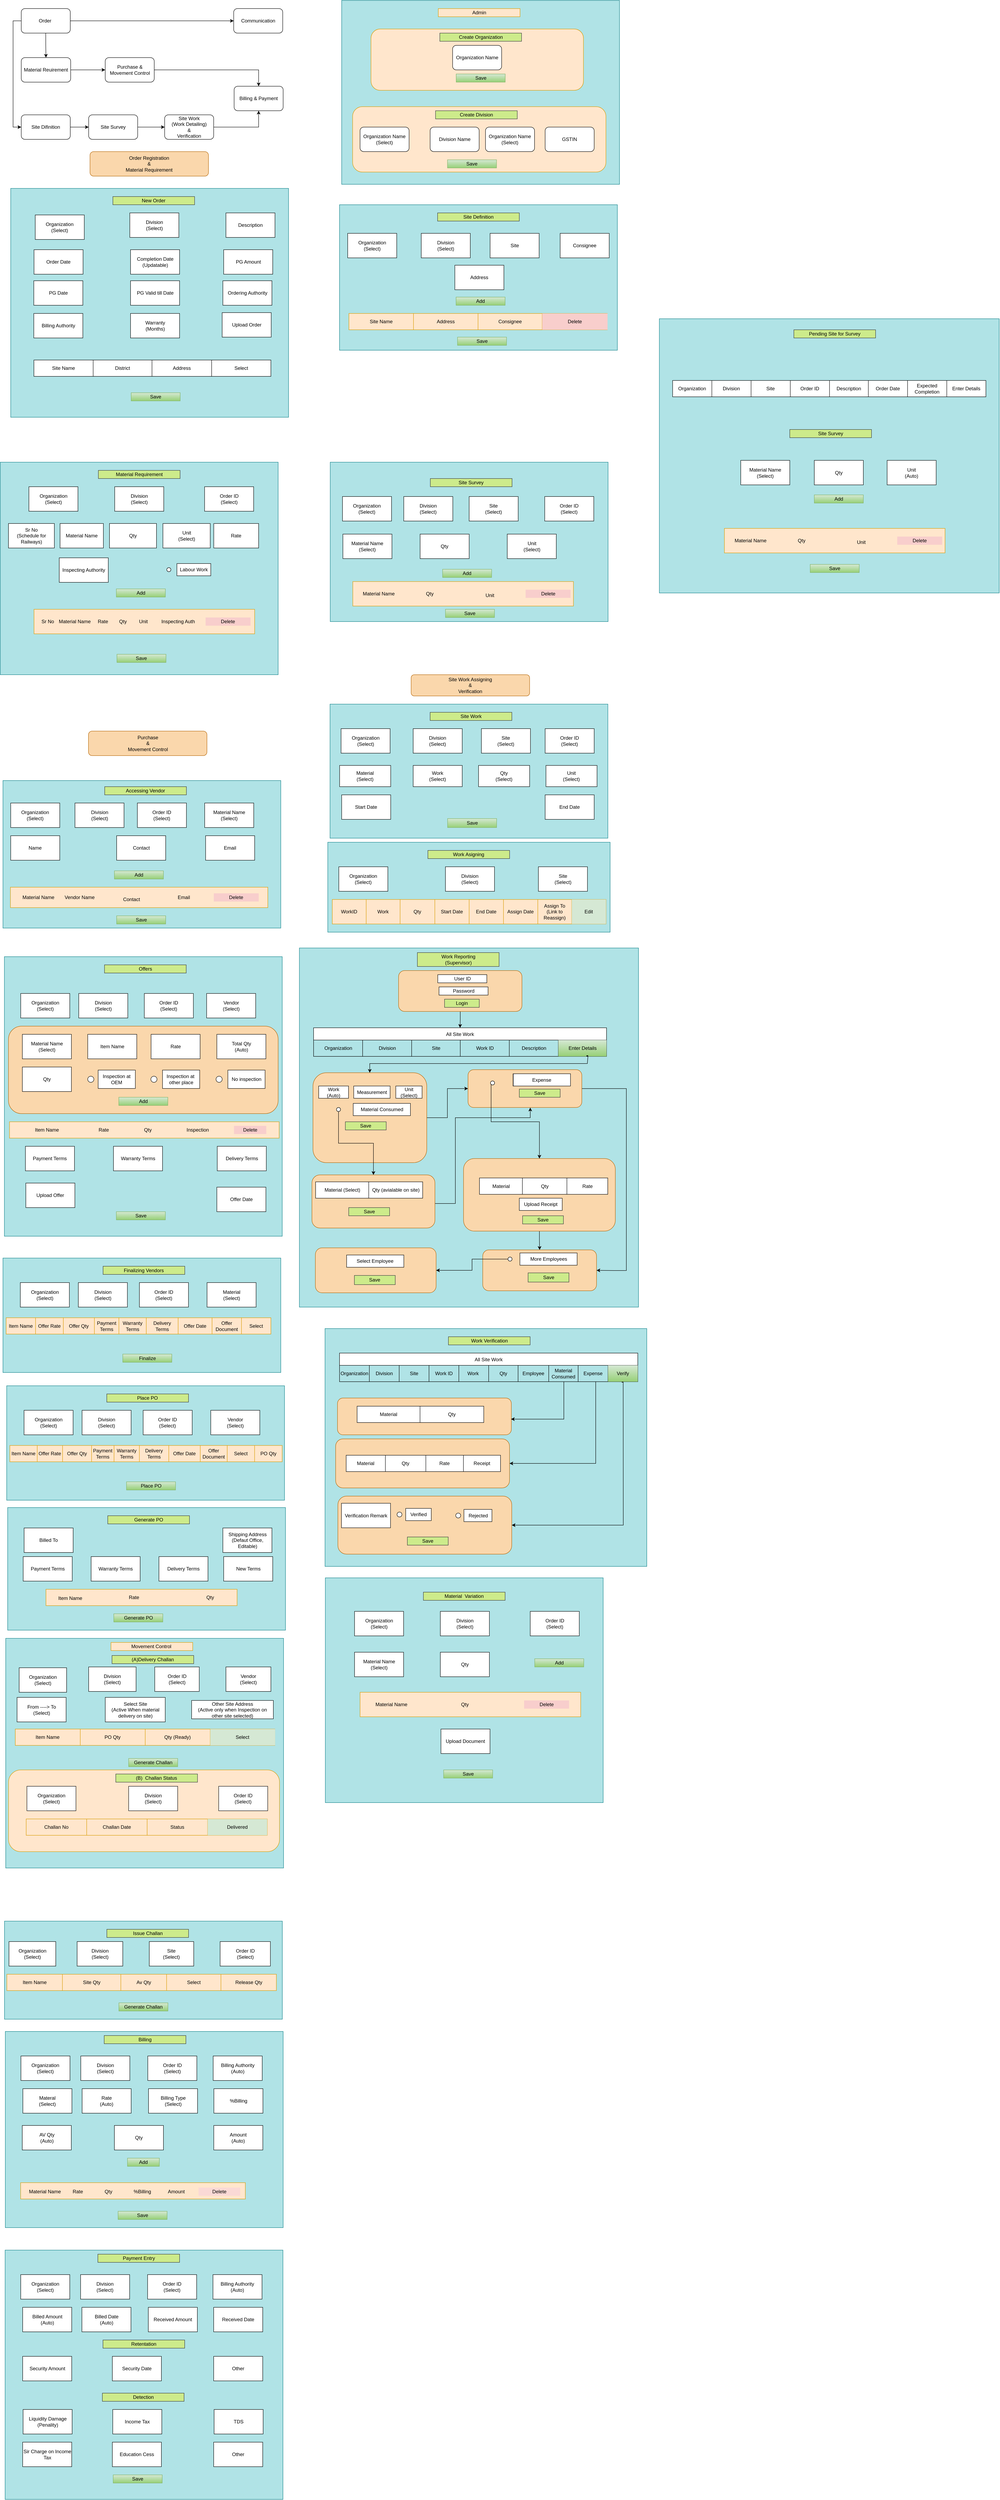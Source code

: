 <mxfile version="20.6.2" type="device" pages="2"><diagram id="b8dAhOTYs8ngvVv5qsr_" name="GUI and work flow"><mxGraphModel dx="1280" dy="755" grid="1" gridSize="10" guides="1" tooltips="1" connect="1" arrows="1" fold="1" page="1" pageScale="1" pageWidth="3300" pageHeight="2339" math="0" shadow="0"><root><mxCell id="0"/><mxCell id="1" parent="0"/><mxCell id="4UOTMHlBBeSUvk7bIhy6-5" style="edgeStyle=orthogonalEdgeStyle;rounded=0;orthogonalLoop=1;jettySize=auto;html=1;exitX=0.5;exitY=1;exitDx=0;exitDy=0;entryX=0.5;entryY=0;entryDx=0;entryDy=0;" parent="1" source="X0XK6OncUL-0Nd7sATQl-2" target="X0XK6OncUL-0Nd7sATQl-3" edge="1"><mxGeometry relative="1" as="geometry"/></mxCell><mxCell id="4UOTMHlBBeSUvk7bIhy6-14" style="edgeStyle=orthogonalEdgeStyle;rounded=0;orthogonalLoop=1;jettySize=auto;html=1;entryX=0;entryY=0.5;entryDx=0;entryDy=0;" parent="1" source="X0XK6OncUL-0Nd7sATQl-2" target="X0XK6OncUL-0Nd7sATQl-4" edge="1"><mxGeometry relative="1" as="geometry"><Array as="points"><mxPoint x="79" y="80"/><mxPoint x="79" y="340"/></Array></mxGeometry></mxCell><mxCell id="4UOTMHlBBeSUvk7bIhy6-24" style="edgeStyle=orthogonalEdgeStyle;rounded=0;orthogonalLoop=1;jettySize=auto;html=1;exitX=1;exitY=0.5;exitDx=0;exitDy=0;entryX=0;entryY=0.5;entryDx=0;entryDy=0;" parent="1" source="X0XK6OncUL-0Nd7sATQl-2" target="4UOTMHlBBeSUvk7bIhy6-23" edge="1"><mxGeometry relative="1" as="geometry"/></mxCell><mxCell id="X0XK6OncUL-0Nd7sATQl-2" value="Order&amp;nbsp;" style="rounded=1;whiteSpace=wrap;html=1;" parent="1" vertex="1"><mxGeometry x="99" y="50" width="120" height="60" as="geometry"/></mxCell><mxCell id="c2OFA-WHqowo3VXhS577-1" style="edgeStyle=orthogonalEdgeStyle;rounded=0;orthogonalLoop=1;jettySize=auto;html=1;entryX=0;entryY=0.5;entryDx=0;entryDy=0;" parent="1" source="X0XK6OncUL-0Nd7sATQl-3" target="4UOTMHlBBeSUvk7bIhy6-1" edge="1"><mxGeometry relative="1" as="geometry"/></mxCell><mxCell id="X0XK6OncUL-0Nd7sATQl-3" value="Material Reuirement" style="rounded=1;whiteSpace=wrap;html=1;" parent="1" vertex="1"><mxGeometry x="99" y="170" width="121" height="60" as="geometry"/></mxCell><mxCell id="4UOTMHlBBeSUvk7bIhy6-27" style="edgeStyle=orthogonalEdgeStyle;rounded=0;orthogonalLoop=1;jettySize=auto;html=1;entryX=0.5;entryY=0;entryDx=0;entryDy=0;" parent="1" source="4UOTMHlBBeSUvk7bIhy6-1" target="4UOTMHlBBeSUvk7bIhy6-25" edge="1"><mxGeometry relative="1" as="geometry"/></mxCell><mxCell id="4UOTMHlBBeSUvk7bIhy6-1" value="Purchase &amp;amp; Movement Control" style="rounded=1;whiteSpace=wrap;html=1;" parent="1" vertex="1"><mxGeometry x="304.5" y="170" width="120" height="60" as="geometry"/></mxCell><mxCell id="c2OFA-WHqowo3VXhS577-3" style="edgeStyle=orthogonalEdgeStyle;rounded=0;orthogonalLoop=1;jettySize=auto;html=1;entryX=0;entryY=0.5;entryDx=0;entryDy=0;" parent="1" source="4UOTMHlBBeSUvk7bIhy6-12" target="4UOTMHlBBeSUvk7bIhy6-19" edge="1"><mxGeometry relative="1" as="geometry"/></mxCell><mxCell id="4UOTMHlBBeSUvk7bIhy6-12" value="Site Survey" style="rounded=1;whiteSpace=wrap;html=1;" parent="1" vertex="1"><mxGeometry x="264" y="310" width="120" height="60" as="geometry"/></mxCell><mxCell id="c2OFA-WHqowo3VXhS577-2" style="edgeStyle=orthogonalEdgeStyle;rounded=0;orthogonalLoop=1;jettySize=auto;html=1;entryX=0;entryY=0.5;entryDx=0;entryDy=0;" parent="1" source="X0XK6OncUL-0Nd7sATQl-4" target="4UOTMHlBBeSUvk7bIhy6-12" edge="1"><mxGeometry relative="1" as="geometry"/></mxCell><mxCell id="X0XK6OncUL-0Nd7sATQl-4" value="Site Difinition" style="rounded=1;whiteSpace=wrap;html=1;" parent="1" vertex="1"><mxGeometry x="99" y="310" width="120" height="60" as="geometry"/></mxCell><mxCell id="c2OFA-WHqowo3VXhS577-4" style="edgeStyle=orthogonalEdgeStyle;rounded=0;orthogonalLoop=1;jettySize=auto;html=1;exitX=1;exitY=0.5;exitDx=0;exitDy=0;entryX=0.5;entryY=1;entryDx=0;entryDy=0;" parent="1" source="4UOTMHlBBeSUvk7bIhy6-19" target="4UOTMHlBBeSUvk7bIhy6-25" edge="1"><mxGeometry relative="1" as="geometry"/></mxCell><mxCell id="4UOTMHlBBeSUvk7bIhy6-19" value="Site Work&lt;br&gt;(Work Detailing)&lt;br&gt;&amp;amp;&lt;br&gt;Verification" style="rounded=1;whiteSpace=wrap;html=1;" parent="1" vertex="1"><mxGeometry x="450" y="310" width="120" height="60" as="geometry"/></mxCell><mxCell id="4UOTMHlBBeSUvk7bIhy6-23" value="Communication" style="rounded=1;whiteSpace=wrap;html=1;" parent="1" vertex="1"><mxGeometry x="619" y="50" width="120" height="60" as="geometry"/></mxCell><mxCell id="4UOTMHlBBeSUvk7bIhy6-25" value="Billing &amp;amp; Payment" style="rounded=1;whiteSpace=wrap;html=1;" parent="1" vertex="1"><mxGeometry x="620" y="240" width="120" height="60" as="geometry"/></mxCell><mxCell id="4UOTMHlBBeSUvk7bIhy6-28" value="" style="rounded=0;whiteSpace=wrap;html=1;fillColor=#b0e3e6;strokeColor=#0e8088;" parent="1" vertex="1"><mxGeometry x="73.25" y="490" width="680" height="560" as="geometry"/></mxCell><mxCell id="4UOTMHlBBeSUvk7bIhy6-29" value="Division&lt;br&gt;(Select)" style="rounded=0;whiteSpace=wrap;html=1;" parent="1" vertex="1"><mxGeometry x="364.75" y="550" width="120" height="60" as="geometry"/></mxCell><mxCell id="4UOTMHlBBeSUvk7bIhy6-30" value="Organization&lt;br&gt;(Select)" style="rounded=0;whiteSpace=wrap;html=1;" parent="1" vertex="1"><mxGeometry x="133.25" y="555" width="120" height="60" as="geometry"/></mxCell><mxCell id="4UOTMHlBBeSUvk7bIhy6-31" value="Description" style="rounded=0;whiteSpace=wrap;html=1;" parent="1" vertex="1"><mxGeometry x="600" y="550" width="120" height="60" as="geometry"/></mxCell><mxCell id="4UOTMHlBBeSUvk7bIhy6-32" value="Order Date" style="rounded=0;whiteSpace=wrap;html=1;" parent="1" vertex="1"><mxGeometry x="130.25" y="640" width="120" height="60" as="geometry"/></mxCell><mxCell id="4UOTMHlBBeSUvk7bIhy6-33" value="Ordering Authority" style="rounded=0;whiteSpace=wrap;html=1;" parent="1" vertex="1"><mxGeometry x="592.5" y="716" width="120" height="60" as="geometry"/></mxCell><mxCell id="4UOTMHlBBeSUvk7bIhy6-34" value="PG Amount" style="rounded=0;whiteSpace=wrap;html=1;" parent="1" vertex="1"><mxGeometry x="594.5" y="640" width="120" height="60" as="geometry"/></mxCell><mxCell id="4UOTMHlBBeSUvk7bIhy6-35" value="PG Date" style="rounded=0;whiteSpace=wrap;html=1;" parent="1" vertex="1"><mxGeometry x="129.75" y="716" width="120" height="60" as="geometry"/></mxCell><mxCell id="4UOTMHlBBeSUvk7bIhy6-36" value="Warranty&lt;br&gt;(Months)" style="rounded=0;whiteSpace=wrap;html=1;" parent="1" vertex="1"><mxGeometry x="366.51" y="796" width="120" height="60" as="geometry"/></mxCell><mxCell id="4UOTMHlBBeSUvk7bIhy6-37" value="Completion Date&lt;br&gt;(Updatable)" style="rounded=0;whiteSpace=wrap;html=1;" parent="1" vertex="1"><mxGeometry x="366.51" y="640" width="120" height="60" as="geometry"/></mxCell><mxCell id="4UOTMHlBBeSUvk7bIhy6-38" value="Save" style="rounded=0;whiteSpace=wrap;html=1;fillColor=#d5e8d4;strokeColor=#82b366;gradientColor=#97d077;" parent="1" vertex="1"><mxGeometry x="368" y="990" width="120" height="20" as="geometry"/></mxCell><mxCell id="4UOTMHlBBeSUvk7bIhy6-39" value="Billing Authority" style="rounded=0;whiteSpace=wrap;html=1;" parent="1" vertex="1"><mxGeometry x="129.75" y="796" width="120" height="60" as="geometry"/></mxCell><mxCell id="4UOTMHlBBeSUvk7bIhy6-40" value="New Order" style="rounded=0;whiteSpace=wrap;html=1;fillColor=#cdeb8b;strokeColor=#36393d;" parent="1" vertex="1"><mxGeometry x="323.25" y="510" width="200" height="20" as="geometry"/></mxCell><mxCell id="4UOTMHlBBeSUvk7bIhy6-47" value="&lt;span style=&quot;color: rgba(0, 0, 0, 0); font-family: monospace; font-size: 0px; text-align: start;&quot;&gt;&lt;table&gt;&lt;tbody&gt;&lt;tr&gt;&lt;td&gt;&lt;br&gt;&lt;/td&gt;&lt;td&gt;&lt;br&gt;&lt;/td&gt;&lt;td&gt;&lt;br&gt;&lt;/td&gt;&lt;td&gt;&lt;br&gt;&lt;/td&gt;&lt;td&gt;&lt;br&gt;&lt;/td&gt;&lt;/tr&gt;&lt;tr&gt;&lt;td&gt;&lt;br&gt;&lt;/td&gt;&lt;td&gt;&lt;br&gt;&lt;/td&gt;&lt;td&gt;&lt;br&gt;&lt;/td&gt;&lt;td&gt;&lt;br&gt;&lt;/td&gt;&lt;td&gt;&lt;br&gt;&lt;/td&gt;&lt;/tr&gt;&lt;/tbody&gt;&lt;/table&gt;&lt;/span&gt;" style="rounded=0;whiteSpace=wrap;html=1;fillColor=#b0e3e6;strokeColor=#0e8088;" parent="1" vertex="1"><mxGeometry x="47.75" y="1160" width="680" height="520" as="geometry"/></mxCell><mxCell id="4UOTMHlBBeSUvk7bIhy6-50" value="Organization&lt;br&gt;(Select)" style="rounded=0;whiteSpace=wrap;html=1;" parent="1" vertex="1"><mxGeometry x="117.75" y="1220" width="120" height="60" as="geometry"/></mxCell><mxCell id="4UOTMHlBBeSUvk7bIhy6-51" value="Division&lt;br&gt;(Select)" style="rounded=0;whiteSpace=wrap;html=1;" parent="1" vertex="1"><mxGeometry x="327.75" y="1220" width="120" height="60" as="geometry"/></mxCell><mxCell id="4UOTMHlBBeSUvk7bIhy6-53" value="Order ID&lt;br&gt;(Select)" style="rounded=0;whiteSpace=wrap;html=1;" parent="1" vertex="1"><mxGeometry x="547.75" y="1220" width="120" height="60" as="geometry"/></mxCell><mxCell id="4UOTMHlBBeSUvk7bIhy6-54" value="Material Requirement" style="rounded=0;whiteSpace=wrap;html=1;fillColor=#cdeb8b;strokeColor=#36393d;" parent="1" vertex="1"><mxGeometry x="287.75" y="1180" width="200" height="20" as="geometry"/></mxCell><mxCell id="4UOTMHlBBeSUvk7bIhy6-57" value="Save" style="rounded=0;whiteSpace=wrap;html=1;fillColor=#d5e8d4;strokeColor=#82b366;gradientColor=#97d077;" parent="1" vertex="1"><mxGeometry x="333.25" y="1630" width="120" height="20" as="geometry"/></mxCell><mxCell id="4UOTMHlBBeSUvk7bIhy6-60" value="Qty" style="rounded=0;whiteSpace=wrap;html=1;" parent="1" vertex="1"><mxGeometry x="315" y="1310" width="115" height="60" as="geometry"/></mxCell><mxCell id="4UOTMHlBBeSUvk7bIhy6-61" value="Material Name" style="rounded=0;whiteSpace=wrap;html=1;" parent="1" vertex="1"><mxGeometry x="194" y="1310" width="106" height="60" as="geometry"/></mxCell><mxCell id="4UOTMHlBBeSUvk7bIhy6-62" value="Sr No&lt;br&gt;(Schedule for Railways)" style="rounded=0;whiteSpace=wrap;html=1;" parent="1" vertex="1"><mxGeometry x="67.75" y="1310" width="112.25" height="60" as="geometry"/></mxCell><mxCell id="4UOTMHlBBeSUvk7bIhy6-63" value="Rate" style="rounded=0;whiteSpace=wrap;html=1;" parent="1" vertex="1"><mxGeometry x="570.25" y="1310" width="109.75" height="60" as="geometry"/></mxCell><mxCell id="4UOTMHlBBeSUvk7bIhy6-64" value="Add" style="rounded=0;whiteSpace=wrap;html=1;fillColor=#d5e8d4;strokeColor=#82b366;gradientColor=#97d077;" parent="1" vertex="1"><mxGeometry x="331.75" y="1470" width="120" height="20" as="geometry"/></mxCell><mxCell id="4UOTMHlBBeSUvk7bIhy6-82" value="" style="shape=table;html=1;whiteSpace=wrap;startSize=0;container=1;collapsible=0;childLayout=tableLayout;columnLines=0;rowLines=0;fillColor=#ffe6cc;strokeColor=#d79b00;" parent="1" vertex="1"><mxGeometry x="130.25" y="1520" width="540" height="60" as="geometry"/></mxCell><mxCell id="4UOTMHlBBeSUvk7bIhy6-91" value="" style="shape=tableRow;horizontal=0;startSize=0;swimlaneHead=0;swimlaneBody=0;top=0;left=0;bottom=0;right=0;collapsible=0;dropTarget=0;fillColor=none;points=[[0,0.5],[1,0.5]];portConstraint=eastwest;" parent="4UOTMHlBBeSUvk7bIhy6-82" vertex="1"><mxGeometry width="540" height="60" as="geometry"/></mxCell><mxCell id="4UOTMHlBBeSUvk7bIhy6-92" value="" style="shape=partialRectangle;html=1;whiteSpace=wrap;connectable=0;fillColor=none;top=0;left=0;bottom=0;right=0;overflow=hidden;fontSize=12;" parent="4UOTMHlBBeSUvk7bIhy6-91" vertex="1"><mxGeometry width="180" height="60" as="geometry"><mxRectangle width="180" height="60" as="alternateBounds"/></mxGeometry></mxCell><mxCell id="4UOTMHlBBeSUvk7bIhy6-93" value="" style="shape=partialRectangle;html=1;whiteSpace=wrap;connectable=0;fillColor=none;top=0;left=0;bottom=0;right=0;overflow=hidden;fontSize=12;" parent="4UOTMHlBBeSUvk7bIhy6-91" vertex="1"><mxGeometry x="180" width="185" height="60" as="geometry"><mxRectangle width="185" height="60" as="alternateBounds"/></mxGeometry></mxCell><mxCell id="4UOTMHlBBeSUvk7bIhy6-94" value="" style="shape=partialRectangle;html=1;whiteSpace=wrap;connectable=0;fillColor=none;top=0;left=0;bottom=0;right=0;overflow=hidden;fontSize=12;" parent="4UOTMHlBBeSUvk7bIhy6-91" vertex="1"><mxGeometry x="365" width="175" height="60" as="geometry"><mxRectangle width="175" height="60" as="alternateBounds"/></mxGeometry></mxCell><mxCell id="4UOTMHlBBeSUvk7bIhy6-96" value="Sr No" style="shape=partialRectangle;html=1;whiteSpace=wrap;connectable=0;fillColor=none;top=0;left=0;bottom=0;right=0;overflow=hidden;fontSize=12;" parent="1" vertex="1"><mxGeometry x="118.75" y="1540" width="90" height="20" as="geometry"><mxRectangle width="180" height="40" as="alternateBounds"/></mxGeometry></mxCell><mxCell id="4UOTMHlBBeSUvk7bIhy6-97" value="Material Name" style="shape=partialRectangle;html=1;whiteSpace=wrap;connectable=0;fillColor=none;top=0;left=0;bottom=0;right=0;overflow=hidden;fontSize=12;" parent="1" vertex="1"><mxGeometry x="185.13" y="1540" width="90" height="20" as="geometry"><mxRectangle width="180" height="40" as="alternateBounds"/></mxGeometry></mxCell><mxCell id="4UOTMHlBBeSUvk7bIhy6-98" value="Rate" style="shape=partialRectangle;html=1;whiteSpace=wrap;connectable=0;fillColor=none;top=0;left=0;bottom=0;right=0;overflow=hidden;fontSize=12;" parent="1" vertex="1"><mxGeometry x="273.75" y="1540" width="50" height="20" as="geometry"><mxRectangle width="180" height="40" as="alternateBounds"/></mxGeometry></mxCell><mxCell id="4UOTMHlBBeSUvk7bIhy6-99" value="Qty" style="shape=partialRectangle;html=1;whiteSpace=wrap;connectable=0;fillColor=none;top=0;left=0;bottom=0;right=0;overflow=hidden;fontSize=12;" parent="1" vertex="1"><mxGeometry x="320" y="1540" width="55.88" height="20" as="geometry"><mxRectangle width="180" height="40" as="alternateBounds"/></mxGeometry></mxCell><mxCell id="4UOTMHlBBeSUvk7bIhy6-100" value="Delete" style="shape=partialRectangle;html=1;whiteSpace=wrap;connectable=0;fillColor=#f8cecc;top=0;left=0;bottom=0;right=0;overflow=hidden;fontSize=12;strokeColor=#b85450;" parent="1" vertex="1"><mxGeometry x="550.25" y="1540" width="110" height="20" as="geometry"><mxRectangle width="180" height="40" as="alternateBounds"/></mxGeometry></mxCell><mxCell id="4UOTMHlBBeSUvk7bIhy6-101" value="" style="rounded=0;whiteSpace=wrap;html=1;fillColor=#b0e3e6;strokeColor=#0e8088;" parent="1" vertex="1"><mxGeometry x="878" y="530" width="680" height="356" as="geometry"/></mxCell><mxCell id="4UOTMHlBBeSUvk7bIhy6-102" value="Organization&lt;br&gt;(Select)" style="rounded=0;whiteSpace=wrap;html=1;" parent="1" vertex="1"><mxGeometry x="898" y="600" width="120" height="60" as="geometry"/></mxCell><mxCell id="4UOTMHlBBeSUvk7bIhy6-103" value="Division&lt;br&gt;(Select)" style="rounded=0;whiteSpace=wrap;html=1;" parent="1" vertex="1"><mxGeometry x="1078" y="600" width="120" height="60" as="geometry"/></mxCell><mxCell id="4UOTMHlBBeSUvk7bIhy6-104" value="Site" style="rounded=0;whiteSpace=wrap;html=1;" parent="1" vertex="1"><mxGeometry x="1246.5" y="600" width="120" height="60" as="geometry"/></mxCell><mxCell id="4UOTMHlBBeSUvk7bIhy6-105" value="Consignee" style="rounded=0;whiteSpace=wrap;html=1;" parent="1" vertex="1"><mxGeometry x="1418" y="600" width="120" height="60" as="geometry"/></mxCell><mxCell id="4UOTMHlBBeSUvk7bIhy6-106" value="Save" style="rounded=0;whiteSpace=wrap;html=1;fillColor=#d5e8d4;strokeColor=#82b366;gradientColor=#97d077;" parent="1" vertex="1"><mxGeometry x="1166.75" y="854" width="120" height="20" as="geometry"/></mxCell><mxCell id="4UOTMHlBBeSUvk7bIhy6-118" value="Add" style="rounded=0;whiteSpace=wrap;html=1;fillColor=#d5e8d4;strokeColor=#82b366;gradientColor=#97d077;" parent="1" vertex="1"><mxGeometry x="1163.25" y="756" width="120" height="20" as="geometry"/></mxCell><mxCell id="4UOTMHlBBeSUvk7bIhy6-248" value="Site Definition" style="rounded=0;whiteSpace=wrap;html=1;fillColor=#cdeb8b;strokeColor=#36393d;" parent="1" vertex="1"><mxGeometry x="1118" y="550" width="200" height="20" as="geometry"/></mxCell><mxCell id="4UOTMHlBBeSUvk7bIhy6-252" value="Order Registration&lt;br&gt;&amp;amp;&lt;br&gt;Material Requirement" style="rounded=1;whiteSpace=wrap;html=1;fillColor=#fad7ac;strokeColor=#b46504;" parent="1" vertex="1"><mxGeometry x="267.25" y="400" width="290" height="60" as="geometry"/></mxCell><mxCell id="4UOTMHlBBeSUvk7bIhy6-253" value="&lt;span style=&quot;color: rgba(0, 0, 0, 0); font-family: monospace; font-size: 0px; text-align: start;&quot;&gt;&lt;table&gt;&lt;tbody&gt;&lt;tr&gt;&lt;td&gt;&lt;br&gt;&lt;/td&gt;&lt;td&gt;&lt;br&gt;&lt;/td&gt;&lt;td&gt;&lt;br&gt;&lt;/td&gt;&lt;td&gt;&lt;br&gt;&lt;/td&gt;&lt;td&gt;&lt;br&gt;&lt;/td&gt;&lt;/tr&gt;&lt;tr&gt;&lt;td&gt;&lt;br&gt;&lt;/td&gt;&lt;td&gt;&lt;br&gt;&lt;/td&gt;&lt;td&gt;&lt;br&gt;&lt;/td&gt;&lt;td&gt;&lt;br&gt;&lt;/td&gt;&lt;td&gt;&lt;br&gt;&lt;/td&gt;&lt;/tr&gt;&lt;/tbody&gt;&lt;/table&gt;&lt;/span&gt;" style="rounded=0;whiteSpace=wrap;html=1;fillColor=#b0e3e6;strokeColor=#0e8088;" parent="1" vertex="1"><mxGeometry x="855.25" y="1160" width="680" height="390" as="geometry"/></mxCell><mxCell id="4UOTMHlBBeSUvk7bIhy6-254" value="Organization&lt;br&gt;(Select)" style="rounded=0;whiteSpace=wrap;html=1;" parent="1" vertex="1"><mxGeometry x="885.25" y="1244" width="120" height="60" as="geometry"/></mxCell><mxCell id="4UOTMHlBBeSUvk7bIhy6-255" value="Division&lt;br&gt;(Select)" style="rounded=0;whiteSpace=wrap;html=1;" parent="1" vertex="1"><mxGeometry x="1035.25" y="1244" width="120" height="60" as="geometry"/></mxCell><mxCell id="4UOTMHlBBeSUvk7bIhy6-256" value="Order ID&lt;br&gt;(Select)" style="rounded=0;whiteSpace=wrap;html=1;" parent="1" vertex="1"><mxGeometry x="1380.25" y="1244" width="120" height="60" as="geometry"/></mxCell><mxCell id="4UOTMHlBBeSUvk7bIhy6-258" value="Material Name&lt;br&gt;(Select)" style="rounded=0;whiteSpace=wrap;html=1;" parent="1" vertex="1"><mxGeometry x="886.25" y="1336" width="120" height="60" as="geometry"/></mxCell><mxCell id="4UOTMHlBBeSUvk7bIhy6-259" value="Add" style="rounded=0;whiteSpace=wrap;html=1;fillColor=#d5e8d4;strokeColor=#82b366;gradientColor=#97d077;" parent="1" vertex="1"><mxGeometry x="1130.25" y="1422" width="120" height="20" as="geometry"/></mxCell><mxCell id="4UOTMHlBBeSUvk7bIhy6-260" value="" style="shape=table;html=1;whiteSpace=wrap;startSize=0;container=1;collapsible=0;childLayout=tableLayout;columnLines=0;rowLines=0;fillColor=#ffe6cc;strokeColor=#d79b00;" parent="1" vertex="1"><mxGeometry x="910.5" y="1452" width="540" height="60" as="geometry"/></mxCell><mxCell id="4UOTMHlBBeSUvk7bIhy6-261" value="" style="shape=tableRow;horizontal=0;startSize=0;swimlaneHead=0;swimlaneBody=0;top=0;left=0;bottom=0;right=0;collapsible=0;dropTarget=0;fillColor=none;points=[[0,0.5],[1,0.5]];portConstraint=eastwest;" parent="4UOTMHlBBeSUvk7bIhy6-260" vertex="1"><mxGeometry width="540" height="60" as="geometry"/></mxCell><mxCell id="4UOTMHlBBeSUvk7bIhy6-262" value="" style="shape=partialRectangle;html=1;whiteSpace=wrap;connectable=0;fillColor=none;top=0;left=0;bottom=0;right=0;overflow=hidden;fontSize=12;" parent="4UOTMHlBBeSUvk7bIhy6-261" vertex="1"><mxGeometry width="180" height="60" as="geometry"><mxRectangle width="180" height="60" as="alternateBounds"/></mxGeometry></mxCell><mxCell id="4UOTMHlBBeSUvk7bIhy6-263" value="" style="shape=partialRectangle;html=1;whiteSpace=wrap;connectable=0;fillColor=none;top=0;left=0;bottom=0;right=0;overflow=hidden;fontSize=12;" parent="4UOTMHlBBeSUvk7bIhy6-261" vertex="1"><mxGeometry x="180" width="185" height="60" as="geometry"><mxRectangle width="185" height="60" as="alternateBounds"/></mxGeometry></mxCell><mxCell id="4UOTMHlBBeSUvk7bIhy6-264" value="" style="shape=partialRectangle;html=1;whiteSpace=wrap;connectable=0;fillColor=none;top=0;left=0;bottom=0;right=0;overflow=hidden;fontSize=12;" parent="4UOTMHlBBeSUvk7bIhy6-261" vertex="1"><mxGeometry x="365" width="175" height="60" as="geometry"><mxRectangle width="175" height="60" as="alternateBounds"/></mxGeometry></mxCell><mxCell id="4UOTMHlBBeSUvk7bIhy6-265" value="Material Name" style="shape=partialRectangle;html=1;whiteSpace=wrap;connectable=0;fillColor=none;top=0;left=0;bottom=0;right=0;overflow=hidden;fontSize=12;" parent="1" vertex="1"><mxGeometry x="919" y="1472" width="110" height="20" as="geometry"><mxRectangle width="180" height="40" as="alternateBounds"/></mxGeometry></mxCell><mxCell id="4UOTMHlBBeSUvk7bIhy6-266" value="Qty" style="shape=partialRectangle;html=1;whiteSpace=wrap;connectable=0;fillColor=none;top=0;left=0;bottom=0;right=0;overflow=hidden;fontSize=12;" parent="1" vertex="1"><mxGeometry x="1044" y="1472" width="110" height="20" as="geometry"><mxRectangle width="180" height="40" as="alternateBounds"/></mxGeometry></mxCell><mxCell id="4UOTMHlBBeSUvk7bIhy6-267" value="Delete" style="shape=partialRectangle;html=1;whiteSpace=wrap;connectable=0;fillColor=#f8cecc;top=0;left=0;bottom=0;right=0;overflow=hidden;fontSize=12;strokeColor=#b85450;" parent="1" vertex="1"><mxGeometry x="1333.5" y="1472" width="110" height="20" as="geometry"><mxRectangle width="180" height="40" as="alternateBounds"/></mxGeometry></mxCell><mxCell id="4UOTMHlBBeSUvk7bIhy6-268" value="Save" style="rounded=0;whiteSpace=wrap;html=1;fillColor=#d5e8d4;strokeColor=#82b366;gradientColor=#97d077;" parent="1" vertex="1"><mxGeometry x="1137.25" y="1520" width="120" height="20" as="geometry"/></mxCell><mxCell id="4UOTMHlBBeSUvk7bIhy6-269" value="Site Survey" style="rounded=0;whiteSpace=wrap;html=1;fillColor=#cdeb8b;strokeColor=#36393d;" parent="1" vertex="1"><mxGeometry x="1100.25" y="1200" width="200" height="20" as="geometry"/></mxCell><mxCell id="4UOTMHlBBeSUvk7bIhy6-272" value="Site&lt;br&gt;(Select)" style="rounded=0;whiteSpace=wrap;html=1;" parent="1" vertex="1"><mxGeometry x="1195.25" y="1244" width="120" height="60" as="geometry"/></mxCell><mxCell id="4UOTMHlBBeSUvk7bIhy6-273" value="Purchase&lt;br&gt;&amp;amp;&lt;br&gt;Movement Control" style="rounded=1;whiteSpace=wrap;html=1;fillColor=#fad7ac;strokeColor=#b46504;" parent="1" vertex="1"><mxGeometry x="263.5" y="1818" width="290" height="60" as="geometry"/></mxCell><mxCell id="4UOTMHlBBeSUvk7bIhy6-275" value="&lt;span style=&quot;color: rgba(0, 0, 0, 0); font-family: monospace; font-size: 0px; text-align: start;&quot;&gt;&lt;table&gt;&lt;tbody&gt;&lt;tr&gt;&lt;td&gt;&lt;br&gt;&lt;/td&gt;&lt;td&gt;&lt;br&gt;&lt;/td&gt;&lt;td&gt;&lt;br&gt;&lt;/td&gt;&lt;td&gt;&lt;br&gt;&lt;/td&gt;&lt;td&gt;&lt;br&gt;&lt;/td&gt;&lt;/tr&gt;&lt;tr&gt;&lt;td&gt;&lt;br&gt;&lt;/td&gt;&lt;td&gt;&lt;br&gt;&lt;/td&gt;&lt;td&gt;&lt;br&gt;&lt;/td&gt;&lt;td&gt;&lt;br&gt;&lt;/td&gt;&lt;td&gt;&lt;br&gt;&lt;/td&gt;&lt;/tr&gt;&lt;/tbody&gt;&lt;/table&gt;&lt;/span&gt;" style="rounded=0;whiteSpace=wrap;html=1;fillColor=#b0e3e6;strokeColor=#0e8088;" parent="1" vertex="1"><mxGeometry x="54.25" y="1939" width="680" height="361" as="geometry"/></mxCell><mxCell id="4UOTMHlBBeSUvk7bIhy6-276" value="Organization&lt;br&gt;(Select)" style="rounded=0;whiteSpace=wrap;html=1;" parent="1" vertex="1"><mxGeometry x="73.25" y="1994" width="120" height="60" as="geometry"/></mxCell><mxCell id="4UOTMHlBBeSUvk7bIhy6-277" value="Division&lt;br&gt;(Select)" style="rounded=0;whiteSpace=wrap;html=1;" parent="1" vertex="1"><mxGeometry x="230.5" y="1994" width="120" height="60" as="geometry"/></mxCell><mxCell id="4UOTMHlBBeSUvk7bIhy6-278" value="Order ID&lt;br&gt;(Select)" style="rounded=0;whiteSpace=wrap;html=1;" parent="1" vertex="1"><mxGeometry x="383.25" y="1994" width="120" height="60" as="geometry"/></mxCell><mxCell id="4UOTMHlBBeSUvk7bIhy6-290" value="Save" style="rounded=0;whiteSpace=wrap;html=1;fillColor=#d5e8d4;strokeColor=#82b366;gradientColor=#97d077;" parent="1" vertex="1"><mxGeometry x="332.5" y="2270" width="120" height="20" as="geometry"/></mxCell><mxCell id="4UOTMHlBBeSUvk7bIhy6-291" value="Accessing Vendor" style="rounded=0;whiteSpace=wrap;html=1;fillColor=#cdeb8b;strokeColor=#36393d;" parent="1" vertex="1"><mxGeometry x="303.25" y="1954" width="200" height="20" as="geometry"/></mxCell><mxCell id="4UOTMHlBBeSUvk7bIhy6-294" value="&lt;span style=&quot;color: rgba(0, 0, 0, 0); font-family: monospace; font-size: 0px; text-align: start;&quot;&gt;&lt;table&gt;&lt;tbody&gt;&lt;tr&gt;&lt;td&gt;&lt;br&gt;&lt;/td&gt;&lt;td&gt;&lt;br&gt;&lt;/td&gt;&lt;td&gt;&lt;br&gt;&lt;/td&gt;&lt;td&gt;&lt;br&gt;&lt;/td&gt;&lt;td&gt;&lt;br&gt;&lt;/td&gt;&lt;/tr&gt;&lt;tr&gt;&lt;td&gt;&lt;br&gt;&lt;/td&gt;&lt;td&gt;&lt;br&gt;&lt;/td&gt;&lt;td&gt;&lt;br&gt;&lt;/td&gt;&lt;td&gt;&lt;br&gt;&lt;/td&gt;&lt;td&gt;&lt;br&gt;&lt;/td&gt;&lt;/tr&gt;&lt;/tbody&gt;&lt;/table&gt;&lt;/span&gt;" style="rounded=0;whiteSpace=wrap;html=1;fillColor=#b0e3e6;strokeColor=#0e8088;" parent="1" vertex="1"><mxGeometry x="57.75" y="2370" width="680" height="684" as="geometry"/></mxCell><mxCell id="4UOTMHlBBeSUvk7bIhy6-295" value="Organization&lt;br&gt;(Select)" style="rounded=0;whiteSpace=wrap;html=1;" parent="1" vertex="1"><mxGeometry x="97.75" y="2460" width="120" height="60" as="geometry"/></mxCell><mxCell id="4UOTMHlBBeSUvk7bIhy6-296" value="Division&lt;br&gt;(Select)" style="rounded=0;whiteSpace=wrap;html=1;" parent="1" vertex="1"><mxGeometry x="239.75" y="2460" width="120" height="60" as="geometry"/></mxCell><mxCell id="4UOTMHlBBeSUvk7bIhy6-297" value="Order ID&lt;br&gt;(Select)" style="rounded=0;whiteSpace=wrap;html=1;" parent="1" vertex="1"><mxGeometry x="400.25" y="2460" width="120" height="60" as="geometry"/></mxCell><mxCell id="4UOTMHlBBeSUvk7bIhy6-298" value="Save" style="rounded=0;whiteSpace=wrap;html=1;fillColor=#d5e8d4;strokeColor=#82b366;gradientColor=#97d077;" parent="1" vertex="1"><mxGeometry x="331.75" y="2994" width="120" height="20" as="geometry"/></mxCell><mxCell id="4UOTMHlBBeSUvk7bIhy6-299" value="Offers" style="rounded=0;whiteSpace=wrap;html=1;fillColor=#cdeb8b;strokeColor=#36393d;" parent="1" vertex="1"><mxGeometry x="302.75" y="2390" width="200" height="20" as="geometry"/></mxCell><mxCell id="4UOTMHlBBeSUvk7bIhy6-300" value="Name" style="rounded=0;whiteSpace=wrap;html=1;" parent="1" vertex="1"><mxGeometry x="73.25" y="2074" width="120" height="60" as="geometry"/></mxCell><mxCell id="4UOTMHlBBeSUvk7bIhy6-301" value="Contact" style="rounded=0;whiteSpace=wrap;html=1;" parent="1" vertex="1"><mxGeometry x="332.5" y="2074" width="120" height="60" as="geometry"/></mxCell><mxCell id="4UOTMHlBBeSUvk7bIhy6-302" value="Email" style="rounded=0;whiteSpace=wrap;html=1;" parent="1" vertex="1"><mxGeometry x="550.25" y="2074" width="120" height="60" as="geometry"/></mxCell><mxCell id="4UOTMHlBBeSUvk7bIhy6-303" value="" style="rounded=1;whiteSpace=wrap;html=1;fillColor=#fad7ac;strokeColor=#b46504;" parent="1" vertex="1"><mxGeometry x="67.75" y="2540" width="660" height="214" as="geometry"/></mxCell><mxCell id="4UOTMHlBBeSUvk7bIhy6-304" value="Material Name&lt;br&gt;(Select)" style="rounded=0;whiteSpace=wrap;html=1;" parent="1" vertex="1"><mxGeometry x="101.75" y="2560" width="120" height="60" as="geometry"/></mxCell><mxCell id="4UOTMHlBBeSUvk7bIhy6-305" value="Item Name" style="rounded=0;whiteSpace=wrap;html=1;" parent="1" vertex="1"><mxGeometry x="261.75" y="2560" width="120" height="60" as="geometry"/></mxCell><mxCell id="4UOTMHlBBeSUvk7bIhy6-306" value="Rate" style="rounded=0;whiteSpace=wrap;html=1;" parent="1" vertex="1"><mxGeometry x="416.75" y="2560" width="120" height="60" as="geometry"/></mxCell><mxCell id="4UOTMHlBBeSUvk7bIhy6-307" value="Total Qty&lt;br&gt;(Auto)" style="rounded=0;whiteSpace=wrap;html=1;" parent="1" vertex="1"><mxGeometry x="577.75" y="2560" width="120" height="60" as="geometry"/></mxCell><mxCell id="4UOTMHlBBeSUvk7bIhy6-308" value="Qty" style="rounded=0;whiteSpace=wrap;html=1;" parent="1" vertex="1"><mxGeometry x="101.75" y="2640" width="120" height="60" as="geometry"/></mxCell><mxCell id="4UOTMHlBBeSUvk7bIhy6-312" value="" style="ellipse;whiteSpace=wrap;html=1;aspect=fixed;" parent="1" vertex="1"><mxGeometry x="261.75" y="2662.5" width="15" height="15" as="geometry"/></mxCell><mxCell id="4UOTMHlBBeSUvk7bIhy6-313" value="" style="ellipse;whiteSpace=wrap;html=1;aspect=fixed;" parent="1" vertex="1"><mxGeometry x="575.75" y="2662.5" width="15" height="15" as="geometry"/></mxCell><mxCell id="4UOTMHlBBeSUvk7bIhy6-314" value="" style="ellipse;whiteSpace=wrap;html=1;aspect=fixed;" parent="1" vertex="1"><mxGeometry x="416.25" y="2662.5" width="15" height="15" as="geometry"/></mxCell><mxCell id="4UOTMHlBBeSUvk7bIhy6-317" value="Inspection at OEM" style="rounded=0;whiteSpace=wrap;html=1;" parent="1" vertex="1"><mxGeometry x="287.25" y="2647.5" width="91" height="45" as="geometry"/></mxCell><mxCell id="4UOTMHlBBeSUvk7bIhy6-318" value="Inspection at&amp;nbsp;&lt;br&gt;other place" style="rounded=0;whiteSpace=wrap;html=1;" parent="1" vertex="1"><mxGeometry x="444.75" y="2647.5" width="91" height="45" as="geometry"/></mxCell><mxCell id="4UOTMHlBBeSUvk7bIhy6-319" value="No inspection" style="rounded=0;whiteSpace=wrap;html=1;" parent="1" vertex="1"><mxGeometry x="604.75" y="2647.5" width="91" height="45" as="geometry"/></mxCell><mxCell id="4UOTMHlBBeSUvk7bIhy6-320" value="Payment Terms" style="rounded=0;whiteSpace=wrap;html=1;" parent="1" vertex="1"><mxGeometry x="109.25" y="2834" width="120" height="60" as="geometry"/></mxCell><mxCell id="4UOTMHlBBeSUvk7bIhy6-321" value="Warranty Terms" style="rounded=0;whiteSpace=wrap;html=1;" parent="1" vertex="1"><mxGeometry x="324.75" y="2834" width="120" height="60" as="geometry"/></mxCell><mxCell id="4UOTMHlBBeSUvk7bIhy6-322" value="Delivery Terms" style="rounded=0;whiteSpace=wrap;html=1;" parent="1" vertex="1"><mxGeometry x="578.75" y="2834" width="120" height="60" as="geometry"/></mxCell><mxCell id="4UOTMHlBBeSUvk7bIhy6-323" value="Add" style="rounded=0;whiteSpace=wrap;html=1;fillColor=#d5e8d4;strokeColor=#82b366;gradientColor=#97d077;" parent="1" vertex="1"><mxGeometry x="337.75" y="2714" width="120" height="20" as="geometry"/></mxCell><mxCell id="4UOTMHlBBeSUvk7bIhy6-324" value="" style="shape=table;html=1;whiteSpace=wrap;startSize=0;container=1;collapsible=0;childLayout=tableLayout;columnLines=0;rowLines=0;fillColor=#ffe6cc;strokeColor=#d79b00;" parent="1" vertex="1"><mxGeometry x="70.25" y="2774" width="660" height="40" as="geometry"/></mxCell><mxCell id="4UOTMHlBBeSUvk7bIhy6-325" value="" style="shape=tableRow;horizontal=0;startSize=0;swimlaneHead=0;swimlaneBody=0;top=0;left=0;bottom=0;right=0;collapsible=0;dropTarget=0;fillColor=none;points=[[0,0.5],[1,0.5]];portConstraint=eastwest;" parent="4UOTMHlBBeSUvk7bIhy6-324" vertex="1"><mxGeometry width="660" height="40" as="geometry"/></mxCell><mxCell id="4UOTMHlBBeSUvk7bIhy6-326" value="" style="shape=partialRectangle;html=1;whiteSpace=wrap;connectable=0;fillColor=none;top=0;left=0;bottom=0;right=0;overflow=hidden;fontSize=12;" parent="4UOTMHlBBeSUvk7bIhy6-325" vertex="1"><mxGeometry width="220" height="40" as="geometry"><mxRectangle width="220" height="40" as="alternateBounds"/></mxGeometry></mxCell><mxCell id="4UOTMHlBBeSUvk7bIhy6-327" value="" style="shape=partialRectangle;html=1;whiteSpace=wrap;connectable=0;fillColor=none;top=0;left=0;bottom=0;right=0;overflow=hidden;fontSize=12;" parent="4UOTMHlBBeSUvk7bIhy6-325" vertex="1"><mxGeometry x="220" width="226" height="40" as="geometry"><mxRectangle width="226" height="40" as="alternateBounds"/></mxGeometry></mxCell><mxCell id="4UOTMHlBBeSUvk7bIhy6-328" value="" style="shape=partialRectangle;html=1;whiteSpace=wrap;connectable=0;fillColor=none;top=0;left=0;bottom=0;right=0;overflow=hidden;fontSize=12;" parent="4UOTMHlBBeSUvk7bIhy6-325" vertex="1"><mxGeometry x="446" width="214" height="40" as="geometry"><mxRectangle width="214" height="40" as="alternateBounds"/></mxGeometry></mxCell><mxCell id="4UOTMHlBBeSUvk7bIhy6-330" value="Qty" style="shape=partialRectangle;html=1;whiteSpace=wrap;connectable=0;fillColor=none;top=0;left=0;bottom=0;right=0;overflow=hidden;fontSize=12;" parent="1" vertex="1"><mxGeometry x="369.25" y="2784" width="80" height="20" as="geometry"><mxRectangle width="180" height="40" as="alternateBounds"/></mxGeometry></mxCell><mxCell id="4UOTMHlBBeSUvk7bIhy6-331" value="Delete" style="shape=partialRectangle;html=1;whiteSpace=wrap;connectable=0;fillColor=#f8cecc;top=0;left=0;bottom=0;right=0;overflow=hidden;fontSize=12;strokeColor=#b85450;" parent="1" vertex="1"><mxGeometry x="619.75" y="2784" width="79" height="20" as="geometry"><mxRectangle width="180" height="40" as="alternateBounds"/></mxGeometry></mxCell><mxCell id="4UOTMHlBBeSUvk7bIhy6-332" value="Rate" style="shape=partialRectangle;html=1;whiteSpace=wrap;connectable=0;fillColor=none;top=0;left=0;bottom=0;right=0;overflow=hidden;fontSize=12;" parent="1" vertex="1"><mxGeometry x="268.25" y="2784" width="66" height="20" as="geometry"><mxRectangle width="180" height="40" as="alternateBounds"/></mxGeometry></mxCell><mxCell id="4UOTMHlBBeSUvk7bIhy6-336" value="Item Name" style="shape=partialRectangle;html=1;whiteSpace=wrap;connectable=0;fillColor=none;top=0;left=0;bottom=0;right=0;overflow=hidden;fontSize=12;" parent="1" vertex="1"><mxGeometry x="106.75" y="2784" width="110" height="20" as="geometry"><mxRectangle width="180" height="40" as="alternateBounds"/></mxGeometry></mxCell><mxCell id="4UOTMHlBBeSUvk7bIhy6-337" value="Inspection" style="shape=partialRectangle;html=1;whiteSpace=wrap;connectable=0;fillColor=none;top=0;left=0;bottom=0;right=0;overflow=hidden;fontSize=12;" parent="1" vertex="1"><mxGeometry x="475.75" y="2784" width="110" height="20" as="geometry"><mxRectangle width="180" height="40" as="alternateBounds"/></mxGeometry></mxCell><mxCell id="4UOTMHlBBeSUvk7bIhy6-339" value="Inspecting Authority" style="rounded=0;whiteSpace=wrap;html=1;" parent="1" vertex="1"><mxGeometry x="192" y="1394" width="120" height="60" as="geometry"/></mxCell><mxCell id="4UOTMHlBBeSUvk7bIhy6-340" value="Inspecting Auth" style="shape=partialRectangle;html=1;whiteSpace=wrap;connectable=0;fillColor=none;top=0;left=0;bottom=0;right=0;overflow=hidden;fontSize=12;" parent="1" vertex="1"><mxGeometry x="427.75" y="1540" width="110" height="20" as="geometry"><mxRectangle width="180" height="40" as="alternateBounds"/></mxGeometry></mxCell><mxCell id="4UOTMHlBBeSUvk7bIhy6-341" value="Upload Offer" style="rounded=0;whiteSpace=wrap;html=1;" parent="1" vertex="1"><mxGeometry x="110.25" y="2924" width="120" height="60" as="geometry"/></mxCell><mxCell id="4UOTMHlBBeSUvk7bIhy6-342" value="Offer Date" style="rounded=0;whiteSpace=wrap;html=1;" parent="1" vertex="1"><mxGeometry x="577.75" y="2934" width="120" height="60" as="geometry"/></mxCell><mxCell id="4UOTMHlBBeSUvk7bIhy6-343" value="&lt;span style=&quot;color: rgba(0, 0, 0, 0); font-family: monospace; font-size: 0px; text-align: start;&quot;&gt;&lt;table&gt;&lt;tbody&gt;&lt;tr&gt;&lt;td&gt;&lt;br&gt;&lt;/td&gt;&lt;td&gt;&lt;br&gt;&lt;/td&gt;&lt;td&gt;&lt;br&gt;&lt;/td&gt;&lt;td&gt;&lt;br&gt;&lt;/td&gt;&lt;td&gt;&lt;br&gt;&lt;/td&gt;&lt;/tr&gt;&lt;tr&gt;&lt;td&gt;&lt;br&gt;&lt;/td&gt;&lt;td&gt;&lt;br&gt;&lt;/td&gt;&lt;td&gt;&lt;br&gt;&lt;/td&gt;&lt;td&gt;&lt;br&gt;&lt;/td&gt;&lt;td&gt;&lt;br&gt;&lt;/td&gt;&lt;/tr&gt;&lt;/tbody&gt;&lt;/table&gt;&lt;/span&gt;" style="rounded=0;whiteSpace=wrap;html=1;fillColor=#b0e3e6;strokeColor=#0e8088;" parent="1" vertex="1"><mxGeometry x="54.25" y="3107.5" width="680" height="280" as="geometry"/></mxCell><mxCell id="4UOTMHlBBeSUvk7bIhy6-344" value="Organization&lt;br&gt;(Select)" style="rounded=0;whiteSpace=wrap;html=1;" parent="1" vertex="1"><mxGeometry x="96.75" y="3167.5" width="120" height="60" as="geometry"/></mxCell><mxCell id="4UOTMHlBBeSUvk7bIhy6-345" value="Division&lt;br&gt;(Select)" style="rounded=0;whiteSpace=wrap;html=1;" parent="1" vertex="1"><mxGeometry x="238.75" y="3167.5" width="120" height="60" as="geometry"/></mxCell><mxCell id="4UOTMHlBBeSUvk7bIhy6-346" value="Order ID&lt;br&gt;(Select)" style="rounded=0;whiteSpace=wrap;html=1;" parent="1" vertex="1"><mxGeometry x="388.25" y="3167.5" width="120" height="60" as="geometry"/></mxCell><mxCell id="4UOTMHlBBeSUvk7bIhy6-347" value="Finalize" style="rounded=0;whiteSpace=wrap;html=1;fillColor=#d5e8d4;strokeColor=#82b366;gradientColor=#97d077;" parent="1" vertex="1"><mxGeometry x="347.5" y="3342.5" width="120" height="20" as="geometry"/></mxCell><mxCell id="4UOTMHlBBeSUvk7bIhy6-348" value="Finalizing Vendors" style="rounded=0;whiteSpace=wrap;html=1;fillColor=#cdeb8b;strokeColor=#36393d;" parent="1" vertex="1"><mxGeometry x="299.25" y="3127.5" width="200" height="20" as="geometry"/></mxCell><mxCell id="4UOTMHlBBeSUvk7bIhy6-380" value="Material&lt;br&gt;(Select)" style="rounded=0;whiteSpace=wrap;html=1;" parent="1" vertex="1"><mxGeometry x="553.75" y="3167.5" width="120" height="60" as="geometry"/></mxCell><mxCell id="4UOTMHlBBeSUvk7bIhy6-381" value="Vendor&lt;br&gt;(Select)" style="rounded=0;whiteSpace=wrap;html=1;" parent="1" vertex="1"><mxGeometry x="552.75" y="2460" width="120" height="60" as="geometry"/></mxCell><mxCell id="4UOTMHlBBeSUvk7bIhy6-384" value="&lt;span style=&quot;color: rgba(0, 0, 0, 0); font-family: monospace; font-size: 0px; text-align: start;&quot;&gt;&lt;table&gt;&lt;tbody&gt;&lt;tr&gt;&lt;td&gt;&lt;br&gt;&lt;/td&gt;&lt;td&gt;&lt;br&gt;&lt;/td&gt;&lt;td&gt;&lt;br&gt;&lt;/td&gt;&lt;td&gt;&lt;br&gt;&lt;/td&gt;&lt;td&gt;&lt;br&gt;&lt;/td&gt;&lt;/tr&gt;&lt;tr&gt;&lt;td&gt;&lt;br&gt;&lt;/td&gt;&lt;td&gt;&lt;br&gt;&lt;/td&gt;&lt;td&gt;&lt;br&gt;&lt;/td&gt;&lt;td&gt;&lt;br&gt;&lt;/td&gt;&lt;td&gt;&lt;br&gt;&lt;/td&gt;&lt;/tr&gt;&lt;/tbody&gt;&lt;/table&gt;&lt;/span&gt;" style="rounded=0;whiteSpace=wrap;html=1;fillColor=#b0e3e6;strokeColor=#0e8088;" parent="1" vertex="1"><mxGeometry x="65.75" y="3718" width="680" height="300" as="geometry"/></mxCell><mxCell id="4UOTMHlBBeSUvk7bIhy6-388" value="Generate PO" style="rounded=0;whiteSpace=wrap;html=1;fillColor=#d5e8d4;strokeColor=#82b366;gradientColor=#97d077;" parent="1" vertex="1"><mxGeometry x="325.5" y="3978" width="120" height="20" as="geometry"/></mxCell><mxCell id="4UOTMHlBBeSUvk7bIhy6-389" value="Generate PO" style="rounded=0;whiteSpace=wrap;html=1;fillColor=#cdeb8b;strokeColor=#36393d;" parent="1" vertex="1"><mxGeometry x="310.75" y="3738" width="200" height="20" as="geometry"/></mxCell><mxCell id="4UOTMHlBBeSUvk7bIhy6-395" value="" style="shape=table;html=1;whiteSpace=wrap;startSize=0;container=1;collapsible=0;childLayout=tableLayout;columnLines=0;rowLines=0;fillColor=#ffe6cc;strokeColor=#d79b00;" parent="1" vertex="1"><mxGeometry x="159.5" y="3918" width="467.75" height="40" as="geometry"/></mxCell><mxCell id="4UOTMHlBBeSUvk7bIhy6-396" value="" style="shape=tableRow;horizontal=0;startSize=0;swimlaneHead=0;swimlaneBody=0;top=0;left=0;bottom=0;right=0;collapsible=0;dropTarget=0;fillColor=none;points=[[0,0.5],[1,0.5]];portConstraint=eastwest;" parent="4UOTMHlBBeSUvk7bIhy6-395" vertex="1"><mxGeometry width="467.75" height="40" as="geometry"/></mxCell><mxCell id="4UOTMHlBBeSUvk7bIhy6-397" value="" style="shape=partialRectangle;html=1;whiteSpace=wrap;connectable=0;fillColor=none;top=0;left=0;bottom=0;right=0;overflow=hidden;fontSize=12;" parent="4UOTMHlBBeSUvk7bIhy6-396" vertex="1"><mxGeometry width="156" height="40" as="geometry"><mxRectangle width="156" height="40" as="alternateBounds"/></mxGeometry></mxCell><mxCell id="4UOTMHlBBeSUvk7bIhy6-398" value="" style="shape=partialRectangle;html=1;whiteSpace=wrap;connectable=0;fillColor=none;top=0;left=0;bottom=0;right=0;overflow=hidden;fontSize=12;" parent="4UOTMHlBBeSUvk7bIhy6-396" vertex="1"><mxGeometry x="156" width="160" height="40" as="geometry"><mxRectangle width="160" height="40" as="alternateBounds"/></mxGeometry></mxCell><mxCell id="4UOTMHlBBeSUvk7bIhy6-399" value="" style="shape=partialRectangle;html=1;whiteSpace=wrap;connectable=0;fillColor=none;top=0;left=0;bottom=0;right=0;overflow=hidden;fontSize=12;" parent="4UOTMHlBBeSUvk7bIhy6-396" vertex="1"><mxGeometry x="316" width="152" height="40" as="geometry"><mxRectangle width="152" height="40" as="alternateBounds"/></mxGeometry></mxCell><mxCell id="4UOTMHlBBeSUvk7bIhy6-400" value="Qty" style="shape=partialRectangle;html=1;whiteSpace=wrap;connectable=0;fillColor=none;top=0;left=0;bottom=0;right=0;overflow=hidden;fontSize=12;" parent="1" vertex="1"><mxGeometry x="515.75" y="3928" width="91" height="20" as="geometry"><mxRectangle width="180" height="40" as="alternateBounds"/></mxGeometry></mxCell><mxCell id="4UOTMHlBBeSUvk7bIhy6-402" value="Rate" style="shape=partialRectangle;html=1;whiteSpace=wrap;connectable=0;fillColor=none;top=0;left=0;bottom=0;right=0;overflow=hidden;fontSize=12;" parent="1" vertex="1"><mxGeometry x="334.5" y="3928" width="80" height="20" as="geometry"><mxRectangle width="180" height="40" as="alternateBounds"/></mxGeometry></mxCell><mxCell id="4UOTMHlBBeSUvk7bIhy6-403" value="Item Name" style="shape=partialRectangle;html=1;whiteSpace=wrap;connectable=0;fillColor=none;top=0;left=0;bottom=0;right=0;overflow=hidden;fontSize=12;" parent="1" vertex="1"><mxGeometry x="163.5" y="3930" width="110" height="20" as="geometry"><mxRectangle width="180" height="40" as="alternateBounds"/></mxGeometry></mxCell><mxCell id="4UOTMHlBBeSUvk7bIhy6-407" value="Billed To" style="rounded=0;whiteSpace=wrap;html=1;" parent="1" vertex="1"><mxGeometry x="106" y="3768" width="120" height="60" as="geometry"/></mxCell><mxCell id="4UOTMHlBBeSUvk7bIhy6-408" value="Shipping Address&lt;br&gt;(Defaut Office, Editable)" style="rounded=0;whiteSpace=wrap;html=1;" parent="1" vertex="1"><mxGeometry x="592.5" y="3768" width="120" height="60" as="geometry"/></mxCell><mxCell id="4UOTMHlBBeSUvk7bIhy6-409" value="Payment Terms" style="rounded=0;whiteSpace=wrap;html=1;" parent="1" vertex="1"><mxGeometry x="103.75" y="3838" width="120" height="60" as="geometry"/></mxCell><mxCell id="4UOTMHlBBeSUvk7bIhy6-414" value="Warranty Terms" style="rounded=0;whiteSpace=wrap;html=1;" parent="1" vertex="1"><mxGeometry x="270" y="3838" width="120" height="60" as="geometry"/></mxCell><mxCell id="4UOTMHlBBeSUvk7bIhy6-416" value="Delivery Terms" style="rounded=0;whiteSpace=wrap;html=1;" parent="1" vertex="1"><mxGeometry x="436" y="3838" width="120" height="60" as="geometry"/></mxCell><mxCell id="4UOTMHlBBeSUvk7bIhy6-417" value="New Terms" style="rounded=0;whiteSpace=wrap;html=1;" parent="1" vertex="1"><mxGeometry x="594.5" y="3838" width="120" height="60" as="geometry"/></mxCell><mxCell id="4UOTMHlBBeSUvk7bIhy6-419" value="&lt;span style=&quot;color: rgba(0, 0, 0, 0); font-family: monospace; font-size: 0px; text-align: start;&quot;&gt;&lt;table&gt;&lt;tbody&gt;&lt;tr&gt;&lt;td&gt;&lt;br&gt;&lt;/td&gt;&lt;td&gt;&lt;br&gt;&lt;/td&gt;&lt;td&gt;&lt;br&gt;&lt;/td&gt;&lt;td&gt;&lt;br&gt;&lt;/td&gt;&lt;td&gt;&lt;br&gt;&lt;/td&gt;&lt;/tr&gt;&lt;tr&gt;&lt;td&gt;&lt;br&gt;&lt;/td&gt;&lt;td&gt;&lt;br&gt;&lt;/td&gt;&lt;td&gt;&lt;br&gt;&lt;/td&gt;&lt;td&gt;&lt;br&gt;&lt;/td&gt;&lt;td&gt;&lt;br&gt;&lt;/td&gt;&lt;/tr&gt;&lt;/tbody&gt;&lt;/table&gt;&lt;/span&gt;" style="rounded=0;whiteSpace=wrap;html=1;fillColor=#b0e3e6;strokeColor=#0e8088;" parent="1" vertex="1"><mxGeometry x="61" y="4038" width="680" height="562" as="geometry"/></mxCell><mxCell id="4UOTMHlBBeSUvk7bIhy6-420" value="From ----&amp;gt; To&lt;br&gt;(Select)" style="rounded=0;whiteSpace=wrap;html=1;" parent="1" vertex="1"><mxGeometry x="88.75" y="4182.5" width="120" height="60" as="geometry"/></mxCell><mxCell id="4UOTMHlBBeSUvk7bIhy6-421" value="Division&lt;br&gt;(Select)" style="rounded=0;whiteSpace=wrap;html=1;" parent="1" vertex="1"><mxGeometry x="264" y="4108" width="116" height="60" as="geometry"/></mxCell><mxCell id="4UOTMHlBBeSUvk7bIhy6-422" value="Order ID&lt;br&gt;(Select)" style="rounded=0;whiteSpace=wrap;html=1;" parent="1" vertex="1"><mxGeometry x="425.76" y="4108" width="108.87" height="60" as="geometry"/></mxCell><mxCell id="4UOTMHlBBeSUvk7bIhy6-423" value="Generate Challan" style="rounded=0;whiteSpace=wrap;html=1;fillColor=#d5e8d4;strokeColor=#82b366;gradientColor=#97d077;" parent="1" vertex="1"><mxGeometry x="361.88" y="4332" width="120" height="20" as="geometry"/></mxCell><mxCell id="4UOTMHlBBeSUvk7bIhy6-424" value="Movement Control&amp;nbsp;" style="rounded=0;whiteSpace=wrap;html=1;fillColor=#ffe6cc;strokeColor=#d79b00;" parent="1" vertex="1"><mxGeometry x="318.62" y="4048" width="200" height="20" as="geometry"/></mxCell><mxCell id="4UOTMHlBBeSUvk7bIhy6-434" value="Vendor&lt;br&gt;(Select)" style="rounded=0;whiteSpace=wrap;html=1;" parent="1" vertex="1"><mxGeometry x="600" y="4108" width="110" height="60" as="geometry"/></mxCell><mxCell id="4UOTMHlBBeSUvk7bIhy6-450" value="Organization&lt;br&gt;(Select)" style="rounded=0;whiteSpace=wrap;html=1;" parent="1" vertex="1"><mxGeometry x="93.88" y="4110" width="116.12" height="60" as="geometry"/></mxCell><mxCell id="4UOTMHlBBeSUvk7bIhy6-475" value="Upload Order" style="rounded=0;whiteSpace=wrap;html=1;" parent="1" vertex="1"><mxGeometry x="590.75" y="794" width="120" height="60" as="geometry"/></mxCell><mxCell id="4UOTMHlBBeSUvk7bIhy6-522" value="&lt;span style=&quot;color: rgba(0, 0, 0, 0); font-family: monospace; font-size: 0px; text-align: start;&quot;&gt;&lt;table&gt;&lt;tbody&gt;&lt;tr&gt;&lt;td&gt;&lt;br&gt;&lt;/td&gt;&lt;td&gt;&lt;br&gt;&lt;/td&gt;&lt;td&gt;&lt;br&gt;&lt;/td&gt;&lt;td&gt;&lt;br&gt;&lt;/td&gt;&lt;td&gt;&lt;br&gt;&lt;/td&gt;&lt;/tr&gt;&lt;tr&gt;&lt;td&gt;&lt;br&gt;&lt;/td&gt;&lt;td&gt;&lt;br&gt;&lt;/td&gt;&lt;td&gt;&lt;br&gt;&lt;/td&gt;&lt;td&gt;&lt;br&gt;&lt;/td&gt;&lt;td&gt;&lt;br&gt;&lt;/td&gt;&lt;/tr&gt;&lt;/tbody&gt;&lt;/table&gt;&lt;/span&gt;" style="rounded=0;whiteSpace=wrap;html=1;fillColor=#b0e3e6;strokeColor=#0e8088;" parent="1" vertex="1"><mxGeometry x="58" y="4730" width="680" height="240" as="geometry"/></mxCell><mxCell id="4UOTMHlBBeSUvk7bIhy6-524" value="Division&lt;br&gt;(Select)" style="rounded=0;whiteSpace=wrap;html=1;" parent="1" vertex="1"><mxGeometry x="235.75" y="4780" width="111.75" height="60" as="geometry"/></mxCell><mxCell id="4UOTMHlBBeSUvk7bIhy6-525" value="Order ID&lt;br&gt;(Select)" style="rounded=0;whiteSpace=wrap;html=1;" parent="1" vertex="1"><mxGeometry x="585.75" y="4780" width="123" height="60" as="geometry"/></mxCell><mxCell id="4UOTMHlBBeSUvk7bIhy6-526" value="Generate Challan" style="rounded=0;whiteSpace=wrap;html=1;fillColor=#d5e8d4;strokeColor=#82b366;gradientColor=#97d077;" parent="1" vertex="1"><mxGeometry x="338" y="4930" width="120" height="20" as="geometry"/></mxCell><mxCell id="4UOTMHlBBeSUvk7bIhy6-527" value="Issue Challan" style="rounded=0;whiteSpace=wrap;html=1;fillColor=#cdeb8b;strokeColor=#36393d;" parent="1" vertex="1"><mxGeometry x="308.5" y="4750" width="200" height="20" as="geometry"/></mxCell><mxCell id="4UOTMHlBBeSUvk7bIhy6-537" value="Organization&lt;br&gt;(Select)" style="rounded=0;whiteSpace=wrap;html=1;" parent="1" vertex="1"><mxGeometry x="69" y="4780" width="114.5" height="60" as="geometry"/></mxCell><mxCell id="4UOTMHlBBeSUvk7bIhy6-542" value="Site&lt;br&gt;(Select)" style="rounded=0;whiteSpace=wrap;html=1;" parent="1" vertex="1"><mxGeometry x="412.38" y="4780" width="108.75" height="60" as="geometry"/></mxCell><mxCell id="4UOTMHlBBeSUvk7bIhy6-544" value="&lt;span style=&quot;color: rgba(0, 0, 0, 0); font-family: monospace; font-size: 0px; text-align: start;&quot;&gt;&lt;table&gt;&lt;tbody&gt;&lt;tr&gt;&lt;td&gt;&lt;br&gt;&lt;/td&gt;&lt;td&gt;&lt;br&gt;&lt;/td&gt;&lt;td&gt;&lt;br&gt;&lt;/td&gt;&lt;td&gt;&lt;br&gt;&lt;/td&gt;&lt;td&gt;&lt;br&gt;&lt;/td&gt;&lt;/tr&gt;&lt;tr&gt;&lt;td&gt;&lt;br&gt;&lt;/td&gt;&lt;td&gt;&lt;br&gt;&lt;/td&gt;&lt;td&gt;&lt;br&gt;&lt;/td&gt;&lt;td&gt;&lt;br&gt;&lt;/td&gt;&lt;td&gt;&lt;br&gt;&lt;/td&gt;&lt;/tr&gt;&lt;/tbody&gt;&lt;/table&gt;&lt;/span&gt;" style="rounded=0;whiteSpace=wrap;html=1;fillColor=#b0e3e6;strokeColor=#0e8088;" parent="1" vertex="1"><mxGeometry x="854.75" y="1752" width="680" height="328" as="geometry"/></mxCell><mxCell id="4UOTMHlBBeSUvk7bIhy6-545" value="Organization&lt;br&gt;(Select)" style="rounded=0;whiteSpace=wrap;html=1;" parent="1" vertex="1"><mxGeometry x="881.75" y="1812" width="120" height="60" as="geometry"/></mxCell><mxCell id="4UOTMHlBBeSUvk7bIhy6-546" value="Division&lt;br&gt;(Select)" style="rounded=0;whiteSpace=wrap;html=1;" parent="1" vertex="1"><mxGeometry x="1058.25" y="1812" width="120" height="60" as="geometry"/></mxCell><mxCell id="4UOTMHlBBeSUvk7bIhy6-547" value="Site&lt;br&gt;(Select)" style="rounded=0;whiteSpace=wrap;html=1;" parent="1" vertex="1"><mxGeometry x="1225.25" y="1812" width="120" height="60" as="geometry"/></mxCell><mxCell id="4UOTMHlBBeSUvk7bIhy6-548" value="Save" style="rounded=0;whiteSpace=wrap;html=1;fillColor=#d5e8d4;strokeColor=#82b366;gradientColor=#97d077;" parent="1" vertex="1"><mxGeometry x="1142.5" y="2032" width="120" height="22" as="geometry"/></mxCell><mxCell id="4UOTMHlBBeSUvk7bIhy6-549" value="Site Work" style="rounded=0;whiteSpace=wrap;html=1;fillColor=#cdeb8b;strokeColor=#36393d;" parent="1" vertex="1"><mxGeometry x="1099.75" y="1772" width="200" height="20" as="geometry"/></mxCell><mxCell id="4UOTMHlBBeSUvk7bIhy6-550" value="Work&lt;br&gt;(Select)" style="rounded=0;whiteSpace=wrap;html=1;" parent="1" vertex="1"><mxGeometry x="1058.25" y="1902" width="120" height="52" as="geometry"/></mxCell><mxCell id="4UOTMHlBBeSUvk7bIhy6-551" value="End Date" style="rounded=0;whiteSpace=wrap;html=1;" parent="1" vertex="1"><mxGeometry x="1381.25" y="1974" width="120" height="60" as="geometry"/></mxCell><mxCell id="4UOTMHlBBeSUvk7bIhy6-552" value="Start Date" style="rounded=0;whiteSpace=wrap;html=1;" parent="1" vertex="1"><mxGeometry x="883.25" y="1974" width="120" height="60" as="geometry"/></mxCell><mxCell id="4UOTMHlBBeSUvk7bIhy6-554" value="Order ID&lt;br&gt;(Select)" style="rounded=0;whiteSpace=wrap;html=1;" parent="1" vertex="1"><mxGeometry x="1381.25" y="1812" width="120" height="60" as="geometry"/></mxCell><mxCell id="4UOTMHlBBeSUvk7bIhy6-556" value="Site Work Assigning&lt;br&gt;&amp;amp;&lt;br&gt;Verification" style="rounded=1;whiteSpace=wrap;html=1;fillColor=#fad7ac;strokeColor=#b46504;" parent="1" vertex="1"><mxGeometry x="1053.25" y="1680" width="290" height="52" as="geometry"/></mxCell><mxCell id="4UOTMHlBBeSUvk7bIhy6-575" value="&lt;span style=&quot;color: rgba(0, 0, 0, 0); font-family: monospace; font-size: 0px; text-align: start;&quot;&gt;&lt;table&gt;&lt;tbody&gt;&lt;tr&gt;&lt;td&gt;&lt;br&gt;&lt;/td&gt;&lt;td&gt;&lt;br&gt;&lt;/td&gt;&lt;td&gt;&lt;br&gt;&lt;/td&gt;&lt;td&gt;&lt;br&gt;&lt;/td&gt;&lt;td&gt;&lt;br&gt;&lt;/td&gt;&lt;/tr&gt;&lt;tr&gt;&lt;td&gt;&lt;br&gt;&lt;/td&gt;&lt;td&gt;&lt;br&gt;&lt;/td&gt;&lt;td&gt;&lt;br&gt;&lt;/td&gt;&lt;td&gt;&lt;br&gt;&lt;/td&gt;&lt;td&gt;&lt;br&gt;&lt;/td&gt;&lt;/tr&gt;&lt;/tbody&gt;&lt;/table&gt;&lt;/span&gt;" style="rounded=0;whiteSpace=wrap;html=1;fillColor=#b0e3e6;strokeColor=#0e8088;" parent="1" vertex="1"><mxGeometry x="849.25" y="2090" width="691" height="220" as="geometry"/></mxCell><mxCell id="4UOTMHlBBeSUvk7bIhy6-576" value="Organization&lt;br&gt;(Select)" style="rounded=0;whiteSpace=wrap;html=1;" parent="1" vertex="1"><mxGeometry x="876.25" y="2150" width="120" height="60" as="geometry"/></mxCell><mxCell id="4UOTMHlBBeSUvk7bIhy6-577" value="Division&lt;br&gt;(Select)" style="rounded=0;whiteSpace=wrap;html=1;" parent="1" vertex="1"><mxGeometry x="1137.25" y="2150" width="120" height="60" as="geometry"/></mxCell><mxCell id="4UOTMHlBBeSUvk7bIhy6-578" value="Site&lt;br&gt;(Select)" style="rounded=0;whiteSpace=wrap;html=1;" parent="1" vertex="1"><mxGeometry x="1364.75" y="2150" width="120" height="60" as="geometry"/></mxCell><mxCell id="4UOTMHlBBeSUvk7bIhy6-580" value="Work Asigning" style="rounded=0;whiteSpace=wrap;html=1;fillColor=#cdeb8b;strokeColor=#36393d;" parent="1" vertex="1"><mxGeometry x="1094.25" y="2110" width="200" height="20" as="geometry"/></mxCell><mxCell id="4UOTMHlBBeSUvk7bIhy6-618" value="&lt;span style=&quot;color: rgba(0, 0, 0, 0); font-family: monospace; font-size: 0px; text-align: start;&quot;&gt;&lt;table&gt;&lt;tbody&gt;&lt;tr&gt;&lt;td&gt;&lt;br&gt;&lt;/td&gt;&lt;td&gt;&lt;br&gt;&lt;/td&gt;&lt;td&gt;&lt;br&gt;&lt;/td&gt;&lt;td&gt;&lt;br&gt;&lt;/td&gt;&lt;td&gt;&lt;br&gt;&lt;/td&gt;&lt;/tr&gt;&lt;tr&gt;&lt;td&gt;&lt;br&gt;&lt;/td&gt;&lt;td&gt;&lt;br&gt;&lt;/td&gt;&lt;td&gt;&lt;br&gt;&lt;/td&gt;&lt;td&gt;&lt;br&gt;&lt;/td&gt;&lt;td&gt;&lt;br&gt;&lt;/td&gt;&lt;/tr&gt;&lt;/tbody&gt;&lt;/table&gt;&lt;/span&gt;" style="rounded=0;whiteSpace=wrap;html=1;fillColor=#b0e3e6;strokeColor=#0e8088;" parent="1" vertex="1"><mxGeometry x="842.5" y="3280" width="787.5" height="582" as="geometry"/></mxCell><mxCell id="4UOTMHlBBeSUvk7bIhy6-619" value="All Site Work" style="shape=table;startSize=30;container=1;collapsible=0;childLayout=tableLayout;" parent="1" vertex="1"><mxGeometry x="878" y="3340" width="730" height="70" as="geometry"/></mxCell><mxCell id="4UOTMHlBBeSUvk7bIhy6-620" value="" style="shape=tableRow;horizontal=0;startSize=0;swimlaneHead=0;swimlaneBody=0;top=0;left=0;bottom=0;right=0;collapsible=0;dropTarget=0;fillColor=none;points=[[0,0.5],[1,0.5]];portConstraint=eastwest;" parent="4UOTMHlBBeSUvk7bIhy6-619" vertex="1"><mxGeometry y="30" width="730" height="40" as="geometry"/></mxCell><mxCell id="4UOTMHlBBeSUvk7bIhy6-621" value="Organization" style="shape=partialRectangle;html=1;whiteSpace=wrap;connectable=0;overflow=hidden;fillColor=none;top=0;left=0;bottom=0;right=0;pointerEvents=1;" parent="4UOTMHlBBeSUvk7bIhy6-620" vertex="1"><mxGeometry width="73" height="40" as="geometry"><mxRectangle width="73" height="40" as="alternateBounds"/></mxGeometry></mxCell><mxCell id="4UOTMHlBBeSUvk7bIhy6-622" value="Division" style="shape=partialRectangle;html=1;whiteSpace=wrap;connectable=0;overflow=hidden;fillColor=none;top=0;left=0;bottom=0;right=0;pointerEvents=1;" parent="4UOTMHlBBeSUvk7bIhy6-620" vertex="1"><mxGeometry x="73" width="73" height="40" as="geometry"><mxRectangle width="73" height="40" as="alternateBounds"/></mxGeometry></mxCell><mxCell id="4UOTMHlBBeSUvk7bIhy6-623" value="Site" style="shape=partialRectangle;html=1;whiteSpace=wrap;connectable=0;overflow=hidden;fillColor=none;top=0;left=0;bottom=0;right=0;pointerEvents=1;" parent="4UOTMHlBBeSUvk7bIhy6-620" vertex="1"><mxGeometry x="146" width="73" height="40" as="geometry"><mxRectangle width="73" height="40" as="alternateBounds"/></mxGeometry></mxCell><mxCell id="4UOTMHlBBeSUvk7bIhy6-624" value="Work ID" style="shape=partialRectangle;html=1;whiteSpace=wrap;connectable=0;overflow=hidden;fillColor=none;top=0;left=0;bottom=0;right=0;pointerEvents=1;" parent="4UOTMHlBBeSUvk7bIhy6-620" vertex="1"><mxGeometry x="219" width="73" height="40" as="geometry"><mxRectangle width="73" height="40" as="alternateBounds"/></mxGeometry></mxCell><mxCell id="4UOTMHlBBeSUvk7bIhy6-625" value="Work&amp;nbsp;" style="shape=partialRectangle;html=1;whiteSpace=wrap;connectable=0;overflow=hidden;fillColor=none;top=0;left=0;bottom=0;right=0;pointerEvents=1;" parent="4UOTMHlBBeSUvk7bIhy6-620" vertex="1"><mxGeometry x="292" width="73" height="40" as="geometry"><mxRectangle width="73" height="40" as="alternateBounds"/></mxGeometry></mxCell><mxCell id="4UOTMHlBBeSUvk7bIhy6-626" value="Qty" style="shape=partialRectangle;html=1;whiteSpace=wrap;connectable=0;overflow=hidden;fillColor=none;top=0;left=0;bottom=0;right=0;pointerEvents=1;" parent="4UOTMHlBBeSUvk7bIhy6-620" vertex="1"><mxGeometry x="365" width="72" height="40" as="geometry"><mxRectangle width="72" height="40" as="alternateBounds"/></mxGeometry></mxCell><mxCell id="4UOTMHlBBeSUvk7bIhy6-627" value="Employee" style="shape=partialRectangle;html=1;whiteSpace=wrap;connectable=0;overflow=hidden;fillColor=none;top=0;left=0;bottom=0;right=0;pointerEvents=1;" parent="4UOTMHlBBeSUvk7bIhy6-620" vertex="1"><mxGeometry x="437" width="75" height="40" as="geometry"><mxRectangle width="75" height="40" as="alternateBounds"/></mxGeometry></mxCell><mxCell id="4UOTMHlBBeSUvk7bIhy6-628" value="Material Consumed" style="shape=partialRectangle;html=1;whiteSpace=wrap;connectable=0;overflow=hidden;fillColor=none;top=0;left=0;bottom=0;right=0;pointerEvents=1;" parent="4UOTMHlBBeSUvk7bIhy6-620" vertex="1"><mxGeometry x="512" width="72" height="40" as="geometry"><mxRectangle width="72" height="40" as="alternateBounds"/></mxGeometry></mxCell><mxCell id="4UOTMHlBBeSUvk7bIhy6-629" value="Expense" style="shape=partialRectangle;html=1;whiteSpace=wrap;connectable=0;overflow=hidden;fillColor=none;top=0;left=0;bottom=0;right=0;pointerEvents=1;" parent="4UOTMHlBBeSUvk7bIhy6-620" vertex="1"><mxGeometry x="584" width="73" height="40" as="geometry"><mxRectangle width="73" height="40" as="alternateBounds"/></mxGeometry></mxCell><mxCell id="4UOTMHlBBeSUvk7bIhy6-630" value="Verify" style="shape=partialRectangle;html=1;whiteSpace=wrap;connectable=0;overflow=hidden;fillColor=#d5e8d4;top=0;left=0;bottom=0;right=0;pointerEvents=1;gradientColor=#97d077;strokeColor=#82b366;" parent="4UOTMHlBBeSUvk7bIhy6-620" vertex="1"><mxGeometry x="657" width="73" height="40" as="geometry"><mxRectangle width="73" height="40" as="alternateBounds"/></mxGeometry></mxCell><mxCell id="4UOTMHlBBeSUvk7bIhy6-631" value="" style="rounded=1;whiteSpace=wrap;html=1;fillColor=#fad7ac;strokeColor=#b46504;" parent="1" vertex="1"><mxGeometry x="874" y="3690" width="425.5" height="142" as="geometry"/></mxCell><mxCell id="4UOTMHlBBeSUvk7bIhy6-632" value="Verification Remark" style="rounded=0;whiteSpace=wrap;html=1;" parent="1" vertex="1"><mxGeometry x="882.75" y="3707.5" width="120" height="60" as="geometry"/></mxCell><mxCell id="4UOTMHlBBeSUvk7bIhy6-634" value="Save" style="rounded=0;whiteSpace=wrap;html=1;fillColor=#cdeb8b;strokeColor=#36393d;" parent="1" vertex="1"><mxGeometry x="1044" y="3790" width="100" height="20" as="geometry"/></mxCell><mxCell id="4UOTMHlBBeSUvk7bIhy6-635" value="" style="ellipse;whiteSpace=wrap;html=1;aspect=fixed;" parent="1" vertex="1"><mxGeometry x="1018.75" y="3729" width="12" height="12" as="geometry"/></mxCell><mxCell id="4UOTMHlBBeSUvk7bIhy6-638" value="Rejected" style="rounded=0;whiteSpace=wrap;html=1;" parent="1" vertex="1"><mxGeometry x="1182.5" y="3722.5" width="68.5" height="30" as="geometry"/></mxCell><mxCell id="4UOTMHlBBeSUvk7bIhy6-640" value="" style="line;strokeWidth=2;direction=south;html=1;" parent="1" vertex="1"><mxGeometry x="1560.5" y="3410" width="10" as="geometry"/></mxCell><mxCell id="4UOTMHlBBeSUvk7bIhy6-642" value="" style="rounded=1;whiteSpace=wrap;html=1;fillColor=#fad7ac;strokeColor=#b46504;" parent="1" vertex="1"><mxGeometry x="873" y="3450" width="425.5" height="90" as="geometry"/></mxCell><mxCell id="4UOTMHlBBeSUvk7bIhy6-643" value="" style="shape=table;startSize=0;container=1;collapsible=0;childLayout=tableLayout;" parent="1" vertex="1"><mxGeometry x="921" y="3470" width="310" height="40" as="geometry"/></mxCell><mxCell id="4UOTMHlBBeSUvk7bIhy6-644" value="" style="shape=tableRow;horizontal=0;startSize=0;swimlaneHead=0;swimlaneBody=0;top=0;left=0;bottom=0;right=0;collapsible=0;dropTarget=0;fillColor=none;points=[[0,0.5],[1,0.5]];portConstraint=eastwest;" parent="4UOTMHlBBeSUvk7bIhy6-643" vertex="1"><mxGeometry width="310" height="40" as="geometry"/></mxCell><mxCell id="4UOTMHlBBeSUvk7bIhy6-645" value="Material" style="shape=partialRectangle;html=1;whiteSpace=wrap;connectable=0;overflow=hidden;fillColor=none;top=0;left=0;bottom=0;right=0;pointerEvents=1;" parent="4UOTMHlBBeSUvk7bIhy6-644" vertex="1"><mxGeometry width="154" height="40" as="geometry"><mxRectangle width="154" height="40" as="alternateBounds"/></mxGeometry></mxCell><mxCell id="4UOTMHlBBeSUvk7bIhy6-646" value="Qty" style="shape=partialRectangle;html=1;whiteSpace=wrap;connectable=0;overflow=hidden;fillColor=none;top=0;left=0;bottom=0;right=0;pointerEvents=1;" parent="4UOTMHlBBeSUvk7bIhy6-644" vertex="1"><mxGeometry x="154" width="156" height="40" as="geometry"><mxRectangle width="156" height="40" as="alternateBounds"/></mxGeometry></mxCell><mxCell id="4UOTMHlBBeSUvk7bIhy6-647" value="" style="rounded=1;whiteSpace=wrap;html=1;fillColor=#fad7ac;strokeColor=#b46504;" parent="1" vertex="1"><mxGeometry x="868.5" y="3550" width="425.5" height="120" as="geometry"/></mxCell><mxCell id="4UOTMHlBBeSUvk7bIhy6-648" value="" style="shape=table;startSize=0;container=1;collapsible=0;childLayout=tableLayout;" parent="1" vertex="1"><mxGeometry x="894.25" y="3590" width="377.75" height="40" as="geometry"/></mxCell><mxCell id="4UOTMHlBBeSUvk7bIhy6-649" value="" style="shape=tableRow;horizontal=0;startSize=0;swimlaneHead=0;swimlaneBody=0;top=0;left=0;bottom=0;right=0;collapsible=0;dropTarget=0;fillColor=none;points=[[0,0.5],[1,0.5]];portConstraint=eastwest;" parent="4UOTMHlBBeSUvk7bIhy6-648" vertex="1"><mxGeometry width="377.75" height="40" as="geometry"/></mxCell><mxCell id="4UOTMHlBBeSUvk7bIhy6-650" value="Material" style="shape=partialRectangle;html=1;whiteSpace=wrap;connectable=0;overflow=hidden;fillColor=none;top=0;left=0;bottom=0;right=0;pointerEvents=1;" parent="4UOTMHlBBeSUvk7bIhy6-649" vertex="1"><mxGeometry width="96" height="40" as="geometry"><mxRectangle width="96" height="40" as="alternateBounds"/></mxGeometry></mxCell><mxCell id="4UOTMHlBBeSUvk7bIhy6-651" value="Qty" style="shape=partialRectangle;html=1;whiteSpace=wrap;connectable=0;overflow=hidden;fillColor=none;top=0;left=0;bottom=0;right=0;pointerEvents=1;" parent="4UOTMHlBBeSUvk7bIhy6-649" vertex="1"><mxGeometry x="96" width="99" height="40" as="geometry"><mxRectangle width="99" height="40" as="alternateBounds"/></mxGeometry></mxCell><mxCell id="4UOTMHlBBeSUvk7bIhy6-652" value="Rate" style="shape=partialRectangle;html=1;whiteSpace=wrap;connectable=0;overflow=hidden;fillColor=none;top=0;left=0;bottom=0;right=0;pointerEvents=1;" parent="4UOTMHlBBeSUvk7bIhy6-649" vertex="1"><mxGeometry x="195" width="92" height="40" as="geometry"><mxRectangle width="92" height="40" as="alternateBounds"/></mxGeometry></mxCell><mxCell id="6Aatkursg3KKY3QcJVpJ-1" value="Receipt" style="shape=partialRectangle;html=1;whiteSpace=wrap;connectable=0;overflow=hidden;fillColor=none;top=0;left=0;bottom=0;right=0;pointerEvents=1;" parent="4UOTMHlBBeSUvk7bIhy6-649" vertex="1"><mxGeometry x="287" width="91" height="40" as="geometry"><mxRectangle width="91" height="40" as="alternateBounds"/></mxGeometry></mxCell><mxCell id="4UOTMHlBBeSUvk7bIhy6-659" style="edgeStyle=orthogonalEdgeStyle;rounded=0;orthogonalLoop=1;jettySize=auto;html=1;entryX=1;entryY=0.5;entryDx=0;entryDy=0;" parent="1" source="4UOTMHlBBeSUvk7bIhy6-656" target="4UOTMHlBBeSUvk7bIhy6-647" edge="1"><mxGeometry relative="1" as="geometry"><Array as="points"><mxPoint x="1505" y="3610"/></Array></mxGeometry></mxCell><mxCell id="4UOTMHlBBeSUvk7bIhy6-656" value="" style="line;strokeWidth=2;direction=south;html=1;" parent="1" vertex="1"><mxGeometry x="1497.5" y="3410" width="10" as="geometry"/></mxCell><mxCell id="4UOTMHlBBeSUvk7bIhy6-661" style="edgeStyle=orthogonalEdgeStyle;rounded=0;orthogonalLoop=1;jettySize=auto;html=1;entryX=0.998;entryY=0.573;entryDx=0;entryDy=0;entryPerimeter=0;" parent="1" source="4UOTMHlBBeSUvk7bIhy6-657" target="4UOTMHlBBeSUvk7bIhy6-642" edge="1"><mxGeometry relative="1" as="geometry"><Array as="points"><mxPoint x="1427" y="3502"/></Array></mxGeometry></mxCell><mxCell id="4UOTMHlBBeSUvk7bIhy6-657" value="" style="line;strokeWidth=2;direction=south;html=1;" parent="1" vertex="1"><mxGeometry x="1420" y="3410" width="10" as="geometry"/></mxCell><mxCell id="4UOTMHlBBeSUvk7bIhy6-662" value="&lt;span style=&quot;color: rgba(0, 0, 0, 0); font-family: monospace; font-size: 0px; text-align: start;&quot;&gt;&lt;table&gt;&lt;tbody&gt;&lt;tr&gt;&lt;td&gt;&lt;br&gt;&lt;/td&gt;&lt;td&gt;&lt;br&gt;&lt;/td&gt;&lt;td&gt;&lt;br&gt;&lt;/td&gt;&lt;td&gt;&lt;br&gt;&lt;/td&gt;&lt;td&gt;&lt;br&gt;&lt;/td&gt;&lt;/tr&gt;&lt;tr&gt;&lt;td&gt;&lt;br&gt;&lt;/td&gt;&lt;td&gt;&lt;br&gt;&lt;/td&gt;&lt;td&gt;&lt;br&gt;&lt;/td&gt;&lt;td&gt;&lt;br&gt;&lt;/td&gt;&lt;td&gt;&lt;br&gt;&lt;/td&gt;&lt;/tr&gt;&lt;/tbody&gt;&lt;/table&gt;&lt;/span&gt;" style="rounded=0;whiteSpace=wrap;html=1;fillColor=#b0e3e6;strokeColor=#0e8088;" parent="1" vertex="1"><mxGeometry x="779.75" y="2348.75" width="830" height="878.75" as="geometry"/></mxCell><mxCell id="4UOTMHlBBeSUvk7bIhy6-663" value="All Site Work" style="shape=table;startSize=30;container=1;collapsible=0;childLayout=tableLayout;" parent="1" vertex="1"><mxGeometry x="814.5" y="2544" width="717" height="70" as="geometry"/></mxCell><mxCell id="4UOTMHlBBeSUvk7bIhy6-664" value="" style="shape=tableRow;horizontal=0;startSize=0;swimlaneHead=0;swimlaneBody=0;top=0;left=0;bottom=0;right=0;collapsible=0;dropTarget=0;fillColor=none;points=[[0,0.5],[1,0.5]];portConstraint=eastwest;" parent="4UOTMHlBBeSUvk7bIhy6-663" vertex="1"><mxGeometry y="30" width="717" height="40" as="geometry"/></mxCell><mxCell id="4UOTMHlBBeSUvk7bIhy6-665" value="Organization" style="shape=partialRectangle;html=1;whiteSpace=wrap;connectable=0;overflow=hidden;fillColor=none;top=0;left=0;bottom=0;right=0;pointerEvents=1;" parent="4UOTMHlBBeSUvk7bIhy6-664" vertex="1"><mxGeometry width="120" height="40" as="geometry"><mxRectangle width="120" height="40" as="alternateBounds"/></mxGeometry></mxCell><mxCell id="4UOTMHlBBeSUvk7bIhy6-666" value="Division" style="shape=partialRectangle;html=1;whiteSpace=wrap;connectable=0;overflow=hidden;fillColor=none;top=0;left=0;bottom=0;right=0;pointerEvents=1;" parent="4UOTMHlBBeSUvk7bIhy6-664" vertex="1"><mxGeometry x="120" width="120" height="40" as="geometry"><mxRectangle width="120" height="40" as="alternateBounds"/></mxGeometry></mxCell><mxCell id="4UOTMHlBBeSUvk7bIhy6-667" value="Site" style="shape=partialRectangle;html=1;whiteSpace=wrap;connectable=0;overflow=hidden;fillColor=none;top=0;left=0;bottom=0;right=0;pointerEvents=1;" parent="4UOTMHlBBeSUvk7bIhy6-664" vertex="1"><mxGeometry x="240" width="119" height="40" as="geometry"><mxRectangle width="119" height="40" as="alternateBounds"/></mxGeometry></mxCell><mxCell id="4UOTMHlBBeSUvk7bIhy6-668" value="Work ID" style="shape=partialRectangle;html=1;whiteSpace=wrap;connectable=0;overflow=hidden;fillColor=none;top=0;left=0;bottom=0;right=0;pointerEvents=1;" parent="4UOTMHlBBeSUvk7bIhy6-664" vertex="1"><mxGeometry x="359" width="120" height="40" as="geometry"><mxRectangle width="120" height="40" as="alternateBounds"/></mxGeometry></mxCell><mxCell id="4UOTMHlBBeSUvk7bIhy6-669" value="Description" style="shape=partialRectangle;html=1;whiteSpace=wrap;connectable=0;overflow=hidden;fillColor=none;top=0;left=0;bottom=0;right=0;pointerEvents=1;" parent="4UOTMHlBBeSUvk7bIhy6-664" vertex="1"><mxGeometry x="479" width="120" height="40" as="geometry"><mxRectangle width="120" height="40" as="alternateBounds"/></mxGeometry></mxCell><mxCell id="4UOTMHlBBeSUvk7bIhy6-670" value="Enter Details" style="shape=partialRectangle;html=1;whiteSpace=wrap;connectable=0;overflow=hidden;fillColor=#d5e8d4;top=0;left=0;bottom=0;right=0;pointerEvents=1;gradientColor=#97d077;strokeColor=#82b366;" parent="4UOTMHlBBeSUvk7bIhy6-664" vertex="1"><mxGeometry x="599" width="118" height="40" as="geometry"><mxRectangle width="118" height="40" as="alternateBounds"/></mxGeometry></mxCell><mxCell id="c2OFA-WHqowo3VXhS577-48" style="edgeStyle=orthogonalEdgeStyle;rounded=0;orthogonalLoop=1;jettySize=auto;html=1;" parent="1" source="4UOTMHlBBeSUvk7bIhy6-675" target="4UOTMHlBBeSUvk7bIhy6-711" edge="1"><mxGeometry relative="1" as="geometry"/></mxCell><mxCell id="4UOTMHlBBeSUvk7bIhy6-675" value="" style="rounded=1;whiteSpace=wrap;html=1;fillColor=#fad7ac;strokeColor=#b46504;" parent="1" vertex="1"><mxGeometry x="813" y="2654" width="278.5" height="220" as="geometry"/></mxCell><mxCell id="4UOTMHlBBeSUvk7bIhy6-676" value="Work&lt;br&gt;(Auto)" style="rounded=0;whiteSpace=wrap;html=1;" parent="1" vertex="1"><mxGeometry x="827" y="2686.5" width="73" height="30" as="geometry"/></mxCell><mxCell id="4UOTMHlBBeSUvk7bIhy6-677" value="Measurement" style="rounded=0;whiteSpace=wrap;html=1;" parent="1" vertex="1"><mxGeometry x="912.75" y="2686.5" width="89" height="30" as="geometry"/></mxCell><mxCell id="4UOTMHlBBeSUvk7bIhy6-678" value="Save" style="rounded=0;whiteSpace=wrap;html=1;fillColor=#cdeb8b;strokeColor=#36393d;" parent="1" vertex="1"><mxGeometry x="892.25" y="2774" width="100" height="20" as="geometry"/></mxCell><mxCell id="4UOTMHlBBeSUvk7bIhy6-710" style="edgeStyle=orthogonalEdgeStyle;rounded=0;orthogonalLoop=1;jettySize=auto;html=1;exitX=0.5;exitY=1;exitDx=0;exitDy=0;" parent="1" source="4UOTMHlBBeSUvk7bIhy6-679" target="4UOTMHlBBeSUvk7bIhy6-683" edge="1"><mxGeometry relative="1" as="geometry"/></mxCell><mxCell id="4UOTMHlBBeSUvk7bIhy6-679" value="" style="ellipse;whiteSpace=wrap;html=1;aspect=fixed;" parent="1" vertex="1"><mxGeometry x="870.5" y="2739" width="10" height="10" as="geometry"/></mxCell><mxCell id="4UOTMHlBBeSUvk7bIhy6-680" value="Material Consumed" style="rounded=0;whiteSpace=wrap;html=1;" parent="1" vertex="1"><mxGeometry x="911.5" y="2729" width="140" height="30" as="geometry"/></mxCell><mxCell id="4UOTMHlBBeSUvk7bIhy6-682" value="" style="line;strokeWidth=2;direction=south;html=1;" parent="1" vertex="1"><mxGeometry x="1497" y="2614" width="10" as="geometry"/></mxCell><mxCell id="4UOTMHlBBeSUvk7bIhy6-717" style="edgeStyle=orthogonalEdgeStyle;rounded=0;orthogonalLoop=1;jettySize=auto;html=1;entryX=0.547;entryY=1.004;entryDx=0;entryDy=0;entryPerimeter=0;" parent="1" source="4UOTMHlBBeSUvk7bIhy6-683" target="4UOTMHlBBeSUvk7bIhy6-711" edge="1"><mxGeometry relative="1" as="geometry"><Array as="points"><mxPoint x="1161.5" y="2974"/><mxPoint x="1161.5" y="2764"/><mxPoint x="1344.5" y="2764"/></Array></mxGeometry></mxCell><mxCell id="4UOTMHlBBeSUvk7bIhy6-683" value="" style="rounded=1;whiteSpace=wrap;html=1;fillColor=#fad7ac;strokeColor=#b46504;" parent="1" vertex="1"><mxGeometry x="810.5" y="2904" width="301" height="130" as="geometry"/></mxCell><mxCell id="4UOTMHlBBeSUvk7bIhy6-684" value="" style="shape=table;startSize=0;container=1;collapsible=0;childLayout=tableLayout;" parent="1" vertex="1"><mxGeometry x="819.5" y="2921" width="262" height="40" as="geometry"/></mxCell><mxCell id="4UOTMHlBBeSUvk7bIhy6-685" value="" style="shape=tableRow;horizontal=0;startSize=0;swimlaneHead=0;swimlaneBody=0;top=0;left=0;bottom=0;right=0;collapsible=0;dropTarget=0;fillColor=none;points=[[0,0.5],[1,0.5]];portConstraint=eastwest;" parent="4UOTMHlBBeSUvk7bIhy6-684" vertex="1"><mxGeometry width="262" height="40" as="geometry"/></mxCell><mxCell id="4UOTMHlBBeSUvk7bIhy6-686" value="Material (Select)" style="shape=partialRectangle;html=1;whiteSpace=wrap;connectable=0;overflow=hidden;fillColor=none;top=0;left=0;bottom=0;right=0;pointerEvents=1;" parent="4UOTMHlBBeSUvk7bIhy6-685" vertex="1"><mxGeometry width="130" height="40" as="geometry"><mxRectangle width="130" height="40" as="alternateBounds"/></mxGeometry></mxCell><mxCell id="4UOTMHlBBeSUvk7bIhy6-687" value="Qty (avialable on site)" style="shape=partialRectangle;html=1;whiteSpace=wrap;connectable=0;overflow=hidden;fillColor=none;top=0;left=0;bottom=0;right=0;pointerEvents=1;" parent="4UOTMHlBBeSUvk7bIhy6-685" vertex="1"><mxGeometry x="130" width="132" height="40" as="geometry"><mxRectangle width="132" height="40" as="alternateBounds"/></mxGeometry></mxCell><mxCell id="Q70k-ef62tWqIb7reH2F-29" style="edgeStyle=orthogonalEdgeStyle;rounded=0;orthogonalLoop=1;jettySize=auto;html=1;entryX=0.5;entryY=0;entryDx=0;entryDy=0;fontColor=#C7FCAC;" parent="1" source="4UOTMHlBBeSUvk7bIhy6-688" target="Q70k-ef62tWqIb7reH2F-21" edge="1"><mxGeometry relative="1" as="geometry"/></mxCell><mxCell id="4UOTMHlBBeSUvk7bIhy6-688" value="" style="rounded=1;whiteSpace=wrap;html=1;fillColor=#fad7ac;strokeColor=#b46504;" parent="1" vertex="1"><mxGeometry x="1181.5" y="2864" width="371.5" height="177.5" as="geometry"/></mxCell><mxCell id="4UOTMHlBBeSUvk7bIhy6-689" value="" style="shape=table;startSize=0;container=1;collapsible=0;childLayout=tableLayout;" parent="1" vertex="1"><mxGeometry x="1220.5" y="2911.5" width="314" height="40" as="geometry"/></mxCell><mxCell id="4UOTMHlBBeSUvk7bIhy6-690" value="" style="shape=tableRow;horizontal=0;startSize=0;swimlaneHead=0;swimlaneBody=0;top=0;left=0;bottom=0;right=0;collapsible=0;dropTarget=0;fillColor=none;points=[[0,0.5],[1,0.5]];portConstraint=eastwest;" parent="4UOTMHlBBeSUvk7bIhy6-689" vertex="1"><mxGeometry width="314" height="40" as="geometry"/></mxCell><mxCell id="4UOTMHlBBeSUvk7bIhy6-691" value="Material" style="shape=partialRectangle;html=1;whiteSpace=wrap;connectable=0;overflow=hidden;fillColor=none;top=0;left=0;bottom=0;right=0;pointerEvents=1;" parent="4UOTMHlBBeSUvk7bIhy6-690" vertex="1"><mxGeometry width="105" height="40" as="geometry"><mxRectangle width="105" height="40" as="alternateBounds"/></mxGeometry></mxCell><mxCell id="4UOTMHlBBeSUvk7bIhy6-692" value="Qty" style="shape=partialRectangle;html=1;whiteSpace=wrap;connectable=0;overflow=hidden;fillColor=none;top=0;left=0;bottom=0;right=0;pointerEvents=1;" parent="4UOTMHlBBeSUvk7bIhy6-690" vertex="1"><mxGeometry x="105" width="109" height="40" as="geometry"><mxRectangle width="109" height="40" as="alternateBounds"/></mxGeometry></mxCell><mxCell id="4UOTMHlBBeSUvk7bIhy6-693" value="Rate" style="shape=partialRectangle;html=1;whiteSpace=wrap;connectable=0;overflow=hidden;fillColor=none;top=0;left=0;bottom=0;right=0;pointerEvents=1;" parent="4UOTMHlBBeSUvk7bIhy6-690" vertex="1"><mxGeometry x="214" width="100" height="40" as="geometry"><mxRectangle width="100" height="40" as="alternateBounds"/></mxGeometry></mxCell><mxCell id="4UOTMHlBBeSUvk7bIhy6-694" value="Upload Receipt" style="rounded=0;whiteSpace=wrap;html=1;" parent="1" vertex="1"><mxGeometry x="1318" y="2961" width="105" height="30" as="geometry"/></mxCell><mxCell id="4UOTMHlBBeSUvk7bIhy6-697" value="" style="line;strokeWidth=2;direction=south;html=1;" parent="1" vertex="1"><mxGeometry x="1434" y="2614" width="10" as="geometry"/></mxCell><mxCell id="4UOTMHlBBeSUvk7bIhy6-699" value="" style="line;strokeWidth=2;direction=south;html=1;" parent="1" vertex="1"><mxGeometry x="1356.5" y="2614" width="10" as="geometry"/></mxCell><mxCell id="4UOTMHlBBeSUvk7bIhy6-707" style="edgeStyle=orthogonalEdgeStyle;rounded=0;orthogonalLoop=1;jettySize=auto;html=1;entryX=0.5;entryY=0;entryDx=0;entryDy=0;" parent="1" source="4UOTMHlBBeSUvk7bIhy6-701" target="4UOTMHlBBeSUvk7bIhy6-663" edge="1"><mxGeometry relative="1" as="geometry"/></mxCell><mxCell id="4UOTMHlBBeSUvk7bIhy6-701" value="" style="rounded=1;whiteSpace=wrap;html=1;fillColor=#fad7ac;strokeColor=#b46504;" parent="1" vertex="1"><mxGeometry x="1022.5" y="2404" width="302" height="100" as="geometry"/></mxCell><mxCell id="4UOTMHlBBeSUvk7bIhy6-702" value="Work Verification" style="rounded=0;whiteSpace=wrap;html=1;fillColor=#cdeb8b;strokeColor=#36393d;" parent="1" vertex="1"><mxGeometry x="1144.5" y="3300" width="200" height="20" as="geometry"/></mxCell><mxCell id="4UOTMHlBBeSUvk7bIhy6-703" value="Work Reporting&lt;br&gt;(Supervisor)" style="rounded=0;whiteSpace=wrap;html=1;fillColor=#cdeb8b;strokeColor=#36393d;" parent="1" vertex="1"><mxGeometry x="1068.5" y="2360" width="200" height="34" as="geometry"/></mxCell><mxCell id="4UOTMHlBBeSUvk7bIhy6-704" value="User ID" style="rounded=0;whiteSpace=wrap;html=1;" parent="1" vertex="1"><mxGeometry x="1118.5" y="2414" width="120" height="20" as="geometry"/></mxCell><mxCell id="4UOTMHlBBeSUvk7bIhy6-705" value="Password" style="rounded=0;whiteSpace=wrap;html=1;" parent="1" vertex="1"><mxGeometry x="1121.5" y="2444" width="120" height="20" as="geometry"/></mxCell><mxCell id="4UOTMHlBBeSUvk7bIhy6-706" value="Login" style="rounded=0;whiteSpace=wrap;html=1;fillColor=#cdeb8b;strokeColor=#36393d;" parent="1" vertex="1"><mxGeometry x="1135" y="2474" width="85" height="20" as="geometry"/></mxCell><mxCell id="Q70k-ef62tWqIb7reH2F-27" style="edgeStyle=orthogonalEdgeStyle;rounded=0;orthogonalLoop=1;jettySize=auto;html=1;fontColor=#C7FCAC;entryX=1;entryY=0.5;entryDx=0;entryDy=0;" parent="1" source="4UOTMHlBBeSUvk7bIhy6-711" target="Q70k-ef62tWqIb7reH2F-21" edge="1"><mxGeometry relative="1" as="geometry"><mxPoint x="1540" y="3140" as="targetPoint"/><Array as="points"><mxPoint x="1580" y="2693"/><mxPoint x="1580" y="3138"/><mxPoint x="1550" y="3138"/></Array></mxGeometry></mxCell><mxCell id="4UOTMHlBBeSUvk7bIhy6-711" value="" style="rounded=1;whiteSpace=wrap;html=1;fillColor=#fad7ac;strokeColor=#b46504;" parent="1" vertex="1"><mxGeometry x="1192.5" y="2646.5" width="278.5" height="92.5" as="geometry"/></mxCell><mxCell id="4UOTMHlBBeSUvk7bIhy6-712" value="Expense" style="rounded=0;whiteSpace=wrap;html=1;" parent="1" vertex="1"><mxGeometry x="1302.75" y="2656.5" width="140" height="30" as="geometry"/></mxCell><mxCell id="4UOTMHlBBeSUvk7bIhy6-716" style="edgeStyle=orthogonalEdgeStyle;rounded=0;orthogonalLoop=1;jettySize=auto;html=1;exitX=0;exitY=1;exitDx=0;exitDy=0;" parent="1" source="4UOTMHlBBeSUvk7bIhy6-713" target="4UOTMHlBBeSUvk7bIhy6-688" edge="1"><mxGeometry relative="1" as="geometry"/></mxCell><mxCell id="4UOTMHlBBeSUvk7bIhy6-713" value="" style="ellipse;whiteSpace=wrap;html=1;aspect=fixed;" parent="1" vertex="1"><mxGeometry x="1247.5" y="2674" width="10" height="10" as="geometry"/></mxCell><mxCell id="4UOTMHlBBeSUvk7bIhy6-714" value="Save" style="rounded=0;whiteSpace=wrap;html=1;fillColor=#cdeb8b;strokeColor=#36393d;" parent="1" vertex="1"><mxGeometry x="900.5" y="2984" width="100" height="20" as="geometry"/></mxCell><mxCell id="4UOTMHlBBeSUvk7bIhy6-718" value="Save" style="rounded=0;whiteSpace=wrap;html=1;fillColor=#cdeb8b;strokeColor=#36393d;" parent="1" vertex="1"><mxGeometry x="1326" y="3004" width="100" height="20" as="geometry"/></mxCell><mxCell id="4UOTMHlBBeSUvk7bIhy6-719" value="&lt;span style=&quot;color: rgba(0, 0, 0, 0); font-family: monospace; font-size: 0px; text-align: start;&quot;&gt;&lt;table&gt;&lt;tbody&gt;&lt;tr&gt;&lt;td&gt;&lt;br&gt;&lt;/td&gt;&lt;td&gt;&lt;br&gt;&lt;/td&gt;&lt;td&gt;&lt;br&gt;&lt;/td&gt;&lt;td&gt;&lt;br&gt;&lt;/td&gt;&lt;td&gt;&lt;br&gt;&lt;/td&gt;&lt;/tr&gt;&lt;tr&gt;&lt;td&gt;&lt;br&gt;&lt;/td&gt;&lt;td&gt;&lt;br&gt;&lt;/td&gt;&lt;td&gt;&lt;br&gt;&lt;/td&gt;&lt;td&gt;&lt;br&gt;&lt;/td&gt;&lt;td&gt;&lt;br&gt;&lt;/td&gt;&lt;/tr&gt;&lt;/tbody&gt;&lt;/table&gt;&lt;/span&gt;" style="rounded=0;whiteSpace=wrap;html=1;fillColor=#b0e3e6;strokeColor=#0e8088;fontStyle=1" parent="1" vertex="1"><mxGeometry x="60" y="5000" width="680" height="480" as="geometry"/></mxCell><mxCell id="4UOTMHlBBeSUvk7bIhy6-720" value="Billing Type&lt;br&gt;(Select)" style="rounded=0;whiteSpace=wrap;html=1;" parent="1" vertex="1"><mxGeometry x="410.5" y="5140" width="120" height="60" as="geometry"/></mxCell><mxCell id="4UOTMHlBBeSUvk7bIhy6-721" value="Division&lt;br&gt;(Select)" style="rounded=0;whiteSpace=wrap;html=1;" parent="1" vertex="1"><mxGeometry x="244.75" y="5060" width="120" height="60" as="geometry"/></mxCell><mxCell id="4UOTMHlBBeSUvk7bIhy6-722" value="Order ID&lt;br&gt;(Select)" style="rounded=0;whiteSpace=wrap;html=1;" parent="1" vertex="1"><mxGeometry x="408.75" y="5060" width="120" height="60" as="geometry"/></mxCell><mxCell id="4UOTMHlBBeSUvk7bIhy6-723" value="Save" style="rounded=0;whiteSpace=wrap;html=1;fillColor=#d5e8d4;strokeColor=#82b366;gradientColor=#97d077;" parent="1" vertex="1"><mxGeometry x="336" y="5440" width="120" height="20" as="geometry"/></mxCell><mxCell id="4UOTMHlBBeSUvk7bIhy6-724" value="Billing" style="rounded=0;whiteSpace=wrap;html=1;fillColor=#cdeb8b;strokeColor=#36393d;" parent="1" vertex="1"><mxGeometry x="302" y="5010" width="200" height="20" as="geometry"/></mxCell><mxCell id="4UOTMHlBBeSUvk7bIhy6-725" value="" style="shape=table;html=1;whiteSpace=wrap;startSize=0;container=1;collapsible=0;childLayout=tableLayout;columnLines=0;rowLines=0;fillColor=#ffe6cc;strokeColor=#d79b00;" parent="1" vertex="1"><mxGeometry x="97.5" y="5370" width="550" height="40" as="geometry"/></mxCell><mxCell id="4UOTMHlBBeSUvk7bIhy6-726" value="" style="shape=tableRow;horizontal=0;startSize=0;swimlaneHead=0;swimlaneBody=0;top=0;left=0;bottom=0;right=0;collapsible=0;dropTarget=0;fillColor=none;points=[[0,0.5],[1,0.5]];portConstraint=eastwest;" parent="4UOTMHlBBeSUvk7bIhy6-725" vertex="1"><mxGeometry width="550" height="40" as="geometry"/></mxCell><mxCell id="4UOTMHlBBeSUvk7bIhy6-727" value="" style="shape=partialRectangle;html=1;whiteSpace=wrap;connectable=0;fillColor=none;top=0;left=0;bottom=0;right=0;overflow=hidden;fontSize=12;" parent="4UOTMHlBBeSUvk7bIhy6-726" vertex="1"><mxGeometry width="184" height="40" as="geometry"><mxRectangle width="184" height="40" as="alternateBounds"/></mxGeometry></mxCell><mxCell id="4UOTMHlBBeSUvk7bIhy6-728" value="" style="shape=partialRectangle;html=1;whiteSpace=wrap;connectable=0;fillColor=none;top=0;left=0;bottom=0;right=0;overflow=hidden;fontSize=12;" parent="4UOTMHlBBeSUvk7bIhy6-726" vertex="1"><mxGeometry x="184" width="188" height="40" as="geometry"><mxRectangle width="188" height="40" as="alternateBounds"/></mxGeometry></mxCell><mxCell id="4UOTMHlBBeSUvk7bIhy6-729" value="" style="shape=partialRectangle;html=1;whiteSpace=wrap;connectable=0;fillColor=none;top=0;left=0;bottom=0;right=0;overflow=hidden;fontSize=12;" parent="4UOTMHlBBeSUvk7bIhy6-726" vertex="1"><mxGeometry x="372" width="178" height="40" as="geometry"><mxRectangle width="178" height="40" as="alternateBounds"/></mxGeometry></mxCell><mxCell id="4UOTMHlBBeSUvk7bIhy6-730" value="Qty" style="shape=partialRectangle;html=1;whiteSpace=wrap;connectable=0;fillColor=none;top=0;left=0;bottom=0;right=0;overflow=hidden;fontSize=12;" parent="1" vertex="1"><mxGeometry x="267" y="5382" width="91" height="20" as="geometry"><mxRectangle width="180" height="40" as="alternateBounds"/></mxGeometry></mxCell><mxCell id="4UOTMHlBBeSUvk7bIhy6-731" value="Delete" style="shape=partialRectangle;html=1;whiteSpace=wrap;connectable=0;fillColor=#fad9d5;top=0;left=0;bottom=0;right=0;overflow=hidden;fontSize=12;strokeColor=#ae4132;" parent="1" vertex="1"><mxGeometry x="533" y="5382" width="102" height="20" as="geometry"><mxRectangle width="180" height="40" as="alternateBounds"/></mxGeometry></mxCell><mxCell id="4UOTMHlBBeSUvk7bIhy6-732" value="Material Name" style="shape=partialRectangle;html=1;whiteSpace=wrap;connectable=0;fillColor=none;top=0;left=0;bottom=0;right=0;overflow=hidden;fontSize=12;" parent="1" vertex="1"><mxGeometry x="101.5" y="5382" width="110" height="20" as="geometry"><mxRectangle width="180" height="40" as="alternateBounds"/></mxGeometry></mxCell><mxCell id="4UOTMHlBBeSUvk7bIhy6-733" value="Billing Authority&lt;br&gt;(Auto)" style="rounded=0;whiteSpace=wrap;html=1;" parent="1" vertex="1"><mxGeometry x="568.75" y="5060" width="120" height="60" as="geometry"/></mxCell><mxCell id="4UOTMHlBBeSUvk7bIhy6-734" value="Organization&lt;br&gt;(Select)" style="rounded=0;whiteSpace=wrap;html=1;" parent="1" vertex="1"><mxGeometry x="98.25" y="5060" width="120" height="60" as="geometry"/></mxCell><mxCell id="4UOTMHlBBeSUvk7bIhy6-735" value="%Billing" style="rounded=0;whiteSpace=wrap;html=1;" parent="1" vertex="1"><mxGeometry x="570.5" y="5140" width="120" height="60" as="geometry"/></mxCell><mxCell id="4UOTMHlBBeSUvk7bIhy6-736" value="AV Qty&lt;br&gt;(Auto)" style="rounded=0;whiteSpace=wrap;html=1;" parent="1" vertex="1"><mxGeometry x="101.5" y="5230" width="120" height="60" as="geometry"/></mxCell><mxCell id="4UOTMHlBBeSUvk7bIhy6-737" value="Qty" style="rounded=0;whiteSpace=wrap;html=1;" parent="1" vertex="1"><mxGeometry x="327" y="5230" width="120" height="60" as="geometry"/></mxCell><mxCell id="4UOTMHlBBeSUvk7bIhy6-738" value="Add" style="rounded=0;whiteSpace=wrap;html=1;fillColor=#d5e8d4;strokeColor=#82b366;gradientColor=#97d077;" parent="1" vertex="1"><mxGeometry x="359" y="5310" width="78" height="20" as="geometry"/></mxCell><mxCell id="4UOTMHlBBeSUvk7bIhy6-739" value="Materal&lt;br&gt;(Select)" style="rounded=0;whiteSpace=wrap;html=1;" parent="1" vertex="1"><mxGeometry x="103" y="5140" width="120" height="60" as="geometry"/></mxCell><mxCell id="4UOTMHlBBeSUvk7bIhy6-741" value="Amount&lt;br&gt;(Auto)" style="rounded=0;whiteSpace=wrap;html=1;" parent="1" vertex="1"><mxGeometry x="570.25" y="5230" width="120" height="60" as="geometry"/></mxCell><mxCell id="4UOTMHlBBeSUvk7bIhy6-743" value="Rate&lt;br&gt;(Auto)" style="rounded=0;whiteSpace=wrap;html=1;" parent="1" vertex="1"><mxGeometry x="248" y="5140" width="120" height="60" as="geometry"/></mxCell><mxCell id="4UOTMHlBBeSUvk7bIhy6-744" value="Rate" style="shape=partialRectangle;html=1;whiteSpace=wrap;connectable=0;fillColor=none;top=0;left=0;bottom=0;right=0;overflow=hidden;fontSize=12;" parent="1" vertex="1"><mxGeometry x="192" y="5382" width="91" height="20" as="geometry"><mxRectangle width="180" height="40" as="alternateBounds"/></mxGeometry></mxCell><mxCell id="4UOTMHlBBeSUvk7bIhy6-745" value="%Billing" style="shape=partialRectangle;html=1;whiteSpace=wrap;connectable=0;fillColor=none;top=0;left=0;bottom=0;right=0;overflow=hidden;fontSize=12;" parent="1" vertex="1"><mxGeometry x="349.5" y="5382" width="91" height="20" as="geometry"><mxRectangle width="180" height="40" as="alternateBounds"/></mxGeometry></mxCell><mxCell id="4UOTMHlBBeSUvk7bIhy6-746" value="Amount" style="shape=partialRectangle;html=1;whiteSpace=wrap;connectable=0;fillColor=none;top=0;left=0;bottom=0;right=0;overflow=hidden;fontSize=12;" parent="1" vertex="1"><mxGeometry x="432.5" y="5382" width="91" height="20" as="geometry"><mxRectangle width="180" height="40" as="alternateBounds"/></mxGeometry></mxCell><mxCell id="4UOTMHlBBeSUvk7bIhy6-747" value="&lt;span style=&quot;color: rgba(0, 0, 0, 0); font-family: monospace; font-size: 0px; text-align: start;&quot;&gt;&lt;table&gt;&lt;tbody&gt;&lt;tr&gt;&lt;td&gt;&lt;br&gt;&lt;/td&gt;&lt;td&gt;&lt;br&gt;&lt;/td&gt;&lt;td&gt;&lt;br&gt;&lt;/td&gt;&lt;td&gt;&lt;br&gt;&lt;/td&gt;&lt;td&gt;&lt;br&gt;&lt;/td&gt;&lt;/tr&gt;&lt;tr&gt;&lt;td&gt;&lt;br&gt;&lt;/td&gt;&lt;td&gt;&lt;br&gt;&lt;/td&gt;&lt;td&gt;&lt;br&gt;&lt;/td&gt;&lt;td&gt;&lt;br&gt;&lt;/td&gt;&lt;td&gt;&lt;br&gt;&lt;/td&gt;&lt;/tr&gt;&lt;/tbody&gt;&lt;/table&gt;&lt;/span&gt;" style="rounded=0;whiteSpace=wrap;html=1;fillColor=#b0e3e6;strokeColor=#0e8088;fontStyle=1" parent="1" vertex="1"><mxGeometry x="59.51" y="5535" width="680" height="610" as="geometry"/></mxCell><mxCell id="4UOTMHlBBeSUvk7bIhy6-748" value="Received Amount" style="rounded=0;whiteSpace=wrap;html=1;" parent="1" vertex="1"><mxGeometry x="410.01" y="5675" width="120" height="60" as="geometry"/></mxCell><mxCell id="4UOTMHlBBeSUvk7bIhy6-749" value="Division&lt;br&gt;(Select)" style="rounded=0;whiteSpace=wrap;html=1;" parent="1" vertex="1"><mxGeometry x="244.26" y="5595" width="120" height="60" as="geometry"/></mxCell><mxCell id="4UOTMHlBBeSUvk7bIhy6-750" value="Order ID&lt;br&gt;(Select)" style="rounded=0;whiteSpace=wrap;html=1;" parent="1" vertex="1"><mxGeometry x="408.26" y="5595" width="120" height="60" as="geometry"/></mxCell><mxCell id="4UOTMHlBBeSUvk7bIhy6-751" value="Save" style="rounded=0;whiteSpace=wrap;html=1;fillColor=#d5e8d4;strokeColor=#82b366;gradientColor=#97d077;" parent="1" vertex="1"><mxGeometry x="324.01" y="6085" width="120" height="20" as="geometry"/></mxCell><mxCell id="4UOTMHlBBeSUvk7bIhy6-752" value="Payment Entry" style="rounded=0;whiteSpace=wrap;html=1;fillColor=#cdeb8b;strokeColor=#36393d;" parent="1" vertex="1"><mxGeometry x="286.51" y="5545" width="200" height="20" as="geometry"/></mxCell><mxCell id="4UOTMHlBBeSUvk7bIhy6-761" value="Billing Authority&lt;br&gt;(Auto)" style="rounded=0;whiteSpace=wrap;html=1;" parent="1" vertex="1"><mxGeometry x="568.26" y="5595" width="120" height="60" as="geometry"/></mxCell><mxCell id="4UOTMHlBBeSUvk7bIhy6-762" value="Organization&lt;br&gt;(Select)" style="rounded=0;whiteSpace=wrap;html=1;" parent="1" vertex="1"><mxGeometry x="97.76" y="5595" width="120" height="60" as="geometry"/></mxCell><mxCell id="4UOTMHlBBeSUvk7bIhy6-763" value="Received Date" style="rounded=0;whiteSpace=wrap;html=1;" parent="1" vertex="1"><mxGeometry x="570.01" y="5675" width="120" height="60" as="geometry"/></mxCell><mxCell id="4UOTMHlBBeSUvk7bIhy6-764" value="Security Amount" style="rounded=0;whiteSpace=wrap;html=1;" parent="1" vertex="1"><mxGeometry x="102.51" y="5795" width="120" height="60" as="geometry"/></mxCell><mxCell id="4UOTMHlBBeSUvk7bIhy6-765" value="Security Date" style="rounded=0;whiteSpace=wrap;html=1;" parent="1" vertex="1"><mxGeometry x="322.01" y="5795" width="120" height="60" as="geometry"/></mxCell><mxCell id="4UOTMHlBBeSUvk7bIhy6-767" value="Billed Amount&lt;br&gt;(Auto)" style="rounded=0;whiteSpace=wrap;html=1;" parent="1" vertex="1"><mxGeometry x="102.51" y="5675" width="120" height="60" as="geometry"/></mxCell><mxCell id="4UOTMHlBBeSUvk7bIhy6-768" value="Other" style="rounded=0;whiteSpace=wrap;html=1;" parent="1" vertex="1"><mxGeometry x="570.01" y="5795" width="120" height="60" as="geometry"/></mxCell><mxCell id="4UOTMHlBBeSUvk7bIhy6-769" value="Billed Date&lt;br&gt;(Auto)" style="rounded=0;whiteSpace=wrap;html=1;" parent="1" vertex="1"><mxGeometry x="247.51" y="5675" width="120" height="60" as="geometry"/></mxCell><mxCell id="4UOTMHlBBeSUvk7bIhy6-773" value="Retentation" style="rounded=0;whiteSpace=wrap;html=1;fillColor=#cdeb8b;strokeColor=#36393d;" parent="1" vertex="1"><mxGeometry x="299.01" y="5755" width="200" height="20" as="geometry"/></mxCell><mxCell id="4UOTMHlBBeSUvk7bIhy6-774" value="Detection" style="rounded=0;whiteSpace=wrap;html=1;fillColor=#cdeb8b;strokeColor=#36393d;" parent="1" vertex="1"><mxGeometry x="297.51" y="5885" width="200" height="20" as="geometry"/></mxCell><mxCell id="4UOTMHlBBeSUvk7bIhy6-775" value="Liquidity Damage (Penality)" style="rounded=0;whiteSpace=wrap;html=1;" parent="1" vertex="1"><mxGeometry x="103.51" y="5925" width="120" height="60" as="geometry"/></mxCell><mxCell id="4UOTMHlBBeSUvk7bIhy6-776" value="Income Tax" style="rounded=0;whiteSpace=wrap;html=1;" parent="1" vertex="1"><mxGeometry x="323.01" y="5925" width="120" height="60" as="geometry"/></mxCell><mxCell id="4UOTMHlBBeSUvk7bIhy6-777" value="TDS" style="rounded=0;whiteSpace=wrap;html=1;" parent="1" vertex="1"><mxGeometry x="571.01" y="5925" width="120" height="60" as="geometry"/></mxCell><mxCell id="4UOTMHlBBeSUvk7bIhy6-778" value="Sir Charge on Income Tax" style="rounded=0;whiteSpace=wrap;html=1;" parent="1" vertex="1"><mxGeometry x="102.51" y="6005" width="120" height="60" as="geometry"/></mxCell><mxCell id="4UOTMHlBBeSUvk7bIhy6-779" value="Education Cess" style="rounded=0;whiteSpace=wrap;html=1;" parent="1" vertex="1"><mxGeometry x="322.01" y="6005" width="120" height="60" as="geometry"/></mxCell><mxCell id="4UOTMHlBBeSUvk7bIhy6-780" value="Other" style="rounded=0;whiteSpace=wrap;html=1;" parent="1" vertex="1"><mxGeometry x="570.01" y="6005" width="120" height="60" as="geometry"/></mxCell><mxCell id="c2OFA-WHqowo3VXhS577-5" value="Material Name&lt;br&gt;(Select)" style="rounded=0;whiteSpace=wrap;html=1;" parent="1" vertex="1"><mxGeometry x="548" y="1994" width="120" height="60" as="geometry"/></mxCell><mxCell id="c2OFA-WHqowo3VXhS577-9" value="" style="shape=table;html=1;whiteSpace=wrap;startSize=0;container=1;collapsible=0;childLayout=tableLayout;columnLines=0;rowLines=0;fillColor=#ffe6cc;strokeColor=#d79b00;" parent="1" vertex="1"><mxGeometry x="72.5" y="2200" width="630" height="50" as="geometry"/></mxCell><mxCell id="c2OFA-WHqowo3VXhS577-10" value="" style="shape=tableRow;horizontal=0;startSize=0;swimlaneHead=0;swimlaneBody=0;top=0;left=0;bottom=0;right=0;collapsible=0;dropTarget=0;fillColor=none;points=[[0,0.5],[1,0.5]];portConstraint=eastwest;" parent="c2OFA-WHqowo3VXhS577-9" vertex="1"><mxGeometry width="630" height="50" as="geometry"/></mxCell><mxCell id="c2OFA-WHqowo3VXhS577-11" value="" style="shape=partialRectangle;html=1;whiteSpace=wrap;connectable=0;fillColor=none;top=0;left=0;bottom=0;right=0;overflow=hidden;fontSize=12;" parent="c2OFA-WHqowo3VXhS577-10" vertex="1"><mxGeometry width="210" height="50" as="geometry"><mxRectangle width="210" height="50" as="alternateBounds"/></mxGeometry></mxCell><mxCell id="c2OFA-WHqowo3VXhS577-12" value="" style="shape=partialRectangle;html=1;whiteSpace=wrap;connectable=0;fillColor=none;top=0;left=0;bottom=0;right=0;overflow=hidden;fontSize=12;" parent="c2OFA-WHqowo3VXhS577-10" vertex="1"><mxGeometry x="210" width="216" height="50" as="geometry"><mxRectangle width="216" height="50" as="alternateBounds"/></mxGeometry></mxCell><mxCell id="c2OFA-WHqowo3VXhS577-13" value="" style="shape=partialRectangle;html=1;whiteSpace=wrap;connectable=0;fillColor=none;top=0;left=0;bottom=0;right=0;overflow=hidden;fontSize=12;" parent="c2OFA-WHqowo3VXhS577-10" vertex="1"><mxGeometry x="426" width="204" height="50" as="geometry"><mxRectangle width="204" height="50" as="alternateBounds"/></mxGeometry></mxCell><mxCell id="c2OFA-WHqowo3VXhS577-14" value="Material Name" style="shape=partialRectangle;html=1;whiteSpace=wrap;connectable=0;fillColor=none;top=0;left=0;bottom=0;right=0;overflow=hidden;fontSize=12;" parent="1" vertex="1"><mxGeometry x="86" y="2215" width="110" height="20" as="geometry"><mxRectangle width="180" height="40" as="alternateBounds"/></mxGeometry></mxCell><mxCell id="c2OFA-WHqowo3VXhS577-15" value="Contact" style="shape=partialRectangle;html=1;whiteSpace=wrap;connectable=0;fillColor=none;top=0;left=0;bottom=0;right=0;overflow=hidden;fontSize=12;" parent="1" vertex="1"><mxGeometry x="314" y="2220" width="110" height="20" as="geometry"><mxRectangle width="180" height="40" as="alternateBounds"/></mxGeometry></mxCell><mxCell id="c2OFA-WHqowo3VXhS577-16" value="Delete" style="shape=partialRectangle;html=1;whiteSpace=wrap;connectable=0;fillColor=#f8cecc;top=0;left=0;bottom=0;right=0;overflow=hidden;fontSize=12;strokeColor=#b85450;" parent="1" vertex="1"><mxGeometry x="570.25" y="2215" width="110" height="20" as="geometry"><mxRectangle width="180" height="40" as="alternateBounds"/></mxGeometry></mxCell><mxCell id="c2OFA-WHqowo3VXhS577-17" value="Vendor Name" style="shape=partialRectangle;html=1;whiteSpace=wrap;connectable=0;fillColor=none;top=0;left=0;bottom=0;right=0;overflow=hidden;fontSize=12;" parent="1" vertex="1"><mxGeometry x="186.5" y="2215" width="110" height="20" as="geometry"><mxRectangle width="180" height="40" as="alternateBounds"/></mxGeometry></mxCell><mxCell id="c2OFA-WHqowo3VXhS577-18" value="Email" style="shape=partialRectangle;html=1;whiteSpace=wrap;connectable=0;fillColor=none;top=0;left=0;bottom=0;right=0;overflow=hidden;fontSize=12;" parent="1" vertex="1"><mxGeometry x="442" y="2215" width="110" height="20" as="geometry"><mxRectangle width="180" height="40" as="alternateBounds"/></mxGeometry></mxCell><mxCell id="c2OFA-WHqowo3VXhS577-19" value="Add" style="rounded=0;whiteSpace=wrap;html=1;fillColor=#d5e8d4;strokeColor=#82b366;gradientColor=#97d077;" parent="1" vertex="1"><mxGeometry x="327" y="2160" width="120" height="20" as="geometry"/></mxCell><mxCell id="c2OFA-WHqowo3VXhS577-20" value="" style="shape=table;startSize=0;container=1;collapsible=0;childLayout=tableLayout;fillColor=#ffe6cc;strokeColor=#d79b00;" parent="1" vertex="1"><mxGeometry x="62" y="3253.5" width="648" height="40" as="geometry"/></mxCell><mxCell id="c2OFA-WHqowo3VXhS577-21" value="" style="shape=tableRow;horizontal=0;startSize=0;swimlaneHead=0;swimlaneBody=0;top=0;left=0;bottom=0;right=0;collapsible=0;dropTarget=0;fillColor=none;points=[[0,0.5],[1,0.5]];portConstraint=eastwest;" parent="c2OFA-WHqowo3VXhS577-20" vertex="1"><mxGeometry width="648" height="40" as="geometry"/></mxCell><mxCell id="c2OFA-WHqowo3VXhS577-22" value="Item Name" style="shape=partialRectangle;html=1;whiteSpace=wrap;connectable=0;overflow=hidden;fillColor=none;top=0;left=0;bottom=0;right=0;pointerEvents=1;" parent="c2OFA-WHqowo3VXhS577-21" vertex="1"><mxGeometry width="72" height="40" as="geometry"><mxRectangle width="72" height="40" as="alternateBounds"/></mxGeometry></mxCell><mxCell id="c2OFA-WHqowo3VXhS577-23" value="Offer Rate" style="shape=partialRectangle;html=1;whiteSpace=wrap;connectable=0;overflow=hidden;fillColor=none;top=0;left=0;bottom=0;right=0;pointerEvents=1;" parent="c2OFA-WHqowo3VXhS577-21" vertex="1"><mxGeometry x="72" width="68" height="40" as="geometry"><mxRectangle width="68" height="40" as="alternateBounds"/></mxGeometry></mxCell><mxCell id="c2OFA-WHqowo3VXhS577-24" value="Offer Qty" style="shape=partialRectangle;html=1;whiteSpace=wrap;connectable=0;overflow=hidden;fillColor=none;top=0;left=0;bottom=0;right=0;pointerEvents=1;" parent="c2OFA-WHqowo3VXhS577-21" vertex="1"><mxGeometry x="140" width="76" height="40" as="geometry"><mxRectangle width="76" height="40" as="alternateBounds"/></mxGeometry></mxCell><mxCell id="c2OFA-WHqowo3VXhS577-25" value="Payment&lt;br&gt;Terms" style="shape=partialRectangle;html=1;whiteSpace=wrap;connectable=0;overflow=hidden;fillColor=none;top=0;left=0;bottom=0;right=0;pointerEvents=1;" parent="c2OFA-WHqowo3VXhS577-21" vertex="1"><mxGeometry x="216" width="60" height="40" as="geometry"><mxRectangle width="60" height="40" as="alternateBounds"/></mxGeometry></mxCell><mxCell id="c2OFA-WHqowo3VXhS577-26" value="Warranty&lt;br&gt;Terms" style="shape=partialRectangle;html=1;whiteSpace=wrap;connectable=0;overflow=hidden;fillColor=none;top=0;left=0;bottom=0;right=0;pointerEvents=1;" parent="c2OFA-WHqowo3VXhS577-21" vertex="1"><mxGeometry x="276" width="67" height="40" as="geometry"><mxRectangle width="67" height="40" as="alternateBounds"/></mxGeometry></mxCell><mxCell id="c2OFA-WHqowo3VXhS577-27" value="Delivery&lt;br&gt;Terms" style="shape=partialRectangle;html=1;whiteSpace=wrap;connectable=0;overflow=hidden;fillColor=none;top=0;left=0;bottom=0;right=0;pointerEvents=1;" parent="c2OFA-WHqowo3VXhS577-21" vertex="1"><mxGeometry x="343" width="78" height="40" as="geometry"><mxRectangle width="78" height="40" as="alternateBounds"/></mxGeometry></mxCell><mxCell id="c2OFA-WHqowo3VXhS577-28" value="Offer Date" style="shape=partialRectangle;html=1;whiteSpace=wrap;connectable=0;overflow=hidden;fillColor=none;top=0;left=0;bottom=0;right=0;pointerEvents=1;" parent="c2OFA-WHqowo3VXhS577-21" vertex="1"><mxGeometry x="421" width="83" height="40" as="geometry"><mxRectangle width="83" height="40" as="alternateBounds"/></mxGeometry></mxCell><mxCell id="c2OFA-WHqowo3VXhS577-29" value="Offer Document" style="shape=partialRectangle;html=1;whiteSpace=wrap;connectable=0;overflow=hidden;fillColor=none;top=0;left=0;bottom=0;right=0;pointerEvents=1;" parent="c2OFA-WHqowo3VXhS577-21" vertex="1"><mxGeometry x="504" width="72" height="40" as="geometry"><mxRectangle width="72" height="40" as="alternateBounds"/></mxGeometry></mxCell><mxCell id="c2OFA-WHqowo3VXhS577-30" value="Select" style="shape=partialRectangle;html=1;whiteSpace=wrap;connectable=0;overflow=hidden;fillColor=none;top=0;left=0;bottom=0;right=0;pointerEvents=1;" parent="c2OFA-WHqowo3VXhS577-21" vertex="1"><mxGeometry x="576" width="72" height="40" as="geometry"><mxRectangle width="72" height="40" as="alternateBounds"/></mxGeometry></mxCell><mxCell id="c2OFA-WHqowo3VXhS577-34" value="Other Site Address&lt;br&gt;(Active only when Inspection on other site selected)" style="rounded=0;whiteSpace=wrap;html=1;" parent="1" vertex="1"><mxGeometry x="516.01" y="4190" width="200" height="45" as="geometry"/></mxCell><mxCell id="c2OFA-WHqowo3VXhS577-35" value="" style="shape=table;startSize=0;container=1;collapsible=0;childLayout=tableLayout;fillColor=#ffe6cc;strokeColor=#d79b00;" parent="1" vertex="1"><mxGeometry x="63.75" y="4860" width="659.75" height="40" as="geometry"/></mxCell><mxCell id="c2OFA-WHqowo3VXhS577-36" value="" style="shape=tableRow;horizontal=0;startSize=0;swimlaneHead=0;swimlaneBody=0;top=0;left=0;bottom=0;right=0;collapsible=0;dropTarget=0;fillColor=none;points=[[0,0.5],[1,0.5]];portConstraint=eastwest;" parent="c2OFA-WHqowo3VXhS577-35" vertex="1"><mxGeometry width="659.75" height="40" as="geometry"/></mxCell><mxCell id="c2OFA-WHqowo3VXhS577-37" value="Item Name" style="shape=partialRectangle;html=1;whiteSpace=wrap;connectable=0;overflow=hidden;fillColor=none;top=0;left=0;bottom=0;right=0;pointerEvents=1;" parent="c2OFA-WHqowo3VXhS577-36" vertex="1"><mxGeometry width="136" height="40" as="geometry"><mxRectangle width="136" height="40" as="alternateBounds"/></mxGeometry></mxCell><mxCell id="c2OFA-WHqowo3VXhS577-39" value="Site Qty" style="shape=partialRectangle;html=1;whiteSpace=wrap;connectable=0;overflow=hidden;fillColor=none;top=0;left=0;bottom=0;right=0;pointerEvents=1;" parent="c2OFA-WHqowo3VXhS577-36" vertex="1"><mxGeometry x="136" width="143" height="40" as="geometry"><mxRectangle width="143" height="40" as="alternateBounds"/></mxGeometry></mxCell><mxCell id="c2OFA-WHqowo3VXhS577-40" value="Av Qty" style="shape=partialRectangle;html=1;whiteSpace=wrap;connectable=0;overflow=hidden;fillColor=none;top=0;left=0;bottom=0;right=0;pointerEvents=1;" parent="c2OFA-WHqowo3VXhS577-36" vertex="1"><mxGeometry x="279" width="112" height="40" as="geometry"><mxRectangle width="112" height="40" as="alternateBounds"/></mxGeometry></mxCell><mxCell id="c2OFA-WHqowo3VXhS577-44" value="Select" style="shape=partialRectangle;html=1;whiteSpace=wrap;connectable=0;overflow=hidden;fillColor=none;top=0;left=0;bottom=0;right=0;pointerEvents=1;" parent="c2OFA-WHqowo3VXhS577-36" vertex="1"><mxGeometry x="391" width="133" height="40" as="geometry"><mxRectangle width="133" height="40" as="alternateBounds"/></mxGeometry></mxCell><mxCell id="c2OFA-WHqowo3VXhS577-45" value="Release Qty" style="shape=partialRectangle;html=1;whiteSpace=wrap;connectable=0;overflow=hidden;fillColor=none;top=0;left=0;bottom=0;right=0;pointerEvents=1;" parent="c2OFA-WHqowo3VXhS577-36" vertex="1"><mxGeometry x="524" width="136" height="40" as="geometry"><mxRectangle width="136" height="40" as="alternateBounds"/></mxGeometry></mxCell><mxCell id="c2OFA-WHqowo3VXhS577-47" value="Save" style="rounded=0;whiteSpace=wrap;html=1;fillColor=#cdeb8b;strokeColor=#36393d;" parent="1" vertex="1"><mxGeometry x="1318" y="2694" width="100" height="20" as="geometry"/></mxCell><mxCell id="c2OFA-WHqowo3VXhS577-49" value="&lt;span style=&quot;color: rgba(0, 0, 0, 0); font-family: monospace; font-size: 0px; text-align: start;&quot;&gt;&lt;table&gt;&lt;tbody&gt;&lt;tr&gt;&lt;td&gt;&lt;br&gt;&lt;/td&gt;&lt;td&gt;&lt;br&gt;&lt;/td&gt;&lt;td&gt;&lt;br&gt;&lt;/td&gt;&lt;td&gt;&lt;br&gt;&lt;/td&gt;&lt;td&gt;&lt;br&gt;&lt;/td&gt;&lt;/tr&gt;&lt;tr&gt;&lt;td&gt;&lt;br&gt;&lt;/td&gt;&lt;td&gt;&lt;br&gt;&lt;/td&gt;&lt;td&gt;&lt;br&gt;&lt;/td&gt;&lt;td&gt;&lt;br&gt;&lt;/td&gt;&lt;td&gt;&lt;br&gt;&lt;/td&gt;&lt;/tr&gt;&lt;/tbody&gt;&lt;/table&gt;&lt;/span&gt;" style="rounded=0;whiteSpace=wrap;html=1;fillColor=#b0e3e6;strokeColor=#0e8088;" parent="1" vertex="1"><mxGeometry x="843.25" y="3890" width="680" height="550" as="geometry"/></mxCell><mxCell id="c2OFA-WHqowo3VXhS577-50" value="Organization&lt;br&gt;(Select)" style="rounded=0;whiteSpace=wrap;html=1;" parent="1" vertex="1"><mxGeometry x="914.75" y="3972" width="120" height="60" as="geometry"/></mxCell><mxCell id="c2OFA-WHqowo3VXhS577-51" value="Division&lt;br&gt;(Select)" style="rounded=0;whiteSpace=wrap;html=1;" parent="1" vertex="1"><mxGeometry x="1124.75" y="3972" width="120" height="60" as="geometry"/></mxCell><mxCell id="c2OFA-WHqowo3VXhS577-52" value="Order ID&lt;br&gt;(Select)" style="rounded=0;whiteSpace=wrap;html=1;" parent="1" vertex="1"><mxGeometry x="1344.75" y="3972" width="120" height="60" as="geometry"/></mxCell><mxCell id="c2OFA-WHqowo3VXhS577-53" value="Qty" style="rounded=0;whiteSpace=wrap;html=1;" parent="1" vertex="1"><mxGeometry x="1124.75" y="4072" width="120" height="60" as="geometry"/></mxCell><mxCell id="c2OFA-WHqowo3VXhS577-54" value="Material Name&lt;br&gt;(Select)" style="rounded=0;whiteSpace=wrap;html=1;" parent="1" vertex="1"><mxGeometry x="914.75" y="4072" width="120" height="60" as="geometry"/></mxCell><mxCell id="c2OFA-WHqowo3VXhS577-55" value="Add" style="rounded=0;whiteSpace=wrap;html=1;fillColor=#d5e8d4;strokeColor=#82b366;gradientColor=#97d077;" parent="1" vertex="1"><mxGeometry x="1355.75" y="4088" width="120" height="20" as="geometry"/></mxCell><mxCell id="c2OFA-WHqowo3VXhS577-56" value="" style="shape=table;html=1;whiteSpace=wrap;startSize=0;container=1;collapsible=0;childLayout=tableLayout;columnLines=0;rowLines=0;fillColor=#ffe6cc;strokeColor=#d79b00;" parent="1" vertex="1"><mxGeometry x="928.25" y="4170" width="540" height="60" as="geometry"/></mxCell><mxCell id="c2OFA-WHqowo3VXhS577-57" value="" style="shape=tableRow;horizontal=0;startSize=0;swimlaneHead=0;swimlaneBody=0;top=0;left=0;bottom=0;right=0;collapsible=0;dropTarget=0;fillColor=none;points=[[0,0.5],[1,0.5]];portConstraint=eastwest;" parent="c2OFA-WHqowo3VXhS577-56" vertex="1"><mxGeometry width="540" height="60" as="geometry"/></mxCell><mxCell id="c2OFA-WHqowo3VXhS577-58" value="" style="shape=partialRectangle;html=1;whiteSpace=wrap;connectable=0;fillColor=none;top=0;left=0;bottom=0;right=0;overflow=hidden;fontSize=12;" parent="c2OFA-WHqowo3VXhS577-57" vertex="1"><mxGeometry width="180" height="60" as="geometry"><mxRectangle width="180" height="60" as="alternateBounds"/></mxGeometry></mxCell><mxCell id="c2OFA-WHqowo3VXhS577-59" value="" style="shape=partialRectangle;html=1;whiteSpace=wrap;connectable=0;fillColor=none;top=0;left=0;bottom=0;right=0;overflow=hidden;fontSize=12;" parent="c2OFA-WHqowo3VXhS577-57" vertex="1"><mxGeometry x="180" width="185" height="60" as="geometry"><mxRectangle width="185" height="60" as="alternateBounds"/></mxGeometry></mxCell><mxCell id="c2OFA-WHqowo3VXhS577-60" value="" style="shape=partialRectangle;html=1;whiteSpace=wrap;connectable=0;fillColor=none;top=0;left=0;bottom=0;right=0;overflow=hidden;fontSize=12;" parent="c2OFA-WHqowo3VXhS577-57" vertex="1"><mxGeometry x="365" width="175" height="60" as="geometry"><mxRectangle width="175" height="60" as="alternateBounds"/></mxGeometry></mxCell><mxCell id="c2OFA-WHqowo3VXhS577-61" value="Material Name" style="shape=partialRectangle;html=1;whiteSpace=wrap;connectable=0;fillColor=none;top=0;left=0;bottom=0;right=0;overflow=hidden;fontSize=12;" parent="1" vertex="1"><mxGeometry x="949.75" y="4190" width="110" height="20" as="geometry"><mxRectangle width="180" height="40" as="alternateBounds"/></mxGeometry></mxCell><mxCell id="c2OFA-WHqowo3VXhS577-62" value="Qty" style="shape=partialRectangle;html=1;whiteSpace=wrap;connectable=0;fillColor=none;top=0;left=0;bottom=0;right=0;overflow=hidden;fontSize=12;" parent="1" vertex="1"><mxGeometry x="1129.75" y="4190" width="110" height="20" as="geometry"><mxRectangle width="180" height="40" as="alternateBounds"/></mxGeometry></mxCell><mxCell id="c2OFA-WHqowo3VXhS577-63" value="Delete" style="shape=partialRectangle;html=1;whiteSpace=wrap;connectable=0;fillColor=#f8cecc;top=0;left=0;bottom=0;right=0;overflow=hidden;fontSize=12;strokeColor=#b85450;" parent="1" vertex="1"><mxGeometry x="1329.75" y="4190" width="110" height="20" as="geometry"><mxRectangle width="180" height="40" as="alternateBounds"/></mxGeometry></mxCell><mxCell id="c2OFA-WHqowo3VXhS577-64" value="Save" style="rounded=0;whiteSpace=wrap;html=1;fillColor=#d5e8d4;strokeColor=#82b366;gradientColor=#97d077;" parent="1" vertex="1"><mxGeometry x="1132.75" y="4360" width="120" height="20" as="geometry"/></mxCell><mxCell id="c2OFA-WHqowo3VXhS577-65" value="Material&amp;nbsp; Variation" style="rounded=0;whiteSpace=wrap;html=1;fillColor=#cdeb8b;strokeColor=#36393d;" parent="1" vertex="1"><mxGeometry x="1083.25" y="3925" width="200" height="20" as="geometry"/></mxCell><mxCell id="c2OFA-WHqowo3VXhS577-66" value="Upload Document" style="rounded=0;whiteSpace=wrap;html=1;" parent="1" vertex="1"><mxGeometry x="1126.25" y="4260" width="120" height="60" as="geometry"/></mxCell><mxCell id="c2OFA-WHqowo3VXhS577-70" style="edgeStyle=orthogonalEdgeStyle;rounded=0;orthogonalLoop=1;jettySize=auto;html=1;" parent="1" source="c2OFA-WHqowo3VXhS577-69" target="4UOTMHlBBeSUvk7bIhy6-675" edge="1"><mxGeometry relative="1" as="geometry"><Array as="points"><mxPoint x="952" y="2631.5"/></Array></mxGeometry></mxCell><mxCell id="c2OFA-WHqowo3VXhS577-69" value="" style="line;strokeWidth=4;direction=south;html=1;perimeter=backbonePerimeter;points=[];outlineConnect=0;" parent="1" vertex="1"><mxGeometry x="1479.5" y="2611.5" width="10" height="2.5" as="geometry"/></mxCell><mxCell id="Q70k-ef62tWqIb7reH2F-1" value="Unit&lt;br&gt;(Select)" style="rounded=0;whiteSpace=wrap;html=1;" parent="1" vertex="1"><mxGeometry x="445.75" y="1310" width="115.75" height="60" as="geometry"/></mxCell><mxCell id="Q70k-ef62tWqIb7reH2F-2" value="Unit" style="shape=partialRectangle;html=1;whiteSpace=wrap;connectable=0;fillColor=none;top=0;left=0;bottom=0;right=0;overflow=hidden;fontSize=12;" parent="1" vertex="1"><mxGeometry x="369.88" y="1540" width="55.88" height="20" as="geometry"><mxRectangle width="180" height="40" as="alternateBounds"/></mxGeometry></mxCell><mxCell id="Q70k-ef62tWqIb7reH2F-3" value="Unit&lt;br&gt;(Select)" style="rounded=0;whiteSpace=wrap;html=1;" parent="1" vertex="1"><mxGeometry x="1288.5" y="1336" width="120" height="60" as="geometry"/></mxCell><mxCell id="Q70k-ef62tWqIb7reH2F-4" value="Unit" style="shape=partialRectangle;html=1;whiteSpace=wrap;connectable=0;fillColor=none;top=0;left=0;bottom=0;right=0;overflow=hidden;fontSize=12;" parent="1" vertex="1"><mxGeometry x="1190.5" y="1476" width="110" height="20" as="geometry"><mxRectangle width="180" height="40" as="alternateBounds"/></mxGeometry></mxCell><mxCell id="Q70k-ef62tWqIb7reH2F-5" value="Material&lt;br&gt;(Select)" style="rounded=0;whiteSpace=wrap;html=1;" parent="1" vertex="1"><mxGeometry x="878.25" y="1902" width="125" height="52" as="geometry"/></mxCell><mxCell id="Q70k-ef62tWqIb7reH2F-6" value="Qty&lt;br&gt;(Select)" style="rounded=0;whiteSpace=wrap;html=1;" parent="1" vertex="1"><mxGeometry x="1218.25" y="1902" width="125" height="52" as="geometry"/></mxCell><mxCell id="Q70k-ef62tWqIb7reH2F-7" value="Unit&lt;br&gt;(Select)" style="rounded=0;whiteSpace=wrap;html=1;" parent="1" vertex="1"><mxGeometry x="1383.25" y="1902" width="125" height="52" as="geometry"/></mxCell><mxCell id="Q70k-ef62tWqIb7reH2F-8" value="" style="shape=table;startSize=0;container=1;collapsible=0;childLayout=tableLayout;fillColor=#ffe6cc;strokeColor=#d79b00;" parent="1" vertex="1"><mxGeometry x="860.25" y="2230" width="670" height="60" as="geometry"/></mxCell><mxCell id="Q70k-ef62tWqIb7reH2F-9" value="" style="shape=tableRow;horizontal=0;startSize=0;swimlaneHead=0;swimlaneBody=0;top=0;left=0;bottom=0;right=0;collapsible=0;dropTarget=0;fillColor=none;points=[[0,0.5],[1,0.5]];portConstraint=eastwest;" parent="Q70k-ef62tWqIb7reH2F-8" vertex="1"><mxGeometry width="670" height="60" as="geometry"/></mxCell><mxCell id="Q70k-ef62tWqIb7reH2F-10" value="WorkID" style="shape=partialRectangle;html=1;whiteSpace=wrap;connectable=0;overflow=hidden;fillColor=none;top=0;left=0;bottom=0;right=0;pointerEvents=1;" parent="Q70k-ef62tWqIb7reH2F-9" vertex="1"><mxGeometry width="83" height="60" as="geometry"><mxRectangle width="83" height="60" as="alternateBounds"/></mxGeometry></mxCell><mxCell id="Q70k-ef62tWqIb7reH2F-11" value="&lt;span style=&quot;&quot;&gt;Work&lt;/span&gt;" style="shape=partialRectangle;html=1;whiteSpace=wrap;connectable=0;overflow=hidden;fillColor=none;top=0;left=0;bottom=0;right=0;pointerEvents=1;" parent="Q70k-ef62tWqIb7reH2F-9" vertex="1"><mxGeometry x="83" width="83" height="60" as="geometry"><mxRectangle width="83" height="60" as="alternateBounds"/></mxGeometry></mxCell><mxCell id="Q70k-ef62tWqIb7reH2F-12" value="Qty" style="shape=partialRectangle;html=1;whiteSpace=wrap;connectable=0;overflow=hidden;fillColor=none;top=0;left=0;bottom=0;right=0;pointerEvents=1;" parent="Q70k-ef62tWqIb7reH2F-9" vertex="1"><mxGeometry x="166" width="85" height="60" as="geometry"><mxRectangle width="85" height="60" as="alternateBounds"/></mxGeometry></mxCell><mxCell id="Q70k-ef62tWqIb7reH2F-18" value="Start Date" style="shape=partialRectangle;html=1;whiteSpace=wrap;connectable=0;overflow=hidden;fillColor=none;top=0;left=0;bottom=0;right=0;pointerEvents=1;" parent="Q70k-ef62tWqIb7reH2F-9" vertex="1"><mxGeometry x="251" width="84" height="60" as="geometry"><mxRectangle width="84" height="60" as="alternateBounds"/></mxGeometry></mxCell><mxCell id="Q70k-ef62tWqIb7reH2F-13" value="&lt;span style=&quot;&quot;&gt;End Date&lt;/span&gt;" style="shape=partialRectangle;html=1;whiteSpace=wrap;connectable=0;overflow=hidden;fillColor=none;top=0;left=0;bottom=0;right=0;pointerEvents=1;" parent="Q70k-ef62tWqIb7reH2F-9" vertex="1"><mxGeometry x="335" width="84" height="60" as="geometry"><mxRectangle width="84" height="60" as="alternateBounds"/></mxGeometry></mxCell><mxCell id="Q70k-ef62tWqIb7reH2F-14" value="&lt;span style=&quot;&quot;&gt;Assign Date&lt;/span&gt;" style="shape=partialRectangle;html=1;whiteSpace=wrap;connectable=0;overflow=hidden;fillColor=none;top=0;left=0;bottom=0;right=0;pointerEvents=1;" parent="Q70k-ef62tWqIb7reH2F-9" vertex="1"><mxGeometry x="419" width="84" height="60" as="geometry"><mxRectangle width="84" height="60" as="alternateBounds"/></mxGeometry></mxCell><mxCell id="Q70k-ef62tWqIb7reH2F-15" value="&lt;span style=&quot;&quot;&gt;Assign To&lt;br&gt;(Link to Reassign)&lt;br&gt;&lt;/span&gt;" style="shape=partialRectangle;html=1;whiteSpace=wrap;connectable=0;overflow=hidden;fillColor=none;top=0;left=0;bottom=0;right=0;pointerEvents=1;" parent="Q70k-ef62tWqIb7reH2F-9" vertex="1"><mxGeometry x="503" width="83" height="60" as="geometry"><mxRectangle width="83" height="60" as="alternateBounds"/></mxGeometry></mxCell><mxCell id="Q70k-ef62tWqIb7reH2F-16" value="Edit" style="shape=partialRectangle;html=1;whiteSpace=wrap;connectable=0;overflow=hidden;fillColor=#d5e8d4;top=0;left=0;bottom=0;right=0;pointerEvents=1;strokeColor=#82b366;" parent="Q70k-ef62tWqIb7reH2F-9" vertex="1"><mxGeometry x="586" width="84" height="60" as="geometry"><mxRectangle width="84" height="60" as="alternateBounds"/></mxGeometry></mxCell><mxCell id="Q70k-ef62tWqIb7reH2F-19" value="" style="rounded=1;whiteSpace=wrap;html=1;fillColor=#fad7ac;strokeColor=#b46504;" parent="1" vertex="1"><mxGeometry x="818.88" y="3082.5" width="295.5" height="110" as="geometry"/></mxCell><mxCell id="Q70k-ef62tWqIb7reH2F-20" value="Expense" style="rounded=0;whiteSpace=wrap;html=1;" parent="1" vertex="1"><mxGeometry x="1303.25" y="2656.5" width="140" height="30" as="geometry"/></mxCell><mxCell id="Q70k-ef62tWqIb7reH2F-21" value="" style="rounded=1;whiteSpace=wrap;html=1;fillColor=#fad7ac;strokeColor=#b46504;" parent="1" vertex="1"><mxGeometry x="1228.5" y="3087.5" width="278.5" height="100" as="geometry"/></mxCell><mxCell id="Q70k-ef62tWqIb7reH2F-22" value="More Employees" style="rounded=0;whiteSpace=wrap;html=1;" parent="1" vertex="1"><mxGeometry x="1319.5" y="3095" width="140" height="30" as="geometry"/></mxCell><mxCell id="Q70k-ef62tWqIb7reH2F-32" style="edgeStyle=orthogonalEdgeStyle;rounded=0;orthogonalLoop=1;jettySize=auto;html=1;entryX=1;entryY=0.5;entryDx=0;entryDy=0;fontColor=#C7FCAC;" parent="1" source="Q70k-ef62tWqIb7reH2F-23" target="Q70k-ef62tWqIb7reH2F-19" edge="1"><mxGeometry relative="1" as="geometry"/></mxCell><mxCell id="Q70k-ef62tWqIb7reH2F-23" value="" style="ellipse;whiteSpace=wrap;html=1;aspect=fixed;" parent="1" vertex="1"><mxGeometry x="1290.25" y="3105" width="10" height="10" as="geometry"/></mxCell><mxCell id="Q70k-ef62tWqIb7reH2F-24" value="Save" style="rounded=0;whiteSpace=wrap;html=1;fillColor=#cdeb8b;strokeColor=#36393d;" parent="1" vertex="1"><mxGeometry x="1339.5" y="3143.75" width="100" height="22.5" as="geometry"/></mxCell><mxCell id="Q70k-ef62tWqIb7reH2F-28" value="Select Employee" style="rounded=0;whiteSpace=wrap;html=1;" parent="1" vertex="1"><mxGeometry x="895.38" y="3100" width="140" height="30" as="geometry"/></mxCell><mxCell id="Q70k-ef62tWqIb7reH2F-30" value="Save" style="rounded=0;whiteSpace=wrap;html=1;fillColor=#cdeb8b;strokeColor=#36393d;" parent="1" vertex="1"><mxGeometry x="914.38" y="3150" width="100" height="22.5" as="geometry"/></mxCell><mxCell id="Q70k-ef62tWqIb7reH2F-33" value="Unit&lt;br&gt;(Select)" style="rounded=0;whiteSpace=wrap;html=1;" parent="1" vertex="1"><mxGeometry x="1015.75" y="2686.5" width="64.25" height="30" as="geometry"/></mxCell><mxCell id="Q70k-ef62tWqIb7reH2F-36" style="edgeStyle=orthogonalEdgeStyle;rounded=0;orthogonalLoop=1;jettySize=auto;html=1;entryX=1;entryY=0.5;entryDx=0;entryDy=0;fontColor=#C7FCAC;" parent="1" source="Q70k-ef62tWqIb7reH2F-35" target="4UOTMHlBBeSUvk7bIhy6-631" edge="1"><mxGeometry relative="1" as="geometry"><Array as="points"><mxPoint x="1572.5" y="3761"/></Array></mxGeometry></mxCell><mxCell id="Q70k-ef62tWqIb7reH2F-35" value="" style="line;strokeWidth=4;direction=south;html=1;perimeter=backbonePerimeter;points=[];outlineConnect=0;fontColor=#C7FCAC;" parent="1" vertex="1"><mxGeometry x="1565.75" y="3410" width="10" height="2" as="geometry"/></mxCell><mxCell id="Q70k-ef62tWqIb7reH2F-37" value="Verified" style="rounded=0;whiteSpace=wrap;html=1;" parent="1" vertex="1"><mxGeometry x="1040" y="3720" width="62.5" height="30" as="geometry"/></mxCell><mxCell id="Q70k-ef62tWqIb7reH2F-38" value="" style="ellipse;whiteSpace=wrap;html=1;aspect=fixed;" parent="1" vertex="1"><mxGeometry x="1162.5" y="3731.5" width="12" height="12" as="geometry"/></mxCell><mxCell id="Q70k-ef62tWqIb7reH2F-39" value="" style="shape=table;startSize=0;container=1;collapsible=0;childLayout=tableLayout;fillColor=#ffe6cc;strokeColor=#d79b00;" parent="1" vertex="1"><mxGeometry x="84.44" y="4260" width="635.56" height="40" as="geometry"/></mxCell><mxCell id="Q70k-ef62tWqIb7reH2F-40" value="" style="shape=tableRow;horizontal=0;startSize=0;swimlaneHead=0;swimlaneBody=0;top=0;left=0;bottom=0;right=0;collapsible=0;dropTarget=0;fillColor=none;points=[[0,0.5],[1,0.5]];portConstraint=eastwest;fontColor=#C7FCAC;" parent="Q70k-ef62tWqIb7reH2F-39" vertex="1"><mxGeometry width="635.56" height="40" as="geometry"/></mxCell><mxCell id="Q70k-ef62tWqIb7reH2F-41" value="&lt;span style=&quot;color: rgb(0, 0, 0);&quot;&gt;Item Name&lt;/span&gt;" style="shape=partialRectangle;html=1;whiteSpace=wrap;connectable=0;overflow=hidden;fillColor=none;top=0;left=0;bottom=0;right=0;pointerEvents=1;fontColor=#C7FCAC;" parent="Q70k-ef62tWqIb7reH2F-40" vertex="1"><mxGeometry width="159" height="40" as="geometry"><mxRectangle width="159" height="40" as="alternateBounds"/></mxGeometry></mxCell><mxCell id="XWGV5U-EQcGCjKTizMEu-1" value="&lt;font color=&quot;#000000&quot;&gt;PO Qty&lt;/font&gt;" style="shape=partialRectangle;html=1;whiteSpace=wrap;connectable=0;overflow=hidden;fillColor=none;top=0;left=0;bottom=0;right=0;pointerEvents=1;fontColor=#C7FCAC;" parent="Q70k-ef62tWqIb7reH2F-40" vertex="1"><mxGeometry x="159" width="159" height="40" as="geometry"><mxRectangle width="159" height="40" as="alternateBounds"/></mxGeometry></mxCell><mxCell id="Q70k-ef62tWqIb7reH2F-42" value="&lt;span style=&quot;color: rgb(0, 0, 0);&quot;&gt;Qty (Ready)&lt;/span&gt;" style="shape=partialRectangle;html=1;whiteSpace=wrap;connectable=0;overflow=hidden;fillColor=none;top=0;left=0;bottom=0;right=0;pointerEvents=1;fontColor=#C7FCAC;" parent="Q70k-ef62tWqIb7reH2F-40" vertex="1"><mxGeometry x="318" width="159" height="40" as="geometry"><mxRectangle width="159" height="40" as="alternateBounds"/></mxGeometry></mxCell><mxCell id="Q70k-ef62tWqIb7reH2F-43" value="Select" style="shape=partialRectangle;html=1;whiteSpace=wrap;connectable=0;overflow=hidden;fillColor=#d5e8d4;top=0;left=0;bottom=0;right=0;pointerEvents=1;strokeColor=#82b366;" parent="Q70k-ef62tWqIb7reH2F-40" vertex="1"><mxGeometry x="477" width="159" height="40" as="geometry"><mxRectangle width="159" height="40" as="alternateBounds"/></mxGeometry></mxCell><mxCell id="Q70k-ef62tWqIb7reH2F-44" value="Select Site&lt;br&gt;(Active When material delivery on site)" style="rounded=0;whiteSpace=wrap;html=1;" parent="1" vertex="1"><mxGeometry x="304.64" y="4182.5" width="146.75" height="60" as="geometry"/></mxCell><mxCell id="Q70k-ef62tWqIb7reH2F-60" value="" style="rounded=1;whiteSpace=wrap;html=1;fillColor=#ffe6cc;strokeColor=#d79b00;" parent="1" vertex="1"><mxGeometry x="67.88" y="4360" width="663.25" height="200" as="geometry"/></mxCell><mxCell id="Q70k-ef62tWqIb7reH2F-61" value="(A)Delivery Challan" style="rounded=0;whiteSpace=wrap;html=1;fillColor=#cdeb8b;strokeColor=#36393d;" parent="1" vertex="1"><mxGeometry x="321.13" y="4080" width="200" height="20" as="geometry"/></mxCell><mxCell id="Q70k-ef62tWqIb7reH2F-62" value="(B)&amp;nbsp; Challan Status" style="rounded=0;whiteSpace=wrap;html=1;fillColor=#cdeb8b;strokeColor=#36393d;" parent="1" vertex="1"><mxGeometry x="330.38" y="4370" width="200" height="20" as="geometry"/></mxCell><mxCell id="Q70k-ef62tWqIb7reH2F-63" value="Division&lt;br&gt;(Select)" style="rounded=0;whiteSpace=wrap;html=1;" parent="1" vertex="1"><mxGeometry x="361.88" y="4400" width="120" height="60" as="geometry"/></mxCell><mxCell id="Q70k-ef62tWqIb7reH2F-64" value="Order ID&lt;br&gt;(Select)" style="rounded=0;whiteSpace=wrap;html=1;" parent="1" vertex="1"><mxGeometry x="582.25" y="4400" width="120" height="60" as="geometry"/></mxCell><mxCell id="Q70k-ef62tWqIb7reH2F-65" value="Organization&lt;br&gt;(Select)" style="rounded=0;whiteSpace=wrap;html=1;" parent="1" vertex="1"><mxGeometry x="112.88" y="4400" width="120" height="60" as="geometry"/></mxCell><mxCell id="Q70k-ef62tWqIb7reH2F-66" value="" style="shape=table;startSize=0;container=1;collapsible=0;childLayout=tableLayout;fillColor=#ffe6cc;strokeColor=#d79b00;" parent="1" vertex="1"><mxGeometry x="111.13" y="4480" width="590" height="40" as="geometry"/></mxCell><mxCell id="Q70k-ef62tWqIb7reH2F-67" value="" style="shape=tableRow;horizontal=0;startSize=0;swimlaneHead=0;swimlaneBody=0;top=0;left=0;bottom=0;right=0;collapsible=0;dropTarget=0;fillColor=none;points=[[0,0.5],[1,0.5]];portConstraint=eastwest;fontColor=#C7FCAC;" parent="Q70k-ef62tWqIb7reH2F-66" vertex="1"><mxGeometry width="590" height="40" as="geometry"/></mxCell><mxCell id="Q70k-ef62tWqIb7reH2F-68" value="&lt;span style=&quot;color: rgb(0, 0, 0);&quot;&gt;Challan No&lt;/span&gt;" style="shape=partialRectangle;html=1;whiteSpace=wrap;connectable=0;overflow=hidden;fillColor=none;top=0;left=0;bottom=0;right=0;pointerEvents=1;fontColor=#C7FCAC;" parent="Q70k-ef62tWqIb7reH2F-67" vertex="1"><mxGeometry width="148" height="40" as="geometry"><mxRectangle width="148" height="40" as="alternateBounds"/></mxGeometry></mxCell><mxCell id="Q70k-ef62tWqIb7reH2F-69" value="&lt;span style=&quot;color: rgb(0, 0, 0);&quot;&gt;Challan Date&lt;/span&gt;" style="shape=partialRectangle;html=1;whiteSpace=wrap;connectable=0;overflow=hidden;fillColor=none;top=0;left=0;bottom=0;right=0;pointerEvents=1;fontColor=#C7FCAC;" parent="Q70k-ef62tWqIb7reH2F-67" vertex="1"><mxGeometry x="148" width="148" height="40" as="geometry"><mxRectangle width="148" height="40" as="alternateBounds"/></mxGeometry></mxCell><mxCell id="Q70k-ef62tWqIb7reH2F-71" value="&lt;font color=&quot;#000000&quot;&gt;Status&lt;/font&gt;" style="shape=partialRectangle;html=1;whiteSpace=wrap;connectable=0;overflow=hidden;fillColor=none;top=0;left=0;bottom=0;right=0;pointerEvents=1;fontColor=#C7FCAC;" parent="Q70k-ef62tWqIb7reH2F-67" vertex="1"><mxGeometry x="296" width="148" height="40" as="geometry"><mxRectangle width="148" height="40" as="alternateBounds"/></mxGeometry></mxCell><mxCell id="Q70k-ef62tWqIb7reH2F-70" value="Delivered" style="shape=partialRectangle;html=1;whiteSpace=wrap;connectable=0;overflow=hidden;fillColor=#d5e8d4;top=0;left=0;bottom=0;right=0;pointerEvents=1;strokeColor=#82b366;" parent="Q70k-ef62tWqIb7reH2F-67" vertex="1"><mxGeometry x="444" width="146" height="40" as="geometry"><mxRectangle width="146" height="40" as="alternateBounds"/></mxGeometry></mxCell><mxCell id="Q70k-ef62tWqIb7reH2F-72" value="&lt;span style=&quot;color: rgba(0, 0, 0, 0); font-family: monospace; font-size: 0px; text-align: start;&quot;&gt;&lt;table&gt;&lt;tbody&gt;&lt;tr&gt;&lt;td&gt;&lt;br&gt;&lt;/td&gt;&lt;td&gt;&lt;br&gt;&lt;/td&gt;&lt;td&gt;&lt;br&gt;&lt;/td&gt;&lt;td&gt;&lt;br&gt;&lt;/td&gt;&lt;td&gt;&lt;br&gt;&lt;/td&gt;&lt;/tr&gt;&lt;tr&gt;&lt;td&gt;&lt;br&gt;&lt;/td&gt;&lt;td&gt;&lt;br&gt;&lt;/td&gt;&lt;td&gt;&lt;br&gt;&lt;/td&gt;&lt;td&gt;&lt;br&gt;&lt;/td&gt;&lt;td&gt;&lt;br&gt;&lt;/td&gt;&lt;/tr&gt;&lt;/tbody&gt;&lt;/table&gt;&lt;/span&gt;" style="rounded=0;whiteSpace=wrap;html=1;fillColor=#b0e3e6;strokeColor=#0e8088;" parent="1" vertex="1"><mxGeometry x="63.37" y="3420" width="680" height="280" as="geometry"/></mxCell><mxCell id="Q70k-ef62tWqIb7reH2F-73" value="Organization&lt;br&gt;(Select)" style="rounded=0;whiteSpace=wrap;html=1;" parent="1" vertex="1"><mxGeometry x="105.87" y="3480" width="120" height="60" as="geometry"/></mxCell><mxCell id="Q70k-ef62tWqIb7reH2F-74" value="Division&lt;br&gt;(Select)" style="rounded=0;whiteSpace=wrap;html=1;" parent="1" vertex="1"><mxGeometry x="247.87" y="3480" width="120" height="60" as="geometry"/></mxCell><mxCell id="Q70k-ef62tWqIb7reH2F-75" value="Order ID&lt;br&gt;(Select)" style="rounded=0;whiteSpace=wrap;html=1;" parent="1" vertex="1"><mxGeometry x="397.37" y="3480" width="120" height="60" as="geometry"/></mxCell><mxCell id="Q70k-ef62tWqIb7reH2F-76" value="Place PO" style="rounded=0;whiteSpace=wrap;html=1;fillColor=#d5e8d4;strokeColor=#82b366;gradientColor=#97d077;" parent="1" vertex="1"><mxGeometry x="356.62" y="3655" width="120" height="20" as="geometry"/></mxCell><mxCell id="Q70k-ef62tWqIb7reH2F-77" value="Place PO" style="rounded=0;whiteSpace=wrap;html=1;fillColor=#cdeb8b;strokeColor=#36393d;" parent="1" vertex="1"><mxGeometry x="308.37" y="3440" width="200" height="20" as="geometry"/></mxCell><mxCell id="Q70k-ef62tWqIb7reH2F-78" value="Vendor&lt;br&gt;(Select)" style="rounded=0;whiteSpace=wrap;html=1;" parent="1" vertex="1"><mxGeometry x="562.87" y="3480" width="120" height="60" as="geometry"/></mxCell><mxCell id="Q70k-ef62tWqIb7reH2F-79" value="" style="shape=table;startSize=0;container=1;collapsible=0;childLayout=tableLayout;fillColor=#ffe6cc;strokeColor=#d79b00;" parent="1" vertex="1"><mxGeometry x="71.12" y="3566" width="666.5" height="40" as="geometry"/></mxCell><mxCell id="Q70k-ef62tWqIb7reH2F-80" value="" style="shape=tableRow;horizontal=0;startSize=0;swimlaneHead=0;swimlaneBody=0;top=0;left=0;bottom=0;right=0;collapsible=0;dropTarget=0;fillColor=none;points=[[0,0.5],[1,0.5]];portConstraint=eastwest;" parent="Q70k-ef62tWqIb7reH2F-79" vertex="1"><mxGeometry width="666.5" height="40" as="geometry"/></mxCell><mxCell id="Q70k-ef62tWqIb7reH2F-81" value="Item Name" style="shape=partialRectangle;html=1;whiteSpace=wrap;connectable=0;overflow=hidden;fillColor=none;top=0;left=0;bottom=0;right=0;pointerEvents=1;" parent="Q70k-ef62tWqIb7reH2F-80" vertex="1"><mxGeometry width="67" height="40" as="geometry"><mxRectangle width="67" height="40" as="alternateBounds"/></mxGeometry></mxCell><mxCell id="Q70k-ef62tWqIb7reH2F-82" value="Offer Rate" style="shape=partialRectangle;html=1;whiteSpace=wrap;connectable=0;overflow=hidden;fillColor=none;top=0;left=0;bottom=0;right=0;pointerEvents=1;" parent="Q70k-ef62tWqIb7reH2F-80" vertex="1"><mxGeometry x="67" width="62" height="40" as="geometry"><mxRectangle width="62" height="40" as="alternateBounds"/></mxGeometry></mxCell><mxCell id="Q70k-ef62tWqIb7reH2F-83" value="Offer Qty" style="shape=partialRectangle;html=1;whiteSpace=wrap;connectable=0;overflow=hidden;fillColor=none;top=0;left=0;bottom=0;right=0;pointerEvents=1;" parent="Q70k-ef62tWqIb7reH2F-80" vertex="1"><mxGeometry x="129" width="71" height="40" as="geometry"><mxRectangle width="71" height="40" as="alternateBounds"/></mxGeometry></mxCell><mxCell id="Q70k-ef62tWqIb7reH2F-84" value="Payment&lt;br&gt;Terms" style="shape=partialRectangle;html=1;whiteSpace=wrap;connectable=0;overflow=hidden;fillColor=none;top=0;left=0;bottom=0;right=0;pointerEvents=1;" parent="Q70k-ef62tWqIb7reH2F-80" vertex="1"><mxGeometry x="200" width="55" height="40" as="geometry"><mxRectangle width="55" height="40" as="alternateBounds"/></mxGeometry></mxCell><mxCell id="Q70k-ef62tWqIb7reH2F-85" value="Warranty&lt;br&gt;Terms" style="shape=partialRectangle;html=1;whiteSpace=wrap;connectable=0;overflow=hidden;fillColor=none;top=0;left=0;bottom=0;right=0;pointerEvents=1;" parent="Q70k-ef62tWqIb7reH2F-80" vertex="1"><mxGeometry x="255" width="62" height="40" as="geometry"><mxRectangle width="62" height="40" as="alternateBounds"/></mxGeometry></mxCell><mxCell id="Q70k-ef62tWqIb7reH2F-86" value="Delivery&lt;br&gt;Terms" style="shape=partialRectangle;html=1;whiteSpace=wrap;connectable=0;overflow=hidden;fillColor=none;top=0;left=0;bottom=0;right=0;pointerEvents=1;" parent="Q70k-ef62tWqIb7reH2F-80" vertex="1"><mxGeometry x="317" width="72" height="40" as="geometry"><mxRectangle width="72" height="40" as="alternateBounds"/></mxGeometry></mxCell><mxCell id="Q70k-ef62tWqIb7reH2F-87" value="Offer Date" style="shape=partialRectangle;html=1;whiteSpace=wrap;connectable=0;overflow=hidden;fillColor=none;top=0;left=0;bottom=0;right=0;pointerEvents=1;" parent="Q70k-ef62tWqIb7reH2F-80" vertex="1"><mxGeometry x="389" width="77" height="40" as="geometry"><mxRectangle width="77" height="40" as="alternateBounds"/></mxGeometry></mxCell><mxCell id="Q70k-ef62tWqIb7reH2F-88" value="Offer Document" style="shape=partialRectangle;html=1;whiteSpace=wrap;connectable=0;overflow=hidden;fillColor=none;top=0;left=0;bottom=0;right=0;pointerEvents=1;" parent="Q70k-ef62tWqIb7reH2F-80" vertex="1"><mxGeometry x="466" width="66" height="40" as="geometry"><mxRectangle width="66" height="40" as="alternateBounds"/></mxGeometry></mxCell><mxCell id="Q70k-ef62tWqIb7reH2F-89" value="Select" style="shape=partialRectangle;html=1;whiteSpace=wrap;connectable=0;overflow=hidden;fillColor=none;top=0;left=0;bottom=0;right=0;pointerEvents=1;" parent="Q70k-ef62tWqIb7reH2F-80" vertex="1"><mxGeometry x="532" width="67" height="40" as="geometry"><mxRectangle width="67" height="40" as="alternateBounds"/></mxGeometry></mxCell><mxCell id="Q70k-ef62tWqIb7reH2F-90" value="PO Qty" style="shape=partialRectangle;html=1;whiteSpace=wrap;connectable=0;overflow=hidden;fillColor=none;top=0;left=0;bottom=0;right=0;pointerEvents=1;" parent="Q70k-ef62tWqIb7reH2F-80" vertex="1"><mxGeometry x="599" width="68" height="40" as="geometry"><mxRectangle width="68" height="40" as="alternateBounds"/></mxGeometry></mxCell><mxCell id="Q70k-ef62tWqIb7reH2F-91" value="" style="shape=table;startSize=0;container=1;collapsible=0;childLayout=tableLayout;fillColor=#ffe6cc;strokeColor=#d79b00;" parent="1" vertex="1"><mxGeometry x="901" y="796" width="632.5" height="40" as="geometry"/></mxCell><mxCell id="Q70k-ef62tWqIb7reH2F-92" value="" style="shape=tableRow;horizontal=0;startSize=0;swimlaneHead=0;swimlaneBody=0;top=0;left=0;bottom=0;right=0;collapsible=0;dropTarget=0;fillColor=none;points=[[0,0.5],[1,0.5]];portConstraint=eastwest;fontColor=#000000;" parent="Q70k-ef62tWqIb7reH2F-91" vertex="1"><mxGeometry width="632.5" height="40" as="geometry"/></mxCell><mxCell id="Q70k-ef62tWqIb7reH2F-93" value="&lt;span style=&quot;&quot;&gt;Site Name&lt;/span&gt;" style="shape=partialRectangle;html=1;whiteSpace=wrap;connectable=0;overflow=hidden;fillColor=none;top=0;left=0;bottom=0;right=0;pointerEvents=1;fontColor=#000000;" parent="Q70k-ef62tWqIb7reH2F-92" vertex="1"><mxGeometry width="158" height="40" as="geometry"><mxRectangle width="158" height="40" as="alternateBounds"/></mxGeometry></mxCell><mxCell id="Q70k-ef62tWqIb7reH2F-94" value="Address" style="shape=partialRectangle;html=1;whiteSpace=wrap;connectable=0;overflow=hidden;fillColor=none;top=0;left=0;bottom=0;right=0;pointerEvents=1;fontColor=#000000;" parent="Q70k-ef62tWqIb7reH2F-92" vertex="1"><mxGeometry x="158" width="158" height="40" as="geometry"><mxRectangle width="158" height="40" as="alternateBounds"/></mxGeometry></mxCell><mxCell id="Q70k-ef62tWqIb7reH2F-95" value="&lt;span style=&quot;&quot;&gt;Consignee&lt;/span&gt;" style="shape=partialRectangle;html=1;whiteSpace=wrap;connectable=0;overflow=hidden;fillColor=none;top=0;left=0;bottom=0;right=0;pointerEvents=1;fontColor=#000000;" parent="Q70k-ef62tWqIb7reH2F-92" vertex="1"><mxGeometry x="316" width="157" height="40" as="geometry"><mxRectangle width="157" height="40" as="alternateBounds"/></mxGeometry></mxCell><mxCell id="Q70k-ef62tWqIb7reH2F-96" value="&lt;span style=&quot;&quot;&gt;Delete&lt;/span&gt;" style="shape=partialRectangle;html=1;whiteSpace=wrap;connectable=0;overflow=hidden;fillColor=#f8cecc;top=0;left=0;bottom=0;right=0;pointerEvents=1;strokeColor=#b85450;" parent="Q70k-ef62tWqIb7reH2F-92" vertex="1"><mxGeometry x="473" width="160" height="40" as="geometry"><mxRectangle width="160" height="40" as="alternateBounds"/></mxGeometry></mxCell><mxCell id="Q70k-ef62tWqIb7reH2F-97" value="Address" style="rounded=0;whiteSpace=wrap;html=1;" parent="1" vertex="1"><mxGeometry x="1160.25" y="678" width="120" height="60" as="geometry"/></mxCell><mxCell id="Q70k-ef62tWqIb7reH2F-98" value="" style="rounded=0;whiteSpace=wrap;html=1;fillColor=#b0e3e6;strokeColor=#0e8088;" parent="1" vertex="1"><mxGeometry x="883.25" y="30" width="680" height="450" as="geometry"/></mxCell><mxCell id="Q70k-ef62tWqIb7reH2F-99" value="Admin" style="rounded=0;whiteSpace=wrap;html=1;fillColor=#ffe6cc;strokeColor=#d79b00;" parent="1" vertex="1"><mxGeometry x="1119.75" y="50" width="200" height="20" as="geometry"/></mxCell><mxCell id="Q70k-ef62tWqIb7reH2F-101" value="" style="rounded=1;whiteSpace=wrap;html=1;fillColor=#ffe6cc;strokeColor=#d79b00;" parent="1" vertex="1"><mxGeometry x="955" y="100" width="520" height="150" as="geometry"/></mxCell><mxCell id="Q70k-ef62tWqIb7reH2F-103" value="Create Organization" style="rounded=0;whiteSpace=wrap;html=1;fillColor=#cdeb8b;strokeColor=#36393d;" parent="1" vertex="1"><mxGeometry x="1123.5" y="110" width="200" height="20" as="geometry"/></mxCell><mxCell id="Q70k-ef62tWqIb7reH2F-104" value="Organization Name" style="rounded=1;whiteSpace=wrap;html=1;fontColor=#000000;" parent="1" vertex="1"><mxGeometry x="1154.75" y="140" width="120" height="60" as="geometry"/></mxCell><mxCell id="Q70k-ef62tWqIb7reH2F-105" value="" style="rounded=1;whiteSpace=wrap;html=1;fillColor=#ffe6cc;strokeColor=#d79b00;" parent="1" vertex="1"><mxGeometry x="910" y="290" width="620" height="160" as="geometry"/></mxCell><mxCell id="Q70k-ef62tWqIb7reH2F-106" value="Create Division" style="rounded=0;whiteSpace=wrap;html=1;fillColor=#cdeb8b;strokeColor=#36393d;" parent="1" vertex="1"><mxGeometry x="1113" y="300" width="200" height="20" as="geometry"/></mxCell><mxCell id="Q70k-ef62tWqIb7reH2F-107" value="Organization Name&lt;br&gt;(Select)" style="rounded=1;whiteSpace=wrap;html=1;fontColor=#000000;" parent="1" vertex="1"><mxGeometry x="928.25" y="340" width="120" height="60" as="geometry"/></mxCell><mxCell id="Q70k-ef62tWqIb7reH2F-109" value="Save" style="rounded=0;whiteSpace=wrap;html=1;fillColor=#d5e8d4;strokeColor=#82b366;gradientColor=#97d077;" parent="1" vertex="1"><mxGeometry x="1142.25" y="420" width="120" height="20" as="geometry"/></mxCell><mxCell id="Q70k-ef62tWqIb7reH2F-110" value="Save" style="rounded=0;whiteSpace=wrap;html=1;fillColor=#d5e8d4;strokeColor=#82b366;gradientColor=#97d077;" parent="1" vertex="1"><mxGeometry x="1163.5" y="210" width="120" height="20" as="geometry"/></mxCell><mxCell id="Q70k-ef62tWqIb7reH2F-111" value="Division Name" style="rounded=1;whiteSpace=wrap;html=1;fontColor=#000000;" parent="1" vertex="1"><mxGeometry x="1099.75" y="340" width="120" height="60" as="geometry"/></mxCell><mxCell id="Q70k-ef62tWqIb7reH2F-112" value="GSTIN" style="rounded=1;whiteSpace=wrap;html=1;fontColor=#000000;" parent="1" vertex="1"><mxGeometry x="1381.25" y="340" width="120" height="60" as="geometry"/></mxCell><mxCell id="-hz7smlCIieedEEF6Qwc-1" value="Labour Work" style="rounded=0;whiteSpace=wrap;html=1;" parent="1" vertex="1"><mxGeometry x="480" y="1408" width="82.88" height="30" as="geometry"/></mxCell><mxCell id="-hz7smlCIieedEEF6Qwc-2" value="" style="ellipse;whiteSpace=wrap;html=1;aspect=fixed;" parent="1" vertex="1"><mxGeometry x="455.25" y="1418" width="10" height="10" as="geometry"/></mxCell><mxCell id="84iQlj7jxkXw40JwKK7E-1" value="Qty" style="rounded=0;whiteSpace=wrap;html=1;" parent="1" vertex="1"><mxGeometry x="1075.25" y="1336" width="120" height="60" as="geometry"/></mxCell><mxCell id="HYozvMmcJ5XhvThqRCAA-2" value="Organization Name&lt;br&gt;(Select)" style="rounded=1;whiteSpace=wrap;html=1;fontColor=#000000;" vertex="1" parent="1"><mxGeometry x="1235.25" y="340" width="120" height="60" as="geometry"/></mxCell><mxCell id="HYozvMmcJ5XhvThqRCAA-4" value="PG Valid till Date" style="rounded=0;whiteSpace=wrap;html=1;" vertex="1" parent="1"><mxGeometry x="366.51" y="716" width="120" height="60" as="geometry"/></mxCell><mxCell id="HYozvMmcJ5XhvThqRCAA-5" value="" style="shape=table;startSize=0;container=1;collapsible=0;childLayout=tableLayout;" vertex="1" parent="1"><mxGeometry x="130" y="910" width="580" height="40" as="geometry"/></mxCell><mxCell id="HYozvMmcJ5XhvThqRCAA-6" value="" style="shape=tableRow;horizontal=0;startSize=0;swimlaneHead=0;swimlaneBody=0;top=0;left=0;bottom=0;right=0;collapsible=0;dropTarget=0;fillColor=none;points=[[0,0.5],[1,0.5]];portConstraint=eastwest;" vertex="1" parent="HYozvMmcJ5XhvThqRCAA-5"><mxGeometry width="580" height="40" as="geometry"/></mxCell><mxCell id="HYozvMmcJ5XhvThqRCAA-7" value="Site Name" style="shape=partialRectangle;html=1;whiteSpace=wrap;connectable=0;overflow=hidden;fillColor=none;top=0;left=0;bottom=0;right=0;pointerEvents=1;" vertex="1" parent="HYozvMmcJ5XhvThqRCAA-6"><mxGeometry width="145" height="40" as="geometry"><mxRectangle width="145" height="40" as="alternateBounds"/></mxGeometry></mxCell><mxCell id="HYozvMmcJ5XhvThqRCAA-8" value="District" style="shape=partialRectangle;html=1;whiteSpace=wrap;connectable=0;overflow=hidden;fillColor=none;top=0;left=0;bottom=0;right=0;pointerEvents=1;" vertex="1" parent="HYozvMmcJ5XhvThqRCAA-6"><mxGeometry x="145" width="144" height="40" as="geometry"><mxRectangle width="144" height="40" as="alternateBounds"/></mxGeometry></mxCell><mxCell id="HYozvMmcJ5XhvThqRCAA-9" value="Address" style="shape=partialRectangle;html=1;whiteSpace=wrap;connectable=0;overflow=hidden;fillColor=none;top=0;left=0;bottom=0;right=0;pointerEvents=1;" vertex="1" parent="HYozvMmcJ5XhvThqRCAA-6"><mxGeometry x="289" width="146" height="40" as="geometry"><mxRectangle width="146" height="40" as="alternateBounds"/></mxGeometry></mxCell><mxCell id="HYozvMmcJ5XhvThqRCAA-10" value="Select" style="shape=partialRectangle;html=1;whiteSpace=wrap;connectable=0;overflow=hidden;fillColor=none;top=0;left=0;bottom=0;right=0;pointerEvents=1;" vertex="1" parent="HYozvMmcJ5XhvThqRCAA-6"><mxGeometry x="435" width="145" height="40" as="geometry"><mxRectangle width="145" height="40" as="alternateBounds"/></mxGeometry></mxCell><mxCell id="HYozvMmcJ5XhvThqRCAA-11" value="&lt;span style=&quot;color: rgba(0, 0, 0, 0); font-family: monospace; font-size: 0px; text-align: start;&quot;&gt;&lt;table&gt;&lt;tbody&gt;&lt;tr&gt;&lt;td&gt;&lt;br&gt;&lt;/td&gt;&lt;td&gt;&lt;br&gt;&lt;/td&gt;&lt;td&gt;&lt;br&gt;&lt;/td&gt;&lt;td&gt;&lt;br&gt;&lt;/td&gt;&lt;td&gt;&lt;br&gt;&lt;/td&gt;&lt;/tr&gt;&lt;tr&gt;&lt;td&gt;&lt;br&gt;&lt;/td&gt;&lt;td&gt;&lt;br&gt;&lt;/td&gt;&lt;td&gt;&lt;br&gt;&lt;/td&gt;&lt;td&gt;&lt;br&gt;&lt;/td&gt;&lt;td&gt;&lt;br&gt;&lt;/td&gt;&lt;/tr&gt;&lt;/tbody&gt;&lt;/table&gt;&lt;/span&gt;" style="rounded=0;whiteSpace=wrap;html=1;fillColor=#b0e3e6;strokeColor=#0e8088;" vertex="1" parent="1"><mxGeometry x="1660.75" y="809" width="831.75" height="671" as="geometry"/></mxCell><mxCell id="HYozvMmcJ5XhvThqRCAA-15" value="Material Name&lt;br&gt;(Select)" style="rounded=0;whiteSpace=wrap;html=1;" vertex="1" parent="1"><mxGeometry x="1860" y="1155.5" width="120" height="60" as="geometry"/></mxCell><mxCell id="HYozvMmcJ5XhvThqRCAA-16" value="Add" style="rounded=0;whiteSpace=wrap;html=1;fillColor=#d5e8d4;strokeColor=#82b366;gradientColor=#97d077;" vertex="1" parent="1"><mxGeometry x="2040" y="1240" width="120" height="20" as="geometry"/></mxCell><mxCell id="HYozvMmcJ5XhvThqRCAA-17" value="" style="shape=table;html=1;whiteSpace=wrap;startSize=0;container=1;collapsible=0;childLayout=tableLayout;columnLines=0;rowLines=0;fillColor=#ffe6cc;strokeColor=#d79b00;" vertex="1" parent="1"><mxGeometry x="1820" y="1322" width="540" height="60" as="geometry"/></mxCell><mxCell id="HYozvMmcJ5XhvThqRCAA-18" value="" style="shape=tableRow;horizontal=0;startSize=0;swimlaneHead=0;swimlaneBody=0;top=0;left=0;bottom=0;right=0;collapsible=0;dropTarget=0;fillColor=none;points=[[0,0.5],[1,0.5]];portConstraint=eastwest;" vertex="1" parent="HYozvMmcJ5XhvThqRCAA-17"><mxGeometry width="540" height="60" as="geometry"/></mxCell><mxCell id="HYozvMmcJ5XhvThqRCAA-19" value="" style="shape=partialRectangle;html=1;whiteSpace=wrap;connectable=0;fillColor=none;top=0;left=0;bottom=0;right=0;overflow=hidden;fontSize=12;" vertex="1" parent="HYozvMmcJ5XhvThqRCAA-18"><mxGeometry width="180" height="60" as="geometry"><mxRectangle width="180" height="60" as="alternateBounds"/></mxGeometry></mxCell><mxCell id="HYozvMmcJ5XhvThqRCAA-20" value="" style="shape=partialRectangle;html=1;whiteSpace=wrap;connectable=0;fillColor=none;top=0;left=0;bottom=0;right=0;overflow=hidden;fontSize=12;" vertex="1" parent="HYozvMmcJ5XhvThqRCAA-18"><mxGeometry x="180" width="185" height="60" as="geometry"><mxRectangle width="185" height="60" as="alternateBounds"/></mxGeometry></mxCell><mxCell id="HYozvMmcJ5XhvThqRCAA-21" value="" style="shape=partialRectangle;html=1;whiteSpace=wrap;connectable=0;fillColor=none;top=0;left=0;bottom=0;right=0;overflow=hidden;fontSize=12;" vertex="1" parent="HYozvMmcJ5XhvThqRCAA-18"><mxGeometry x="365" width="175" height="60" as="geometry"><mxRectangle width="175" height="60" as="alternateBounds"/></mxGeometry></mxCell><mxCell id="HYozvMmcJ5XhvThqRCAA-22" value="Material Name" style="shape=partialRectangle;html=1;whiteSpace=wrap;connectable=0;fillColor=none;top=0;left=0;bottom=0;right=0;overflow=hidden;fontSize=12;" vertex="1" parent="1"><mxGeometry x="1828.5" y="1342" width="110" height="20" as="geometry"><mxRectangle width="180" height="40" as="alternateBounds"/></mxGeometry></mxCell><mxCell id="HYozvMmcJ5XhvThqRCAA-23" value="Qty" style="shape=partialRectangle;html=1;whiteSpace=wrap;connectable=0;fillColor=none;top=0;left=0;bottom=0;right=0;overflow=hidden;fontSize=12;" vertex="1" parent="1"><mxGeometry x="1953.5" y="1342" width="110" height="20" as="geometry"><mxRectangle width="180" height="40" as="alternateBounds"/></mxGeometry></mxCell><mxCell id="HYozvMmcJ5XhvThqRCAA-24" value="Delete" style="shape=partialRectangle;html=1;whiteSpace=wrap;connectable=0;fillColor=#f8cecc;top=0;left=0;bottom=0;right=0;overflow=hidden;fontSize=12;strokeColor=#b85450;" vertex="1" parent="1"><mxGeometry x="2243" y="1342" width="110" height="20" as="geometry"><mxRectangle width="180" height="40" as="alternateBounds"/></mxGeometry></mxCell><mxCell id="HYozvMmcJ5XhvThqRCAA-25" value="Save" style="rounded=0;whiteSpace=wrap;html=1;fillColor=#d5e8d4;strokeColor=#82b366;gradientColor=#97d077;" vertex="1" parent="1"><mxGeometry x="2030" y="1410" width="120" height="20" as="geometry"/></mxCell><mxCell id="HYozvMmcJ5XhvThqRCAA-26" value="Site Survey" style="rounded=0;whiteSpace=wrap;html=1;fillColor=#cdeb8b;strokeColor=#36393d;" vertex="1" parent="1"><mxGeometry x="1980" y="1080" width="200" height="20" as="geometry"/></mxCell><mxCell id="HYozvMmcJ5XhvThqRCAA-28" value="Unit&lt;br&gt;(Auto)" style="rounded=0;whiteSpace=wrap;html=1;" vertex="1" parent="1"><mxGeometry x="2218.25" y="1155.5" width="120" height="60" as="geometry"/></mxCell><mxCell id="HYozvMmcJ5XhvThqRCAA-29" value="Unit" style="shape=partialRectangle;html=1;whiteSpace=wrap;connectable=0;fillColor=none;top=0;left=0;bottom=0;right=0;overflow=hidden;fontSize=12;" vertex="1" parent="1"><mxGeometry x="2100" y="1346" width="110" height="20" as="geometry"><mxRectangle width="180" height="40" as="alternateBounds"/></mxGeometry></mxCell><mxCell id="HYozvMmcJ5XhvThqRCAA-30" value="Qty" style="rounded=0;whiteSpace=wrap;html=1;" vertex="1" parent="1"><mxGeometry x="2040" y="1155.5" width="120" height="60" as="geometry"/></mxCell><mxCell id="HYozvMmcJ5XhvThqRCAA-31" value="" style="shape=table;startSize=0;container=1;collapsible=0;childLayout=tableLayout;" vertex="1" parent="1"><mxGeometry x="1693.25" y="960" width="766.75" height="40" as="geometry"/></mxCell><mxCell id="HYozvMmcJ5XhvThqRCAA-32" value="" style="shape=tableRow;horizontal=0;startSize=0;swimlaneHead=0;swimlaneBody=0;top=0;left=0;bottom=0;right=0;collapsible=0;dropTarget=0;fillColor=none;points=[[0,0.5],[1,0.5]];portConstraint=eastwest;" vertex="1" parent="HYozvMmcJ5XhvThqRCAA-31"><mxGeometry width="766.75" height="40" as="geometry"/></mxCell><mxCell id="HYozvMmcJ5XhvThqRCAA-33" value="Organization" style="shape=partialRectangle;html=1;whiteSpace=wrap;connectable=0;overflow=hidden;fillColor=none;top=0;left=0;bottom=0;right=0;pointerEvents=1;" vertex="1" parent="HYozvMmcJ5XhvThqRCAA-32"><mxGeometry width="96" height="40" as="geometry"><mxRectangle width="96" height="40" as="alternateBounds"/></mxGeometry></mxCell><mxCell id="HYozvMmcJ5XhvThqRCAA-34" value="Division" style="shape=partialRectangle;html=1;whiteSpace=wrap;connectable=0;overflow=hidden;fillColor=none;top=0;left=0;bottom=0;right=0;pointerEvents=1;" vertex="1" parent="HYozvMmcJ5XhvThqRCAA-32"><mxGeometry x="96" width="96" height="40" as="geometry"><mxRectangle width="96" height="40" as="alternateBounds"/></mxGeometry></mxCell><mxCell id="HYozvMmcJ5XhvThqRCAA-35" value="Site" style="shape=partialRectangle;html=1;whiteSpace=wrap;connectable=0;overflow=hidden;fillColor=none;top=0;left=0;bottom=0;right=0;pointerEvents=1;" vertex="1" parent="HYozvMmcJ5XhvThqRCAA-32"><mxGeometry x="192" width="96" height="40" as="geometry"><mxRectangle width="96" height="40" as="alternateBounds"/></mxGeometry></mxCell><mxCell id="HYozvMmcJ5XhvThqRCAA-36" value="Order ID" style="shape=partialRectangle;html=1;whiteSpace=wrap;connectable=0;overflow=hidden;fillColor=none;top=0;left=0;bottom=0;right=0;pointerEvents=1;" vertex="1" parent="HYozvMmcJ5XhvThqRCAA-32"><mxGeometry x="288" width="96" height="40" as="geometry"><mxRectangle width="96" height="40" as="alternateBounds"/></mxGeometry></mxCell><mxCell id="HYozvMmcJ5XhvThqRCAA-37" value="Description" style="shape=partialRectangle;html=1;whiteSpace=wrap;connectable=0;overflow=hidden;fillColor=none;top=0;left=0;bottom=0;right=0;pointerEvents=1;" vertex="1" parent="HYozvMmcJ5XhvThqRCAA-32"><mxGeometry x="384" width="95" height="40" as="geometry"><mxRectangle width="95" height="40" as="alternateBounds"/></mxGeometry></mxCell><mxCell id="HYozvMmcJ5XhvThqRCAA-38" value="Order Date" style="shape=partialRectangle;html=1;whiteSpace=wrap;connectable=0;overflow=hidden;fillColor=none;top=0;left=0;bottom=0;right=0;pointerEvents=1;" vertex="1" parent="HYozvMmcJ5XhvThqRCAA-32"><mxGeometry x="479" width="96" height="40" as="geometry"><mxRectangle width="96" height="40" as="alternateBounds"/></mxGeometry></mxCell><mxCell id="HYozvMmcJ5XhvThqRCAA-39" value="Expected Completion" style="shape=partialRectangle;html=1;whiteSpace=wrap;connectable=0;overflow=hidden;fillColor=none;top=0;left=0;bottom=0;right=0;pointerEvents=1;" vertex="1" parent="HYozvMmcJ5XhvThqRCAA-32"><mxGeometry x="575" width="96" height="40" as="geometry"><mxRectangle width="96" height="40" as="alternateBounds"/></mxGeometry></mxCell><mxCell id="HYozvMmcJ5XhvThqRCAA-40" value="Enter Details" style="shape=partialRectangle;html=1;whiteSpace=wrap;connectable=0;overflow=hidden;fillColor=none;top=0;left=0;bottom=0;right=0;pointerEvents=1;" vertex="1" parent="HYozvMmcJ5XhvThqRCAA-32"><mxGeometry x="671" width="96" height="40" as="geometry"><mxRectangle width="96" height="40" as="alternateBounds"/></mxGeometry></mxCell><mxCell id="HYozvMmcJ5XhvThqRCAA-41" value="Pending Site for Survey" style="rounded=0;whiteSpace=wrap;html=1;fillColor=#cdeb8b;strokeColor=#36393d;" vertex="1" parent="1"><mxGeometry x="1990" y="836" width="200" height="20" as="geometry"/></mxCell></root></mxGraphModel></diagram><diagram id="E4BXou1gU_-sLX6WiGsV" name="Database"><mxGraphModel dx="1826" dy="927" grid="1" gridSize="10" guides="1" tooltips="1" connect="1" arrows="1" fold="1" page="1" pageScale="1" pageWidth="2336" pageHeight="1654" math="0" shadow="0"><root><mxCell id="0"/><mxCell id="1" parent="0"/><mxCell id="WA5WOk1A2MqDLcjt7me3-1" style="edgeStyle=orthogonalEdgeStyle;rounded=0;orthogonalLoop=1;jettySize=auto;html=1;entryX=0;entryY=0.5;entryDx=0;entryDy=0;fontStyle=1;fontColor=#000000;fontSize=14;" parent="1" source="WA5WOk1A2MqDLcjt7me3-3" target="WA5WOk1A2MqDLcjt7me3-14" edge="1"><mxGeometry relative="1" as="geometry"/></mxCell><mxCell id="WA5WOk1A2MqDLcjt7me3-2" value="OrganizationCode" style="edgeLabel;html=1;align=center;verticalAlign=middle;resizable=0;points=[];fontStyle=1;fontColor=#000000;fontSize=14;" parent="WA5WOk1A2MqDLcjt7me3-1" vertex="1" connectable="0"><mxGeometry x="-0.232" relative="1" as="geometry"><mxPoint as="offset"/></mxGeometry></mxCell><mxCell id="WA5WOk1A2MqDLcjt7me3-3" value="1.Organization" style="shape=table;startSize=30;container=1;collapsible=0;childLayout=tableLayout;fixedRows=1;rowLines=0;fontStyle=1;fillColor=#d5e8d4;strokeColor=#82b366;fontColor=#000000;fontSize=14;" parent="1" vertex="1"><mxGeometry x="20" y="140" width="180" height="90" as="geometry"/></mxCell><mxCell id="WA5WOk1A2MqDLcjt7me3-4" value="" style="shape=tableRow;horizontal=0;startSize=0;swimlaneHead=0;swimlaneBody=0;top=0;left=0;bottom=0;right=0;collapsible=0;dropTarget=0;fillColor=#60a917;points=[[0,0.5],[1,0.5]];portConstraint=eastwest;fontColor=#000000;strokeColor=#2D7600;fontStyle=1;fontSize=14;" parent="WA5WOk1A2MqDLcjt7me3-3" vertex="1"><mxGeometry y="30" width="180" height="30" as="geometry"/></mxCell><mxCell id="WA5WOk1A2MqDLcjt7me3-5" value="1" style="shape=partialRectangle;html=1;whiteSpace=wrap;connectable=0;fillColor=#60a917;top=0;left=0;bottom=0;right=0;overflow=hidden;pointerEvents=1;fontColor=#000000;strokeColor=#2D7600;fontStyle=1;fontSize=14;" parent="WA5WOk1A2MqDLcjt7me3-4" vertex="1"><mxGeometry width="40" height="30" as="geometry"><mxRectangle width="40" height="30" as="alternateBounds"/></mxGeometry></mxCell><mxCell id="WA5WOk1A2MqDLcjt7me3-6" value="&lt;span style=&quot;text-align: center; font-size: 14px;&quot;&gt;&lt;span style=&quot;font-size: 14px;&quot;&gt;OrganizationCode&lt;/span&gt;&lt;/span&gt;" style="shape=partialRectangle;html=1;whiteSpace=wrap;connectable=0;fillColor=#60a917;top=0;left=0;bottom=0;right=0;align=left;spacingLeft=6;overflow=hidden;fontColor=#000000;strokeColor=#2D7600;fontStyle=1;fontSize=14;" parent="WA5WOk1A2MqDLcjt7me3-4" vertex="1"><mxGeometry x="40" width="140" height="30" as="geometry"><mxRectangle width="140" height="30" as="alternateBounds"/></mxGeometry></mxCell><mxCell id="WA5WOk1A2MqDLcjt7me3-7" value="" style="shape=tableRow;horizontal=0;startSize=0;swimlaneHead=0;swimlaneBody=0;top=0;left=0;bottom=0;right=0;collapsible=0;dropTarget=0;fillColor=#ffe6cc;points=[[0,0.5],[1,0.5]];portConstraint=eastwest;strokeColor=#d79b00;fontStyle=1;fontColor=#000000;fontSize=14;" parent="WA5WOk1A2MqDLcjt7me3-3" vertex="1"><mxGeometry y="60" width="180" height="30" as="geometry"/></mxCell><mxCell id="WA5WOk1A2MqDLcjt7me3-8" value="2" style="shape=partialRectangle;html=1;whiteSpace=wrap;connectable=0;fillColor=none;top=0;left=0;bottom=0;right=0;overflow=hidden;fontStyle=1;fontColor=#000000;fontSize=14;" parent="WA5WOk1A2MqDLcjt7me3-7" vertex="1"><mxGeometry width="40" height="30" as="geometry"><mxRectangle width="40" height="30" as="alternateBounds"/></mxGeometry></mxCell><mxCell id="WA5WOk1A2MqDLcjt7me3-9" value="&lt;span style=&quot;text-align: center; font-size: 14px;&quot;&gt;OrganizationName&lt;/span&gt;" style="shape=partialRectangle;html=1;whiteSpace=wrap;connectable=0;fillColor=none;top=0;left=0;bottom=0;right=0;align=left;spacingLeft=6;overflow=hidden;fontStyle=1;fontColor=#000000;fontSize=14;" parent="WA5WOk1A2MqDLcjt7me3-7" vertex="1"><mxGeometry x="40" width="140" height="30" as="geometry"><mxRectangle width="140" height="30" as="alternateBounds"/></mxGeometry></mxCell><mxCell id="WA5WOk1A2MqDLcjt7me3-10" value="Unique" style="rounded=0;whiteSpace=wrap;html=1;fillColor=#60a917;fontColor=#000000;strokeColor=#2D7600;fontStyle=1;fontSize=14;" parent="1" vertex="1"><mxGeometry x="80" y="30" width="120" height="20" as="geometry"/></mxCell><mxCell id="WA5WOk1A2MqDLcjt7me3-11" value="Linked" style="rounded=0;whiteSpace=wrap;html=1;fillColor=#bac8d3;strokeColor=#23445d;fontStyle=1;fontColor=#000000;fontSize=14;" parent="1" vertex="1"><mxGeometry x="80" y="60" width="120" height="20" as="geometry"/></mxCell><mxCell id="WA5WOk1A2MqDLcjt7me3-12" value="Other" style="rounded=0;whiteSpace=wrap;html=1;fillColor=#ffe6cc;strokeColor=#d79b00;fontStyle=1;fontColor=#000000;fontSize=14;" parent="1" vertex="1"><mxGeometry x="80" y="90" width="120" height="20" as="geometry"/></mxCell><mxCell id="WA5WOk1A2MqDLcjt7me3-13" value="2.Division" style="shape=table;startSize=30;container=1;collapsible=0;childLayout=tableLayout;fixedRows=1;rowLines=0;fontStyle=1;fillColor=#d5e8d4;strokeColor=#82b366;fontColor=#000000;fontSize=14;" parent="1" vertex="1"><mxGeometry x="370" y="140" width="200" height="150" as="geometry"/></mxCell><mxCell id="WA5WOk1A2MqDLcjt7me3-14" style="shape=tableRow;horizontal=0;startSize=0;swimlaneHead=0;swimlaneBody=0;top=0;left=0;bottom=0;right=0;collapsible=0;dropTarget=0;points=[[0,0.5],[1,0.5]];portConstraint=eastwest;fillColor=#bac8d3;strokeColor=#23445d;fontStyle=1;fontColor=#000000;fontSize=14;" parent="WA5WOk1A2MqDLcjt7me3-13" vertex="1"><mxGeometry y="30" width="200" height="30" as="geometry"/></mxCell><mxCell id="WA5WOk1A2MqDLcjt7me3-15" value="1" style="shape=partialRectangle;html=1;whiteSpace=wrap;connectable=0;top=0;left=0;bottom=0;right=0;overflow=hidden;pointerEvents=1;fillColor=#bac8d3;strokeColor=#23445d;fontStyle=1;fontColor=#000000;fontSize=14;" parent="WA5WOk1A2MqDLcjt7me3-14" vertex="1"><mxGeometry width="44" height="30" as="geometry"><mxRectangle width="44" height="30" as="alternateBounds"/></mxGeometry></mxCell><mxCell id="WA5WOk1A2MqDLcjt7me3-16" value="&lt;span style=&quot;text-align: center; font-size: 14px;&quot;&gt;OrganizationCode&lt;/span&gt;" style="shape=partialRectangle;html=1;whiteSpace=wrap;connectable=0;top=0;left=0;bottom=0;right=0;align=left;spacingLeft=6;overflow=hidden;fillColor=#bac8d3;strokeColor=#23445d;fontStyle=1;fontColor=#000000;fontSize=14;" parent="WA5WOk1A2MqDLcjt7me3-14" vertex="1"><mxGeometry x="44" width="156" height="30" as="geometry"><mxRectangle width="156" height="30" as="alternateBounds"/></mxGeometry></mxCell><mxCell id="WA5WOk1A2MqDLcjt7me3-17" style="shape=tableRow;horizontal=0;startSize=0;swimlaneHead=0;swimlaneBody=0;top=0;left=0;bottom=0;right=0;collapsible=0;dropTarget=0;fillColor=#60a917;points=[[0,0.5],[1,0.5]];portConstraint=eastwest;fontColor=#000000;strokeColor=#2D7600;fontStyle=1;fontSize=14;" parent="WA5WOk1A2MqDLcjt7me3-13" vertex="1"><mxGeometry y="60" width="200" height="30" as="geometry"/></mxCell><mxCell id="WA5WOk1A2MqDLcjt7me3-18" value="2" style="shape=partialRectangle;html=1;whiteSpace=wrap;connectable=0;fillColor=#60a917;top=0;left=0;bottom=0;right=0;overflow=hidden;pointerEvents=1;fontColor=#000000;strokeColor=#2D7600;fontStyle=1;fontSize=14;" parent="WA5WOk1A2MqDLcjt7me3-17" vertex="1"><mxGeometry width="44" height="30" as="geometry"><mxRectangle width="44" height="30" as="alternateBounds"/></mxGeometry></mxCell><mxCell id="WA5WOk1A2MqDLcjt7me3-19" value="DivisionCode" style="shape=partialRectangle;html=1;whiteSpace=wrap;connectable=0;fillColor=#60a917;top=0;left=0;bottom=0;right=0;align=left;spacingLeft=6;overflow=hidden;fontColor=#000000;strokeColor=#2D7600;fontStyle=1;fontSize=14;" parent="WA5WOk1A2MqDLcjt7me3-17" vertex="1"><mxGeometry x="44" width="156" height="30" as="geometry"><mxRectangle width="156" height="30" as="alternateBounds"/></mxGeometry></mxCell><mxCell id="WA5WOk1A2MqDLcjt7me3-20" value="" style="shape=tableRow;horizontal=0;startSize=0;swimlaneHead=0;swimlaneBody=0;top=0;left=0;bottom=0;right=0;collapsible=0;dropTarget=0;fillColor=#fad9d5;points=[[0,0.5],[1,0.5]];portConstraint=eastwest;strokeColor=#ae4132;fontStyle=1;fontColor=#000000;fontSize=14;" parent="WA5WOk1A2MqDLcjt7me3-13" vertex="1"><mxGeometry y="90" width="200" height="30" as="geometry"/></mxCell><mxCell id="WA5WOk1A2MqDLcjt7me3-21" value="3" style="shape=partialRectangle;html=1;whiteSpace=wrap;connectable=0;fillColor=#fad7ac;top=0;left=0;bottom=0;right=0;overflow=hidden;strokeColor=#b46504;fontStyle=1;fontColor=#000000;fontSize=14;" parent="WA5WOk1A2MqDLcjt7me3-20" vertex="1"><mxGeometry width="44" height="30" as="geometry"><mxRectangle width="44" height="30" as="alternateBounds"/></mxGeometry></mxCell><mxCell id="WA5WOk1A2MqDLcjt7me3-22" value="&lt;span style=&quot;text-align: center; font-size: 14px;&quot;&gt;DivisionName&lt;/span&gt;" style="shape=partialRectangle;html=1;whiteSpace=wrap;connectable=0;fillColor=#fad7ac;top=0;left=0;bottom=0;right=0;align=left;spacingLeft=6;overflow=hidden;strokeColor=#b46504;fontStyle=1;fontColor=#000000;fontSize=14;" parent="WA5WOk1A2MqDLcjt7me3-20" vertex="1"><mxGeometry x="44" width="156" height="30" as="geometry"><mxRectangle width="156" height="30" as="alternateBounds"/></mxGeometry></mxCell><mxCell id="WA5WOk1A2MqDLcjt7me3-23" style="shape=tableRow;horizontal=0;startSize=0;swimlaneHead=0;swimlaneBody=0;top=0;left=0;bottom=0;right=0;collapsible=0;dropTarget=0;fillColor=#fad9d5;points=[[0,0.5],[1,0.5]];portConstraint=eastwest;strokeColor=#ae4132;fontStyle=1;fontColor=#000000;fontSize=14;" parent="WA5WOk1A2MqDLcjt7me3-13" vertex="1"><mxGeometry y="120" width="200" height="30" as="geometry"/></mxCell><mxCell id="WA5WOk1A2MqDLcjt7me3-24" value="4" style="shape=partialRectangle;html=1;whiteSpace=wrap;connectable=0;fillColor=#fad7ac;top=0;left=0;bottom=0;right=0;overflow=hidden;strokeColor=#b46504;fontStyle=1;fontColor=#000000;fontSize=14;" parent="WA5WOk1A2MqDLcjt7me3-23" vertex="1"><mxGeometry width="44" height="30" as="geometry"><mxRectangle width="44" height="30" as="alternateBounds"/></mxGeometry></mxCell><mxCell id="WA5WOk1A2MqDLcjt7me3-25" value="GSTIN" style="shape=partialRectangle;html=1;whiteSpace=wrap;connectable=0;fillColor=#fad7ac;top=0;left=0;bottom=0;right=0;align=left;spacingLeft=6;overflow=hidden;strokeColor=#b46504;fontStyle=1;fontColor=#000000;fontSize=14;" parent="WA5WOk1A2MqDLcjt7me3-23" vertex="1"><mxGeometry x="44" width="156" height="30" as="geometry"><mxRectangle width="156" height="30" as="alternateBounds"/></mxGeometry></mxCell><mxCell id="WA5WOk1A2MqDLcjt7me3-26" value="3.Site" style="shape=table;startSize=30;container=1;collapsible=0;childLayout=tableLayout;fixedRows=1;rowLines=0;fontStyle=1;fillColor=#d5e8d4;strokeColor=#82b366;fontColor=#000000;fontSize=14;" parent="1" vertex="1"><mxGeometry x="780" y="140" width="180" height="180" as="geometry"/></mxCell><mxCell id="WA5WOk1A2MqDLcjt7me3-27" style="shape=tableRow;horizontal=0;startSize=0;swimlaneHead=0;swimlaneBody=0;top=0;left=0;bottom=0;right=0;collapsible=0;dropTarget=0;points=[[0,0.5],[1,0.5]];portConstraint=eastwest;fillColor=#bac8d3;strokeColor=#23445d;fontStyle=1;fontColor=#000000;fontSize=14;" parent="WA5WOk1A2MqDLcjt7me3-26" vertex="1"><mxGeometry y="30" width="180" height="30" as="geometry"/></mxCell><mxCell id="WA5WOk1A2MqDLcjt7me3-28" value="1" style="shape=partialRectangle;html=1;whiteSpace=wrap;connectable=0;top=0;left=0;bottom=0;right=0;overflow=hidden;pointerEvents=1;fillColor=#bac8d3;strokeColor=#23445d;fontStyle=1;fontColor=#000000;fontSize=14;" parent="WA5WOk1A2MqDLcjt7me3-27" vertex="1"><mxGeometry width="40" height="30" as="geometry"><mxRectangle width="40" height="30" as="alternateBounds"/></mxGeometry></mxCell><mxCell id="WA5WOk1A2MqDLcjt7me3-29" value="&lt;span style=&quot;text-align: center; font-size: 14px;&quot;&gt;DivisionCode&lt;/span&gt;" style="shape=partialRectangle;html=1;whiteSpace=wrap;connectable=0;top=0;left=0;bottom=0;right=0;align=left;spacingLeft=6;overflow=hidden;fillColor=#bac8d3;strokeColor=#23445d;fontStyle=1;fontColor=#000000;fontSize=14;" parent="WA5WOk1A2MqDLcjt7me3-27" vertex="1"><mxGeometry x="40" width="140" height="30" as="geometry"><mxRectangle width="140" height="30" as="alternateBounds"/></mxGeometry></mxCell><mxCell id="WA5WOk1A2MqDLcjt7me3-30" style="shape=tableRow;horizontal=0;startSize=0;swimlaneHead=0;swimlaneBody=0;top=0;left=0;bottom=0;right=0;collapsible=0;dropTarget=0;fillColor=#60a917;points=[[0,0.5],[1,0.5]];portConstraint=eastwest;fontColor=#000000;strokeColor=#2D7600;fontStyle=1;fontSize=14;" parent="WA5WOk1A2MqDLcjt7me3-26" vertex="1"><mxGeometry y="60" width="180" height="30" as="geometry"/></mxCell><mxCell id="WA5WOk1A2MqDLcjt7me3-31" value="2" style="shape=partialRectangle;html=1;whiteSpace=wrap;connectable=0;fillColor=#60a917;top=0;left=0;bottom=0;right=0;overflow=hidden;pointerEvents=1;fontColor=#000000;strokeColor=#2D7600;fontStyle=1;fontSize=14;" parent="WA5WOk1A2MqDLcjt7me3-30" vertex="1"><mxGeometry width="40" height="30" as="geometry"><mxRectangle width="40" height="30" as="alternateBounds"/></mxGeometry></mxCell><mxCell id="WA5WOk1A2MqDLcjt7me3-32" value="SiteCode" style="shape=partialRectangle;html=1;whiteSpace=wrap;connectable=0;fillColor=#60a917;top=0;left=0;bottom=0;right=0;align=left;spacingLeft=6;overflow=hidden;fontColor=#000000;strokeColor=#2D7600;fontStyle=1;fontSize=14;" parent="WA5WOk1A2MqDLcjt7me3-30" vertex="1"><mxGeometry x="40" width="140" height="30" as="geometry"><mxRectangle width="140" height="30" as="alternateBounds"/></mxGeometry></mxCell><mxCell id="WA5WOk1A2MqDLcjt7me3-33" value="" style="shape=tableRow;horizontal=0;startSize=0;swimlaneHead=0;swimlaneBody=0;top=0;left=0;bottom=0;right=0;collapsible=0;dropTarget=0;fillColor=#fad9d5;points=[[0,0.5],[1,0.5]];portConstraint=eastwest;strokeColor=#ae4132;fontStyle=1;fontColor=#000000;fontSize=14;" parent="WA5WOk1A2MqDLcjt7me3-26" vertex="1"><mxGeometry y="90" width="180" height="30" as="geometry"/></mxCell><mxCell id="WA5WOk1A2MqDLcjt7me3-34" value="3" style="shape=partialRectangle;html=1;whiteSpace=wrap;connectable=0;fillColor=#fad7ac;top=0;left=0;bottom=0;right=0;overflow=hidden;strokeColor=#b46504;fontStyle=1;fontColor=#000000;fontSize=14;" parent="WA5WOk1A2MqDLcjt7me3-33" vertex="1"><mxGeometry width="40" height="30" as="geometry"><mxRectangle width="40" height="30" as="alternateBounds"/></mxGeometry></mxCell><mxCell id="WA5WOk1A2MqDLcjt7me3-35" value="&lt;span style=&quot;text-align: center; font-size: 14px;&quot;&gt;SiteName&lt;/span&gt;" style="shape=partialRectangle;html=1;whiteSpace=wrap;connectable=0;fillColor=#fad7ac;top=0;left=0;bottom=0;right=0;align=left;spacingLeft=6;overflow=hidden;strokeColor=#b46504;fontStyle=1;fontColor=#000000;fontSize=14;" parent="WA5WOk1A2MqDLcjt7me3-33" vertex="1"><mxGeometry x="40" width="140" height="30" as="geometry"><mxRectangle width="140" height="30" as="alternateBounds"/></mxGeometry></mxCell><mxCell id="WA5WOk1A2MqDLcjt7me3-36" style="shape=tableRow;horizontal=0;startSize=0;swimlaneHead=0;swimlaneBody=0;top=0;left=0;bottom=0;right=0;collapsible=0;dropTarget=0;fillColor=#fad9d5;points=[[0,0.5],[1,0.5]];portConstraint=eastwest;strokeColor=#ae4132;fontStyle=1;fontColor=#000000;fontSize=14;" parent="WA5WOk1A2MqDLcjt7me3-26" vertex="1"><mxGeometry y="120" width="180" height="30" as="geometry"/></mxCell><mxCell id="WA5WOk1A2MqDLcjt7me3-37" value="4" style="shape=partialRectangle;html=1;whiteSpace=wrap;connectable=0;fillColor=#fad7ac;top=0;left=0;bottom=0;right=0;overflow=hidden;strokeColor=#b46504;fontStyle=1;fontColor=#000000;fontSize=14;" parent="WA5WOk1A2MqDLcjt7me3-36" vertex="1"><mxGeometry width="40" height="30" as="geometry"><mxRectangle width="40" height="30" as="alternateBounds"/></mxGeometry></mxCell><mxCell id="WA5WOk1A2MqDLcjt7me3-38" value="Consignee" style="shape=partialRectangle;html=1;whiteSpace=wrap;connectable=0;fillColor=#fad7ac;top=0;left=0;bottom=0;right=0;align=left;spacingLeft=6;overflow=hidden;strokeColor=#b46504;fontStyle=1;fontColor=#000000;fontSize=14;" parent="WA5WOk1A2MqDLcjt7me3-36" vertex="1"><mxGeometry x="40" width="140" height="30" as="geometry"><mxRectangle width="140" height="30" as="alternateBounds"/></mxGeometry></mxCell><mxCell id="WA5WOk1A2MqDLcjt7me3-39" style="shape=tableRow;horizontal=0;startSize=0;swimlaneHead=0;swimlaneBody=0;top=0;left=0;bottom=0;right=0;collapsible=0;dropTarget=0;fillColor=#fad9d5;points=[[0,0.5],[1,0.5]];portConstraint=eastwest;strokeColor=#ae4132;fontStyle=1;fontColor=#000000;fontSize=14;" parent="WA5WOk1A2MqDLcjt7me3-26" vertex="1"><mxGeometry y="150" width="180" height="30" as="geometry"/></mxCell><mxCell id="WA5WOk1A2MqDLcjt7me3-40" value="5" style="shape=partialRectangle;html=1;whiteSpace=wrap;connectable=0;fillColor=#fad7ac;top=0;left=0;bottom=0;right=0;overflow=hidden;strokeColor=#b46504;fontStyle=1;fontColor=#000000;fontSize=14;" parent="WA5WOk1A2MqDLcjt7me3-39" vertex="1"><mxGeometry width="40" height="30" as="geometry"><mxRectangle width="40" height="30" as="alternateBounds"/></mxGeometry></mxCell><mxCell id="WA5WOk1A2MqDLcjt7me3-41" value="Address" style="shape=partialRectangle;html=1;whiteSpace=wrap;connectable=0;fillColor=#fad7ac;top=0;left=0;bottom=0;right=0;align=left;spacingLeft=6;overflow=hidden;strokeColor=#b46504;fontStyle=1;fontColor=#000000;fontSize=14;" parent="WA5WOk1A2MqDLcjt7me3-39" vertex="1"><mxGeometry x="40" width="140" height="30" as="geometry"><mxRectangle width="140" height="30" as="alternateBounds"/></mxGeometry></mxCell><mxCell id="WA5WOk1A2MqDLcjt7me3-42" style="edgeStyle=orthogonalEdgeStyle;rounded=0;orthogonalLoop=1;jettySize=auto;html=1;entryX=0;entryY=0.5;entryDx=0;entryDy=0;fontStyle=1;fontColor=#000000;fontSize=14;" parent="1" source="WA5WOk1A2MqDLcjt7me3-17" target="WA5WOk1A2MqDLcjt7me3-27" edge="1"><mxGeometry relative="1" as="geometry"/></mxCell><mxCell id="WA5WOk1A2MqDLcjt7me3-43" value="DivisionCode" style="edgeLabel;html=1;align=center;verticalAlign=middle;resizable=0;points=[];fontStyle=1;fontColor=#000000;fontSize=14;" parent="WA5WOk1A2MqDLcjt7me3-42" vertex="1" connectable="0"><mxGeometry x="-0.243" relative="1" as="geometry"><mxPoint as="offset"/></mxGeometry></mxCell><mxCell id="WA5WOk1A2MqDLcjt7me3-44" value="4. Order" style="shape=table;startSize=30;container=1;collapsible=0;childLayout=tableLayout;fixedRows=1;rowLines=0;fontStyle=1;fillColor=#d5e8d4;strokeColor=#82b366;fontColor=#000000;fontSize=14;" parent="1" vertex="1"><mxGeometry x="1210" y="140" width="180" height="330" as="geometry"/></mxCell><mxCell id="WA5WOk1A2MqDLcjt7me3-45" style="shape=tableRow;horizontal=0;startSize=0;swimlaneHead=0;swimlaneBody=0;top=0;left=0;bottom=0;right=0;collapsible=0;dropTarget=0;points=[[0,0.5],[1,0.5]];portConstraint=eastwest;fillColor=#bac8d3;strokeColor=#23445d;fontStyle=1;fontColor=#000000;fontSize=14;" parent="WA5WOk1A2MqDLcjt7me3-44" vertex="1"><mxGeometry y="30" width="180" height="30" as="geometry"/></mxCell><mxCell id="WA5WOk1A2MqDLcjt7me3-46" value="1" style="shape=partialRectangle;html=1;whiteSpace=wrap;connectable=0;top=0;left=0;bottom=0;right=0;overflow=hidden;pointerEvents=1;fillColor=#bac8d3;strokeColor=#23445d;fontStyle=1;fontColor=#000000;fontSize=14;" parent="WA5WOk1A2MqDLcjt7me3-45" vertex="1"><mxGeometry width="40" height="30" as="geometry"><mxRectangle width="40" height="30" as="alternateBounds"/></mxGeometry></mxCell><mxCell id="WA5WOk1A2MqDLcjt7me3-47" value="DivisionCode" style="shape=partialRectangle;html=1;whiteSpace=wrap;connectable=0;top=0;left=0;bottom=0;right=0;align=left;spacingLeft=6;overflow=hidden;fillColor=#bac8d3;strokeColor=#23445d;fontStyle=1;fontColor=#000000;fontSize=14;" parent="WA5WOk1A2MqDLcjt7me3-45" vertex="1"><mxGeometry x="40" width="140" height="30" as="geometry"><mxRectangle width="140" height="30" as="alternateBounds"/></mxGeometry></mxCell><mxCell id="WA5WOk1A2MqDLcjt7me3-48" style="shape=tableRow;horizontal=0;startSize=0;swimlaneHead=0;swimlaneBody=0;top=0;left=0;bottom=0;right=0;collapsible=0;dropTarget=0;fillColor=#60a917;points=[[0,0.5],[1,0.5]];portConstraint=eastwest;fontColor=#000000;strokeColor=#2D7600;fontStyle=1;fontSize=14;" parent="WA5WOk1A2MqDLcjt7me3-44" vertex="1"><mxGeometry y="60" width="180" height="30" as="geometry"/></mxCell><mxCell id="WA5WOk1A2MqDLcjt7me3-49" value="2" style="shape=partialRectangle;html=1;whiteSpace=wrap;connectable=0;fillColor=#60a917;top=0;left=0;bottom=0;right=0;overflow=hidden;pointerEvents=1;fontColor=#000000;strokeColor=#2D7600;fontStyle=1;fontSize=14;" parent="WA5WOk1A2MqDLcjt7me3-48" vertex="1"><mxGeometry width="40" height="30" as="geometry"><mxRectangle width="40" height="30" as="alternateBounds"/></mxGeometry></mxCell><mxCell id="WA5WOk1A2MqDLcjt7me3-50" value="OrderID" style="shape=partialRectangle;html=1;whiteSpace=wrap;connectable=0;fillColor=#60a917;top=0;left=0;bottom=0;right=0;align=left;spacingLeft=6;overflow=hidden;fontColor=#000000;strokeColor=#2D7600;fontStyle=1;fontSize=14;" parent="WA5WOk1A2MqDLcjt7me3-48" vertex="1"><mxGeometry x="40" width="140" height="30" as="geometry"><mxRectangle width="140" height="30" as="alternateBounds"/></mxGeometry></mxCell><mxCell id="YbkM-vHZfeJNF6NdozdU-2" style="shape=tableRow;horizontal=0;startSize=0;swimlaneHead=0;swimlaneBody=0;top=0;left=0;bottom=0;right=0;collapsible=0;dropTarget=0;fillColor=#fad9d5;points=[[0,0.5],[1,0.5]];portConstraint=eastwest;strokeColor=#ae4132;fontStyle=1;fontColor=#000000;fontSize=14;" vertex="1" parent="WA5WOk1A2MqDLcjt7me3-44"><mxGeometry y="90" width="180" height="30" as="geometry"/></mxCell><mxCell id="YbkM-vHZfeJNF6NdozdU-3" value="3" style="shape=partialRectangle;html=1;whiteSpace=wrap;connectable=0;fillColor=#fad7ac;top=0;left=0;bottom=0;right=0;overflow=hidden;strokeColor=#b46504;fontStyle=1;fontColor=#000000;fontSize=14;" vertex="1" parent="YbkM-vHZfeJNF6NdozdU-2"><mxGeometry width="40" height="30" as="geometry"><mxRectangle width="40" height="30" as="alternateBounds"/></mxGeometry></mxCell><mxCell id="YbkM-vHZfeJNF6NdozdU-4" value="Description" style="shape=partialRectangle;html=1;whiteSpace=wrap;connectable=0;fillColor=#fad7ac;top=0;left=0;bottom=0;right=0;align=left;spacingLeft=6;overflow=hidden;strokeColor=#b46504;fontStyle=1;fontColor=#000000;fontSize=14;" vertex="1" parent="YbkM-vHZfeJNF6NdozdU-2"><mxGeometry x="40" width="140" height="30" as="geometry"><mxRectangle width="140" height="30" as="alternateBounds"/></mxGeometry></mxCell><mxCell id="WA5WOk1A2MqDLcjt7me3-51" value="" style="shape=tableRow;horizontal=0;startSize=0;swimlaneHead=0;swimlaneBody=0;top=0;left=0;bottom=0;right=0;collapsible=0;dropTarget=0;fillColor=#fad9d5;points=[[0,0.5],[1,0.5]];portConstraint=eastwest;strokeColor=#ae4132;fontStyle=1;fontColor=#000000;fontSize=14;" parent="WA5WOk1A2MqDLcjt7me3-44" vertex="1"><mxGeometry y="120" width="180" height="30" as="geometry"/></mxCell><mxCell id="WA5WOk1A2MqDLcjt7me3-52" value="4" style="shape=partialRectangle;html=1;whiteSpace=wrap;connectable=0;fillColor=#fad7ac;top=0;left=0;bottom=0;right=0;overflow=hidden;strokeColor=#b46504;fontStyle=1;fontColor=#000000;fontSize=14;" parent="WA5WOk1A2MqDLcjt7me3-51" vertex="1"><mxGeometry width="40" height="30" as="geometry"><mxRectangle width="40" height="30" as="alternateBounds"/></mxGeometry></mxCell><mxCell id="WA5WOk1A2MqDLcjt7me3-53" value="&lt;span style=&quot;text-align: center; font-size: 14px;&quot;&gt;LOADate&lt;/span&gt;" style="shape=partialRectangle;html=1;whiteSpace=wrap;connectable=0;fillColor=#fad7ac;top=0;left=0;bottom=0;right=0;align=left;spacingLeft=6;overflow=hidden;strokeColor=#b46504;fontStyle=1;fontColor=#000000;fontSize=14;" parent="WA5WOk1A2MqDLcjt7me3-51" vertex="1"><mxGeometry x="40" width="140" height="30" as="geometry"><mxRectangle width="140" height="30" as="alternateBounds"/></mxGeometry></mxCell><mxCell id="WA5WOk1A2MqDLcjt7me3-54" style="shape=tableRow;horizontal=0;startSize=0;swimlaneHead=0;swimlaneBody=0;top=0;left=0;bottom=0;right=0;collapsible=0;dropTarget=0;fillColor=#fad9d5;points=[[0,0.5],[1,0.5]];portConstraint=eastwest;strokeColor=#ae4132;fontStyle=1;fontColor=#000000;fontSize=14;" parent="WA5WOk1A2MqDLcjt7me3-44" vertex="1"><mxGeometry y="150" width="180" height="30" as="geometry"/></mxCell><mxCell id="WA5WOk1A2MqDLcjt7me3-55" value="5" style="shape=partialRectangle;html=1;whiteSpace=wrap;connectable=0;fillColor=#fad7ac;top=0;left=0;bottom=0;right=0;overflow=hidden;strokeColor=#b46504;fontStyle=1;fontColor=#000000;fontSize=14;" parent="WA5WOk1A2MqDLcjt7me3-54" vertex="1"><mxGeometry width="40" height="30" as="geometry"><mxRectangle width="40" height="30" as="alternateBounds"/></mxGeometry></mxCell><mxCell id="WA5WOk1A2MqDLcjt7me3-56" value="CompletionDate" style="shape=partialRectangle;html=1;whiteSpace=wrap;connectable=0;fillColor=#fad7ac;top=0;left=0;bottom=0;right=0;align=left;spacingLeft=6;overflow=hidden;strokeColor=#b46504;fontStyle=1;fontColor=#000000;fontSize=14;" parent="WA5WOk1A2MqDLcjt7me3-54" vertex="1"><mxGeometry x="40" width="140" height="30" as="geometry"><mxRectangle width="140" height="30" as="alternateBounds"/></mxGeometry></mxCell><mxCell id="WA5WOk1A2MqDLcjt7me3-57" style="shape=tableRow;horizontal=0;startSize=0;swimlaneHead=0;swimlaneBody=0;top=0;left=0;bottom=0;right=0;collapsible=0;dropTarget=0;fillColor=#fad9d5;points=[[0,0.5],[1,0.5]];portConstraint=eastwest;strokeColor=#ae4132;fontStyle=1;fontColor=#000000;fontSize=14;" parent="WA5WOk1A2MqDLcjt7me3-44" vertex="1"><mxGeometry y="180" width="180" height="30" as="geometry"/></mxCell><mxCell id="WA5WOk1A2MqDLcjt7me3-58" value="6" style="shape=partialRectangle;html=1;whiteSpace=wrap;connectable=0;fillColor=#fad7ac;top=0;left=0;bottom=0;right=0;overflow=hidden;strokeColor=#b46504;fontStyle=1;fontColor=#000000;fontSize=14;" parent="WA5WOk1A2MqDLcjt7me3-57" vertex="1"><mxGeometry width="40" height="30" as="geometry"><mxRectangle width="40" height="30" as="alternateBounds"/></mxGeometry></mxCell><mxCell id="WA5WOk1A2MqDLcjt7me3-59" value="BGAmount" style="shape=partialRectangle;html=1;whiteSpace=wrap;connectable=0;fillColor=#fad7ac;top=0;left=0;bottom=0;right=0;align=left;spacingLeft=6;overflow=hidden;strokeColor=#b46504;fontStyle=1;fontColor=#000000;fontSize=14;" parent="WA5WOk1A2MqDLcjt7me3-57" vertex="1"><mxGeometry x="40" width="140" height="30" as="geometry"><mxRectangle width="140" height="30" as="alternateBounds"/></mxGeometry></mxCell><mxCell id="WA5WOk1A2MqDLcjt7me3-60" style="shape=tableRow;horizontal=0;startSize=0;swimlaneHead=0;swimlaneBody=0;top=0;left=0;bottom=0;right=0;collapsible=0;dropTarget=0;fillColor=#fad9d5;points=[[0,0.5],[1,0.5]];portConstraint=eastwest;strokeColor=#ae4132;fontStyle=1;fontColor=#000000;fontSize=14;" parent="WA5WOk1A2MqDLcjt7me3-44" vertex="1"><mxGeometry y="210" width="180" height="30" as="geometry"/></mxCell><mxCell id="WA5WOk1A2MqDLcjt7me3-61" value="7" style="shape=partialRectangle;html=1;whiteSpace=wrap;connectable=0;fillColor=#fad7ac;top=0;left=0;bottom=0;right=0;overflow=hidden;strokeColor=#b46504;fontStyle=1;fontColor=#000000;fontSize=14;" parent="WA5WOk1A2MqDLcjt7me3-60" vertex="1"><mxGeometry width="40" height="30" as="geometry"><mxRectangle width="40" height="30" as="alternateBounds"/></mxGeometry></mxCell><mxCell id="WA5WOk1A2MqDLcjt7me3-62" value="BGDate&lt;span style=&quot;white-space: pre; font-size: 14px;&quot;&gt;&#9;&lt;/span&gt;" style="shape=partialRectangle;html=1;whiteSpace=wrap;connectable=0;fillColor=#fad7ac;top=0;left=0;bottom=0;right=0;align=left;spacingLeft=6;overflow=hidden;strokeColor=#b46504;fontStyle=1;fontColor=#000000;fontSize=14;" parent="WA5WOk1A2MqDLcjt7me3-60" vertex="1"><mxGeometry x="40" width="140" height="30" as="geometry"><mxRectangle width="140" height="30" as="alternateBounds"/></mxGeometry></mxCell><mxCell id="WA5WOk1A2MqDLcjt7me3-63" style="shape=tableRow;horizontal=0;startSize=0;swimlaneHead=0;swimlaneBody=0;top=0;left=0;bottom=0;right=0;collapsible=0;dropTarget=0;fillColor=#fad9d5;points=[[0,0.5],[1,0.5]];portConstraint=eastwest;strokeColor=#ae4132;fontStyle=1;fontColor=#000000;fontSize=14;" parent="WA5WOk1A2MqDLcjt7me3-44" vertex="1"><mxGeometry y="240" width="180" height="30" as="geometry"/></mxCell><mxCell id="WA5WOk1A2MqDLcjt7me3-64" value="8" style="shape=partialRectangle;html=1;whiteSpace=wrap;connectable=0;fillColor=#fad7ac;top=0;left=0;bottom=0;right=0;overflow=hidden;strokeColor=#b46504;fontStyle=1;fontColor=#000000;fontSize=14;" parent="WA5WOk1A2MqDLcjt7me3-63" vertex="1"><mxGeometry width="40" height="30" as="geometry"><mxRectangle width="40" height="30" as="alternateBounds"/></mxGeometry></mxCell><mxCell id="WA5WOk1A2MqDLcjt7me3-65" value="Warranty" style="shape=partialRectangle;html=1;whiteSpace=wrap;connectable=0;fillColor=#fad7ac;top=0;left=0;bottom=0;right=0;align=left;spacingLeft=6;overflow=hidden;strokeColor=#b46504;fontStyle=1;fontColor=#000000;fontSize=14;" parent="WA5WOk1A2MqDLcjt7me3-63" vertex="1"><mxGeometry x="40" width="140" height="30" as="geometry"><mxRectangle width="140" height="30" as="alternateBounds"/></mxGeometry></mxCell><mxCell id="WA5WOk1A2MqDLcjt7me3-66" style="shape=tableRow;horizontal=0;startSize=0;swimlaneHead=0;swimlaneBody=0;top=0;left=0;bottom=0;right=0;collapsible=0;dropTarget=0;fillColor=#fad9d5;points=[[0,0.5],[1,0.5]];portConstraint=eastwest;strokeColor=#ae4132;fontStyle=1;fontColor=#000000;fontSize=14;" parent="WA5WOk1A2MqDLcjt7me3-44" vertex="1"><mxGeometry y="270" width="180" height="30" as="geometry"/></mxCell><mxCell id="WA5WOk1A2MqDLcjt7me3-67" value="9" style="shape=partialRectangle;html=1;whiteSpace=wrap;connectable=0;fillColor=#fad7ac;top=0;left=0;bottom=0;right=0;overflow=hidden;strokeColor=#b46504;fontStyle=1;fontColor=#000000;fontSize=14;" parent="WA5WOk1A2MqDLcjt7me3-66" vertex="1"><mxGeometry width="40" height="30" as="geometry"><mxRectangle width="40" height="30" as="alternateBounds"/></mxGeometry></mxCell><mxCell id="WA5WOk1A2MqDLcjt7me3-68" value="OrderingAuth" style="shape=partialRectangle;html=1;whiteSpace=wrap;connectable=0;fillColor=#fad7ac;top=0;left=0;bottom=0;right=0;align=left;spacingLeft=6;overflow=hidden;strokeColor=#b46504;fontStyle=1;fontColor=#000000;fontSize=14;" parent="WA5WOk1A2MqDLcjt7me3-66" vertex="1"><mxGeometry x="40" width="140" height="30" as="geometry"><mxRectangle width="140" height="30" as="alternateBounds"/></mxGeometry></mxCell><mxCell id="WA5WOk1A2MqDLcjt7me3-69" style="shape=tableRow;horizontal=0;startSize=0;swimlaneHead=0;swimlaneBody=0;top=0;left=0;bottom=0;right=0;collapsible=0;dropTarget=0;fillColor=#fad9d5;points=[[0,0.5],[1,0.5]];portConstraint=eastwest;strokeColor=#ae4132;fontStyle=1;fontColor=#000000;fontSize=14;" parent="WA5WOk1A2MqDLcjt7me3-44" vertex="1"><mxGeometry y="300" width="180" height="30" as="geometry"/></mxCell><mxCell id="WA5WOk1A2MqDLcjt7me3-70" value="10" style="shape=partialRectangle;html=1;whiteSpace=wrap;connectable=0;fillColor=#fad7ac;top=0;left=0;bottom=0;right=0;overflow=hidden;strokeColor=#b46504;fontStyle=1;fontColor=#000000;fontSize=14;" parent="WA5WOk1A2MqDLcjt7me3-69" vertex="1"><mxGeometry width="40" height="30" as="geometry"><mxRectangle width="40" height="30" as="alternateBounds"/></mxGeometry></mxCell><mxCell id="WA5WOk1A2MqDLcjt7me3-71" value="BillingAuth" style="shape=partialRectangle;html=1;whiteSpace=wrap;connectable=0;fillColor=#fad7ac;top=0;left=0;bottom=0;right=0;align=left;spacingLeft=6;overflow=hidden;strokeColor=#b46504;fontStyle=1;fontColor=#000000;fontSize=14;" parent="WA5WOk1A2MqDLcjt7me3-69" vertex="1"><mxGeometry x="40" width="140" height="30" as="geometry"><mxRectangle width="140" height="30" as="alternateBounds"/></mxGeometry></mxCell><mxCell id="YbkM-vHZfeJNF6NdozdU-8" style="edgeStyle=orthogonalEdgeStyle;rounded=0;orthogonalLoop=1;jettySize=auto;html=1;entryX=0;entryY=0.5;entryDx=0;entryDy=0;fontSize=14;fontColor=#000000;" edge="1" parent="1" source="WA5WOk1A2MqDLcjt7me3-76" target="WA5WOk1A2MqDLcjt7me3-170"><mxGeometry relative="1" as="geometry"><Array as="points"><mxPoint x="100" y="475"/><mxPoint x="100" y="892"/></Array></mxGeometry></mxCell><mxCell id="WA5WOk1A2MqDLcjt7me3-72" value="5. Material Requirement" style="shape=table;startSize=30;container=1;collapsible=0;childLayout=tableLayout;fixedRows=1;rowLines=0;fontStyle=1;fillColor=#d5e8d4;strokeColor=#82b366;fontColor=#000000;fontSize=14;" parent="1" vertex="1"><mxGeometry x="129" y="400" width="170" height="360" as="geometry"/></mxCell><mxCell id="WA5WOk1A2MqDLcjt7me3-73" style="shape=tableRow;horizontal=0;startSize=0;swimlaneHead=0;swimlaneBody=0;top=0;left=0;bottom=0;right=0;collapsible=0;dropTarget=0;points=[[0,0.5],[1,0.5]];portConstraint=eastwest;fillColor=#bac8d3;strokeColor=#23445d;fontStyle=1;fontColor=#000000;fontSize=14;" parent="WA5WOk1A2MqDLcjt7me3-72" vertex="1"><mxGeometry y="30" width="170" height="30" as="geometry"/></mxCell><mxCell id="WA5WOk1A2MqDLcjt7me3-74" value="1" style="shape=partialRectangle;html=1;whiteSpace=wrap;connectable=0;top=0;left=0;bottom=0;right=0;overflow=hidden;pointerEvents=1;fillColor=#bac8d3;strokeColor=#23445d;fontStyle=1;fontColor=#000000;fontSize=14;" parent="WA5WOk1A2MqDLcjt7me3-73" vertex="1"><mxGeometry width="38" height="30" as="geometry"><mxRectangle width="38" height="30" as="alternateBounds"/></mxGeometry></mxCell><mxCell id="WA5WOk1A2MqDLcjt7me3-75" value="OrderID" style="shape=partialRectangle;html=1;whiteSpace=wrap;connectable=0;top=0;left=0;bottom=0;right=0;align=left;spacingLeft=6;overflow=hidden;fillColor=#bac8d3;strokeColor=#23445d;fontStyle=1;fontColor=#000000;fontSize=14;" parent="WA5WOk1A2MqDLcjt7me3-73" vertex="1"><mxGeometry x="38" width="132" height="30" as="geometry"><mxRectangle width="132" height="30" as="alternateBounds"/></mxGeometry></mxCell><mxCell id="WA5WOk1A2MqDLcjt7me3-76" style="shape=tableRow;horizontal=0;startSize=0;swimlaneHead=0;swimlaneBody=0;top=0;left=0;bottom=0;right=0;collapsible=0;dropTarget=0;fillColor=#60a917;points=[[0,0.5],[1,0.5]];portConstraint=eastwest;fontColor=#000000;strokeColor=#2D7600;fontStyle=1;fontSize=14;" parent="WA5WOk1A2MqDLcjt7me3-72" vertex="1"><mxGeometry y="60" width="170" height="30" as="geometry"/></mxCell><mxCell id="WA5WOk1A2MqDLcjt7me3-77" value="2" style="shape=partialRectangle;html=1;whiteSpace=wrap;connectable=0;fillColor=#60a917;top=0;left=0;bottom=0;right=0;overflow=hidden;pointerEvents=1;fontColor=#000000;strokeColor=#2D7600;fontStyle=1;fontSize=14;" parent="WA5WOk1A2MqDLcjt7me3-76" vertex="1"><mxGeometry width="38" height="30" as="geometry"><mxRectangle width="38" height="30" as="alternateBounds"/></mxGeometry></mxCell><mxCell id="WA5WOk1A2MqDLcjt7me3-78" value="MaterialID" style="shape=partialRectangle;html=1;whiteSpace=wrap;connectable=0;fillColor=#60a917;top=0;left=0;bottom=0;right=0;align=left;spacingLeft=6;overflow=hidden;fontColor=#000000;strokeColor=#2D7600;fontStyle=1;fontSize=14;" parent="WA5WOk1A2MqDLcjt7me3-76" vertex="1"><mxGeometry x="38" width="132" height="30" as="geometry"><mxRectangle width="132" height="30" as="alternateBounds"/></mxGeometry></mxCell><mxCell id="WA5WOk1A2MqDLcjt7me3-79" value="" style="shape=tableRow;horizontal=0;startSize=0;swimlaneHead=0;swimlaneBody=0;top=0;left=0;bottom=0;right=0;collapsible=0;dropTarget=0;fillColor=#fad9d5;points=[[0,0.5],[1,0.5]];portConstraint=eastwest;strokeColor=#ae4132;fontStyle=1;fontColor=#000000;fontSize=14;" parent="WA5WOk1A2MqDLcjt7me3-72" vertex="1"><mxGeometry y="90" width="170" height="30" as="geometry"/></mxCell><mxCell id="WA5WOk1A2MqDLcjt7me3-80" value="3" style="shape=partialRectangle;html=1;whiteSpace=wrap;connectable=0;fillColor=#fad7ac;top=0;left=0;bottom=0;right=0;overflow=hidden;strokeColor=#b46504;fontStyle=1;fontColor=#000000;fontSize=14;" parent="WA5WOk1A2MqDLcjt7me3-79" vertex="1"><mxGeometry width="38" height="30" as="geometry"><mxRectangle width="38" height="30" as="alternateBounds"/></mxGeometry></mxCell><mxCell id="WA5WOk1A2MqDLcjt7me3-81" value="&lt;span style=&quot;text-align: center; font-size: 14px;&quot;&gt;SrNo&lt;/span&gt;" style="shape=partialRectangle;html=1;whiteSpace=wrap;connectable=0;fillColor=#fad7ac;top=0;left=0;bottom=0;right=0;align=left;spacingLeft=6;overflow=hidden;strokeColor=#b46504;fontStyle=1;fontColor=#000000;fontSize=14;" parent="WA5WOk1A2MqDLcjt7me3-79" vertex="1"><mxGeometry x="38" width="132" height="30" as="geometry"><mxRectangle width="132" height="30" as="alternateBounds"/></mxGeometry></mxCell><mxCell id="WA5WOk1A2MqDLcjt7me3-82" style="shape=tableRow;horizontal=0;startSize=0;swimlaneHead=0;swimlaneBody=0;top=0;left=0;bottom=0;right=0;collapsible=0;dropTarget=0;fillColor=#fad9d5;points=[[0,0.5],[1,0.5]];portConstraint=eastwest;strokeColor=#ae4132;fontStyle=1;fontColor=#000000;fontSize=14;" parent="WA5WOk1A2MqDLcjt7me3-72" vertex="1"><mxGeometry y="120" width="170" height="30" as="geometry"/></mxCell><mxCell id="WA5WOk1A2MqDLcjt7me3-83" value="4" style="shape=partialRectangle;html=1;whiteSpace=wrap;connectable=0;fillColor=#fad7ac;top=0;left=0;bottom=0;right=0;overflow=hidden;strokeColor=#b46504;fontStyle=1;fontColor=#000000;fontSize=14;" parent="WA5WOk1A2MqDLcjt7me3-82" vertex="1"><mxGeometry width="38" height="30" as="geometry"><mxRectangle width="38" height="30" as="alternateBounds"/></mxGeometry></mxCell><mxCell id="WA5WOk1A2MqDLcjt7me3-84" value="MaterialName" style="shape=partialRectangle;html=1;whiteSpace=wrap;connectable=0;fillColor=#fad7ac;top=0;left=0;bottom=0;right=0;align=left;spacingLeft=6;overflow=hidden;strokeColor=#b46504;fontStyle=1;fontColor=#000000;fontSize=14;" parent="WA5WOk1A2MqDLcjt7me3-82" vertex="1"><mxGeometry x="38" width="132" height="30" as="geometry"><mxRectangle width="132" height="30" as="alternateBounds"/></mxGeometry></mxCell><mxCell id="WA5WOk1A2MqDLcjt7me3-85" style="shape=tableRow;horizontal=0;startSize=0;swimlaneHead=0;swimlaneBody=0;top=0;left=0;bottom=0;right=0;collapsible=0;dropTarget=0;fillColor=#fad9d5;points=[[0,0.5],[1,0.5]];portConstraint=eastwest;strokeColor=#ae4132;fontStyle=1;fontColor=#000000;fontSize=14;" parent="WA5WOk1A2MqDLcjt7me3-72" vertex="1"><mxGeometry y="150" width="170" height="30" as="geometry"/></mxCell><mxCell id="WA5WOk1A2MqDLcjt7me3-86" value="5" style="shape=partialRectangle;html=1;whiteSpace=wrap;connectable=0;fillColor=#fad7ac;top=0;left=0;bottom=0;right=0;overflow=hidden;strokeColor=#b46504;fontStyle=1;fontColor=#000000;fontSize=14;" parent="WA5WOk1A2MqDLcjt7me3-85" vertex="1"><mxGeometry width="38" height="30" as="geometry"><mxRectangle width="38" height="30" as="alternateBounds"/></mxGeometry></mxCell><mxCell id="WA5WOk1A2MqDLcjt7me3-87" value="Qty" style="shape=partialRectangle;html=1;whiteSpace=wrap;connectable=0;fillColor=#fad7ac;top=0;left=0;bottom=0;right=0;align=left;spacingLeft=6;overflow=hidden;strokeColor=#b46504;fontStyle=1;fontColor=#000000;fontSize=14;" parent="WA5WOk1A2MqDLcjt7me3-85" vertex="1"><mxGeometry x="38" width="132" height="30" as="geometry"><mxRectangle width="132" height="30" as="alternateBounds"/></mxGeometry></mxCell><mxCell id="WA5WOk1A2MqDLcjt7me3-88" style="shape=tableRow;horizontal=0;startSize=0;swimlaneHead=0;swimlaneBody=0;top=0;left=0;bottom=0;right=0;collapsible=0;dropTarget=0;fillColor=#fad9d5;points=[[0,0.5],[1,0.5]];portConstraint=eastwest;strokeColor=#ae4132;fontStyle=1;fontColor=#000000;fontSize=14;" parent="WA5WOk1A2MqDLcjt7me3-72" vertex="1"><mxGeometry y="180" width="170" height="30" as="geometry"/></mxCell><mxCell id="WA5WOk1A2MqDLcjt7me3-89" value="6" style="shape=partialRectangle;html=1;whiteSpace=wrap;connectable=0;fillColor=#fad7ac;top=0;left=0;bottom=0;right=0;overflow=hidden;strokeColor=#b46504;fontStyle=1;fontColor=#000000;fontSize=14;" parent="WA5WOk1A2MqDLcjt7me3-88" vertex="1"><mxGeometry width="38" height="30" as="geometry"><mxRectangle width="38" height="30" as="alternateBounds"/></mxGeometry></mxCell><mxCell id="WA5WOk1A2MqDLcjt7me3-90" value="Unit" style="shape=partialRectangle;html=1;whiteSpace=wrap;connectable=0;fillColor=#fad7ac;top=0;left=0;bottom=0;right=0;align=left;spacingLeft=6;overflow=hidden;strokeColor=#b46504;fontStyle=1;fontColor=#000000;fontSize=14;" parent="WA5WOk1A2MqDLcjt7me3-88" vertex="1"><mxGeometry x="38" width="132" height="30" as="geometry"><mxRectangle width="132" height="30" as="alternateBounds"/></mxGeometry></mxCell><mxCell id="WA5WOk1A2MqDLcjt7me3-91" style="shape=tableRow;horizontal=0;startSize=0;swimlaneHead=0;swimlaneBody=0;top=0;left=0;bottom=0;right=0;collapsible=0;dropTarget=0;fillColor=#fad9d5;points=[[0,0.5],[1,0.5]];portConstraint=eastwest;strokeColor=#ae4132;fontStyle=1;fontColor=#000000;fontSize=14;" parent="WA5WOk1A2MqDLcjt7me3-72" vertex="1"><mxGeometry y="210" width="170" height="30" as="geometry"/></mxCell><mxCell id="WA5WOk1A2MqDLcjt7me3-92" value="7" style="shape=partialRectangle;html=1;whiteSpace=wrap;connectable=0;fillColor=#fad7ac;top=0;left=0;bottom=0;right=0;overflow=hidden;strokeColor=#b46504;fontStyle=1;fontColor=#000000;fontSize=14;" parent="WA5WOk1A2MqDLcjt7me3-91" vertex="1"><mxGeometry width="38" height="30" as="geometry"><mxRectangle width="38" height="30" as="alternateBounds"/></mxGeometry></mxCell><mxCell id="WA5WOk1A2MqDLcjt7me3-93" value="Rate" style="shape=partialRectangle;html=1;whiteSpace=wrap;connectable=0;fillColor=#fad7ac;top=0;left=0;bottom=0;right=0;align=left;spacingLeft=6;overflow=hidden;strokeColor=#b46504;fontStyle=1;fontColor=#000000;fontSize=14;" parent="WA5WOk1A2MqDLcjt7me3-91" vertex="1"><mxGeometry x="38" width="132" height="30" as="geometry"><mxRectangle width="132" height="30" as="alternateBounds"/></mxGeometry></mxCell><mxCell id="WA5WOk1A2MqDLcjt7me3-94" style="shape=tableRow;horizontal=0;startSize=0;swimlaneHead=0;swimlaneBody=0;top=0;left=0;bottom=0;right=0;collapsible=0;dropTarget=0;fillColor=#fad9d5;points=[[0,0.5],[1,0.5]];portConstraint=eastwest;strokeColor=#ae4132;fontStyle=1;fontColor=#000000;fontSize=14;" parent="WA5WOk1A2MqDLcjt7me3-72" vertex="1"><mxGeometry y="240" width="170" height="30" as="geometry"/></mxCell><mxCell id="WA5WOk1A2MqDLcjt7me3-95" value="8" style="shape=partialRectangle;html=1;whiteSpace=wrap;connectable=0;fillColor=#fad7ac;top=0;left=0;bottom=0;right=0;overflow=hidden;strokeColor=#b46504;fontStyle=1;fontColor=#000000;fontSize=14;" parent="WA5WOk1A2MqDLcjt7me3-94" vertex="1"><mxGeometry width="38" height="30" as="geometry"><mxRectangle width="38" height="30" as="alternateBounds"/></mxGeometry></mxCell><mxCell id="WA5WOk1A2MqDLcjt7me3-96" value="InspectingAuth" style="shape=partialRectangle;html=1;whiteSpace=wrap;connectable=0;fillColor=#fad7ac;top=0;left=0;bottom=0;right=0;align=left;spacingLeft=6;overflow=hidden;strokeColor=#b46504;fontStyle=1;fontColor=#000000;fontSize=14;" parent="WA5WOk1A2MqDLcjt7me3-94" vertex="1"><mxGeometry x="38" width="132" height="30" as="geometry"><mxRectangle width="132" height="30" as="alternateBounds"/></mxGeometry></mxCell><mxCell id="WA5WOk1A2MqDLcjt7me3-97" style="shape=tableRow;horizontal=0;startSize=0;swimlaneHead=0;swimlaneBody=0;top=0;left=0;bottom=0;right=0;collapsible=0;dropTarget=0;fillColor=#fad9d5;points=[[0,0.5],[1,0.5]];portConstraint=eastwest;strokeColor=#ae4132;fontStyle=1;fontColor=#000000;fontSize=14;" parent="WA5WOk1A2MqDLcjt7me3-72" vertex="1"><mxGeometry y="270" width="170" height="30" as="geometry"/></mxCell><mxCell id="WA5WOk1A2MqDLcjt7me3-98" value="9" style="shape=partialRectangle;html=1;whiteSpace=wrap;connectable=0;fillColor=#fad7ac;top=0;left=0;bottom=0;right=0;overflow=hidden;strokeColor=#b46504;fontStyle=1;fontColor=#000000;fontSize=14;" parent="WA5WOk1A2MqDLcjt7me3-97" vertex="1"><mxGeometry width="38" height="30" as="geometry"><mxRectangle width="38" height="30" as="alternateBounds"/></mxGeometry></mxCell><mxCell id="WA5WOk1A2MqDLcjt7me3-99" value="LabourWork" style="shape=partialRectangle;html=1;whiteSpace=wrap;connectable=0;fillColor=#fad7ac;top=0;left=0;bottom=0;right=0;align=left;spacingLeft=6;overflow=hidden;strokeColor=#b46504;fontStyle=1;fontColor=#000000;fontSize=14;" parent="WA5WOk1A2MqDLcjt7me3-97" vertex="1"><mxGeometry x="38" width="132" height="30" as="geometry"><mxRectangle width="132" height="30" as="alternateBounds"/></mxGeometry></mxCell><mxCell id="WA5WOk1A2MqDLcjt7me3-100" style="shape=tableRow;horizontal=0;startSize=0;swimlaneHead=0;swimlaneBody=0;top=0;left=0;bottom=0;right=0;collapsible=0;dropTarget=0;fillColor=#fad9d5;points=[[0,0.5],[1,0.5]];portConstraint=eastwest;strokeColor=#ae4132;fontStyle=1;fontColor=#000000;fontSize=14;" parent="WA5WOk1A2MqDLcjt7me3-72" vertex="1"><mxGeometry y="300" width="170" height="30" as="geometry"/></mxCell><mxCell id="WA5WOk1A2MqDLcjt7me3-101" value="10" style="shape=partialRectangle;html=1;whiteSpace=wrap;connectable=0;fillColor=#fad7ac;top=0;left=0;bottom=0;right=0;overflow=hidden;strokeColor=#b46504;fontStyle=1;fontColor=#000000;fontSize=14;" parent="WA5WOk1A2MqDLcjt7me3-100" vertex="1"><mxGeometry width="38" height="30" as="geometry"><mxRectangle width="38" height="30" as="alternateBounds"/></mxGeometry></mxCell><mxCell id="WA5WOk1A2MqDLcjt7me3-102" value="Status" style="shape=partialRectangle;html=1;whiteSpace=wrap;connectable=0;fillColor=#fad7ac;top=0;left=0;bottom=0;right=0;align=left;spacingLeft=6;overflow=hidden;strokeColor=#b46504;fontStyle=1;fontColor=#000000;fontSize=14;" parent="WA5WOk1A2MqDLcjt7me3-100" vertex="1"><mxGeometry x="38" width="132" height="30" as="geometry"><mxRectangle width="132" height="30" as="alternateBounds"/></mxGeometry></mxCell><mxCell id="YbkM-vHZfeJNF6NdozdU-5" style="shape=tableRow;horizontal=0;startSize=0;swimlaneHead=0;swimlaneBody=0;top=0;left=0;bottom=0;right=0;collapsible=0;dropTarget=0;fillColor=#fad9d5;points=[[0,0.5],[1,0.5]];portConstraint=eastwest;strokeColor=#ae4132;fontStyle=1;fontColor=#000000;fontSize=14;" vertex="1" parent="WA5WOk1A2MqDLcjt7me3-72"><mxGeometry y="330" width="170" height="30" as="geometry"/></mxCell><mxCell id="YbkM-vHZfeJNF6NdozdU-6" value="11" style="shape=partialRectangle;html=1;whiteSpace=wrap;connectable=0;fillColor=#fad7ac;top=0;left=0;bottom=0;right=0;overflow=hidden;strokeColor=#b46504;fontStyle=1;fontColor=#000000;fontSize=14;" vertex="1" parent="YbkM-vHZfeJNF6NdozdU-5"><mxGeometry width="38" height="30" as="geometry"><mxRectangle width="38" height="30" as="alternateBounds"/></mxGeometry></mxCell><mxCell id="YbkM-vHZfeJNF6NdozdU-7" value="DemandDate" style="shape=partialRectangle;html=1;whiteSpace=wrap;connectable=0;fillColor=#fad7ac;top=0;left=0;bottom=0;right=0;align=left;spacingLeft=6;overflow=hidden;strokeColor=#b46504;fontStyle=1;fontColor=#000000;fontSize=14;" vertex="1" parent="YbkM-vHZfeJNF6NdozdU-5"><mxGeometry x="38" width="132" height="30" as="geometry"><mxRectangle width="132" height="30" as="alternateBounds"/></mxGeometry></mxCell><mxCell id="RMV535if-qOTioW1IzyH-27" style="edgeStyle=orthogonalEdgeStyle;rounded=0;orthogonalLoop=1;jettySize=auto;html=1;entryX=0;entryY=0.5;entryDx=0;entryDy=0;fontStyle=1;fontColor=#000000;fontSize=14;" edge="1" parent="1" source="WA5WOk1A2MqDLcjt7me3-103" target="WA5WOk1A2MqDLcjt7me3-145"><mxGeometry relative="1" as="geometry"><Array as="points"><mxPoint x="700" y="505"/><mxPoint x="700" y="505"/></Array></mxGeometry></mxCell><mxCell id="WA5WOk1A2MqDLcjt7me3-103" value="7. Site Survey" style="shape=table;startSize=30;container=1;collapsible=0;childLayout=tableLayout;fixedRows=1;rowLines=0;fontStyle=1;fillColor=#d5e8d4;strokeColor=#82b366;fontColor=#000000;fontSize=14;" parent="1" vertex="1"><mxGeometry x="430" y="400" width="180" height="240" as="geometry"/></mxCell><mxCell id="WA5WOk1A2MqDLcjt7me3-104" style="shape=tableRow;horizontal=0;startSize=0;swimlaneHead=0;swimlaneBody=0;top=0;left=0;bottom=0;right=0;collapsible=0;dropTarget=0;points=[[0,0.5],[1,0.5]];portConstraint=eastwest;fillColor=#bac8d3;strokeColor=#23445d;fontStyle=1;fontColor=#000000;fontSize=14;" parent="WA5WOk1A2MqDLcjt7me3-103" vertex="1"><mxGeometry y="30" width="180" height="30" as="geometry"/></mxCell><mxCell id="WA5WOk1A2MqDLcjt7me3-105" value="1" style="shape=partialRectangle;html=1;whiteSpace=wrap;connectable=0;top=0;left=0;bottom=0;right=0;overflow=hidden;pointerEvents=1;fillColor=#bac8d3;strokeColor=#23445d;fontStyle=1;fontColor=#000000;fontSize=14;" parent="WA5WOk1A2MqDLcjt7me3-104" vertex="1"><mxGeometry width="40" height="30" as="geometry"><mxRectangle width="40" height="30" as="alternateBounds"/></mxGeometry></mxCell><mxCell id="WA5WOk1A2MqDLcjt7me3-106" value="OrderID" style="shape=partialRectangle;html=1;whiteSpace=wrap;connectable=0;top=0;left=0;bottom=0;right=0;align=left;spacingLeft=6;overflow=hidden;fillColor=#bac8d3;strokeColor=#23445d;fontStyle=1;fontColor=#000000;fontSize=14;" parent="WA5WOk1A2MqDLcjt7me3-104" vertex="1"><mxGeometry x="40" width="140" height="30" as="geometry"><mxRectangle width="140" height="30" as="alternateBounds"/></mxGeometry></mxCell><mxCell id="WA5WOk1A2MqDLcjt7me3-107" style="shape=tableRow;horizontal=0;startSize=0;swimlaneHead=0;swimlaneBody=0;top=0;left=0;bottom=0;right=0;collapsible=0;dropTarget=0;points=[[0,0.5],[1,0.5]];portConstraint=eastwest;fillColor=#bac8d3;strokeColor=#23445d;fontStyle=1;fontColor=#000000;fontSize=14;" parent="WA5WOk1A2MqDLcjt7me3-103" vertex="1"><mxGeometry y="60" width="180" height="30" as="geometry"/></mxCell><mxCell id="WA5WOk1A2MqDLcjt7me3-108" value="2" style="shape=partialRectangle;html=1;whiteSpace=wrap;connectable=0;top=0;left=0;bottom=0;right=0;overflow=hidden;pointerEvents=1;fillColor=#bac8d3;strokeColor=#23445d;fontStyle=1;fontColor=#000000;fontSize=14;" parent="WA5WOk1A2MqDLcjt7me3-107" vertex="1"><mxGeometry width="40" height="30" as="geometry"><mxRectangle width="40" height="30" as="alternateBounds"/></mxGeometry></mxCell><mxCell id="WA5WOk1A2MqDLcjt7me3-109" value="SiteCode" style="shape=partialRectangle;html=1;whiteSpace=wrap;connectable=0;top=0;left=0;bottom=0;right=0;align=left;spacingLeft=6;overflow=hidden;fillColor=#bac8d3;strokeColor=#23445d;fontStyle=1;fontColor=#000000;fontSize=14;" parent="WA5WOk1A2MqDLcjt7me3-107" vertex="1"><mxGeometry x="40" width="140" height="30" as="geometry"><mxRectangle width="140" height="30" as="alternateBounds"/></mxGeometry></mxCell><mxCell id="WA5WOk1A2MqDLcjt7me3-110" style="shape=tableRow;horizontal=0;startSize=0;swimlaneHead=0;swimlaneBody=0;top=0;left=0;bottom=0;right=0;collapsible=0;dropTarget=0;points=[[0,0.5],[1,0.5]];portConstraint=eastwest;fillColor=#bac8d3;strokeColor=#23445d;fontStyle=1;fontColor=#000000;fontSize=14;" parent="WA5WOk1A2MqDLcjt7me3-103" vertex="1"><mxGeometry y="90" width="180" height="30" as="geometry"/></mxCell><mxCell id="WA5WOk1A2MqDLcjt7me3-111" value="3" style="shape=partialRectangle;html=1;whiteSpace=wrap;connectable=0;top=0;left=0;bottom=0;right=0;overflow=hidden;pointerEvents=1;fillColor=#bac8d3;strokeColor=#23445d;fontStyle=1;fontColor=#000000;fontSize=14;" parent="WA5WOk1A2MqDLcjt7me3-110" vertex="1"><mxGeometry width="40" height="30" as="geometry"><mxRectangle width="40" height="30" as="alternateBounds"/></mxGeometry></mxCell><mxCell id="WA5WOk1A2MqDLcjt7me3-112" value="MaterialID" style="shape=partialRectangle;html=1;whiteSpace=wrap;connectable=0;top=0;left=0;bottom=0;right=0;align=left;spacingLeft=6;overflow=hidden;fillColor=#bac8d3;strokeColor=#23445d;fontStyle=1;fontColor=#000000;fontSize=14;" parent="WA5WOk1A2MqDLcjt7me3-110" vertex="1"><mxGeometry x="40" width="140" height="30" as="geometry"><mxRectangle width="140" height="30" as="alternateBounds"/></mxGeometry></mxCell><mxCell id="WA5WOk1A2MqDLcjt7me3-116" style="shape=tableRow;horizontal=0;startSize=0;swimlaneHead=0;swimlaneBody=0;top=0;left=0;bottom=0;right=0;collapsible=0;dropTarget=0;fillColor=#60a917;points=[[0,0.5],[1,0.5]];portConstraint=eastwest;fontColor=#000000;strokeColor=#2D7600;fontStyle=1;fontSize=14;" parent="WA5WOk1A2MqDLcjt7me3-103" vertex="1"><mxGeometry y="120" width="180" height="30" as="geometry"/></mxCell><mxCell id="WA5WOk1A2MqDLcjt7me3-117" value="5" style="shape=partialRectangle;html=1;whiteSpace=wrap;connectable=0;fillColor=#60a917;top=0;left=0;bottom=0;right=0;overflow=hidden;pointerEvents=1;fontColor=#000000;strokeColor=#2D7600;fontStyle=1;fontSize=14;" parent="WA5WOk1A2MqDLcjt7me3-116" vertex="1"><mxGeometry width="40" height="30" as="geometry"><mxRectangle width="40" height="30" as="alternateBounds"/></mxGeometry></mxCell><mxCell id="WA5WOk1A2MqDLcjt7me3-118" value="SurveyID" style="shape=partialRectangle;html=1;whiteSpace=wrap;connectable=0;fillColor=#60a917;top=0;left=0;bottom=0;right=0;align=left;spacingLeft=6;overflow=hidden;fontColor=#000000;strokeColor=#2D7600;fontStyle=1;fontSize=14;" parent="WA5WOk1A2MqDLcjt7me3-116" vertex="1"><mxGeometry x="40" width="140" height="30" as="geometry"><mxRectangle width="140" height="30" as="alternateBounds"/></mxGeometry></mxCell><mxCell id="WA5WOk1A2MqDLcjt7me3-119" style="shape=tableRow;horizontal=0;startSize=0;swimlaneHead=0;swimlaneBody=0;top=0;left=0;bottom=0;right=0;collapsible=0;dropTarget=0;fillColor=#fad9d5;points=[[0,0.5],[1,0.5]];portConstraint=eastwest;strokeColor=#ae4132;fontStyle=1;fontColor=#000000;fontSize=14;" parent="WA5WOk1A2MqDLcjt7me3-103" vertex="1"><mxGeometry y="150" width="180" height="30" as="geometry"/></mxCell><mxCell id="WA5WOk1A2MqDLcjt7me3-120" value="6" style="shape=partialRectangle;html=1;whiteSpace=wrap;connectable=0;fillColor=#fad7ac;top=0;left=0;bottom=0;right=0;overflow=hidden;strokeColor=#b46504;fontStyle=1;fontColor=#000000;fontSize=14;" parent="WA5WOk1A2MqDLcjt7me3-119" vertex="1"><mxGeometry width="40" height="30" as="geometry"><mxRectangle width="40" height="30" as="alternateBounds"/></mxGeometry></mxCell><mxCell id="WA5WOk1A2MqDLcjt7me3-121" value="Qty" style="shape=partialRectangle;html=1;whiteSpace=wrap;connectable=0;fillColor=#fad7ac;top=0;left=0;bottom=0;right=0;align=left;spacingLeft=6;overflow=hidden;strokeColor=#b46504;fontStyle=1;fontColor=#000000;fontSize=14;" parent="WA5WOk1A2MqDLcjt7me3-119" vertex="1"><mxGeometry x="40" width="140" height="30" as="geometry"><mxRectangle width="140" height="30" as="alternateBounds"/></mxGeometry></mxCell><mxCell id="RMV535if-qOTioW1IzyH-9" value="6. Work Type" style="shape=table;startSize=30;container=1;collapsible=0;childLayout=tableLayout;fixedRows=1;rowLines=0;fontStyle=1;fillColor=#d5e8d4;strokeColor=#82b366;fontColor=#000000;fontSize=14;" vertex="1" parent="WA5WOk1A2MqDLcjt7me3-119"><mxGeometry x="180" width="NaN" height="30" as="geometry"><mxRectangle width="NaN" height="30" as="alternateBounds"/></mxGeometry></mxCell><mxCell id="RMV535if-qOTioW1IzyH-10" value="" style="shape=tableRow;horizontal=0;startSize=0;swimlaneHead=0;swimlaneBody=0;top=0;left=0;bottom=0;right=0;collapsible=0;dropTarget=0;fillColor=#60a917;points=[[0,0.5],[1,0.5]];portConstraint=eastwest;fontColor=#ffffff;strokeColor=#2D7600;" vertex="1" visible="0" parent="RMV535if-qOTioW1IzyH-9"><mxGeometry y="30" width="180" height="30" as="geometry"/></mxCell><mxCell id="RMV535if-qOTioW1IzyH-11" value="1" style="shape=partialRectangle;html=1;whiteSpace=wrap;connectable=0;fillColor=#60a917;top=0;left=0;bottom=0;right=0;overflow=hidden;pointerEvents=1;fontColor=#ffffff;strokeColor=#2D7600;" vertex="1" parent="RMV535if-qOTioW1IzyH-10"><mxGeometry width="40" height="30" as="geometry"><mxRectangle width="40" height="30" as="alternateBounds"/></mxGeometry></mxCell><mxCell id="RMV535if-qOTioW1IzyH-12" value="&lt;span style=&quot;text-align: center;&quot;&gt;WorkTypeID&lt;/span&gt;" style="shape=partialRectangle;html=1;whiteSpace=wrap;connectable=0;fillColor=#60a917;top=0;left=0;bottom=0;right=0;align=left;spacingLeft=6;overflow=hidden;fontColor=#ffffff;strokeColor=#2D7600;" vertex="1" parent="RMV535if-qOTioW1IzyH-10"><mxGeometry x="40" width="140" height="30" as="geometry"><mxRectangle width="140" height="30" as="alternateBounds"/></mxGeometry></mxCell><mxCell id="RMV535if-qOTioW1IzyH-13" value="" style="shape=tableRow;horizontal=0;startSize=0;swimlaneHead=0;swimlaneBody=0;top=0;left=0;bottom=0;right=0;collapsible=0;dropTarget=0;fillColor=#ffe6cc;points=[[0,0.5],[1,0.5]];portConstraint=eastwest;strokeColor=#d79b00;" vertex="1" visible="0" parent="RMV535if-qOTioW1IzyH-9"><mxGeometry y="60" width="180" height="30" as="geometry"/></mxCell><mxCell id="RMV535if-qOTioW1IzyH-14" value="2" style="shape=partialRectangle;html=1;whiteSpace=wrap;connectable=0;fillColor=none;top=0;left=0;bottom=0;right=0;overflow=hidden;" vertex="1" parent="RMV535if-qOTioW1IzyH-13"><mxGeometry width="40" height="30" as="geometry"><mxRectangle width="40" height="30" as="alternateBounds"/></mxGeometry></mxCell><mxCell id="RMV535if-qOTioW1IzyH-15" value="&lt;span style=&quot;text-align: center;&quot;&gt;Work&lt;/span&gt;" style="shape=partialRectangle;html=1;whiteSpace=wrap;connectable=0;fillColor=none;top=0;left=0;bottom=0;right=0;align=left;spacingLeft=6;overflow=hidden;" vertex="1" parent="RMV535if-qOTioW1IzyH-13"><mxGeometry x="40" width="140" height="30" as="geometry"><mxRectangle width="140" height="30" as="alternateBounds"/></mxGeometry></mxCell><mxCell id="WA5WOk1A2MqDLcjt7me3-122" style="shape=tableRow;horizontal=0;startSize=0;swimlaneHead=0;swimlaneBody=0;top=0;left=0;bottom=0;right=0;collapsible=0;dropTarget=0;fillColor=#fad9d5;points=[[0,0.5],[1,0.5]];portConstraint=eastwest;strokeColor=#ae4132;fontStyle=1;fontColor=#000000;fontSize=14;" parent="WA5WOk1A2MqDLcjt7me3-103" vertex="1"><mxGeometry y="180" width="180" height="30" as="geometry"/></mxCell><mxCell id="WA5WOk1A2MqDLcjt7me3-123" value="7" style="shape=partialRectangle;html=1;whiteSpace=wrap;connectable=0;fillColor=#fad7ac;top=0;left=0;bottom=0;right=0;overflow=hidden;strokeColor=#b46504;fontStyle=1;fontColor=#000000;fontSize=14;" parent="WA5WOk1A2MqDLcjt7me3-122" vertex="1"><mxGeometry width="40" height="30" as="geometry"><mxRectangle width="40" height="30" as="alternateBounds"/></mxGeometry></mxCell><mxCell id="WA5WOk1A2MqDLcjt7me3-124" value="Unit" style="shape=partialRectangle;html=1;whiteSpace=wrap;connectable=0;fillColor=#fad7ac;top=0;left=0;bottom=0;right=0;align=left;spacingLeft=6;overflow=hidden;strokeColor=#b46504;fontStyle=1;fontColor=#000000;fontSize=14;" parent="WA5WOk1A2MqDLcjt7me3-122" vertex="1"><mxGeometry x="40" width="140" height="30" as="geometry"><mxRectangle width="140" height="30" as="alternateBounds"/></mxGeometry></mxCell><mxCell id="YbkM-vHZfeJNF6NdozdU-10" style="shape=tableRow;horizontal=0;startSize=0;swimlaneHead=0;swimlaneBody=0;top=0;left=0;bottom=0;right=0;collapsible=0;dropTarget=0;fillColor=#fad9d5;points=[[0,0.5],[1,0.5]];portConstraint=eastwest;strokeColor=#ae4132;fontStyle=1;fontColor=#000000;fontSize=14;" vertex="1" parent="WA5WOk1A2MqDLcjt7me3-103"><mxGeometry y="210" width="180" height="30" as="geometry"/></mxCell><mxCell id="YbkM-vHZfeJNF6NdozdU-11" value="8" style="shape=partialRectangle;html=1;whiteSpace=wrap;connectable=0;fillColor=#fad7ac;top=0;left=0;bottom=0;right=0;overflow=hidden;strokeColor=#b46504;fontStyle=1;fontColor=#000000;fontSize=14;" vertex="1" parent="YbkM-vHZfeJNF6NdozdU-10"><mxGeometry width="40" height="30" as="geometry"><mxRectangle width="40" height="30" as="alternateBounds"/></mxGeometry></mxCell><mxCell id="YbkM-vHZfeJNF6NdozdU-12" value="SurveyDate" style="shape=partialRectangle;html=1;whiteSpace=wrap;connectable=0;fillColor=#fad7ac;top=0;left=0;bottom=0;right=0;align=left;spacingLeft=6;overflow=hidden;strokeColor=#b46504;fontStyle=1;fontColor=#000000;fontSize=14;" vertex="1" parent="YbkM-vHZfeJNF6NdozdU-10"><mxGeometry x="40" width="140" height="30" as="geometry"><mxRectangle width="140" height="30" as="alternateBounds"/></mxGeometry></mxCell><mxCell id="WA5WOk1A2MqDLcjt7me3-131" value="6. Work Type" style="shape=table;startSize=30;container=1;collapsible=0;childLayout=tableLayout;fixedRows=1;rowLines=0;fontStyle=1;fillColor=#d5e8d4;strokeColor=#82b366;fontColor=#000000;fontSize=14;" parent="1" vertex="1"><mxGeometry x="430" y="660" width="180" height="90" as="geometry"/></mxCell><mxCell id="WA5WOk1A2MqDLcjt7me3-132" value="" style="shape=tableRow;horizontal=0;startSize=0;swimlaneHead=0;swimlaneBody=0;top=0;left=0;bottom=0;right=0;collapsible=0;dropTarget=0;fillColor=#60a917;points=[[0,0.5],[1,0.5]];portConstraint=eastwest;fontColor=#000000;strokeColor=#2D7600;fontStyle=1;fontSize=14;" parent="WA5WOk1A2MqDLcjt7me3-131" vertex="1"><mxGeometry y="30" width="180" height="30" as="geometry"/></mxCell><mxCell id="WA5WOk1A2MqDLcjt7me3-133" value="1" style="shape=partialRectangle;html=1;whiteSpace=wrap;connectable=0;fillColor=#60a917;top=0;left=0;bottom=0;right=0;overflow=hidden;pointerEvents=1;fontColor=#000000;strokeColor=#2D7600;fontStyle=1;fontSize=14;" parent="WA5WOk1A2MqDLcjt7me3-132" vertex="1"><mxGeometry width="40" height="30" as="geometry"><mxRectangle width="40" height="30" as="alternateBounds"/></mxGeometry></mxCell><mxCell id="WA5WOk1A2MqDLcjt7me3-134" value="&lt;span style=&quot;text-align: center; font-size: 14px;&quot;&gt;WorkTypeID&lt;/span&gt;" style="shape=partialRectangle;html=1;whiteSpace=wrap;connectable=0;fillColor=#60a917;top=0;left=0;bottom=0;right=0;align=left;spacingLeft=6;overflow=hidden;fontColor=#000000;strokeColor=#2D7600;fontStyle=1;fontSize=14;" parent="WA5WOk1A2MqDLcjt7me3-132" vertex="1"><mxGeometry x="40" width="140" height="30" as="geometry"><mxRectangle width="140" height="30" as="alternateBounds"/></mxGeometry></mxCell><mxCell id="WA5WOk1A2MqDLcjt7me3-135" value="" style="shape=tableRow;horizontal=0;startSize=0;swimlaneHead=0;swimlaneBody=0;top=0;left=0;bottom=0;right=0;collapsible=0;dropTarget=0;fillColor=#ffe6cc;points=[[0,0.5],[1,0.5]];portConstraint=eastwest;strokeColor=#d79b00;fontStyle=1;fontColor=#000000;fontSize=14;" parent="WA5WOk1A2MqDLcjt7me3-131" vertex="1"><mxGeometry y="60" width="180" height="30" as="geometry"/></mxCell><mxCell id="WA5WOk1A2MqDLcjt7me3-136" value="2" style="shape=partialRectangle;html=1;whiteSpace=wrap;connectable=0;fillColor=none;top=0;left=0;bottom=0;right=0;overflow=hidden;fontStyle=1;fontColor=#000000;fontSize=14;" parent="WA5WOk1A2MqDLcjt7me3-135" vertex="1"><mxGeometry width="40" height="30" as="geometry"><mxRectangle width="40" height="30" as="alternateBounds"/></mxGeometry></mxCell><mxCell id="WA5WOk1A2MqDLcjt7me3-137" value="&lt;span style=&quot;text-align: center; font-size: 14px;&quot;&gt;Work&lt;/span&gt;" style="shape=partialRectangle;html=1;whiteSpace=wrap;connectable=0;fillColor=none;top=0;left=0;bottom=0;right=0;align=left;spacingLeft=6;overflow=hidden;fontStyle=1;fontColor=#000000;fontSize=14;" parent="WA5WOk1A2MqDLcjt7me3-135" vertex="1"><mxGeometry x="40" width="140" height="30" as="geometry"><mxRectangle width="140" height="30" as="alternateBounds"/></mxGeometry></mxCell><mxCell id="WA5WOk1A2MqDLcjt7me3-138" value="8. Site Work(Work Detailing)" style="shape=table;startSize=30;container=1;collapsible=0;childLayout=tableLayout;fixedRows=1;rowLines=0;fontStyle=1;fillColor=#d5e8d4;strokeColor=#82b366;fontColor=#000000;fontSize=14;" parent="1" vertex="1"><mxGeometry x="800" y="400" width="200" height="360" as="geometry"/></mxCell><mxCell id="WA5WOk1A2MqDLcjt7me3-139" style="shape=tableRow;horizontal=0;startSize=0;swimlaneHead=0;swimlaneBody=0;top=0;left=0;bottom=0;right=0;collapsible=0;dropTarget=0;points=[[0,0.5],[1,0.5]];portConstraint=eastwest;fillColor=#bac8d3;strokeColor=#23445d;fontStyle=1;fontColor=#000000;fontSize=14;" parent="WA5WOk1A2MqDLcjt7me3-138" vertex="1"><mxGeometry y="30" width="200" height="30" as="geometry"/></mxCell><mxCell id="WA5WOk1A2MqDLcjt7me3-140" value="1" style="shape=partialRectangle;html=1;whiteSpace=wrap;connectable=0;top=0;left=0;bottom=0;right=0;overflow=hidden;pointerEvents=1;fillColor=#bac8d3;strokeColor=#23445d;fontStyle=1;fontColor=#000000;fontSize=14;" parent="WA5WOk1A2MqDLcjt7me3-139" vertex="1"><mxGeometry width="44" height="30" as="geometry"><mxRectangle width="44" height="30" as="alternateBounds"/></mxGeometry></mxCell><mxCell id="WA5WOk1A2MqDLcjt7me3-141" value="OrderID" style="shape=partialRectangle;html=1;whiteSpace=wrap;connectable=0;top=0;left=0;bottom=0;right=0;align=left;spacingLeft=6;overflow=hidden;fillColor=#bac8d3;strokeColor=#23445d;fontStyle=1;fontColor=#000000;fontSize=14;" parent="WA5WOk1A2MqDLcjt7me3-139" vertex="1"><mxGeometry x="44" width="156" height="30" as="geometry"><mxRectangle width="156" height="30" as="alternateBounds"/></mxGeometry></mxCell><mxCell id="WA5WOk1A2MqDLcjt7me3-142" style="shape=tableRow;horizontal=0;startSize=0;swimlaneHead=0;swimlaneBody=0;top=0;left=0;bottom=0;right=0;collapsible=0;dropTarget=0;points=[[0,0.5],[1,0.5]];portConstraint=eastwest;fillColor=#bac8d3;strokeColor=#23445d;fontStyle=1;fontColor=#000000;fontSize=14;" parent="WA5WOk1A2MqDLcjt7me3-138" vertex="1"><mxGeometry y="60" width="200" height="30" as="geometry"/></mxCell><mxCell id="WA5WOk1A2MqDLcjt7me3-143" value="2" style="shape=partialRectangle;html=1;whiteSpace=wrap;connectable=0;top=0;left=0;bottom=0;right=0;overflow=hidden;pointerEvents=1;fillColor=#bac8d3;strokeColor=#23445d;fontStyle=1;fontColor=#000000;fontSize=14;" parent="WA5WOk1A2MqDLcjt7me3-142" vertex="1"><mxGeometry width="44" height="30" as="geometry"><mxRectangle width="44" height="30" as="alternateBounds"/></mxGeometry></mxCell><mxCell id="WA5WOk1A2MqDLcjt7me3-144" value="SiteCode" style="shape=partialRectangle;html=1;whiteSpace=wrap;connectable=0;top=0;left=0;bottom=0;right=0;align=left;spacingLeft=6;overflow=hidden;fillColor=#bac8d3;strokeColor=#23445d;fontStyle=1;fontColor=#000000;fontSize=14;" parent="WA5WOk1A2MqDLcjt7me3-142" vertex="1"><mxGeometry x="44" width="156" height="30" as="geometry"><mxRectangle width="156" height="30" as="alternateBounds"/></mxGeometry></mxCell><mxCell id="WA5WOk1A2MqDLcjt7me3-145" style="shape=tableRow;horizontal=0;startSize=0;swimlaneHead=0;swimlaneBody=0;top=0;left=0;bottom=0;right=0;collapsible=0;dropTarget=0;points=[[0,0.5],[1,0.5]];portConstraint=eastwest;fillColor=#bac8d3;strokeColor=#23445d;fontStyle=1;fontColor=#000000;fontSize=14;" parent="WA5WOk1A2MqDLcjt7me3-138" vertex="1"><mxGeometry y="90" width="200" height="30" as="geometry"/></mxCell><mxCell id="WA5WOk1A2MqDLcjt7me3-146" value="3" style="shape=partialRectangle;html=1;whiteSpace=wrap;connectable=0;top=0;left=0;bottom=0;right=0;overflow=hidden;pointerEvents=1;fillColor=#bac8d3;strokeColor=#23445d;fontStyle=1;fontColor=#000000;fontSize=14;" parent="WA5WOk1A2MqDLcjt7me3-145" vertex="1"><mxGeometry width="44" height="30" as="geometry"><mxRectangle width="44" height="30" as="alternateBounds"/></mxGeometry></mxCell><mxCell id="WA5WOk1A2MqDLcjt7me3-147" value="MaterialID" style="shape=partialRectangle;html=1;whiteSpace=wrap;connectable=0;top=0;left=0;bottom=0;right=0;align=left;spacingLeft=6;overflow=hidden;fillColor=#bac8d3;strokeColor=#23445d;fontStyle=1;fontColor=#000000;fontSize=14;" parent="WA5WOk1A2MqDLcjt7me3-145" vertex="1"><mxGeometry x="44" width="156" height="30" as="geometry"><mxRectangle width="156" height="30" as="alternateBounds"/></mxGeometry></mxCell><mxCell id="WA5WOk1A2MqDLcjt7me3-148" style="shape=tableRow;horizontal=0;startSize=0;swimlaneHead=0;swimlaneBody=0;top=0;left=0;bottom=0;right=0;collapsible=0;dropTarget=0;points=[[0,0.5],[1,0.5]];portConstraint=eastwest;fillColor=#bac8d3;strokeColor=#23445d;fontStyle=1;fontColor=#000000;fontSize=14;" parent="WA5WOk1A2MqDLcjt7me3-138" vertex="1"><mxGeometry y="120" width="200" height="30" as="geometry"/></mxCell><mxCell id="WA5WOk1A2MqDLcjt7me3-149" value="4" style="shape=partialRectangle;html=1;whiteSpace=wrap;connectable=0;top=0;left=0;bottom=0;right=0;overflow=hidden;pointerEvents=1;fillColor=#bac8d3;strokeColor=#23445d;fontStyle=1;fontColor=#000000;fontSize=14;" parent="WA5WOk1A2MqDLcjt7me3-148" vertex="1"><mxGeometry width="44" height="30" as="geometry"><mxRectangle width="44" height="30" as="alternateBounds"/></mxGeometry></mxCell><mxCell id="WA5WOk1A2MqDLcjt7me3-150" value="WokTypeID" style="shape=partialRectangle;html=1;whiteSpace=wrap;connectable=0;top=0;left=0;bottom=0;right=0;align=left;spacingLeft=6;overflow=hidden;fillColor=#bac8d3;strokeColor=#23445d;fontStyle=1;fontColor=#000000;fontSize=14;" parent="WA5WOk1A2MqDLcjt7me3-148" vertex="1"><mxGeometry x="44" width="156" height="30" as="geometry"><mxRectangle width="156" height="30" as="alternateBounds"/></mxGeometry></mxCell><mxCell id="WA5WOk1A2MqDLcjt7me3-151" style="shape=tableRow;horizontal=0;startSize=0;swimlaneHead=0;swimlaneBody=0;top=0;left=0;bottom=0;right=0;collapsible=0;dropTarget=0;fillColor=#60a917;points=[[0,0.5],[1,0.5]];portConstraint=eastwest;fontColor=#000000;strokeColor=#2D7600;fontStyle=1;fontSize=14;" parent="WA5WOk1A2MqDLcjt7me3-138" vertex="1"><mxGeometry y="150" width="200" height="30" as="geometry"/></mxCell><mxCell id="WA5WOk1A2MqDLcjt7me3-152" value="5" style="shape=partialRectangle;html=1;whiteSpace=wrap;connectable=0;fillColor=#60a917;top=0;left=0;bottom=0;right=0;overflow=hidden;pointerEvents=1;fontColor=#000000;strokeColor=#2D7600;fontStyle=1;fontSize=14;" parent="WA5WOk1A2MqDLcjt7me3-151" vertex="1"><mxGeometry width="44" height="30" as="geometry"><mxRectangle width="44" height="30" as="alternateBounds"/></mxGeometry></mxCell><mxCell id="WA5WOk1A2MqDLcjt7me3-153" value="WorkID" style="shape=partialRectangle;html=1;whiteSpace=wrap;connectable=0;fillColor=#60a917;top=0;left=0;bottom=0;right=0;align=left;spacingLeft=6;overflow=hidden;fontColor=#000000;strokeColor=#2D7600;fontStyle=1;fontSize=14;" parent="WA5WOk1A2MqDLcjt7me3-151" vertex="1"><mxGeometry x="44" width="156" height="30" as="geometry"><mxRectangle width="156" height="30" as="alternateBounds"/></mxGeometry></mxCell><mxCell id="WA5WOk1A2MqDLcjt7me3-154" style="shape=tableRow;horizontal=0;startSize=0;swimlaneHead=0;swimlaneBody=0;top=0;left=0;bottom=0;right=0;collapsible=0;dropTarget=0;fillColor=#fad9d5;points=[[0,0.5],[1,0.5]];portConstraint=eastwest;strokeColor=#ae4132;fontStyle=1;fontColor=#000000;fontSize=14;" parent="WA5WOk1A2MqDLcjt7me3-138" vertex="1"><mxGeometry y="180" width="200" height="30" as="geometry"/></mxCell><mxCell id="WA5WOk1A2MqDLcjt7me3-155" value="6" style="shape=partialRectangle;html=1;whiteSpace=wrap;connectable=0;fillColor=#fad7ac;top=0;left=0;bottom=0;right=0;overflow=hidden;strokeColor=#b46504;fontStyle=1;fontColor=#000000;fontSize=14;" parent="WA5WOk1A2MqDLcjt7me3-154" vertex="1"><mxGeometry width="44" height="30" as="geometry"><mxRectangle width="44" height="30" as="alternateBounds"/></mxGeometry></mxCell><mxCell id="WA5WOk1A2MqDLcjt7me3-156" value="Qty" style="shape=partialRectangle;html=1;whiteSpace=wrap;connectable=0;fillColor=#fad7ac;top=0;left=0;bottom=0;right=0;align=left;spacingLeft=6;overflow=hidden;strokeColor=#b46504;fontStyle=1;fontColor=#000000;fontSize=14;" parent="WA5WOk1A2MqDLcjt7me3-154" vertex="1"><mxGeometry x="44" width="156" height="30" as="geometry"><mxRectangle width="156" height="30" as="alternateBounds"/></mxGeometry></mxCell><mxCell id="WA5WOk1A2MqDLcjt7me3-157" style="shape=tableRow;horizontal=0;startSize=0;swimlaneHead=0;swimlaneBody=0;top=0;left=0;bottom=0;right=0;collapsible=0;dropTarget=0;fillColor=#fad9d5;points=[[0,0.5],[1,0.5]];portConstraint=eastwest;strokeColor=#ae4132;fontStyle=1;fontColor=#000000;fontSize=14;" parent="WA5WOk1A2MqDLcjt7me3-138" vertex="1"><mxGeometry y="210" width="200" height="30" as="geometry"/></mxCell><mxCell id="WA5WOk1A2MqDLcjt7me3-158" value="7" style="shape=partialRectangle;html=1;whiteSpace=wrap;connectable=0;fillColor=#fad7ac;top=0;left=0;bottom=0;right=0;overflow=hidden;strokeColor=#b46504;fontStyle=1;fontColor=#000000;fontSize=14;" parent="WA5WOk1A2MqDLcjt7me3-157" vertex="1"><mxGeometry width="44" height="30" as="geometry"><mxRectangle width="44" height="30" as="alternateBounds"/></mxGeometry></mxCell><mxCell id="WA5WOk1A2MqDLcjt7me3-159" value="Unit" style="shape=partialRectangle;html=1;whiteSpace=wrap;connectable=0;fillColor=#fad7ac;top=0;left=0;bottom=0;right=0;align=left;spacingLeft=6;overflow=hidden;strokeColor=#b46504;fontStyle=1;fontColor=#000000;fontSize=14;" parent="WA5WOk1A2MqDLcjt7me3-157" vertex="1"><mxGeometry x="44" width="156" height="30" as="geometry"><mxRectangle width="156" height="30" as="alternateBounds"/></mxGeometry></mxCell><mxCell id="WA5WOk1A2MqDLcjt7me3-160" style="shape=tableRow;horizontal=0;startSize=0;swimlaneHead=0;swimlaneBody=0;top=0;left=0;bottom=0;right=0;collapsible=0;dropTarget=0;fillColor=#fad9d5;points=[[0,0.5],[1,0.5]];portConstraint=eastwest;strokeColor=#ae4132;fontStyle=1;fontColor=#000000;fontSize=14;" parent="WA5WOk1A2MqDLcjt7me3-138" vertex="1"><mxGeometry y="240" width="200" height="30" as="geometry"/></mxCell><mxCell id="WA5WOk1A2MqDLcjt7me3-161" value="8" style="shape=partialRectangle;html=1;whiteSpace=wrap;connectable=0;fillColor=#fad7ac;top=0;left=0;bottom=0;right=0;overflow=hidden;strokeColor=#b46504;fontStyle=1;fontColor=#000000;fontSize=14;" parent="WA5WOk1A2MqDLcjt7me3-160" vertex="1"><mxGeometry width="44" height="30" as="geometry"><mxRectangle width="44" height="30" as="alternateBounds"/></mxGeometry></mxCell><mxCell id="WA5WOk1A2MqDLcjt7me3-162" value="StartDate" style="shape=partialRectangle;html=1;whiteSpace=wrap;connectable=0;fillColor=#fad7ac;top=0;left=0;bottom=0;right=0;align=left;spacingLeft=6;overflow=hidden;strokeColor=#b46504;fontStyle=1;fontColor=#000000;fontSize=14;" parent="WA5WOk1A2MqDLcjt7me3-160" vertex="1"><mxGeometry x="44" width="156" height="30" as="geometry"><mxRectangle width="156" height="30" as="alternateBounds"/></mxGeometry></mxCell><mxCell id="WA5WOk1A2MqDLcjt7me3-163" style="shape=tableRow;horizontal=0;startSize=0;swimlaneHead=0;swimlaneBody=0;top=0;left=0;bottom=0;right=0;collapsible=0;dropTarget=0;fillColor=#fad9d5;points=[[0,0.5],[1,0.5]];portConstraint=eastwest;strokeColor=#ae4132;fontStyle=1;fontColor=#000000;fontSize=14;" parent="WA5WOk1A2MqDLcjt7me3-138" vertex="1"><mxGeometry y="270" width="200" height="30" as="geometry"/></mxCell><mxCell id="WA5WOk1A2MqDLcjt7me3-164" value="9" style="shape=partialRectangle;html=1;whiteSpace=wrap;connectable=0;fillColor=#fad7ac;top=0;left=0;bottom=0;right=0;overflow=hidden;strokeColor=#b46504;fontStyle=1;fontColor=#000000;fontSize=14;" parent="WA5WOk1A2MqDLcjt7me3-163" vertex="1"><mxGeometry width="44" height="30" as="geometry"><mxRectangle width="44" height="30" as="alternateBounds"/></mxGeometry></mxCell><mxCell id="WA5WOk1A2MqDLcjt7me3-165" value="EndDate" style="shape=partialRectangle;html=1;whiteSpace=wrap;connectable=0;fillColor=#fad7ac;top=0;left=0;bottom=0;right=0;align=left;spacingLeft=6;overflow=hidden;strokeColor=#b46504;fontStyle=1;fontColor=#000000;fontSize=14;" parent="WA5WOk1A2MqDLcjt7me3-163" vertex="1"><mxGeometry x="44" width="156" height="30" as="geometry"><mxRectangle width="156" height="30" as="alternateBounds"/></mxGeometry></mxCell><mxCell id="yOlenG5VqVuNbuFxbrcs-23" style="shape=tableRow;horizontal=0;startSize=0;swimlaneHead=0;swimlaneBody=0;top=0;left=0;bottom=0;right=0;collapsible=0;dropTarget=0;fillColor=#fad9d5;points=[[0,0.5],[1,0.5]];portConstraint=eastwest;strokeColor=#ae4132;fontStyle=1;fontColor=#000000;fontSize=14;" parent="WA5WOk1A2MqDLcjt7me3-138" vertex="1"><mxGeometry y="300" width="200" height="30" as="geometry"/></mxCell><mxCell id="yOlenG5VqVuNbuFxbrcs-24" value="10" style="shape=partialRectangle;html=1;whiteSpace=wrap;connectable=0;fillColor=#fad7ac;top=0;left=0;bottom=0;right=0;overflow=hidden;strokeColor=#b46504;fontStyle=1;fontColor=#000000;fontSize=14;" parent="yOlenG5VqVuNbuFxbrcs-23" vertex="1"><mxGeometry width="44" height="30" as="geometry"><mxRectangle width="44" height="30" as="alternateBounds"/></mxGeometry></mxCell><mxCell id="yOlenG5VqVuNbuFxbrcs-25" value="Assign To" style="shape=partialRectangle;html=1;whiteSpace=wrap;connectable=0;fillColor=#fad7ac;top=0;left=0;bottom=0;right=0;align=left;spacingLeft=6;overflow=hidden;strokeColor=#b46504;fontStyle=1;fontColor=#000000;fontSize=14;" parent="yOlenG5VqVuNbuFxbrcs-23" vertex="1"><mxGeometry x="44" width="156" height="30" as="geometry"><mxRectangle width="156" height="30" as="alternateBounds"/></mxGeometry></mxCell><mxCell id="yOlenG5VqVuNbuFxbrcs-20" style="shape=tableRow;horizontal=0;startSize=0;swimlaneHead=0;swimlaneBody=0;top=0;left=0;bottom=0;right=0;collapsible=0;dropTarget=0;fillColor=#fad9d5;points=[[0,0.5],[1,0.5]];portConstraint=eastwest;strokeColor=#ae4132;fontStyle=1;fontColor=#000000;fontSize=14;" parent="WA5WOk1A2MqDLcjt7me3-138" vertex="1"><mxGeometry y="330" width="200" height="30" as="geometry"/></mxCell><mxCell id="yOlenG5VqVuNbuFxbrcs-21" value="11" style="shape=partialRectangle;html=1;whiteSpace=wrap;connectable=0;fillColor=#fad7ac;top=0;left=0;bottom=0;right=0;overflow=hidden;strokeColor=#b46504;fontStyle=1;fontColor=#000000;fontSize=14;" parent="yOlenG5VqVuNbuFxbrcs-20" vertex="1"><mxGeometry width="44" height="30" as="geometry"><mxRectangle width="44" height="30" as="alternateBounds"/></mxGeometry></mxCell><mxCell id="yOlenG5VqVuNbuFxbrcs-22" value="Assign Date" style="shape=partialRectangle;html=1;whiteSpace=wrap;connectable=0;fillColor=#fad7ac;top=0;left=0;bottom=0;right=0;align=left;spacingLeft=6;overflow=hidden;strokeColor=#b46504;fontStyle=1;fontColor=#000000;fontSize=14;" parent="yOlenG5VqVuNbuFxbrcs-20" vertex="1"><mxGeometry x="44" width="156" height="30" as="geometry"><mxRectangle width="156" height="30" as="alternateBounds"/></mxGeometry></mxCell><mxCell id="RMV535if-qOTioW1IzyH-49" style="edgeStyle=orthogonalEdgeStyle;rounded=0;orthogonalLoop=1;jettySize=auto;html=1;fontStyle=1;fontColor=#000000;fontSize=14;" edge="1" parent="1" source="WA5WOk1A2MqDLcjt7me3-166" target="WA5WOk1A2MqDLcjt7me3-189"><mxGeometry relative="1" as="geometry"><Array as="points"><mxPoint x="269" y="891.67"/><mxPoint x="269" y="891.67"/></Array></mxGeometry></mxCell><mxCell id="WA5WOk1A2MqDLcjt7me3-166" value="9. Vendors" style="shape=table;startSize=30;container=1;collapsible=0;childLayout=tableLayout;fixedRows=1;rowLines=0;fontStyle=1;fillColor=#d5e8d4;strokeColor=#82b366;fontColor=#000000;fontSize=14;" parent="1" vertex="1"><mxGeometry x="129" y="816.67" width="180" height="210" as="geometry"/></mxCell><mxCell id="WA5WOk1A2MqDLcjt7me3-167" style="shape=tableRow;horizontal=0;startSize=0;swimlaneHead=0;swimlaneBody=0;top=0;left=0;bottom=0;right=0;collapsible=0;dropTarget=0;points=[[0,0.5],[1,0.5]];portConstraint=eastwest;fillColor=#bac8d3;strokeColor=#23445d;fontStyle=1;fontColor=#000000;fontSize=14;" parent="WA5WOk1A2MqDLcjt7me3-166" vertex="1"><mxGeometry y="30" width="180" height="30" as="geometry"/></mxCell><mxCell id="WA5WOk1A2MqDLcjt7me3-168" value="1" style="shape=partialRectangle;html=1;whiteSpace=wrap;connectable=0;top=0;left=0;bottom=0;right=0;overflow=hidden;pointerEvents=1;fillColor=#bac8d3;strokeColor=#23445d;fontStyle=1;fontColor=#000000;fontSize=14;" parent="WA5WOk1A2MqDLcjt7me3-167" vertex="1"><mxGeometry width="40" height="30" as="geometry"><mxRectangle width="40" height="30" as="alternateBounds"/></mxGeometry></mxCell><mxCell id="WA5WOk1A2MqDLcjt7me3-169" value="OrderID" style="shape=partialRectangle;html=1;whiteSpace=wrap;connectable=0;top=0;left=0;bottom=0;right=0;align=left;spacingLeft=6;overflow=hidden;fillColor=#bac8d3;strokeColor=#23445d;fontStyle=1;fontColor=#000000;fontSize=14;" parent="WA5WOk1A2MqDLcjt7me3-167" vertex="1"><mxGeometry x="40" width="140" height="30" as="geometry"><mxRectangle width="140" height="30" as="alternateBounds"/></mxGeometry></mxCell><mxCell id="WA5WOk1A2MqDLcjt7me3-170" style="shape=tableRow;horizontal=0;startSize=0;swimlaneHead=0;swimlaneBody=0;top=0;left=0;bottom=0;right=0;collapsible=0;dropTarget=0;points=[[0,0.5],[1,0.5]];portConstraint=eastwest;fillColor=#bac8d3;strokeColor=#23445d;fontStyle=1;fontColor=#000000;fontSize=14;" parent="WA5WOk1A2MqDLcjt7me3-166" vertex="1"><mxGeometry y="60" width="180" height="30" as="geometry"/></mxCell><mxCell id="WA5WOk1A2MqDLcjt7me3-171" value="2" style="shape=partialRectangle;html=1;whiteSpace=wrap;connectable=0;top=0;left=0;bottom=0;right=0;overflow=hidden;pointerEvents=1;fillColor=#bac8d3;strokeColor=#23445d;fontStyle=1;fontColor=#000000;fontSize=14;" parent="WA5WOk1A2MqDLcjt7me3-170" vertex="1"><mxGeometry width="40" height="30" as="geometry"><mxRectangle width="40" height="30" as="alternateBounds"/></mxGeometry></mxCell><mxCell id="WA5WOk1A2MqDLcjt7me3-172" value="MaterialID" style="shape=partialRectangle;html=1;whiteSpace=wrap;connectable=0;top=0;left=0;bottom=0;right=0;align=left;spacingLeft=6;overflow=hidden;fillColor=#bac8d3;strokeColor=#23445d;fontStyle=1;fontColor=#000000;fontSize=14;" parent="WA5WOk1A2MqDLcjt7me3-170" vertex="1"><mxGeometry x="40" width="140" height="30" as="geometry"><mxRectangle width="140" height="30" as="alternateBounds"/></mxGeometry></mxCell><mxCell id="WA5WOk1A2MqDLcjt7me3-173" style="shape=tableRow;horizontal=0;startSize=0;swimlaneHead=0;swimlaneBody=0;top=0;left=0;bottom=0;right=0;collapsible=0;dropTarget=0;fillColor=#60a917;points=[[0,0.5],[1,0.5]];portConstraint=eastwest;fontColor=#000000;strokeColor=#2D7600;fontStyle=1;fontSize=14;" parent="WA5WOk1A2MqDLcjt7me3-166" vertex="1"><mxGeometry y="90" width="180" height="30" as="geometry"/></mxCell><mxCell id="WA5WOk1A2MqDLcjt7me3-174" value="4" style="shape=partialRectangle;html=1;whiteSpace=wrap;connectable=0;fillColor=#60a917;top=0;left=0;bottom=0;right=0;overflow=hidden;pointerEvents=1;fontColor=#000000;strokeColor=#2D7600;fontStyle=1;fontSize=14;" parent="WA5WOk1A2MqDLcjt7me3-173" vertex="1"><mxGeometry width="40" height="30" as="geometry"><mxRectangle width="40" height="30" as="alternateBounds"/></mxGeometry></mxCell><mxCell id="WA5WOk1A2MqDLcjt7me3-175" value="VendorID" style="shape=partialRectangle;html=1;whiteSpace=wrap;connectable=0;fillColor=#60a917;top=0;left=0;bottom=0;right=0;align=left;spacingLeft=6;overflow=hidden;fontColor=#000000;strokeColor=#2D7600;fontStyle=1;fontSize=14;" parent="WA5WOk1A2MqDLcjt7me3-173" vertex="1"><mxGeometry x="40" width="140" height="30" as="geometry"><mxRectangle width="140" height="30" as="alternateBounds"/></mxGeometry></mxCell><mxCell id="WA5WOk1A2MqDLcjt7me3-176" value="" style="shape=tableRow;horizontal=0;startSize=0;swimlaneHead=0;swimlaneBody=0;top=0;left=0;bottom=0;right=0;collapsible=0;dropTarget=0;fillColor=#fad9d5;points=[[0,0.5],[1,0.5]];portConstraint=eastwest;strokeColor=#ae4132;fontStyle=1;fontColor=#000000;fontSize=14;" parent="WA5WOk1A2MqDLcjt7me3-166" vertex="1"><mxGeometry y="120" width="180" height="30" as="geometry"/></mxCell><mxCell id="WA5WOk1A2MqDLcjt7me3-177" value="5" style="shape=partialRectangle;html=1;whiteSpace=wrap;connectable=0;fillColor=#fad7ac;top=0;left=0;bottom=0;right=0;overflow=hidden;strokeColor=#b46504;fontStyle=1;fontColor=#000000;fontSize=14;" parent="WA5WOk1A2MqDLcjt7me3-176" vertex="1"><mxGeometry width="40" height="30" as="geometry"><mxRectangle width="40" height="30" as="alternateBounds"/></mxGeometry></mxCell><mxCell id="WA5WOk1A2MqDLcjt7me3-178" value="&lt;span style=&quot;text-align: center; font-size: 14px;&quot;&gt;Name&lt;/span&gt;" style="shape=partialRectangle;html=1;whiteSpace=wrap;connectable=0;fillColor=#fad7ac;top=0;left=0;bottom=0;right=0;align=left;spacingLeft=6;overflow=hidden;strokeColor=#b46504;fontStyle=1;fontColor=#000000;fontSize=14;" parent="WA5WOk1A2MqDLcjt7me3-176" vertex="1"><mxGeometry x="40" width="140" height="30" as="geometry"><mxRectangle width="140" height="30" as="alternateBounds"/></mxGeometry></mxCell><mxCell id="WA5WOk1A2MqDLcjt7me3-179" style="shape=tableRow;horizontal=0;startSize=0;swimlaneHead=0;swimlaneBody=0;top=0;left=0;bottom=0;right=0;collapsible=0;dropTarget=0;fillColor=#fad9d5;points=[[0,0.5],[1,0.5]];portConstraint=eastwest;strokeColor=#ae4132;fontStyle=1;fontColor=#000000;fontSize=14;" parent="WA5WOk1A2MqDLcjt7me3-166" vertex="1"><mxGeometry y="150" width="180" height="30" as="geometry"/></mxCell><mxCell id="WA5WOk1A2MqDLcjt7me3-180" value="6" style="shape=partialRectangle;html=1;whiteSpace=wrap;connectable=0;fillColor=#fad7ac;top=0;left=0;bottom=0;right=0;overflow=hidden;strokeColor=#b46504;fontStyle=1;fontColor=#000000;fontSize=14;" parent="WA5WOk1A2MqDLcjt7me3-179" vertex="1"><mxGeometry width="40" height="30" as="geometry"><mxRectangle width="40" height="30" as="alternateBounds"/></mxGeometry></mxCell><mxCell id="WA5WOk1A2MqDLcjt7me3-181" value="ContactNumber" style="shape=partialRectangle;html=1;whiteSpace=wrap;connectable=0;fillColor=#fad7ac;top=0;left=0;bottom=0;right=0;align=left;spacingLeft=6;overflow=hidden;strokeColor=#b46504;fontStyle=1;fontColor=#000000;fontSize=14;" parent="WA5WOk1A2MqDLcjt7me3-179" vertex="1"><mxGeometry x="40" width="140" height="30" as="geometry"><mxRectangle width="140" height="30" as="alternateBounds"/></mxGeometry></mxCell><mxCell id="WA5WOk1A2MqDLcjt7me3-182" style="shape=tableRow;horizontal=0;startSize=0;swimlaneHead=0;swimlaneBody=0;top=0;left=0;bottom=0;right=0;collapsible=0;dropTarget=0;fillColor=#fad9d5;points=[[0,0.5],[1,0.5]];portConstraint=eastwest;strokeColor=#ae4132;fontStyle=1;fontColor=#000000;fontSize=14;" parent="WA5WOk1A2MqDLcjt7me3-166" vertex="1"><mxGeometry y="180" width="180" height="30" as="geometry"/></mxCell><mxCell id="WA5WOk1A2MqDLcjt7me3-183" value="7" style="shape=partialRectangle;html=1;whiteSpace=wrap;connectable=0;fillColor=#fad7ac;top=0;left=0;bottom=0;right=0;overflow=hidden;strokeColor=#b46504;fontStyle=1;fontColor=#000000;fontSize=14;" parent="WA5WOk1A2MqDLcjt7me3-182" vertex="1"><mxGeometry width="40" height="30" as="geometry"><mxRectangle width="40" height="30" as="alternateBounds"/></mxGeometry></mxCell><mxCell id="WA5WOk1A2MqDLcjt7me3-184" value="Email" style="shape=partialRectangle;html=1;whiteSpace=wrap;connectable=0;fillColor=#fad7ac;top=0;left=0;bottom=0;right=0;align=left;spacingLeft=6;overflow=hidden;strokeColor=#b46504;fontStyle=1;fontColor=#000000;fontSize=14;" parent="WA5WOk1A2MqDLcjt7me3-182" vertex="1"><mxGeometry x="40" width="140" height="30" as="geometry"><mxRectangle width="140" height="30" as="alternateBounds"/></mxGeometry></mxCell><mxCell id="WA5WOk1A2MqDLcjt7me3-185" value="10.  Offers" style="shape=table;startSize=30;container=1;collapsible=0;childLayout=tableLayout;fixedRows=1;rowLines=0;fontStyle=1;fillColor=#d5e8d4;strokeColor=#82b366;fontColor=#000000;fontSize=14;" parent="1" vertex="1"><mxGeometry x="360" y="816.67" width="180" height="330" as="geometry"/></mxCell><mxCell id="WA5WOk1A2MqDLcjt7me3-186" style="shape=tableRow;horizontal=0;startSize=0;swimlaneHead=0;swimlaneBody=0;top=0;left=0;bottom=0;right=0;collapsible=0;dropTarget=0;points=[[0,0.5],[1,0.5]];portConstraint=eastwest;fillColor=#bac8d3;strokeColor=#23445d;fontStyle=1;fontColor=#000000;fontSize=14;" parent="WA5WOk1A2MqDLcjt7me3-185" vertex="1"><mxGeometry y="30" width="180" height="30" as="geometry"/></mxCell><mxCell id="WA5WOk1A2MqDLcjt7me3-187" value="1" style="shape=partialRectangle;html=1;whiteSpace=wrap;connectable=0;top=0;left=0;bottom=0;right=0;overflow=hidden;pointerEvents=1;fillColor=#bac8d3;strokeColor=#23445d;fontStyle=1;fontColor=#000000;fontSize=14;" parent="WA5WOk1A2MqDLcjt7me3-186" vertex="1"><mxGeometry width="40" height="30" as="geometry"><mxRectangle width="40" height="30" as="alternateBounds"/></mxGeometry></mxCell><mxCell id="WA5WOk1A2MqDLcjt7me3-188" value="OrderID" style="shape=partialRectangle;html=1;whiteSpace=wrap;connectable=0;top=0;left=0;bottom=0;right=0;align=left;spacingLeft=6;overflow=hidden;fillColor=#bac8d3;strokeColor=#23445d;fontStyle=1;fontColor=#000000;fontSize=14;" parent="WA5WOk1A2MqDLcjt7me3-186" vertex="1"><mxGeometry x="40" width="140" height="30" as="geometry"><mxRectangle width="140" height="30" as="alternateBounds"/></mxGeometry></mxCell><mxCell id="WA5WOk1A2MqDLcjt7me3-189" style="shape=tableRow;horizontal=0;startSize=0;swimlaneHead=0;swimlaneBody=0;top=0;left=0;bottom=0;right=0;collapsible=0;dropTarget=0;points=[[0,0.5],[1,0.5]];portConstraint=eastwest;fillColor=#bac8d3;strokeColor=#23445d;fontStyle=1;fontColor=#000000;fontSize=14;" parent="WA5WOk1A2MqDLcjt7me3-185" vertex="1"><mxGeometry y="60" width="180" height="30" as="geometry"/></mxCell><mxCell id="WA5WOk1A2MqDLcjt7me3-190" value="2" style="shape=partialRectangle;html=1;whiteSpace=wrap;connectable=0;top=0;left=0;bottom=0;right=0;overflow=hidden;pointerEvents=1;fillColor=#bac8d3;strokeColor=#23445d;fontStyle=1;fontColor=#000000;fontSize=14;" parent="WA5WOk1A2MqDLcjt7me3-189" vertex="1"><mxGeometry width="40" height="30" as="geometry"><mxRectangle width="40" height="30" as="alternateBounds"/></mxGeometry></mxCell><mxCell id="WA5WOk1A2MqDLcjt7me3-191" value="MaterialID" style="shape=partialRectangle;html=1;whiteSpace=wrap;connectable=0;top=0;left=0;bottom=0;right=0;align=left;spacingLeft=6;overflow=hidden;fillColor=#bac8d3;strokeColor=#23445d;fontStyle=1;fontColor=#000000;fontSize=14;" parent="WA5WOk1A2MqDLcjt7me3-189" vertex="1"><mxGeometry x="40" width="140" height="30" as="geometry"><mxRectangle width="140" height="30" as="alternateBounds"/></mxGeometry></mxCell><mxCell id="WA5WOk1A2MqDLcjt7me3-192" style="shape=tableRow;horizontal=0;startSize=0;swimlaneHead=0;swimlaneBody=0;top=0;left=0;bottom=0;right=0;collapsible=0;dropTarget=0;points=[[0,0.5],[1,0.5]];portConstraint=eastwest;fillColor=#bac8d3;strokeColor=#23445d;fontStyle=1;fontColor=#000000;fontSize=14;" parent="WA5WOk1A2MqDLcjt7me3-185" vertex="1"><mxGeometry y="90" width="180" height="30" as="geometry"/></mxCell><mxCell id="WA5WOk1A2MqDLcjt7me3-193" value="3" style="shape=partialRectangle;html=1;whiteSpace=wrap;connectable=0;top=0;left=0;bottom=0;right=0;overflow=hidden;pointerEvents=1;fillColor=#bac8d3;strokeColor=#23445d;fontStyle=1;fontColor=#000000;fontSize=14;" parent="WA5WOk1A2MqDLcjt7me3-192" vertex="1"><mxGeometry width="40" height="30" as="geometry"><mxRectangle width="40" height="30" as="alternateBounds"/></mxGeometry></mxCell><mxCell id="WA5WOk1A2MqDLcjt7me3-194" value="VendorID" style="shape=partialRectangle;html=1;whiteSpace=wrap;connectable=0;top=0;left=0;bottom=0;right=0;align=left;spacingLeft=6;overflow=hidden;fillColor=#bac8d3;strokeColor=#23445d;fontStyle=1;fontColor=#000000;fontSize=14;" parent="WA5WOk1A2MqDLcjt7me3-192" vertex="1"><mxGeometry x="40" width="140" height="30" as="geometry"><mxRectangle width="140" height="30" as="alternateBounds"/></mxGeometry></mxCell><mxCell id="WA5WOk1A2MqDLcjt7me3-195" style="shape=tableRow;horizontal=0;startSize=0;swimlaneHead=0;swimlaneBody=0;top=0;left=0;bottom=0;right=0;collapsible=0;dropTarget=0;fillColor=#60a917;points=[[0,0.5],[1,0.5]];portConstraint=eastwest;fontColor=#000000;strokeColor=#2D7600;fontStyle=1;fontSize=14;" parent="WA5WOk1A2MqDLcjt7me3-185" vertex="1"><mxGeometry y="120" width="180" height="30" as="geometry"/></mxCell><mxCell id="WA5WOk1A2MqDLcjt7me3-196" value="4" style="shape=partialRectangle;html=1;whiteSpace=wrap;connectable=0;fillColor=#60a917;top=0;left=0;bottom=0;right=0;overflow=hidden;pointerEvents=1;fontColor=#000000;strokeColor=#2D7600;fontStyle=1;fontSize=14;" parent="WA5WOk1A2MqDLcjt7me3-195" vertex="1"><mxGeometry width="40" height="30" as="geometry"><mxRectangle width="40" height="30" as="alternateBounds"/></mxGeometry></mxCell><mxCell id="WA5WOk1A2MqDLcjt7me3-197" value="OfferID" style="shape=partialRectangle;html=1;whiteSpace=wrap;connectable=0;fillColor=#60a917;top=0;left=0;bottom=0;right=0;align=left;spacingLeft=6;overflow=hidden;fontColor=#000000;strokeColor=#2D7600;fontStyle=1;fontSize=14;" parent="WA5WOk1A2MqDLcjt7me3-195" vertex="1"><mxGeometry x="40" width="140" height="30" as="geometry"><mxRectangle width="140" height="30" as="alternateBounds"/></mxGeometry></mxCell><mxCell id="WA5WOk1A2MqDLcjt7me3-198" value="" style="shape=tableRow;horizontal=0;startSize=0;swimlaneHead=0;swimlaneBody=0;top=0;left=0;bottom=0;right=0;collapsible=0;dropTarget=0;fillColor=#fad9d5;points=[[0,0.5],[1,0.5]];portConstraint=eastwest;strokeColor=#ae4132;fontStyle=1;fontColor=#000000;fontSize=14;" parent="WA5WOk1A2MqDLcjt7me3-185" vertex="1"><mxGeometry y="150" width="180" height="30" as="geometry"/></mxCell><mxCell id="WA5WOk1A2MqDLcjt7me3-199" value="5" style="shape=partialRectangle;html=1;whiteSpace=wrap;connectable=0;fillColor=#fad7ac;top=0;left=0;bottom=0;right=0;overflow=hidden;strokeColor=#b46504;fontStyle=1;fontColor=#000000;fontSize=14;" parent="WA5WOk1A2MqDLcjt7me3-198" vertex="1"><mxGeometry width="40" height="30" as="geometry"><mxRectangle width="40" height="30" as="alternateBounds"/></mxGeometry></mxCell><mxCell id="WA5WOk1A2MqDLcjt7me3-200" value="&lt;div style=&quot;text-align: center; font-size: 14px;&quot;&gt;&lt;span style=&quot;background-color: initial; font-size: 14px;&quot;&gt;ItemName&lt;/span&gt;&lt;/div&gt;" style="shape=partialRectangle;html=1;whiteSpace=wrap;connectable=0;fillColor=#fad7ac;top=0;left=0;bottom=0;right=0;align=left;spacingLeft=6;overflow=hidden;strokeColor=#b46504;fontStyle=1;fontColor=#000000;fontSize=14;" parent="WA5WOk1A2MqDLcjt7me3-198" vertex="1"><mxGeometry x="40" width="140" height="30" as="geometry"><mxRectangle width="140" height="30" as="alternateBounds"/></mxGeometry></mxCell><mxCell id="WA5WOk1A2MqDLcjt7me3-201" style="shape=tableRow;horizontal=0;startSize=0;swimlaneHead=0;swimlaneBody=0;top=0;left=0;bottom=0;right=0;collapsible=0;dropTarget=0;fillColor=#fad9d5;points=[[0,0.5],[1,0.5]];portConstraint=eastwest;strokeColor=#ae4132;fontStyle=1;fontColor=#000000;fontSize=14;" parent="WA5WOk1A2MqDLcjt7me3-185" vertex="1"><mxGeometry y="180" width="180" height="30" as="geometry"/></mxCell><mxCell id="WA5WOk1A2MqDLcjt7me3-202" value="6" style="shape=partialRectangle;html=1;whiteSpace=wrap;connectable=0;fillColor=#fad7ac;top=0;left=0;bottom=0;right=0;overflow=hidden;strokeColor=#b46504;fontStyle=1;fontColor=#000000;fontSize=14;" parent="WA5WOk1A2MqDLcjt7me3-201" vertex="1"><mxGeometry width="40" height="30" as="geometry"><mxRectangle width="40" height="30" as="alternateBounds"/></mxGeometry></mxCell><mxCell id="WA5WOk1A2MqDLcjt7me3-203" value="Rate" style="shape=partialRectangle;html=1;whiteSpace=wrap;connectable=0;fillColor=#fad7ac;top=0;left=0;bottom=0;right=0;align=left;spacingLeft=6;overflow=hidden;strokeColor=#b46504;fontStyle=1;fontColor=#000000;fontSize=14;" parent="WA5WOk1A2MqDLcjt7me3-201" vertex="1"><mxGeometry x="40" width="140" height="30" as="geometry"><mxRectangle width="140" height="30" as="alternateBounds"/></mxGeometry></mxCell><mxCell id="WA5WOk1A2MqDLcjt7me3-204" style="shape=tableRow;horizontal=0;startSize=0;swimlaneHead=0;swimlaneBody=0;top=0;left=0;bottom=0;right=0;collapsible=0;dropTarget=0;fillColor=#fad9d5;points=[[0,0.5],[1,0.5]];portConstraint=eastwest;strokeColor=#ae4132;fontStyle=1;fontColor=#000000;fontSize=14;" parent="WA5WOk1A2MqDLcjt7me3-185" vertex="1"><mxGeometry y="210" width="180" height="30" as="geometry"/></mxCell><mxCell id="WA5WOk1A2MqDLcjt7me3-205" value="7" style="shape=partialRectangle;html=1;whiteSpace=wrap;connectable=0;fillColor=#fad7ac;top=0;left=0;bottom=0;right=0;overflow=hidden;strokeColor=#b46504;fontStyle=1;fontColor=#000000;fontSize=14;" parent="WA5WOk1A2MqDLcjt7me3-204" vertex="1"><mxGeometry width="40" height="30" as="geometry"><mxRectangle width="40" height="30" as="alternateBounds"/></mxGeometry></mxCell><mxCell id="WA5WOk1A2MqDLcjt7me3-206" value="Qty" style="shape=partialRectangle;html=1;whiteSpace=wrap;connectable=0;fillColor=#fad7ac;top=0;left=0;bottom=0;right=0;align=left;spacingLeft=6;overflow=hidden;strokeColor=#b46504;fontStyle=1;fontColor=#000000;fontSize=14;" parent="WA5WOk1A2MqDLcjt7me3-204" vertex="1"><mxGeometry x="40" width="140" height="30" as="geometry"><mxRectangle width="140" height="30" as="alternateBounds"/></mxGeometry></mxCell><mxCell id="WA5WOk1A2MqDLcjt7me3-207" style="shape=tableRow;horizontal=0;startSize=0;swimlaneHead=0;swimlaneBody=0;top=0;left=0;bottom=0;right=0;collapsible=0;dropTarget=0;fillColor=#fad9d5;points=[[0,0.5],[1,0.5]];portConstraint=eastwest;strokeColor=#ae4132;fontStyle=1;fontColor=#000000;fontSize=14;" parent="WA5WOk1A2MqDLcjt7me3-185" vertex="1"><mxGeometry y="240" width="180" height="30" as="geometry"/></mxCell><mxCell id="WA5WOk1A2MqDLcjt7me3-208" value="8" style="shape=partialRectangle;html=1;whiteSpace=wrap;connectable=0;fillColor=#fad7ac;top=0;left=0;bottom=0;right=0;overflow=hidden;strokeColor=#b46504;fontStyle=1;fontColor=#000000;fontSize=14;" parent="WA5WOk1A2MqDLcjt7me3-207" vertex="1"><mxGeometry width="40" height="30" as="geometry"><mxRectangle width="40" height="30" as="alternateBounds"/></mxGeometry></mxCell><mxCell id="WA5WOk1A2MqDLcjt7me3-209" value="Inspection" style="shape=partialRectangle;html=1;whiteSpace=wrap;connectable=0;fillColor=#fad7ac;top=0;left=0;bottom=0;right=0;align=left;spacingLeft=6;overflow=hidden;strokeColor=#b46504;fontStyle=1;fontColor=#000000;fontSize=14;" parent="WA5WOk1A2MqDLcjt7me3-207" vertex="1"><mxGeometry x="40" width="140" height="30" as="geometry"><mxRectangle width="140" height="30" as="alternateBounds"/></mxGeometry></mxCell><mxCell id="WA5WOk1A2MqDLcjt7me3-210" style="shape=tableRow;horizontal=0;startSize=0;swimlaneHead=0;swimlaneBody=0;top=0;left=0;bottom=0;right=0;collapsible=0;dropTarget=0;fillColor=#fad9d5;points=[[0,0.5],[1,0.5]];portConstraint=eastwest;strokeColor=#ae4132;fontStyle=1;fontColor=#000000;fontSize=14;" parent="WA5WOk1A2MqDLcjt7me3-185" vertex="1"><mxGeometry y="270" width="180" height="30" as="geometry"/></mxCell><mxCell id="WA5WOk1A2MqDLcjt7me3-211" value="9" style="shape=partialRectangle;html=1;whiteSpace=wrap;connectable=0;fillColor=#fad7ac;top=0;left=0;bottom=0;right=0;overflow=hidden;strokeColor=#b46504;fontStyle=1;fontColor=#000000;fontSize=14;" parent="WA5WOk1A2MqDLcjt7me3-210" vertex="1"><mxGeometry width="40" height="30" as="geometry"><mxRectangle width="40" height="30" as="alternateBounds"/></mxGeometry></mxCell><mxCell id="WA5WOk1A2MqDLcjt7me3-212" value="OfferDate" style="shape=partialRectangle;html=1;whiteSpace=wrap;connectable=0;fillColor=#fad7ac;top=0;left=0;bottom=0;right=0;align=left;spacingLeft=6;overflow=hidden;strokeColor=#b46504;fontStyle=1;fontColor=#000000;fontSize=14;" parent="WA5WOk1A2MqDLcjt7me3-210" vertex="1"><mxGeometry x="40" width="140" height="30" as="geometry"><mxRectangle width="140" height="30" as="alternateBounds"/></mxGeometry></mxCell><mxCell id="WA5WOk1A2MqDLcjt7me3-213" style="shape=tableRow;horizontal=0;startSize=0;swimlaneHead=0;swimlaneBody=0;top=0;left=0;bottom=0;right=0;collapsible=0;dropTarget=0;fillColor=#fad9d5;points=[[0,0.5],[1,0.5]];portConstraint=eastwest;strokeColor=#ae4132;fontStyle=1;fontColor=#000000;fontSize=14;" parent="WA5WOk1A2MqDLcjt7me3-185" vertex="1"><mxGeometry y="300" width="180" height="30" as="geometry"/></mxCell><mxCell id="WA5WOk1A2MqDLcjt7me3-214" value="10" style="shape=partialRectangle;html=1;whiteSpace=wrap;connectable=0;fillColor=#fad7ac;top=0;left=0;bottom=0;right=0;overflow=hidden;strokeColor=#b46504;fontStyle=1;fontColor=#000000;fontSize=14;" parent="WA5WOk1A2MqDLcjt7me3-213" vertex="1"><mxGeometry width="40" height="30" as="geometry"><mxRectangle width="40" height="30" as="alternateBounds"/></mxGeometry></mxCell><mxCell id="WA5WOk1A2MqDLcjt7me3-215" value="Finalized" style="shape=partialRectangle;html=1;whiteSpace=wrap;connectable=0;fillColor=#fad7ac;top=0;left=0;bottom=0;right=0;align=left;spacingLeft=6;overflow=hidden;strokeColor=#b46504;fontStyle=1;fontColor=#000000;fontSize=14;" parent="WA5WOk1A2MqDLcjt7me3-213" vertex="1"><mxGeometry x="40" width="140" height="30" as="geometry"><mxRectangle width="140" height="30" as="alternateBounds"/></mxGeometry></mxCell><mxCell id="WA5WOk1A2MqDLcjt7me3-216" value="11.  Offers Terms" style="shape=table;startSize=30;container=1;collapsible=0;childLayout=tableLayout;fixedRows=1;rowLines=0;fontStyle=1;fillColor=#d5e8d4;strokeColor=#82b366;fontColor=#000000;fontSize=14;" parent="1" vertex="1"><mxGeometry x="589" y="906.67" width="180" height="210" as="geometry"/></mxCell><mxCell id="WA5WOk1A2MqDLcjt7me3-217" style="shape=tableRow;horizontal=0;startSize=0;swimlaneHead=0;swimlaneBody=0;top=0;left=0;bottom=0;right=0;collapsible=0;dropTarget=0;points=[[0,0.5],[1,0.5]];portConstraint=eastwest;fillColor=#bac8d3;strokeColor=#23445d;fontStyle=1;fontColor=#000000;fontSize=14;" parent="WA5WOk1A2MqDLcjt7me3-216" vertex="1"><mxGeometry y="30" width="180" height="30" as="geometry"/></mxCell><mxCell id="WA5WOk1A2MqDLcjt7me3-218" value="1" style="shape=partialRectangle;html=1;whiteSpace=wrap;connectable=0;top=0;left=0;bottom=0;right=0;overflow=hidden;pointerEvents=1;fillColor=#bac8d3;strokeColor=#23445d;fontStyle=1;fontColor=#000000;fontSize=14;" parent="WA5WOk1A2MqDLcjt7me3-217" vertex="1"><mxGeometry width="40" height="30" as="geometry"><mxRectangle width="40" height="30" as="alternateBounds"/></mxGeometry></mxCell><mxCell id="WA5WOk1A2MqDLcjt7me3-219" value="OfferID" style="shape=partialRectangle;html=1;whiteSpace=wrap;connectable=0;top=0;left=0;bottom=0;right=0;align=left;spacingLeft=6;overflow=hidden;fillColor=#bac8d3;strokeColor=#23445d;fontStyle=1;fontColor=#000000;fontSize=14;" parent="WA5WOk1A2MqDLcjt7me3-217" vertex="1"><mxGeometry x="40" width="140" height="30" as="geometry"><mxRectangle width="140" height="30" as="alternateBounds"/></mxGeometry></mxCell><mxCell id="WA5WOk1A2MqDLcjt7me3-220" style="shape=tableRow;horizontal=0;startSize=0;swimlaneHead=0;swimlaneBody=0;top=0;left=0;bottom=0;right=0;collapsible=0;dropTarget=0;fillColor=#60a917;points=[[0,0.5],[1,0.5]];portConstraint=eastwest;fontColor=#000000;strokeColor=#2D7600;fontStyle=1;fontSize=14;" parent="WA5WOk1A2MqDLcjt7me3-216" vertex="1"><mxGeometry y="60" width="180" height="30" as="geometry"/></mxCell><mxCell id="WA5WOk1A2MqDLcjt7me3-221" value="4" style="shape=partialRectangle;html=1;whiteSpace=wrap;connectable=0;fillColor=#60a917;top=0;left=0;bottom=0;right=0;overflow=hidden;pointerEvents=1;fontColor=#000000;strokeColor=#2D7600;fontStyle=1;fontSize=14;" parent="WA5WOk1A2MqDLcjt7me3-220" vertex="1"><mxGeometry width="40" height="30" as="geometry"><mxRectangle width="40" height="30" as="alternateBounds"/></mxGeometry></mxCell><mxCell id="WA5WOk1A2MqDLcjt7me3-222" value="ID" style="shape=partialRectangle;html=1;whiteSpace=wrap;connectable=0;fillColor=#60a917;top=0;left=0;bottom=0;right=0;align=left;spacingLeft=6;overflow=hidden;fontColor=#000000;strokeColor=#2D7600;fontStyle=1;fontSize=14;" parent="WA5WOk1A2MqDLcjt7me3-220" vertex="1"><mxGeometry x="40" width="140" height="30" as="geometry"><mxRectangle width="140" height="30" as="alternateBounds"/></mxGeometry></mxCell><mxCell id="WA5WOk1A2MqDLcjt7me3-223" value="" style="shape=tableRow;horizontal=0;startSize=0;swimlaneHead=0;swimlaneBody=0;top=0;left=0;bottom=0;right=0;collapsible=0;dropTarget=0;fillColor=#fad9d5;points=[[0,0.5],[1,0.5]];portConstraint=eastwest;strokeColor=#ae4132;fontStyle=1;fontColor=#000000;fontSize=14;" parent="WA5WOk1A2MqDLcjt7me3-216" vertex="1"><mxGeometry y="90" width="180" height="30" as="geometry"/></mxCell><mxCell id="WA5WOk1A2MqDLcjt7me3-224" value="5" style="shape=partialRectangle;html=1;whiteSpace=wrap;connectable=0;fillColor=#fad7ac;top=0;left=0;bottom=0;right=0;overflow=hidden;strokeColor=#b46504;fontStyle=1;fontColor=#000000;fontSize=14;" parent="WA5WOk1A2MqDLcjt7me3-223" vertex="1"><mxGeometry width="40" height="30" as="geometry"><mxRectangle width="40" height="30" as="alternateBounds"/></mxGeometry></mxCell><mxCell id="WA5WOk1A2MqDLcjt7me3-225" value="&lt;div style=&quot;text-align: center; font-size: 14px;&quot;&gt;&lt;span style=&quot;background-color: initial; font-size: 14px;&quot;&gt;PaymentTerms&lt;/span&gt;&lt;/div&gt;" style="shape=partialRectangle;html=1;whiteSpace=wrap;connectable=0;fillColor=#fad7ac;top=0;left=0;bottom=0;right=0;align=left;spacingLeft=6;overflow=hidden;strokeColor=#b46504;fontStyle=1;fontColor=#000000;fontSize=14;" parent="WA5WOk1A2MqDLcjt7me3-223" vertex="1"><mxGeometry x="40" width="140" height="30" as="geometry"><mxRectangle width="140" height="30" as="alternateBounds"/></mxGeometry></mxCell><mxCell id="WA5WOk1A2MqDLcjt7me3-226" style="shape=tableRow;horizontal=0;startSize=0;swimlaneHead=0;swimlaneBody=0;top=0;left=0;bottom=0;right=0;collapsible=0;dropTarget=0;fillColor=#fad9d5;points=[[0,0.5],[1,0.5]];portConstraint=eastwest;strokeColor=#ae4132;fontStyle=1;fontColor=#000000;fontSize=14;" parent="WA5WOk1A2MqDLcjt7me3-216" vertex="1"><mxGeometry y="120" width="180" height="30" as="geometry"/></mxCell><mxCell id="WA5WOk1A2MqDLcjt7me3-227" value="6" style="shape=partialRectangle;html=1;whiteSpace=wrap;connectable=0;fillColor=#fad7ac;top=0;left=0;bottom=0;right=0;overflow=hidden;strokeColor=#b46504;fontStyle=1;fontColor=#000000;fontSize=14;" parent="WA5WOk1A2MqDLcjt7me3-226" vertex="1"><mxGeometry width="40" height="30" as="geometry"><mxRectangle width="40" height="30" as="alternateBounds"/></mxGeometry></mxCell><mxCell id="WA5WOk1A2MqDLcjt7me3-228" value="WarrantyTerms" style="shape=partialRectangle;html=1;whiteSpace=wrap;connectable=0;fillColor=#fad7ac;top=0;left=0;bottom=0;right=0;align=left;spacingLeft=6;overflow=hidden;strokeColor=#b46504;fontStyle=1;fontColor=#000000;fontSize=14;" parent="WA5WOk1A2MqDLcjt7me3-226" vertex="1"><mxGeometry x="40" width="140" height="30" as="geometry"><mxRectangle width="140" height="30" as="alternateBounds"/></mxGeometry></mxCell><mxCell id="WA5WOk1A2MqDLcjt7me3-229" style="shape=tableRow;horizontal=0;startSize=0;swimlaneHead=0;swimlaneBody=0;top=0;left=0;bottom=0;right=0;collapsible=0;dropTarget=0;fillColor=#fad9d5;points=[[0,0.5],[1,0.5]];portConstraint=eastwest;strokeColor=#ae4132;fontStyle=1;fontColor=#000000;fontSize=14;" parent="WA5WOk1A2MqDLcjt7me3-216" vertex="1"><mxGeometry y="150" width="180" height="30" as="geometry"/></mxCell><mxCell id="WA5WOk1A2MqDLcjt7me3-230" value="7" style="shape=partialRectangle;html=1;whiteSpace=wrap;connectable=0;fillColor=#fad7ac;top=0;left=0;bottom=0;right=0;overflow=hidden;strokeColor=#b46504;fontStyle=1;fontColor=#000000;fontSize=14;" parent="WA5WOk1A2MqDLcjt7me3-229" vertex="1"><mxGeometry width="40" height="30" as="geometry"><mxRectangle width="40" height="30" as="alternateBounds"/></mxGeometry></mxCell><mxCell id="WA5WOk1A2MqDLcjt7me3-231" value="DeliveryTerms" style="shape=partialRectangle;html=1;whiteSpace=wrap;connectable=0;fillColor=#fad7ac;top=0;left=0;bottom=0;right=0;align=left;spacingLeft=6;overflow=hidden;strokeColor=#b46504;fontStyle=1;fontColor=#000000;fontSize=14;" parent="WA5WOk1A2MqDLcjt7me3-229" vertex="1"><mxGeometry x="40" width="140" height="30" as="geometry"><mxRectangle width="140" height="30" as="alternateBounds"/></mxGeometry></mxCell><mxCell id="WA5WOk1A2MqDLcjt7me3-232" style="shape=tableRow;horizontal=0;startSize=0;swimlaneHead=0;swimlaneBody=0;top=0;left=0;bottom=0;right=0;collapsible=0;dropTarget=0;fillColor=#fad9d5;points=[[0,0.5],[1,0.5]];portConstraint=eastwest;strokeColor=#ae4132;fontStyle=1;fontColor=#000000;fontSize=14;" parent="WA5WOk1A2MqDLcjt7me3-216" vertex="1"><mxGeometry y="180" width="180" height="30" as="geometry"/></mxCell><mxCell id="WA5WOk1A2MqDLcjt7me3-233" value="8" style="shape=partialRectangle;html=1;whiteSpace=wrap;connectable=0;fillColor=#fad7ac;top=0;left=0;bottom=0;right=0;overflow=hidden;strokeColor=#b46504;fontStyle=1;fontColor=#000000;fontSize=14;" parent="WA5WOk1A2MqDLcjt7me3-232" vertex="1"><mxGeometry width="40" height="30" as="geometry"><mxRectangle width="40" height="30" as="alternateBounds"/></mxGeometry></mxCell><mxCell id="WA5WOk1A2MqDLcjt7me3-234" value="MoreTerms" style="shape=partialRectangle;html=1;whiteSpace=wrap;connectable=0;fillColor=#fad7ac;top=0;left=0;bottom=0;right=0;align=left;spacingLeft=6;overflow=hidden;strokeColor=#b46504;fontStyle=1;fontColor=#000000;fontSize=14;" parent="WA5WOk1A2MqDLcjt7me3-232" vertex="1"><mxGeometry x="40" width="140" height="30" as="geometry"><mxRectangle width="140" height="30" as="alternateBounds"/></mxGeometry></mxCell><mxCell id="WA5WOk1A2MqDLcjt7me3-235" value="12. PO" style="shape=table;startSize=30;container=1;collapsible=0;childLayout=tableLayout;fixedRows=1;rowLines=0;fontStyle=1;fillColor=#d5e8d4;strokeColor=#82b366;fontColor=#000000;fontSize=14;" parent="1" vertex="1"><mxGeometry x="869" y="816.67" width="180" height="300" as="geometry"/></mxCell><mxCell id="WA5WOk1A2MqDLcjt7me3-236" style="shape=tableRow;horizontal=0;startSize=0;swimlaneHead=0;swimlaneBody=0;top=0;left=0;bottom=0;right=0;collapsible=0;dropTarget=0;points=[[0,0.5],[1,0.5]];portConstraint=eastwest;fillColor=#bac8d3;strokeColor=#23445d;fontStyle=1;fontColor=#000000;fontSize=14;" parent="WA5WOk1A2MqDLcjt7me3-235" vertex="1"><mxGeometry y="30" width="180" height="30" as="geometry"/></mxCell><mxCell id="WA5WOk1A2MqDLcjt7me3-237" value="1" style="shape=partialRectangle;html=1;whiteSpace=wrap;connectable=0;top=0;left=0;bottom=0;right=0;overflow=hidden;pointerEvents=1;fillColor=#bac8d3;strokeColor=#23445d;fontStyle=1;fontColor=#000000;fontSize=14;" parent="WA5WOk1A2MqDLcjt7me3-236" vertex="1"><mxGeometry width="40" height="30" as="geometry"><mxRectangle width="40" height="30" as="alternateBounds"/></mxGeometry></mxCell><mxCell id="WA5WOk1A2MqDLcjt7me3-238" value="OrderID" style="shape=partialRectangle;html=1;whiteSpace=wrap;connectable=0;top=0;left=0;bottom=0;right=0;align=left;spacingLeft=6;overflow=hidden;fillColor=#bac8d3;strokeColor=#23445d;fontStyle=1;fontColor=#000000;fontSize=14;" parent="WA5WOk1A2MqDLcjt7me3-236" vertex="1"><mxGeometry x="40" width="140" height="30" as="geometry"><mxRectangle width="140" height="30" as="alternateBounds"/></mxGeometry></mxCell><mxCell id="WA5WOk1A2MqDLcjt7me3-239" style="shape=tableRow;horizontal=0;startSize=0;swimlaneHead=0;swimlaneBody=0;top=0;left=0;bottom=0;right=0;collapsible=0;dropTarget=0;points=[[0,0.5],[1,0.5]];portConstraint=eastwest;fillColor=#bac8d3;strokeColor=#23445d;fontStyle=1;fontColor=#000000;fontSize=14;" parent="WA5WOk1A2MqDLcjt7me3-235" vertex="1"><mxGeometry y="60" width="180" height="30" as="geometry"/></mxCell><mxCell id="WA5WOk1A2MqDLcjt7me3-240" value="2" style="shape=partialRectangle;html=1;whiteSpace=wrap;connectable=0;top=0;left=0;bottom=0;right=0;overflow=hidden;pointerEvents=1;fillColor=#bac8d3;strokeColor=#23445d;fontStyle=1;fontColor=#000000;fontSize=14;" parent="WA5WOk1A2MqDLcjt7me3-239" vertex="1"><mxGeometry width="40" height="30" as="geometry"><mxRectangle width="40" height="30" as="alternateBounds"/></mxGeometry></mxCell><mxCell id="WA5WOk1A2MqDLcjt7me3-241" value="MaterialID" style="shape=partialRectangle;html=1;whiteSpace=wrap;connectable=0;top=0;left=0;bottom=0;right=0;align=left;spacingLeft=6;overflow=hidden;fillColor=#bac8d3;strokeColor=#23445d;fontStyle=1;fontColor=#000000;fontSize=14;" parent="WA5WOk1A2MqDLcjt7me3-239" vertex="1"><mxGeometry x="40" width="140" height="30" as="geometry"><mxRectangle width="140" height="30" as="alternateBounds"/></mxGeometry></mxCell><mxCell id="WA5WOk1A2MqDLcjt7me3-242" style="shape=tableRow;horizontal=0;startSize=0;swimlaneHead=0;swimlaneBody=0;top=0;left=0;bottom=0;right=0;collapsible=0;dropTarget=0;points=[[0,0.5],[1,0.5]];portConstraint=eastwest;fillColor=#bac8d3;strokeColor=#23445d;fontStyle=1;fontColor=#000000;fontSize=14;" parent="WA5WOk1A2MqDLcjt7me3-235" vertex="1"><mxGeometry y="90" width="180" height="30" as="geometry"/></mxCell><mxCell id="WA5WOk1A2MqDLcjt7me3-243" value="3" style="shape=partialRectangle;html=1;whiteSpace=wrap;connectable=0;top=0;left=0;bottom=0;right=0;overflow=hidden;pointerEvents=1;fillColor=#bac8d3;strokeColor=#23445d;fontStyle=1;fontColor=#000000;fontSize=14;" parent="WA5WOk1A2MqDLcjt7me3-242" vertex="1"><mxGeometry width="40" height="30" as="geometry"><mxRectangle width="40" height="30" as="alternateBounds"/></mxGeometry></mxCell><mxCell id="WA5WOk1A2MqDLcjt7me3-244" value="OfferID" style="shape=partialRectangle;html=1;whiteSpace=wrap;connectable=0;top=0;left=0;bottom=0;right=0;align=left;spacingLeft=6;overflow=hidden;fillColor=#bac8d3;strokeColor=#23445d;fontStyle=1;fontColor=#000000;fontSize=14;" parent="WA5WOk1A2MqDLcjt7me3-242" vertex="1"><mxGeometry x="40" width="140" height="30" as="geometry"><mxRectangle width="140" height="30" as="alternateBounds"/></mxGeometry></mxCell><mxCell id="WA5WOk1A2MqDLcjt7me3-245" style="shape=tableRow;horizontal=0;startSize=0;swimlaneHead=0;swimlaneBody=0;top=0;left=0;bottom=0;right=0;collapsible=0;dropTarget=0;fillColor=#60a917;points=[[0,0.5],[1,0.5]];portConstraint=eastwest;fontColor=#000000;strokeColor=#2D7600;fontStyle=1;fontSize=14;" parent="WA5WOk1A2MqDLcjt7me3-235" vertex="1"><mxGeometry y="120" width="180" height="30" as="geometry"/></mxCell><mxCell id="WA5WOk1A2MqDLcjt7me3-246" value="4" style="shape=partialRectangle;html=1;whiteSpace=wrap;connectable=0;fillColor=#60a917;top=0;left=0;bottom=0;right=0;overflow=hidden;pointerEvents=1;fontColor=#000000;strokeColor=#2D7600;fontStyle=1;fontSize=14;" parent="WA5WOk1A2MqDLcjt7me3-245" vertex="1"><mxGeometry width="40" height="30" as="geometry"><mxRectangle width="40" height="30" as="alternateBounds"/></mxGeometry></mxCell><mxCell id="WA5WOk1A2MqDLcjt7me3-247" value="POID" style="shape=partialRectangle;html=1;whiteSpace=wrap;connectable=0;fillColor=#60a917;top=0;left=0;bottom=0;right=0;align=left;spacingLeft=6;overflow=hidden;fontColor=#000000;strokeColor=#2D7600;fontStyle=1;fontSize=14;" parent="WA5WOk1A2MqDLcjt7me3-245" vertex="1"><mxGeometry x="40" width="140" height="30" as="geometry"><mxRectangle width="140" height="30" as="alternateBounds"/></mxGeometry></mxCell><mxCell id="WA5WOk1A2MqDLcjt7me3-248" style="shape=tableRow;horizontal=0;startSize=0;swimlaneHead=0;swimlaneBody=0;top=0;left=0;bottom=0;right=0;collapsible=0;dropTarget=0;fillColor=#60a917;points=[[0,0.5],[1,0.5]];portConstraint=eastwest;fontColor=#000000;strokeColor=#2D7600;fontStyle=1;fontSize=14;" parent="WA5WOk1A2MqDLcjt7me3-235" vertex="1"><mxGeometry y="150" width="180" height="30" as="geometry"/></mxCell><mxCell id="WA5WOk1A2MqDLcjt7me3-249" value="5" style="shape=partialRectangle;html=1;whiteSpace=wrap;connectable=0;fillColor=#60a917;top=0;left=0;bottom=0;right=0;overflow=hidden;pointerEvents=1;fontColor=#000000;strokeColor=#2D7600;fontStyle=1;fontSize=14;" parent="WA5WOk1A2MqDLcjt7me3-248" vertex="1"><mxGeometry width="40" height="30" as="geometry"><mxRectangle width="40" height="30" as="alternateBounds"/></mxGeometry></mxCell><mxCell id="WA5WOk1A2MqDLcjt7me3-250" value="PONo" style="shape=partialRectangle;html=1;whiteSpace=wrap;connectable=0;fillColor=#60a917;top=0;left=0;bottom=0;right=0;align=left;spacingLeft=6;overflow=hidden;fontColor=#000000;strokeColor=#2D7600;fontStyle=1;fontSize=14;" parent="WA5WOk1A2MqDLcjt7me3-248" vertex="1"><mxGeometry x="40" width="140" height="30" as="geometry"><mxRectangle width="140" height="30" as="alternateBounds"/></mxGeometry></mxCell><mxCell id="WA5WOk1A2MqDLcjt7me3-251" style="shape=tableRow;horizontal=0;startSize=0;swimlaneHead=0;swimlaneBody=0;top=0;left=0;bottom=0;right=0;collapsible=0;dropTarget=0;fillColor=#fad9d5;points=[[0,0.5],[1,0.5]];portConstraint=eastwest;strokeColor=#ae4132;fontStyle=1;fontColor=#000000;fontSize=14;" parent="WA5WOk1A2MqDLcjt7me3-235" vertex="1"><mxGeometry y="180" width="180" height="30" as="geometry"/></mxCell><mxCell id="WA5WOk1A2MqDLcjt7me3-252" value="6" style="shape=partialRectangle;html=1;whiteSpace=wrap;connectable=0;fillColor=#fad7ac;top=0;left=0;bottom=0;right=0;overflow=hidden;strokeColor=#b46504;fontStyle=1;fontColor=#000000;fontSize=14;" parent="WA5WOk1A2MqDLcjt7me3-251" vertex="1"><mxGeometry width="40" height="30" as="geometry"><mxRectangle width="40" height="30" as="alternateBounds"/></mxGeometry></mxCell><mxCell id="WA5WOk1A2MqDLcjt7me3-253" value="Rate" style="shape=partialRectangle;html=1;whiteSpace=wrap;connectable=0;fillColor=#fad7ac;top=0;left=0;bottom=0;right=0;align=left;spacingLeft=6;overflow=hidden;strokeColor=#b46504;fontStyle=1;fontColor=#000000;fontSize=14;" parent="WA5WOk1A2MqDLcjt7me3-251" vertex="1"><mxGeometry x="40" width="140" height="30" as="geometry"><mxRectangle width="140" height="30" as="alternateBounds"/></mxGeometry></mxCell><mxCell id="WA5WOk1A2MqDLcjt7me3-254" style="shape=tableRow;horizontal=0;startSize=0;swimlaneHead=0;swimlaneBody=0;top=0;left=0;bottom=0;right=0;collapsible=0;dropTarget=0;fillColor=#fad9d5;points=[[0,0.5],[1,0.5]];portConstraint=eastwest;strokeColor=#ae4132;fontStyle=1;fontColor=#000000;fontSize=14;" parent="WA5WOk1A2MqDLcjt7me3-235" vertex="1"><mxGeometry y="210" width="180" height="30" as="geometry"/></mxCell><mxCell id="WA5WOk1A2MqDLcjt7me3-255" value="7" style="shape=partialRectangle;html=1;whiteSpace=wrap;connectable=0;fillColor=#fad7ac;top=0;left=0;bottom=0;right=0;overflow=hidden;strokeColor=#b46504;fontStyle=1;fontColor=#000000;fontSize=14;" parent="WA5WOk1A2MqDLcjt7me3-254" vertex="1"><mxGeometry width="40" height="30" as="geometry"><mxRectangle width="40" height="30" as="alternateBounds"/></mxGeometry></mxCell><mxCell id="WA5WOk1A2MqDLcjt7me3-256" value="Qty" style="shape=partialRectangle;html=1;whiteSpace=wrap;connectable=0;fillColor=#fad7ac;top=0;left=0;bottom=0;right=0;align=left;spacingLeft=6;overflow=hidden;strokeColor=#b46504;fontStyle=1;fontColor=#000000;fontSize=14;" parent="WA5WOk1A2MqDLcjt7me3-254" vertex="1"><mxGeometry x="40" width="140" height="30" as="geometry"><mxRectangle width="140" height="30" as="alternateBounds"/></mxGeometry></mxCell><mxCell id="WA5WOk1A2MqDLcjt7me3-257" style="shape=tableRow;horizontal=0;startSize=0;swimlaneHead=0;swimlaneBody=0;top=0;left=0;bottom=0;right=0;collapsible=0;dropTarget=0;fillColor=#fad9d5;points=[[0,0.5],[1,0.5]];portConstraint=eastwest;strokeColor=#ae4132;fontStyle=1;fontColor=#000000;fontSize=14;" parent="WA5WOk1A2MqDLcjt7me3-235" vertex="1"><mxGeometry y="240" width="180" height="30" as="geometry"/></mxCell><mxCell id="WA5WOk1A2MqDLcjt7me3-258" value="8" style="shape=partialRectangle;html=1;whiteSpace=wrap;connectable=0;fillColor=#fad7ac;top=0;left=0;bottom=0;right=0;overflow=hidden;strokeColor=#b46504;fontStyle=1;fontColor=#000000;fontSize=14;" parent="WA5WOk1A2MqDLcjt7me3-257" vertex="1"><mxGeometry width="40" height="30" as="geometry"><mxRectangle width="40" height="30" as="alternateBounds"/></mxGeometry></mxCell><mxCell id="WA5WOk1A2MqDLcjt7me3-259" value="ShippingAddress" style="shape=partialRectangle;html=1;whiteSpace=wrap;connectable=0;fillColor=#fad7ac;top=0;left=0;bottom=0;right=0;align=left;spacingLeft=6;overflow=hidden;strokeColor=#b46504;fontStyle=1;fontColor=#000000;fontSize=14;" parent="WA5WOk1A2MqDLcjt7me3-257" vertex="1"><mxGeometry x="40" width="140" height="30" as="geometry"><mxRectangle width="140" height="30" as="alternateBounds"/></mxGeometry></mxCell><mxCell id="WA5WOk1A2MqDLcjt7me3-260" style="shape=tableRow;horizontal=0;startSize=0;swimlaneHead=0;swimlaneBody=0;top=0;left=0;bottom=0;right=0;collapsible=0;dropTarget=0;fillColor=#fad9d5;points=[[0,0.5],[1,0.5]];portConstraint=eastwest;strokeColor=#ae4132;fontStyle=1;fontColor=#000000;fontSize=14;" parent="WA5WOk1A2MqDLcjt7me3-235" vertex="1"><mxGeometry y="270" width="180" height="30" as="geometry"/></mxCell><mxCell id="WA5WOk1A2MqDLcjt7me3-261" value="9" style="shape=partialRectangle;html=1;whiteSpace=wrap;connectable=0;fillColor=#fad7ac;top=0;left=0;bottom=0;right=0;overflow=hidden;strokeColor=#b46504;fontStyle=1;fontColor=#000000;fontSize=14;" parent="WA5WOk1A2MqDLcjt7me3-260" vertex="1"><mxGeometry width="40" height="30" as="geometry"><mxRectangle width="40" height="30" as="alternateBounds"/></mxGeometry></mxCell><mxCell id="WA5WOk1A2MqDLcjt7me3-262" value="PODate" style="shape=partialRectangle;html=1;whiteSpace=wrap;connectable=0;fillColor=#fad7ac;top=0;left=0;bottom=0;right=0;align=left;spacingLeft=6;overflow=hidden;strokeColor=#b46504;fontStyle=1;fontColor=#000000;fontSize=14;" parent="WA5WOk1A2MqDLcjt7me3-260" vertex="1"><mxGeometry x="40" width="140" height="30" as="geometry"><mxRectangle width="140" height="30" as="alternateBounds"/></mxGeometry></mxCell><mxCell id="WA5WOk1A2MqDLcjt7me3-279" value="15. Delivery Challan Details" style="shape=table;startSize=30;container=1;collapsible=0;childLayout=tableLayout;fixedRows=1;rowLines=0;fontStyle=1;fillColor=#d5e8d4;strokeColor=#82b366;fontColor=#000000;fontSize=14;" parent="1" vertex="1"><mxGeometry x="1579" y="986.67" width="191" height="150" as="geometry"/></mxCell><mxCell id="IKqiHhizgUrSuBp_k6of-60" style="shape=tableRow;horizontal=0;startSize=0;swimlaneHead=0;swimlaneBody=0;top=0;left=0;bottom=0;right=0;collapsible=0;dropTarget=0;points=[[0,0.5],[1,0.5]];portConstraint=eastwest;fillColor=#bac8d3;strokeColor=#23445d;fontStyle=1;fontColor=#000000;fontSize=14;" parent="WA5WOk1A2MqDLcjt7me3-279" vertex="1"><mxGeometry y="30" width="191" height="30" as="geometry"/></mxCell><mxCell id="IKqiHhizgUrSuBp_k6of-61" value="1" style="shape=partialRectangle;html=1;whiteSpace=wrap;connectable=0;top=0;left=0;bottom=0;right=0;overflow=hidden;pointerEvents=1;fillColor=#bac8d3;strokeColor=#23445d;fontStyle=1;fontColor=#000000;fontSize=14;" parent="IKqiHhizgUrSuBp_k6of-60" vertex="1"><mxGeometry width="42" height="30" as="geometry"><mxRectangle width="42" height="30" as="alternateBounds"/></mxGeometry></mxCell><mxCell id="IKqiHhizgUrSuBp_k6of-62" value="ChallanNo" style="shape=partialRectangle;html=1;whiteSpace=wrap;connectable=0;top=0;left=0;bottom=0;right=0;align=left;spacingLeft=6;overflow=hidden;fillColor=#bac8d3;strokeColor=#23445d;fontStyle=1;fontColor=#000000;fontSize=14;" parent="IKqiHhizgUrSuBp_k6of-60" vertex="1"><mxGeometry x="42" width="149" height="30" as="geometry"><mxRectangle width="149" height="30" as="alternateBounds"/></mxGeometry></mxCell><mxCell id="WA5WOk1A2MqDLcjt7me3-283" style="shape=tableRow;horizontal=0;startSize=0;swimlaneHead=0;swimlaneBody=0;top=0;left=0;bottom=0;right=0;collapsible=0;dropTarget=0;points=[[0,0.5],[1,0.5]];portConstraint=eastwest;fillColor=#bac8d3;strokeColor=#23445d;fontStyle=1;fontColor=#000000;fontSize=14;" parent="WA5WOk1A2MqDLcjt7me3-279" vertex="1"><mxGeometry y="60" width="191" height="30" as="geometry"/></mxCell><mxCell id="WA5WOk1A2MqDLcjt7me3-284" value="2" style="shape=partialRectangle;html=1;whiteSpace=wrap;connectable=0;top=0;left=0;bottom=0;right=0;overflow=hidden;pointerEvents=1;fillColor=#bac8d3;strokeColor=#23445d;fontStyle=1;fontColor=#000000;fontSize=14;" parent="WA5WOk1A2MqDLcjt7me3-283" vertex="1"><mxGeometry width="42" height="30" as="geometry"><mxRectangle width="42" height="30" as="alternateBounds"/></mxGeometry></mxCell><mxCell id="WA5WOk1A2MqDLcjt7me3-285" value="MaterialID" style="shape=partialRectangle;html=1;whiteSpace=wrap;connectable=0;top=0;left=0;bottom=0;right=0;align=left;spacingLeft=6;overflow=hidden;fillColor=#bac8d3;strokeColor=#23445d;fontStyle=1;fontColor=#000000;fontSize=14;" parent="WA5WOk1A2MqDLcjt7me3-283" vertex="1"><mxGeometry x="42" width="149" height="30" as="geometry"><mxRectangle width="149" height="30" as="alternateBounds"/></mxGeometry></mxCell><mxCell id="WA5WOk1A2MqDLcjt7me3-289" style="shape=tableRow;horizontal=0;startSize=0;swimlaneHead=0;swimlaneBody=0;top=0;left=0;bottom=0;right=0;collapsible=0;dropTarget=0;fillColor=#60a917;points=[[0,0.5],[1,0.5]];portConstraint=eastwest;fontColor=#000000;strokeColor=#2D7600;fontStyle=1;fontSize=14;" parent="WA5WOk1A2MqDLcjt7me3-279" vertex="1"><mxGeometry y="90" width="191" height="30" as="geometry"/></mxCell><mxCell id="WA5WOk1A2MqDLcjt7me3-290" value="3" style="shape=partialRectangle;html=1;whiteSpace=wrap;connectable=0;fillColor=#60a917;top=0;left=0;bottom=0;right=0;overflow=hidden;pointerEvents=1;fontColor=#000000;strokeColor=#2D7600;fontStyle=1;fontSize=14;" parent="WA5WOk1A2MqDLcjt7me3-289" vertex="1"><mxGeometry width="42" height="30" as="geometry"><mxRectangle width="42" height="30" as="alternateBounds"/></mxGeometry></mxCell><mxCell id="WA5WOk1A2MqDLcjt7me3-291" value="ID" style="shape=partialRectangle;html=1;whiteSpace=wrap;connectable=0;fillColor=#60a917;top=0;left=0;bottom=0;right=0;align=left;spacingLeft=6;overflow=hidden;fontColor=#000000;strokeColor=#2D7600;fontStyle=1;fontSize=14;" parent="WA5WOk1A2MqDLcjt7me3-289" vertex="1"><mxGeometry x="42" width="149" height="30" as="geometry"><mxRectangle width="149" height="30" as="alternateBounds"/></mxGeometry></mxCell><mxCell id="WA5WOk1A2MqDLcjt7me3-298" style="shape=tableRow;horizontal=0;startSize=0;swimlaneHead=0;swimlaneBody=0;top=0;left=0;bottom=0;right=0;collapsible=0;dropTarget=0;fillColor=#fad9d5;points=[[0,0.5],[1,0.5]];portConstraint=eastwest;strokeColor=#ae4132;fontStyle=1;fontColor=#000000;fontSize=14;" parent="WA5WOk1A2MqDLcjt7me3-279" vertex="1"><mxGeometry y="120" width="191" height="30" as="geometry"/></mxCell><mxCell id="WA5WOk1A2MqDLcjt7me3-299" value="4" style="shape=partialRectangle;html=1;whiteSpace=wrap;connectable=0;fillColor=#fad7ac;top=0;left=0;bottom=0;right=0;overflow=hidden;strokeColor=#b46504;fontStyle=1;fontColor=#000000;fontSize=14;" parent="WA5WOk1A2MqDLcjt7me3-298" vertex="1"><mxGeometry width="42" height="30" as="geometry"><mxRectangle width="42" height="30" as="alternateBounds"/></mxGeometry></mxCell><mxCell id="WA5WOk1A2MqDLcjt7me3-300" value="ReadyQty" style="shape=partialRectangle;html=1;whiteSpace=wrap;connectable=0;fillColor=#fad7ac;top=0;left=0;bottom=0;right=0;align=left;spacingLeft=6;overflow=hidden;strokeColor=#b46504;fontStyle=1;fontColor=#000000;fontSize=14;" parent="WA5WOk1A2MqDLcjt7me3-298" vertex="1"><mxGeometry x="42" width="149" height="30" as="geometry"><mxRectangle width="149" height="30" as="alternateBounds"/></mxGeometry></mxCell><mxCell id="RMV535if-qOTioW1IzyH-55" style="edgeStyle=orthogonalEdgeStyle;rounded=0;orthogonalLoop=1;jettySize=auto;html=1;fontStyle=1;fontColor=#000000;fontSize=14;" edge="1" parent="1" source="LYrNmYzaNT_jW7opMhtO-12" target="IKqiHhizgUrSuBp_k6of-20"><mxGeometry relative="1" as="geometry"/></mxCell><mxCell id="LYrNmYzaNT_jW7opMhtO-12" value="13. Movement" style="shape=table;startSize=30;container=1;collapsible=0;childLayout=tableLayout;fixedRows=1;rowLines=0;fontStyle=1;fillColor=#d5e8d4;strokeColor=#82b366;fontColor=#000000;fontSize=14;" parent="1" vertex="1"><mxGeometry x="1139" y="1016.67" width="180" height="90" as="geometry"/></mxCell><mxCell id="LYrNmYzaNT_jW7opMhtO-13" value="" style="shape=tableRow;horizontal=0;startSize=0;swimlaneHead=0;swimlaneBody=0;top=0;left=0;bottom=0;right=0;collapsible=0;dropTarget=0;fillColor=#60a917;points=[[0,0.5],[1,0.5]];portConstraint=eastwest;fontColor=#000000;strokeColor=#2D7600;fontStyle=1;fontSize=14;" parent="LYrNmYzaNT_jW7opMhtO-12" vertex="1"><mxGeometry y="30" width="180" height="30" as="geometry"/></mxCell><mxCell id="LYrNmYzaNT_jW7opMhtO-14" value="1" style="shape=partialRectangle;html=1;whiteSpace=wrap;connectable=0;fillColor=#60a917;top=0;left=0;bottom=0;right=0;overflow=hidden;pointerEvents=1;fontColor=#000000;strokeColor=#2D7600;fontStyle=1;fontSize=14;" parent="LYrNmYzaNT_jW7opMhtO-13" vertex="1"><mxGeometry width="40" height="30" as="geometry"><mxRectangle width="40" height="30" as="alternateBounds"/></mxGeometry></mxCell><mxCell id="LYrNmYzaNT_jW7opMhtO-15" value="&lt;span style=&quot;text-align: center; font-size: 14px;&quot;&gt;MovementID&lt;/span&gt;" style="shape=partialRectangle;html=1;whiteSpace=wrap;connectable=0;fillColor=#60a917;top=0;left=0;bottom=0;right=0;align=left;spacingLeft=6;overflow=hidden;fontColor=#000000;strokeColor=#2D7600;fontStyle=1;fontSize=14;" parent="LYrNmYzaNT_jW7opMhtO-13" vertex="1"><mxGeometry x="40" width="140" height="30" as="geometry"><mxRectangle width="140" height="30" as="alternateBounds"/></mxGeometry></mxCell><mxCell id="LYrNmYzaNT_jW7opMhtO-16" value="" style="shape=tableRow;horizontal=0;startSize=0;swimlaneHead=0;swimlaneBody=0;top=0;left=0;bottom=0;right=0;collapsible=0;dropTarget=0;fillColor=#ffe6cc;points=[[0,0.5],[1,0.5]];portConstraint=eastwest;strokeColor=#d79b00;fontStyle=1;fontColor=#000000;fontSize=14;" parent="LYrNmYzaNT_jW7opMhtO-12" vertex="1"><mxGeometry y="60" width="180" height="30" as="geometry"/></mxCell><mxCell id="LYrNmYzaNT_jW7opMhtO-17" value="2" style="shape=partialRectangle;html=1;whiteSpace=wrap;connectable=0;fillColor=none;top=0;left=0;bottom=0;right=0;overflow=hidden;fontStyle=1;fontColor=#000000;fontSize=14;" parent="LYrNmYzaNT_jW7opMhtO-16" vertex="1"><mxGeometry width="40" height="30" as="geometry"><mxRectangle width="40" height="30" as="alternateBounds"/></mxGeometry></mxCell><mxCell id="LYrNmYzaNT_jW7opMhtO-18" value="&lt;span style=&quot;text-align: center; font-size: 14px;&quot;&gt;Movement&lt;/span&gt;" style="shape=partialRectangle;html=1;whiteSpace=wrap;connectable=0;fillColor=none;top=0;left=0;bottom=0;right=0;align=left;spacingLeft=6;overflow=hidden;fontStyle=1;fontColor=#000000;fontSize=14;" parent="LYrNmYzaNT_jW7opMhtO-16" vertex="1"><mxGeometry x="40" width="140" height="30" as="geometry"><mxRectangle width="140" height="30" as="alternateBounds"/></mxGeometry></mxCell><mxCell id="WWx566BB39Fs3CwCecaK-1" value="16. Issue Challan" style="shape=table;startSize=30;container=1;collapsible=0;childLayout=tableLayout;fixedRows=1;rowLines=0;fontStyle=1;fillColor=#d5e8d4;strokeColor=#82b366;fontColor=#000000;fontSize=14;" parent="1" vertex="1"><mxGeometry x="1710" y="540" width="180" height="180" as="geometry"/></mxCell><mxCell id="WWx566BB39Fs3CwCecaK-2" style="shape=tableRow;horizontal=0;startSize=0;swimlaneHead=0;swimlaneBody=0;top=0;left=0;bottom=0;right=0;collapsible=0;dropTarget=0;points=[[0,0.5],[1,0.5]];portConstraint=eastwest;fillColor=#bac8d3;strokeColor=#23445d;fontStyle=1;fontColor=#000000;fontSize=14;" parent="WWx566BB39Fs3CwCecaK-1" vertex="1"><mxGeometry y="30" width="180" height="30" as="geometry"/></mxCell><mxCell id="WWx566BB39Fs3CwCecaK-3" value="1" style="shape=partialRectangle;html=1;whiteSpace=wrap;connectable=0;top=0;left=0;bottom=0;right=0;overflow=hidden;pointerEvents=1;fillColor=#bac8d3;strokeColor=#23445d;fontStyle=1;fontColor=#000000;fontSize=14;" parent="WWx566BB39Fs3CwCecaK-2" vertex="1"><mxGeometry width="40" height="30" as="geometry"><mxRectangle width="40" height="30" as="alternateBounds"/></mxGeometry></mxCell><mxCell id="WWx566BB39Fs3CwCecaK-4" value="OrderID" style="shape=partialRectangle;html=1;whiteSpace=wrap;connectable=0;top=0;left=0;bottom=0;right=0;align=left;spacingLeft=6;overflow=hidden;fillColor=#bac8d3;strokeColor=#23445d;fontStyle=1;fontColor=#000000;fontSize=14;" parent="WWx566BB39Fs3CwCecaK-2" vertex="1"><mxGeometry x="40" width="140" height="30" as="geometry"><mxRectangle width="140" height="30" as="alternateBounds"/></mxGeometry></mxCell><mxCell id="IKqiHhizgUrSuBp_k6of-69" style="shape=tableRow;horizontal=0;startSize=0;swimlaneHead=0;swimlaneBody=0;top=0;left=0;bottom=0;right=0;collapsible=0;dropTarget=0;points=[[0,0.5],[1,0.5]];portConstraint=eastwest;fillColor=#bac8d3;strokeColor=#23445d;fontStyle=1;fontColor=#000000;fontSize=14;" parent="WWx566BB39Fs3CwCecaK-1" vertex="1"><mxGeometry y="60" width="180" height="30" as="geometry"/></mxCell><mxCell id="IKqiHhizgUrSuBp_k6of-70" value="2" style="shape=partialRectangle;html=1;whiteSpace=wrap;connectable=0;top=0;left=0;bottom=0;right=0;overflow=hidden;pointerEvents=1;fillColor=#bac8d3;strokeColor=#23445d;fontStyle=1;fontColor=#000000;fontSize=14;" parent="IKqiHhizgUrSuBp_k6of-69" vertex="1"><mxGeometry width="40" height="30" as="geometry"><mxRectangle width="40" height="30" as="alternateBounds"/></mxGeometry></mxCell><mxCell id="IKqiHhizgUrSuBp_k6of-71" value="SiteCode" style="shape=partialRectangle;html=1;whiteSpace=wrap;connectable=0;top=0;left=0;bottom=0;right=0;align=left;spacingLeft=6;overflow=hidden;fillColor=#bac8d3;strokeColor=#23445d;fontStyle=1;fontColor=#000000;fontSize=14;" parent="IKqiHhizgUrSuBp_k6of-69" vertex="1"><mxGeometry x="40" width="140" height="30" as="geometry"><mxRectangle width="140" height="30" as="alternateBounds"/></mxGeometry></mxCell><mxCell id="WWx566BB39Fs3CwCecaK-11" style="shape=tableRow;horizontal=0;startSize=0;swimlaneHead=0;swimlaneBody=0;top=0;left=0;bottom=0;right=0;collapsible=0;dropTarget=0;fillColor=#60a917;points=[[0,0.5],[1,0.5]];portConstraint=eastwest;fontColor=#000000;strokeColor=#2D7600;fontStyle=1;fontSize=14;" parent="WWx566BB39Fs3CwCecaK-1" vertex="1"><mxGeometry y="90" width="180" height="30" as="geometry"/></mxCell><mxCell id="WWx566BB39Fs3CwCecaK-12" value="4" style="shape=partialRectangle;html=1;whiteSpace=wrap;connectable=0;fillColor=#60a917;top=0;left=0;bottom=0;right=0;overflow=hidden;pointerEvents=1;fontColor=#000000;strokeColor=#2D7600;fontStyle=1;fontSize=14;" parent="WWx566BB39Fs3CwCecaK-11" vertex="1"><mxGeometry width="40" height="30" as="geometry"><mxRectangle width="40" height="30" as="alternateBounds"/></mxGeometry></mxCell><mxCell id="WWx566BB39Fs3CwCecaK-13" value="ChallanID" style="shape=partialRectangle;html=1;whiteSpace=wrap;connectable=0;fillColor=#60a917;top=0;left=0;bottom=0;right=0;align=left;spacingLeft=6;overflow=hidden;fontColor=#000000;strokeColor=#2D7600;fontStyle=1;fontSize=14;" parent="WWx566BB39Fs3CwCecaK-11" vertex="1"><mxGeometry x="40" width="140" height="30" as="geometry"><mxRectangle width="140" height="30" as="alternateBounds"/></mxGeometry></mxCell><mxCell id="WWx566BB39Fs3CwCecaK-14" style="shape=tableRow;horizontal=0;startSize=0;swimlaneHead=0;swimlaneBody=0;top=0;left=0;bottom=0;right=0;collapsible=0;dropTarget=0;fillColor=#60a917;points=[[0,0.5],[1,0.5]];portConstraint=eastwest;fontColor=#000000;strokeColor=#2D7600;fontStyle=1;fontSize=14;" parent="WWx566BB39Fs3CwCecaK-1" vertex="1"><mxGeometry y="120" width="180" height="30" as="geometry"/></mxCell><mxCell id="WWx566BB39Fs3CwCecaK-15" value="5" style="shape=partialRectangle;html=1;whiteSpace=wrap;connectable=0;fillColor=#60a917;top=0;left=0;bottom=0;right=0;overflow=hidden;pointerEvents=1;fontColor=#000000;strokeColor=#2D7600;fontStyle=1;fontSize=14;" parent="WWx566BB39Fs3CwCecaK-14" vertex="1"><mxGeometry width="40" height="30" as="geometry"><mxRectangle width="40" height="30" as="alternateBounds"/></mxGeometry></mxCell><mxCell id="WWx566BB39Fs3CwCecaK-16" value="ChallanNo" style="shape=partialRectangle;html=1;whiteSpace=wrap;connectable=0;fillColor=#60a917;top=0;left=0;bottom=0;right=0;align=left;spacingLeft=6;overflow=hidden;fontColor=#000000;strokeColor=#2D7600;fontStyle=1;fontSize=14;" parent="WWx566BB39Fs3CwCecaK-14" vertex="1"><mxGeometry x="40" width="140" height="30" as="geometry"><mxRectangle width="140" height="30" as="alternateBounds"/></mxGeometry></mxCell><mxCell id="WWx566BB39Fs3CwCecaK-26" style="shape=tableRow;horizontal=0;startSize=0;swimlaneHead=0;swimlaneBody=0;top=0;left=0;bottom=0;right=0;collapsible=0;dropTarget=0;fillColor=#fad9d5;points=[[0,0.5],[1,0.5]];portConstraint=eastwest;strokeColor=#ae4132;fontStyle=1;fontColor=#000000;fontSize=14;" parent="WWx566BB39Fs3CwCecaK-1" vertex="1"><mxGeometry y="150" width="180" height="30" as="geometry"/></mxCell><mxCell id="WWx566BB39Fs3CwCecaK-27" value="9" style="shape=partialRectangle;html=1;whiteSpace=wrap;connectable=0;fillColor=#fad7ac;top=0;left=0;bottom=0;right=0;overflow=hidden;strokeColor=#b46504;fontStyle=1;fontColor=#000000;fontSize=14;" parent="WWx566BB39Fs3CwCecaK-26" vertex="1"><mxGeometry width="40" height="30" as="geometry"><mxRectangle width="40" height="30" as="alternateBounds"/></mxGeometry></mxCell><mxCell id="WWx566BB39Fs3CwCecaK-28" value="ChallanDate" style="shape=partialRectangle;html=1;whiteSpace=wrap;connectable=0;fillColor=#fad7ac;top=0;left=0;bottom=0;right=0;align=left;spacingLeft=6;overflow=hidden;strokeColor=#b46504;fontStyle=1;fontColor=#000000;fontSize=14;" parent="WWx566BB39Fs3CwCecaK-26" vertex="1"><mxGeometry x="40" width="140" height="30" as="geometry"><mxRectangle width="140" height="30" as="alternateBounds"/></mxGeometry></mxCell><mxCell id="IKqiHhizgUrSuBp_k6of-1" value="14. Delivery Challan" style="shape=table;startSize=30;container=1;collapsible=0;childLayout=tableLayout;fixedRows=1;rowLines=0;fontStyle=1;fillColor=#d5e8d4;strokeColor=#82b366;fontColor=#000000;fontSize=14;" parent="1" vertex="1"><mxGeometry x="1349" y="896.67" width="180" height="270" as="geometry"/></mxCell><mxCell id="IKqiHhizgUrSuBp_k6of-8" style="shape=tableRow;horizontal=0;startSize=0;swimlaneHead=0;swimlaneBody=0;top=0;left=0;bottom=0;right=0;collapsible=0;dropTarget=0;points=[[0,0.5],[1,0.5]];portConstraint=eastwest;fillColor=#bac8d3;strokeColor=#23445d;fontStyle=1;fontColor=#000000;fontSize=14;" parent="IKqiHhizgUrSuBp_k6of-1" vertex="1"><mxGeometry y="30" width="180" height="30" as="geometry"/></mxCell><mxCell id="IKqiHhizgUrSuBp_k6of-9" value="1" style="shape=partialRectangle;html=1;whiteSpace=wrap;connectable=0;top=0;left=0;bottom=0;right=0;overflow=hidden;pointerEvents=1;fillColor=#bac8d3;strokeColor=#23445d;fontStyle=1;fontColor=#000000;fontSize=14;" parent="IKqiHhizgUrSuBp_k6of-8" vertex="1"><mxGeometry width="40" height="30" as="geometry"><mxRectangle width="40" height="30" as="alternateBounds"/></mxGeometry></mxCell><mxCell id="IKqiHhizgUrSuBp_k6of-10" value="OrderID" style="shape=partialRectangle;html=1;whiteSpace=wrap;connectable=0;top=0;left=0;bottom=0;right=0;align=left;spacingLeft=6;overflow=hidden;fillColor=#bac8d3;strokeColor=#23445d;fontStyle=1;fontColor=#000000;fontSize=14;" parent="IKqiHhizgUrSuBp_k6of-8" vertex="1"><mxGeometry x="40" width="140" height="30" as="geometry"><mxRectangle width="140" height="30" as="alternateBounds"/></mxGeometry></mxCell><mxCell id="IKqiHhizgUrSuBp_k6of-35" style="shape=tableRow;horizontal=0;startSize=0;swimlaneHead=0;swimlaneBody=0;top=0;left=0;bottom=0;right=0;collapsible=0;dropTarget=0;points=[[0,0.5],[1,0.5]];portConstraint=eastwest;fillColor=#bac8d3;strokeColor=#23445d;fontStyle=1;fontColor=#000000;fontSize=14;" parent="IKqiHhizgUrSuBp_k6of-1" vertex="1"><mxGeometry y="60" width="180" height="30" as="geometry"/></mxCell><mxCell id="IKqiHhizgUrSuBp_k6of-36" value="2" style="shape=partialRectangle;html=1;whiteSpace=wrap;connectable=0;top=0;left=0;bottom=0;right=0;overflow=hidden;pointerEvents=1;fillColor=#bac8d3;strokeColor=#23445d;fontStyle=1;fontColor=#000000;fontSize=14;" parent="IKqiHhizgUrSuBp_k6of-35" vertex="1"><mxGeometry width="40" height="30" as="geometry"><mxRectangle width="40" height="30" as="alternateBounds"/></mxGeometry></mxCell><mxCell id="IKqiHhizgUrSuBp_k6of-37" value="" style="shape=partialRectangle;html=1;whiteSpace=wrap;connectable=0;top=0;left=0;bottom=0;right=0;align=left;spacingLeft=6;overflow=hidden;fillColor=#bac8d3;strokeColor=#23445d;fontStyle=1;fontColor=#000000;fontSize=14;" parent="IKqiHhizgUrSuBp_k6of-35" vertex="1"><mxGeometry x="40" width="140" height="30" as="geometry"><mxRectangle width="140" height="30" as="alternateBounds"/></mxGeometry></mxCell><mxCell id="IKqiHhizgUrSuBp_k6of-11" style="shape=tableRow;horizontal=0;startSize=0;swimlaneHead=0;swimlaneBody=0;top=0;left=0;bottom=0;right=0;collapsible=0;dropTarget=0;fillColor=#60a917;points=[[0,0.5],[1,0.5]];portConstraint=eastwest;fontColor=#000000;strokeColor=#2D7600;fontStyle=1;fontSize=14;" parent="IKqiHhizgUrSuBp_k6of-1" vertex="1"><mxGeometry y="90" width="180" height="30" as="geometry"/></mxCell><mxCell id="IKqiHhizgUrSuBp_k6of-12" value="3" style="shape=partialRectangle;html=1;whiteSpace=wrap;connectable=0;fillColor=#60a917;top=0;left=0;bottom=0;right=0;overflow=hidden;pointerEvents=1;fontColor=#000000;strokeColor=#2D7600;fontStyle=1;fontSize=14;" parent="IKqiHhizgUrSuBp_k6of-11" vertex="1"><mxGeometry width="40" height="30" as="geometry"><mxRectangle width="40" height="30" as="alternateBounds"/></mxGeometry></mxCell><mxCell id="IKqiHhizgUrSuBp_k6of-13" value="ChallanID" style="shape=partialRectangle;html=1;whiteSpace=wrap;connectable=0;fillColor=#60a917;top=0;left=0;bottom=0;right=0;align=left;spacingLeft=6;overflow=hidden;fontColor=#000000;strokeColor=#2D7600;fontStyle=1;fontSize=14;" parent="IKqiHhizgUrSuBp_k6of-11" vertex="1"><mxGeometry x="40" width="140" height="30" as="geometry"><mxRectangle width="140" height="30" as="alternateBounds"/></mxGeometry></mxCell><mxCell id="IKqiHhizgUrSuBp_k6of-32" style="shape=tableRow;horizontal=0;startSize=0;swimlaneHead=0;swimlaneBody=0;top=0;left=0;bottom=0;right=0;collapsible=0;dropTarget=0;fillColor=#60a917;points=[[0,0.5],[1,0.5]];portConstraint=eastwest;fontColor=#000000;strokeColor=#2D7600;fontStyle=1;fontSize=14;" parent="IKqiHhizgUrSuBp_k6of-1" vertex="1"><mxGeometry y="120" width="180" height="30" as="geometry"/></mxCell><mxCell id="IKqiHhizgUrSuBp_k6of-33" value="4" style="shape=partialRectangle;html=1;whiteSpace=wrap;connectable=0;fillColor=#60a917;top=0;left=0;bottom=0;right=0;overflow=hidden;pointerEvents=1;fontColor=#000000;strokeColor=#2D7600;fontStyle=1;fontSize=14;" parent="IKqiHhizgUrSuBp_k6of-32" vertex="1"><mxGeometry width="40" height="30" as="geometry"><mxRectangle width="40" height="30" as="alternateBounds"/></mxGeometry></mxCell><mxCell id="IKqiHhizgUrSuBp_k6of-34" value="ChallanNo" style="shape=partialRectangle;html=1;whiteSpace=wrap;connectable=0;fillColor=#60a917;top=0;left=0;bottom=0;right=0;align=left;spacingLeft=6;overflow=hidden;fontColor=#000000;strokeColor=#2D7600;fontStyle=1;fontSize=14;" parent="IKqiHhizgUrSuBp_k6of-32" vertex="1"><mxGeometry x="40" width="140" height="30" as="geometry"><mxRectangle width="140" height="30" as="alternateBounds"/></mxGeometry></mxCell><mxCell id="IKqiHhizgUrSuBp_k6of-20" style="shape=tableRow;horizontal=0;startSize=0;swimlaneHead=0;swimlaneBody=0;top=0;left=0;bottom=0;right=0;collapsible=0;dropTarget=0;fillColor=#fad9d5;points=[[0,0.5],[1,0.5]];portConstraint=eastwest;strokeColor=#ae4132;fontStyle=1;fontColor=#000000;fontSize=14;" parent="IKqiHhizgUrSuBp_k6of-1" vertex="1"><mxGeometry y="150" width="180" height="30" as="geometry"/></mxCell><mxCell id="IKqiHhizgUrSuBp_k6of-21" value="5" style="shape=partialRectangle;html=1;whiteSpace=wrap;connectable=0;fillColor=#fad7ac;top=0;left=0;bottom=0;right=0;overflow=hidden;strokeColor=#b46504;fontStyle=1;fontColor=#000000;fontSize=14;" parent="IKqiHhizgUrSuBp_k6of-20" vertex="1"><mxGeometry width="40" height="30" as="geometry"><mxRectangle width="40" height="30" as="alternateBounds"/></mxGeometry></mxCell><mxCell id="IKqiHhizgUrSuBp_k6of-22" value="MovementID" style="shape=partialRectangle;html=1;whiteSpace=wrap;connectable=0;fillColor=#fad7ac;top=0;left=0;bottom=0;right=0;align=left;spacingLeft=6;overflow=hidden;strokeColor=#b46504;fontStyle=1;fontColor=#000000;fontSize=14;" parent="IKqiHhizgUrSuBp_k6of-20" vertex="1"><mxGeometry x="40" width="140" height="30" as="geometry"><mxRectangle width="140" height="30" as="alternateBounds"/></mxGeometry></mxCell><mxCell id="IKqiHhizgUrSuBp_k6of-23" style="shape=tableRow;horizontal=0;startSize=0;swimlaneHead=0;swimlaneBody=0;top=0;left=0;bottom=0;right=0;collapsible=0;dropTarget=0;fillColor=#fad9d5;points=[[0,0.5],[1,0.5]];portConstraint=eastwest;strokeColor=#ae4132;fontStyle=1;fontColor=#000000;fontSize=14;" parent="IKqiHhizgUrSuBp_k6of-1" vertex="1"><mxGeometry y="180" width="180" height="30" as="geometry"/></mxCell><mxCell id="IKqiHhizgUrSuBp_k6of-24" value="6" style="shape=partialRectangle;html=1;whiteSpace=wrap;connectable=0;fillColor=#fad7ac;top=0;left=0;bottom=0;right=0;overflow=hidden;strokeColor=#b46504;fontStyle=1;fontColor=#000000;fontSize=14;" parent="IKqiHhizgUrSuBp_k6of-23" vertex="1"><mxGeometry width="40" height="30" as="geometry"><mxRectangle width="40" height="30" as="alternateBounds"/></mxGeometry></mxCell><mxCell id="IKqiHhizgUrSuBp_k6of-25" value="ShippingAddress" style="shape=partialRectangle;html=1;whiteSpace=wrap;connectable=0;fillColor=#fad7ac;top=0;left=0;bottom=0;right=0;align=left;spacingLeft=6;overflow=hidden;strokeColor=#b46504;fontStyle=1;fontColor=#000000;fontSize=14;" parent="IKqiHhizgUrSuBp_k6of-23" vertex="1"><mxGeometry x="40" width="140" height="30" as="geometry"><mxRectangle width="140" height="30" as="alternateBounds"/></mxGeometry></mxCell><mxCell id="IKqiHhizgUrSuBp_k6of-63" style="shape=tableRow;horizontal=0;startSize=0;swimlaneHead=0;swimlaneBody=0;top=0;left=0;bottom=0;right=0;collapsible=0;dropTarget=0;fillColor=#fad9d5;points=[[0,0.5],[1,0.5]];portConstraint=eastwest;strokeColor=#ae4132;fontStyle=1;fontColor=#000000;fontSize=14;" parent="IKqiHhizgUrSuBp_k6of-1" vertex="1"><mxGeometry y="210" width="180" height="30" as="geometry"/></mxCell><mxCell id="IKqiHhizgUrSuBp_k6of-64" value="7" style="shape=partialRectangle;html=1;whiteSpace=wrap;connectable=0;fillColor=#fad7ac;top=0;left=0;bottom=0;right=0;overflow=hidden;strokeColor=#b46504;fontStyle=1;fontColor=#000000;fontSize=14;" parent="IKqiHhizgUrSuBp_k6of-63" vertex="1"><mxGeometry width="40" height="30" as="geometry"><mxRectangle width="40" height="30" as="alternateBounds"/></mxGeometry></mxCell><mxCell id="IKqiHhizgUrSuBp_k6of-65" value="Delivered" style="shape=partialRectangle;html=1;whiteSpace=wrap;connectable=0;fillColor=#fad7ac;top=0;left=0;bottom=0;right=0;align=left;spacingLeft=6;overflow=hidden;strokeColor=#b46504;fontStyle=1;fontColor=#000000;fontSize=14;" parent="IKqiHhizgUrSuBp_k6of-63" vertex="1"><mxGeometry x="40" width="140" height="30" as="geometry"><mxRectangle width="140" height="30" as="alternateBounds"/></mxGeometry></mxCell><mxCell id="IKqiHhizgUrSuBp_k6of-66" style="shape=tableRow;horizontal=0;startSize=0;swimlaneHead=0;swimlaneBody=0;top=0;left=0;bottom=0;right=0;collapsible=0;dropTarget=0;fillColor=#fad9d5;points=[[0,0.5],[1,0.5]];portConstraint=eastwest;strokeColor=#ae4132;fontStyle=1;fontColor=#000000;fontSize=14;" parent="IKqiHhizgUrSuBp_k6of-1" vertex="1"><mxGeometry y="240" width="180" height="30" as="geometry"/></mxCell><mxCell id="IKqiHhizgUrSuBp_k6of-67" value="8" style="shape=partialRectangle;html=1;whiteSpace=wrap;connectable=0;fillColor=#fad7ac;top=0;left=0;bottom=0;right=0;overflow=hidden;strokeColor=#b46504;fontStyle=1;fontColor=#000000;fontSize=14;" parent="IKqiHhizgUrSuBp_k6of-66" vertex="1"><mxGeometry width="40" height="30" as="geometry"><mxRectangle width="40" height="30" as="alternateBounds"/></mxGeometry></mxCell><mxCell id="IKqiHhizgUrSuBp_k6of-68" value="ChallanDate" style="shape=partialRectangle;html=1;whiteSpace=wrap;connectable=0;fillColor=#fad7ac;top=0;left=0;bottom=0;right=0;align=left;spacingLeft=6;overflow=hidden;strokeColor=#b46504;fontStyle=1;fontColor=#000000;fontSize=14;" parent="IKqiHhizgUrSuBp_k6of-66" vertex="1"><mxGeometry x="40" width="140" height="30" as="geometry"><mxRectangle width="140" height="30" as="alternateBounds"/></mxGeometry></mxCell><mxCell id="IKqiHhizgUrSuBp_k6of-38" value="17. Issue Challan Details" style="shape=table;startSize=30;container=1;collapsible=0;childLayout=tableLayout;fixedRows=1;rowLines=0;fontStyle=1;fillColor=#d5e8d4;strokeColor=#82b366;fontColor=#000000;fontSize=14;" parent="1" vertex="1"><mxGeometry x="1960" y="630" width="180" height="150" as="geometry"/></mxCell><mxCell id="IKqiHhizgUrSuBp_k6of-39" style="shape=tableRow;horizontal=0;startSize=0;swimlaneHead=0;swimlaneBody=0;top=0;left=0;bottom=0;right=0;collapsible=0;dropTarget=0;points=[[0,0.5],[1,0.5]];portConstraint=eastwest;fillColor=#bac8d3;strokeColor=#23445d;fontStyle=1;fontColor=#000000;fontSize=14;" parent="IKqiHhizgUrSuBp_k6of-38" vertex="1"><mxGeometry y="30" width="180" height="30" as="geometry"/></mxCell><mxCell id="IKqiHhizgUrSuBp_k6of-40" value="1" style="shape=partialRectangle;html=1;whiteSpace=wrap;connectable=0;top=0;left=0;bottom=0;right=0;overflow=hidden;pointerEvents=1;fillColor=#bac8d3;strokeColor=#23445d;fontStyle=1;fontColor=#000000;fontSize=14;" parent="IKqiHhizgUrSuBp_k6of-39" vertex="1"><mxGeometry width="40" height="30" as="geometry"><mxRectangle width="40" height="30" as="alternateBounds"/></mxGeometry></mxCell><mxCell id="IKqiHhizgUrSuBp_k6of-41" value="ChallanNo" style="shape=partialRectangle;html=1;whiteSpace=wrap;connectable=0;top=0;left=0;bottom=0;right=0;align=left;spacingLeft=6;overflow=hidden;fillColor=#bac8d3;strokeColor=#23445d;fontStyle=1;fontColor=#000000;fontSize=14;" parent="IKqiHhizgUrSuBp_k6of-39" vertex="1"><mxGeometry x="40" width="140" height="30" as="geometry"><mxRectangle width="140" height="30" as="alternateBounds"/></mxGeometry></mxCell><mxCell id="IKqiHhizgUrSuBp_k6of-42" style="shape=tableRow;horizontal=0;startSize=0;swimlaneHead=0;swimlaneBody=0;top=0;left=0;bottom=0;right=0;collapsible=0;dropTarget=0;points=[[0,0.5],[1,0.5]];portConstraint=eastwest;fillColor=#bac8d3;strokeColor=#23445d;fontStyle=1;fontColor=#000000;fontSize=14;" parent="IKqiHhizgUrSuBp_k6of-38" vertex="1"><mxGeometry y="60" width="180" height="30" as="geometry"/></mxCell><mxCell id="IKqiHhizgUrSuBp_k6of-43" value="2" style="shape=partialRectangle;html=1;whiteSpace=wrap;connectable=0;top=0;left=0;bottom=0;right=0;overflow=hidden;pointerEvents=1;fillColor=#bac8d3;strokeColor=#23445d;fontStyle=1;fontColor=#000000;fontSize=14;" parent="IKqiHhizgUrSuBp_k6of-42" vertex="1"><mxGeometry width="40" height="30" as="geometry"><mxRectangle width="40" height="30" as="alternateBounds"/></mxGeometry></mxCell><mxCell id="IKqiHhizgUrSuBp_k6of-44" value="MaterialID" style="shape=partialRectangle;html=1;whiteSpace=wrap;connectable=0;top=0;left=0;bottom=0;right=0;align=left;spacingLeft=6;overflow=hidden;fillColor=#bac8d3;strokeColor=#23445d;fontStyle=1;fontColor=#000000;fontSize=14;" parent="IKqiHhizgUrSuBp_k6of-42" vertex="1"><mxGeometry x="40" width="140" height="30" as="geometry"><mxRectangle width="140" height="30" as="alternateBounds"/></mxGeometry></mxCell><mxCell id="IKqiHhizgUrSuBp_k6of-45" style="shape=tableRow;horizontal=0;startSize=0;swimlaneHead=0;swimlaneBody=0;top=0;left=0;bottom=0;right=0;collapsible=0;dropTarget=0;fillColor=#60a917;points=[[0,0.5],[1,0.5]];portConstraint=eastwest;fontColor=#000000;strokeColor=#2D7600;fontStyle=1;fontSize=14;" parent="IKqiHhizgUrSuBp_k6of-38" vertex="1"><mxGeometry y="90" width="180" height="30" as="geometry"/></mxCell><mxCell id="IKqiHhizgUrSuBp_k6of-46" value="4" style="shape=partialRectangle;html=1;whiteSpace=wrap;connectable=0;fillColor=#60a917;top=0;left=0;bottom=0;right=0;overflow=hidden;pointerEvents=1;fontColor=#000000;strokeColor=#2D7600;fontStyle=1;fontSize=14;" parent="IKqiHhizgUrSuBp_k6of-45" vertex="1"><mxGeometry width="40" height="30" as="geometry"><mxRectangle width="40" height="30" as="alternateBounds"/></mxGeometry></mxCell><mxCell id="IKqiHhizgUrSuBp_k6of-47" value="ID" style="shape=partialRectangle;html=1;whiteSpace=wrap;connectable=0;fillColor=#60a917;top=0;left=0;bottom=0;right=0;align=left;spacingLeft=6;overflow=hidden;fontColor=#000000;strokeColor=#2D7600;fontStyle=1;fontSize=14;" parent="IKqiHhizgUrSuBp_k6of-45" vertex="1"><mxGeometry x="40" width="140" height="30" as="geometry"><mxRectangle width="140" height="30" as="alternateBounds"/></mxGeometry></mxCell><mxCell id="IKqiHhizgUrSuBp_k6of-51" style="shape=tableRow;horizontal=0;startSize=0;swimlaneHead=0;swimlaneBody=0;top=0;left=0;bottom=0;right=0;collapsible=0;dropTarget=0;fillColor=#fad9d5;points=[[0,0.5],[1,0.5]];portConstraint=eastwest;strokeColor=#ae4132;fontStyle=1;fontColor=#000000;fontSize=14;" parent="IKqiHhizgUrSuBp_k6of-38" vertex="1"><mxGeometry y="120" width="180" height="30" as="geometry"/></mxCell><mxCell id="IKqiHhizgUrSuBp_k6of-52" value="6" style="shape=partialRectangle;html=1;whiteSpace=wrap;connectable=0;fillColor=#fad7ac;top=0;left=0;bottom=0;right=0;overflow=hidden;strokeColor=#b46504;fontStyle=1;fontColor=#000000;fontSize=14;" parent="IKqiHhizgUrSuBp_k6of-51" vertex="1"><mxGeometry width="40" height="30" as="geometry"><mxRectangle width="40" height="30" as="alternateBounds"/></mxGeometry></mxCell><mxCell id="IKqiHhizgUrSuBp_k6of-53" value="Qty" style="shape=partialRectangle;html=1;whiteSpace=wrap;connectable=0;fillColor=#fad7ac;top=0;left=0;bottom=0;right=0;align=left;spacingLeft=6;overflow=hidden;strokeColor=#b46504;fontStyle=1;fontColor=#000000;fontSize=14;" parent="IKqiHhizgUrSuBp_k6of-51" vertex="1"><mxGeometry x="40" width="140" height="30" as="geometry"><mxRectangle width="140" height="30" as="alternateBounds"/></mxGeometry></mxCell><mxCell id="oIJ41vX6Kx9o0zWqN9bS-13" style="edgeStyle=orthogonalEdgeStyle;rounded=0;orthogonalLoop=1;jettySize=auto;html=1;entryX=0;entryY=0.25;entryDx=0;entryDy=0;fontStyle=1;fontColor=#000000;fontSize=14;" edge="1" parent="1" source="ndUKaEzIIqRnIIxmMUEr-1" target="ndUKaEzIIqRnIIxmMUEr-38"><mxGeometry relative="1" as="geometry"><mxPoint x="1780" y="1360" as="targetPoint"/><Array as="points"><mxPoint x="1723" y="1420"/><mxPoint x="1723" y="1312"/></Array></mxGeometry></mxCell><mxCell id="ndUKaEzIIqRnIIxmMUEr-1" value="18. Work Verification" style="shape=table;startSize=30;container=1;collapsible=0;childLayout=tableLayout;fixedRows=1;rowLines=0;fontStyle=1;fillColor=#d5e8d4;strokeColor=#82b366;fontColor=#000000;fontSize=14;" parent="1" vertex="1"><mxGeometry x="1485" y="1200" width="180" height="380" as="geometry"/></mxCell><mxCell id="ndUKaEzIIqRnIIxmMUEr-2" style="shape=tableRow;horizontal=0;startSize=0;swimlaneHead=0;swimlaneBody=0;top=0;left=0;bottom=0;right=0;collapsible=0;dropTarget=0;points=[[0,0.5],[1,0.5]];portConstraint=eastwest;fillColor=#bac8d3;strokeColor=#23445d;fontStyle=1;fontColor=#000000;fontSize=14;" parent="ndUKaEzIIqRnIIxmMUEr-1" vertex="1"><mxGeometry y="30" width="180" height="30" as="geometry"/></mxCell><mxCell id="ndUKaEzIIqRnIIxmMUEr-3" value="1" style="shape=partialRectangle;html=1;whiteSpace=wrap;connectable=0;top=0;left=0;bottom=0;right=0;overflow=hidden;pointerEvents=1;fillColor=#bac8d3;strokeColor=#23445d;fontStyle=1;fontColor=#000000;fontSize=14;" parent="ndUKaEzIIqRnIIxmMUEr-2" vertex="1"><mxGeometry width="40" height="30" as="geometry"><mxRectangle width="40" height="30" as="alternateBounds"/></mxGeometry></mxCell><mxCell id="ndUKaEzIIqRnIIxmMUEr-4" value="OrderID" style="shape=partialRectangle;html=1;whiteSpace=wrap;connectable=0;top=0;left=0;bottom=0;right=0;align=left;spacingLeft=6;overflow=hidden;fillColor=#bac8d3;strokeColor=#23445d;fontStyle=1;fontColor=#000000;fontSize=14;" parent="ndUKaEzIIqRnIIxmMUEr-2" vertex="1"><mxGeometry x="40" width="140" height="30" as="geometry"><mxRectangle width="140" height="30" as="alternateBounds"/></mxGeometry></mxCell><mxCell id="ndUKaEzIIqRnIIxmMUEr-5" style="shape=tableRow;horizontal=0;startSize=0;swimlaneHead=0;swimlaneBody=0;top=0;left=0;bottom=0;right=0;collapsible=0;dropTarget=0;points=[[0,0.5],[1,0.5]];portConstraint=eastwest;fillColor=#bac8d3;strokeColor=#23445d;fontStyle=1;fontColor=#000000;fontSize=14;" parent="ndUKaEzIIqRnIIxmMUEr-1" vertex="1"><mxGeometry y="60" width="180" height="30" as="geometry"/></mxCell><mxCell id="ndUKaEzIIqRnIIxmMUEr-6" value="2" style="shape=partialRectangle;html=1;whiteSpace=wrap;connectable=0;top=0;left=0;bottom=0;right=0;overflow=hidden;pointerEvents=1;fillColor=#bac8d3;strokeColor=#23445d;fontStyle=1;fontColor=#000000;fontSize=14;" parent="ndUKaEzIIqRnIIxmMUEr-5" vertex="1"><mxGeometry width="40" height="30" as="geometry"><mxRectangle width="40" height="30" as="alternateBounds"/></mxGeometry></mxCell><mxCell id="ndUKaEzIIqRnIIxmMUEr-7" value="SiteCode" style="shape=partialRectangle;html=1;whiteSpace=wrap;connectable=0;top=0;left=0;bottom=0;right=0;align=left;spacingLeft=6;overflow=hidden;fillColor=#bac8d3;strokeColor=#23445d;fontStyle=1;fontColor=#000000;fontSize=14;" parent="ndUKaEzIIqRnIIxmMUEr-5" vertex="1"><mxGeometry x="40" width="140" height="30" as="geometry"><mxRectangle width="140" height="30" as="alternateBounds"/></mxGeometry></mxCell><mxCell id="ndUKaEzIIqRnIIxmMUEr-8" style="shape=tableRow;horizontal=0;startSize=0;swimlaneHead=0;swimlaneBody=0;top=0;left=0;bottom=0;right=0;collapsible=0;dropTarget=0;points=[[0,0.5],[1,0.5]];portConstraint=eastwest;fillColor=#bac8d3;strokeColor=#23445d;fontStyle=1;fontColor=#000000;fontSize=14;" parent="ndUKaEzIIqRnIIxmMUEr-1" vertex="1"><mxGeometry y="90" width="180" height="30" as="geometry"/></mxCell><mxCell id="ndUKaEzIIqRnIIxmMUEr-9" value="3" style="shape=partialRectangle;html=1;whiteSpace=wrap;connectable=0;top=0;left=0;bottom=0;right=0;overflow=hidden;pointerEvents=1;fillColor=#bac8d3;strokeColor=#23445d;fontStyle=1;fontColor=#000000;fontSize=14;" parent="ndUKaEzIIqRnIIxmMUEr-8" vertex="1"><mxGeometry width="40" height="30" as="geometry"><mxRectangle width="40" height="30" as="alternateBounds"/></mxGeometry></mxCell><mxCell id="ndUKaEzIIqRnIIxmMUEr-10" value="WorkID" style="shape=partialRectangle;html=1;whiteSpace=wrap;connectable=0;top=0;left=0;bottom=0;right=0;align=left;spacingLeft=6;overflow=hidden;fillColor=#bac8d3;strokeColor=#23445d;fontStyle=1;fontColor=#000000;fontSize=14;" parent="ndUKaEzIIqRnIIxmMUEr-8" vertex="1"><mxGeometry x="40" width="140" height="30" as="geometry"><mxRectangle width="140" height="30" as="alternateBounds"/></mxGeometry></mxCell><mxCell id="ndUKaEzIIqRnIIxmMUEr-11" style="shape=tableRow;horizontal=0;startSize=0;swimlaneHead=0;swimlaneBody=0;top=0;left=0;bottom=0;right=0;collapsible=0;dropTarget=0;points=[[0,0.5],[1,0.5]];portConstraint=eastwest;fillColor=#bac8d3;strokeColor=#23445d;fontStyle=1;fontColor=#000000;fontSize=14;" parent="ndUKaEzIIqRnIIxmMUEr-1" vertex="1"><mxGeometry y="120" width="180" height="30" as="geometry"/></mxCell><mxCell id="ndUKaEzIIqRnIIxmMUEr-12" value="4" style="shape=partialRectangle;html=1;whiteSpace=wrap;connectable=0;top=0;left=0;bottom=0;right=0;overflow=hidden;pointerEvents=1;fillColor=#bac8d3;strokeColor=#23445d;fontStyle=1;fontColor=#000000;fontSize=14;" parent="ndUKaEzIIqRnIIxmMUEr-11" vertex="1"><mxGeometry width="40" height="30" as="geometry"><mxRectangle width="40" height="30" as="alternateBounds"/></mxGeometry></mxCell><mxCell id="ndUKaEzIIqRnIIxmMUEr-13" value="WokTypeID" style="shape=partialRectangle;html=1;whiteSpace=wrap;connectable=0;top=0;left=0;bottom=0;right=0;align=left;spacingLeft=6;overflow=hidden;fillColor=#bac8d3;strokeColor=#23445d;fontStyle=1;fontColor=#000000;fontSize=14;" parent="ndUKaEzIIqRnIIxmMUEr-11" vertex="1"><mxGeometry x="40" width="140" height="30" as="geometry"><mxRectangle width="140" height="30" as="alternateBounds"/></mxGeometry></mxCell><mxCell id="ndUKaEzIIqRnIIxmMUEr-14" style="shape=tableRow;horizontal=0;startSize=0;swimlaneHead=0;swimlaneBody=0;top=0;left=0;bottom=0;right=0;collapsible=0;dropTarget=0;fillColor=#60a917;points=[[0,0.5],[1,0.5]];portConstraint=eastwest;fontColor=#000000;strokeColor=#2D7600;fontStyle=1;fontSize=14;" parent="ndUKaEzIIqRnIIxmMUEr-1" vertex="1"><mxGeometry y="150" width="180" height="30" as="geometry"/></mxCell><mxCell id="ndUKaEzIIqRnIIxmMUEr-15" value="5" style="shape=partialRectangle;html=1;whiteSpace=wrap;connectable=0;fillColor=#60a917;top=0;left=0;bottom=0;right=0;overflow=hidden;pointerEvents=1;fontColor=#000000;strokeColor=#2D7600;fontStyle=1;fontSize=14;" parent="ndUKaEzIIqRnIIxmMUEr-14" vertex="1"><mxGeometry width="40" height="30" as="geometry"><mxRectangle width="40" height="30" as="alternateBounds"/></mxGeometry></mxCell><mxCell id="ndUKaEzIIqRnIIxmMUEr-16" value="VerificationID" style="shape=partialRectangle;html=1;whiteSpace=wrap;connectable=0;fillColor=#60a917;top=0;left=0;bottom=0;right=0;align=left;spacingLeft=6;overflow=hidden;fontColor=#000000;strokeColor=#2D7600;fontStyle=1;fontSize=14;" parent="ndUKaEzIIqRnIIxmMUEr-14" vertex="1"><mxGeometry x="40" width="140" height="30" as="geometry"><mxRectangle width="140" height="30" as="alternateBounds"/></mxGeometry></mxCell><mxCell id="ndUKaEzIIqRnIIxmMUEr-17" style="shape=tableRow;horizontal=0;startSize=0;swimlaneHead=0;swimlaneBody=0;top=0;left=0;bottom=0;right=0;collapsible=0;dropTarget=0;fillColor=#fad9d5;points=[[0,0.5],[1,0.5]];portConstraint=eastwest;strokeColor=#ae4132;fontStyle=1;fontColor=#000000;fontSize=14;" parent="ndUKaEzIIqRnIIxmMUEr-1" vertex="1"><mxGeometry y="180" width="180" height="20" as="geometry"/></mxCell><mxCell id="ndUKaEzIIqRnIIxmMUEr-18" value="6" style="shape=partialRectangle;html=1;whiteSpace=wrap;connectable=0;fillColor=#fad7ac;top=0;left=0;bottom=0;right=0;overflow=hidden;strokeColor=#b46504;fontStyle=1;fontColor=#000000;fontSize=14;" parent="ndUKaEzIIqRnIIxmMUEr-17" vertex="1"><mxGeometry width="40" height="20" as="geometry"><mxRectangle width="40" height="20" as="alternateBounds"/></mxGeometry></mxCell><mxCell id="ndUKaEzIIqRnIIxmMUEr-19" value="Qty" style="shape=partialRectangle;html=1;whiteSpace=wrap;connectable=0;fillColor=#fad7ac;top=0;left=0;bottom=0;right=0;align=left;spacingLeft=6;overflow=hidden;strokeColor=#b46504;fontStyle=1;fontColor=#000000;fontSize=14;" parent="ndUKaEzIIqRnIIxmMUEr-17" vertex="1"><mxGeometry x="40" width="140" height="20" as="geometry"><mxRectangle width="140" height="20" as="alternateBounds"/></mxGeometry></mxCell><mxCell id="ndUKaEzIIqRnIIxmMUEr-20" style="shape=tableRow;horizontal=0;startSize=0;swimlaneHead=0;swimlaneBody=0;top=0;left=0;bottom=0;right=0;collapsible=0;dropTarget=0;fillColor=#fad9d5;points=[[0,0.5],[1,0.5]];portConstraint=eastwest;strokeColor=#ae4132;fontStyle=1;fontColor=#000000;fontSize=14;" parent="ndUKaEzIIqRnIIxmMUEr-1" vertex="1"><mxGeometry y="200" width="180" height="30" as="geometry"/></mxCell><mxCell id="ndUKaEzIIqRnIIxmMUEr-21" value="7" style="shape=partialRectangle;html=1;whiteSpace=wrap;connectable=0;fillColor=#fad7ac;top=0;left=0;bottom=0;right=0;overflow=hidden;strokeColor=#b46504;fontStyle=1;fontColor=#000000;fontSize=14;" parent="ndUKaEzIIqRnIIxmMUEr-20" vertex="1"><mxGeometry width="40" height="30" as="geometry"><mxRectangle width="40" height="30" as="alternateBounds"/></mxGeometry></mxCell><mxCell id="ndUKaEzIIqRnIIxmMUEr-22" value="Unit" style="shape=partialRectangle;html=1;whiteSpace=wrap;connectable=0;fillColor=#fad7ac;top=0;left=0;bottom=0;right=0;align=left;spacingLeft=6;overflow=hidden;strokeColor=#b46504;fontStyle=1;fontColor=#000000;fontSize=14;" parent="ndUKaEzIIqRnIIxmMUEr-20" vertex="1"><mxGeometry x="40" width="140" height="30" as="geometry"><mxRectangle width="140" height="30" as="alternateBounds"/></mxGeometry></mxCell><mxCell id="ndUKaEzIIqRnIIxmMUEr-23" style="shape=tableRow;horizontal=0;startSize=0;swimlaneHead=0;swimlaneBody=0;top=0;left=0;bottom=0;right=0;collapsible=0;dropTarget=0;fillColor=#fad9d5;points=[[0,0.5],[1,0.5]];portConstraint=eastwest;strokeColor=#ae4132;fontStyle=1;fontColor=#000000;fontSize=14;" parent="ndUKaEzIIqRnIIxmMUEr-1" vertex="1"><mxGeometry y="230" width="180" height="30" as="geometry"/></mxCell><mxCell id="ndUKaEzIIqRnIIxmMUEr-24" value="8" style="shape=partialRectangle;html=1;whiteSpace=wrap;connectable=0;fillColor=#fad7ac;top=0;left=0;bottom=0;right=0;overflow=hidden;strokeColor=#b46504;fontStyle=1;fontColor=#000000;fontSize=14;" parent="ndUKaEzIIqRnIIxmMUEr-23" vertex="1"><mxGeometry width="40" height="30" as="geometry"><mxRectangle width="40" height="30" as="alternateBounds"/></mxGeometry></mxCell><mxCell id="ndUKaEzIIqRnIIxmMUEr-25" value="WorkDate" style="shape=partialRectangle;html=1;whiteSpace=wrap;connectable=0;fillColor=#fad7ac;top=0;left=0;bottom=0;right=0;align=left;spacingLeft=6;overflow=hidden;strokeColor=#b46504;fontStyle=1;fontColor=#000000;fontSize=14;" parent="ndUKaEzIIqRnIIxmMUEr-23" vertex="1"><mxGeometry x="40" width="140" height="30" as="geometry"><mxRectangle width="140" height="30" as="alternateBounds"/></mxGeometry></mxCell><mxCell id="ndUKaEzIIqRnIIxmMUEr-29" style="shape=tableRow;horizontal=0;startSize=0;swimlaneHead=0;swimlaneBody=0;top=0;left=0;bottom=0;right=0;collapsible=0;dropTarget=0;fillColor=#fad9d5;points=[[0,0.5],[1,0.5]];portConstraint=eastwest;strokeColor=#ae4132;fontStyle=1;fontColor=#000000;fontSize=14;" parent="ndUKaEzIIqRnIIxmMUEr-1" vertex="1"><mxGeometry y="260" width="180" height="30" as="geometry"/></mxCell><mxCell id="ndUKaEzIIqRnIIxmMUEr-30" value="9" style="shape=partialRectangle;html=1;whiteSpace=wrap;connectable=0;fillColor=#fad7ac;top=0;left=0;bottom=0;right=0;overflow=hidden;strokeColor=#b46504;fontStyle=1;fontColor=#000000;fontSize=14;" parent="ndUKaEzIIqRnIIxmMUEr-29" vertex="1"><mxGeometry width="40" height="30" as="geometry"><mxRectangle width="40" height="30" as="alternateBounds"/></mxGeometry></mxCell><mxCell id="ndUKaEzIIqRnIIxmMUEr-31" value="VerificationRemark" style="shape=partialRectangle;html=1;whiteSpace=wrap;connectable=0;fillColor=#fad7ac;top=0;left=0;bottom=0;right=0;align=left;spacingLeft=6;overflow=hidden;strokeColor=#b46504;fontStyle=1;fontColor=#000000;fontSize=14;" parent="ndUKaEzIIqRnIIxmMUEr-29" vertex="1"><mxGeometry x="40" width="140" height="30" as="geometry"><mxRectangle width="140" height="30" as="alternateBounds"/></mxGeometry></mxCell><mxCell id="ndUKaEzIIqRnIIxmMUEr-35" style="shape=tableRow;horizontal=0;startSize=0;swimlaneHead=0;swimlaneBody=0;top=0;left=0;bottom=0;right=0;collapsible=0;dropTarget=0;fillColor=#fad9d5;points=[[0,0.5],[1,0.5]];portConstraint=eastwest;strokeColor=#ae4132;fontStyle=1;fontColor=#000000;fontSize=14;" parent="ndUKaEzIIqRnIIxmMUEr-1" vertex="1"><mxGeometry y="290" width="180" height="30" as="geometry"/></mxCell><mxCell id="ndUKaEzIIqRnIIxmMUEr-36" value="10" style="shape=partialRectangle;html=1;whiteSpace=wrap;connectable=0;fillColor=#fad7ac;top=0;left=0;bottom=0;right=0;overflow=hidden;strokeColor=#b46504;fontStyle=1;fontColor=#000000;fontSize=14;" parent="ndUKaEzIIqRnIIxmMUEr-35" vertex="1"><mxGeometry width="40" height="30" as="geometry"><mxRectangle width="40" height="30" as="alternateBounds"/></mxGeometry></mxCell><mxCell id="ndUKaEzIIqRnIIxmMUEr-37" value="VerificationBy" style="shape=partialRectangle;html=1;whiteSpace=wrap;connectable=0;fillColor=#fad7ac;top=0;left=0;bottom=0;right=0;align=left;spacingLeft=6;overflow=hidden;strokeColor=#b46504;fontStyle=1;fontColor=#000000;fontSize=14;" parent="ndUKaEzIIqRnIIxmMUEr-35" vertex="1"><mxGeometry x="40" width="140" height="30" as="geometry"><mxRectangle width="140" height="30" as="alternateBounds"/></mxGeometry></mxCell><mxCell id="ndUKaEzIIqRnIIxmMUEr-32" style="shape=tableRow;horizontal=0;startSize=0;swimlaneHead=0;swimlaneBody=0;top=0;left=0;bottom=0;right=0;collapsible=0;dropTarget=0;fillColor=#fad9d5;points=[[0,0.5],[1,0.5]];portConstraint=eastwest;strokeColor=#ae4132;fontStyle=1;fontColor=#000000;fontSize=14;" parent="ndUKaEzIIqRnIIxmMUEr-1" vertex="1"><mxGeometry y="320" width="180" height="30" as="geometry"/></mxCell><mxCell id="ndUKaEzIIqRnIIxmMUEr-33" value="11" style="shape=partialRectangle;html=1;whiteSpace=wrap;connectable=0;fillColor=#fad7ac;top=0;left=0;bottom=0;right=0;overflow=hidden;strokeColor=#b46504;fontStyle=1;fontColor=#000000;fontSize=14;" parent="ndUKaEzIIqRnIIxmMUEr-32" vertex="1"><mxGeometry width="40" height="30" as="geometry"><mxRectangle width="40" height="30" as="alternateBounds"/></mxGeometry></mxCell><mxCell id="ndUKaEzIIqRnIIxmMUEr-34" value="VerificationDate" style="shape=partialRectangle;html=1;whiteSpace=wrap;connectable=0;fillColor=#fad7ac;top=0;left=0;bottom=0;right=0;align=left;spacingLeft=6;overflow=hidden;strokeColor=#b46504;fontStyle=1;fontColor=#000000;fontSize=14;" parent="ndUKaEzIIqRnIIxmMUEr-32" vertex="1"><mxGeometry x="40" width="140" height="30" as="geometry"><mxRectangle width="140" height="30" as="alternateBounds"/></mxGeometry></mxCell><mxCell id="ndUKaEzIIqRnIIxmMUEr-26" style="shape=tableRow;horizontal=0;startSize=0;swimlaneHead=0;swimlaneBody=0;top=0;left=0;bottom=0;right=0;collapsible=0;dropTarget=0;fillColor=#fad9d5;points=[[0,0.5],[1,0.5]];portConstraint=eastwest;strokeColor=#ae4132;fontStyle=1;fontColor=#000000;fontSize=14;" parent="ndUKaEzIIqRnIIxmMUEr-1" vertex="1"><mxGeometry y="350" width="180" height="30" as="geometry"/></mxCell><mxCell id="ndUKaEzIIqRnIIxmMUEr-27" value="12" style="shape=partialRectangle;html=1;whiteSpace=wrap;connectable=0;fillColor=#fad7ac;top=0;left=0;bottom=0;right=0;overflow=hidden;strokeColor=#b46504;fontStyle=1;fontColor=#000000;fontSize=14;" parent="ndUKaEzIIqRnIIxmMUEr-26" vertex="1"><mxGeometry width="40" height="30" as="geometry"><mxRectangle width="40" height="30" as="alternateBounds"/></mxGeometry></mxCell><mxCell id="ndUKaEzIIqRnIIxmMUEr-28" value="Accepted" style="shape=partialRectangle;html=1;whiteSpace=wrap;connectable=0;fillColor=#fad7ac;top=0;left=0;bottom=0;right=0;align=left;spacingLeft=6;overflow=hidden;strokeColor=#b46504;fontStyle=1;fontColor=#000000;fontSize=14;" parent="ndUKaEzIIqRnIIxmMUEr-26" vertex="1"><mxGeometry x="40" width="140" height="30" as="geometry"><mxRectangle width="140" height="30" as="alternateBounds"/></mxGeometry></mxCell><mxCell id="ndUKaEzIIqRnIIxmMUEr-38" value="19.Consumed" style="shape=table;startSize=30;container=1;collapsible=0;childLayout=tableLayout;fixedRows=1;rowLines=0;fontStyle=1;fillColor=#d5e8d4;strokeColor=#82b366;fontColor=#000000;fontSize=14;" parent="1" vertex="1"><mxGeometry x="1810" y="1270" width="180" height="170" as="geometry"/></mxCell><mxCell id="ndUKaEzIIqRnIIxmMUEr-39" style="shape=tableRow;horizontal=0;startSize=0;swimlaneHead=0;swimlaneBody=0;top=0;left=0;bottom=0;right=0;collapsible=0;dropTarget=0;points=[[0,0.5],[1,0.5]];portConstraint=eastwest;fillColor=#bac8d3;strokeColor=#23445d;fontStyle=1;fontColor=#000000;fontSize=14;" parent="ndUKaEzIIqRnIIxmMUEr-38" vertex="1"><mxGeometry y="30" width="180" height="30" as="geometry"/></mxCell><mxCell id="ndUKaEzIIqRnIIxmMUEr-40" value="1" style="shape=partialRectangle;html=1;whiteSpace=wrap;connectable=0;top=0;left=0;bottom=0;right=0;overflow=hidden;pointerEvents=1;fillColor=#bac8d3;strokeColor=#23445d;fontStyle=1;fontColor=#000000;fontSize=14;" parent="ndUKaEzIIqRnIIxmMUEr-39" vertex="1"><mxGeometry width="40" height="30" as="geometry"><mxRectangle width="40" height="30" as="alternateBounds"/></mxGeometry></mxCell><mxCell id="ndUKaEzIIqRnIIxmMUEr-41" value="VerificationID" style="shape=partialRectangle;html=1;whiteSpace=wrap;connectable=0;top=0;left=0;bottom=0;right=0;align=left;spacingLeft=6;overflow=hidden;fillColor=#bac8d3;strokeColor=#23445d;fontStyle=1;fontColor=#000000;fontSize=14;" parent="ndUKaEzIIqRnIIxmMUEr-39" vertex="1"><mxGeometry x="40" width="140" height="30" as="geometry"><mxRectangle width="140" height="30" as="alternateBounds"/></mxGeometry></mxCell><mxCell id="ndUKaEzIIqRnIIxmMUEr-42" style="shape=tableRow;horizontal=0;startSize=0;swimlaneHead=0;swimlaneBody=0;top=0;left=0;bottom=0;right=0;collapsible=0;dropTarget=0;points=[[0,0.5],[1,0.5]];portConstraint=eastwest;fillColor=#bac8d3;strokeColor=#23445d;fontStyle=1;fontColor=#000000;fontSize=14;" parent="ndUKaEzIIqRnIIxmMUEr-38" vertex="1"><mxGeometry y="60" width="180" height="30" as="geometry"/></mxCell><mxCell id="ndUKaEzIIqRnIIxmMUEr-43" value="2" style="shape=partialRectangle;html=1;whiteSpace=wrap;connectable=0;top=0;left=0;bottom=0;right=0;overflow=hidden;pointerEvents=1;fillColor=#bac8d3;strokeColor=#23445d;fontStyle=1;fontColor=#000000;fontSize=14;" parent="ndUKaEzIIqRnIIxmMUEr-42" vertex="1"><mxGeometry width="40" height="30" as="geometry"><mxRectangle width="40" height="30" as="alternateBounds"/></mxGeometry></mxCell><mxCell id="ndUKaEzIIqRnIIxmMUEr-44" value="MaterialID" style="shape=partialRectangle;html=1;whiteSpace=wrap;connectable=0;top=0;left=0;bottom=0;right=0;align=left;spacingLeft=6;overflow=hidden;fillColor=#bac8d3;strokeColor=#23445d;fontStyle=1;fontColor=#000000;fontSize=14;" parent="ndUKaEzIIqRnIIxmMUEr-42" vertex="1"><mxGeometry x="40" width="140" height="30" as="geometry"><mxRectangle width="140" height="30" as="alternateBounds"/></mxGeometry></mxCell><mxCell id="ndUKaEzIIqRnIIxmMUEr-51" style="shape=tableRow;horizontal=0;startSize=0;swimlaneHead=0;swimlaneBody=0;top=0;left=0;bottom=0;right=0;collapsible=0;dropTarget=0;fillColor=#60a917;points=[[0,0.5],[1,0.5]];portConstraint=eastwest;fontColor=#000000;strokeColor=#2D7600;fontStyle=1;fontSize=14;" parent="ndUKaEzIIqRnIIxmMUEr-38" vertex="1"><mxGeometry y="90" width="180" height="30" as="geometry"/></mxCell><mxCell id="ndUKaEzIIqRnIIxmMUEr-52" value="5" style="shape=partialRectangle;html=1;whiteSpace=wrap;connectable=0;fillColor=#60a917;top=0;left=0;bottom=0;right=0;overflow=hidden;pointerEvents=1;fontColor=#000000;strokeColor=#2D7600;fontStyle=1;fontSize=14;" parent="ndUKaEzIIqRnIIxmMUEr-51" vertex="1"><mxGeometry width="40" height="30" as="geometry"><mxRectangle width="40" height="30" as="alternateBounds"/></mxGeometry></mxCell><mxCell id="ndUKaEzIIqRnIIxmMUEr-53" value="ID" style="shape=partialRectangle;html=1;whiteSpace=wrap;connectable=0;fillColor=#60a917;top=0;left=0;bottom=0;right=0;align=left;spacingLeft=6;overflow=hidden;fontColor=#000000;strokeColor=#2D7600;fontStyle=1;fontSize=14;" parent="ndUKaEzIIqRnIIxmMUEr-51" vertex="1"><mxGeometry x="40" width="140" height="30" as="geometry"><mxRectangle width="140" height="30" as="alternateBounds"/></mxGeometry></mxCell><mxCell id="ndUKaEzIIqRnIIxmMUEr-54" style="shape=tableRow;horizontal=0;startSize=0;swimlaneHead=0;swimlaneBody=0;top=0;left=0;bottom=0;right=0;collapsible=0;dropTarget=0;fillColor=#fad9d5;points=[[0,0.5],[1,0.5]];portConstraint=eastwest;strokeColor=#ae4132;fontStyle=1;fontColor=#000000;fontSize=14;" parent="ndUKaEzIIqRnIIxmMUEr-38" vertex="1"><mxGeometry y="120" width="180" height="20" as="geometry"/></mxCell><mxCell id="ndUKaEzIIqRnIIxmMUEr-55" value="6" style="shape=partialRectangle;html=1;whiteSpace=wrap;connectable=0;fillColor=#fad7ac;top=0;left=0;bottom=0;right=0;overflow=hidden;strokeColor=#b46504;fontStyle=1;fontColor=#000000;fontSize=14;" parent="ndUKaEzIIqRnIIxmMUEr-54" vertex="1"><mxGeometry width="40" height="20" as="geometry"><mxRectangle width="40" height="20" as="alternateBounds"/></mxGeometry></mxCell><mxCell id="ndUKaEzIIqRnIIxmMUEr-56" value="Qty" style="shape=partialRectangle;html=1;whiteSpace=wrap;connectable=0;fillColor=#fad7ac;top=0;left=0;bottom=0;right=0;align=left;spacingLeft=6;overflow=hidden;strokeColor=#b46504;fontStyle=1;fontColor=#000000;fontSize=14;" parent="ndUKaEzIIqRnIIxmMUEr-54" vertex="1"><mxGeometry x="40" width="140" height="20" as="geometry"><mxRectangle width="140" height="20" as="alternateBounds"/></mxGeometry></mxCell><mxCell id="ndUKaEzIIqRnIIxmMUEr-57" style="shape=tableRow;horizontal=0;startSize=0;swimlaneHead=0;swimlaneBody=0;top=0;left=0;bottom=0;right=0;collapsible=0;dropTarget=0;fillColor=#fad9d5;points=[[0,0.5],[1,0.5]];portConstraint=eastwest;strokeColor=#ae4132;fontStyle=1;fontColor=#000000;fontSize=14;" parent="ndUKaEzIIqRnIIxmMUEr-38" vertex="1"><mxGeometry y="140" width="180" height="30" as="geometry"/></mxCell><mxCell id="ndUKaEzIIqRnIIxmMUEr-58" value="7" style="shape=partialRectangle;html=1;whiteSpace=wrap;connectable=0;fillColor=#fad7ac;top=0;left=0;bottom=0;right=0;overflow=hidden;strokeColor=#b46504;fontStyle=1;fontColor=#000000;fontSize=14;" parent="ndUKaEzIIqRnIIxmMUEr-57" vertex="1"><mxGeometry width="40" height="30" as="geometry"><mxRectangle width="40" height="30" as="alternateBounds"/></mxGeometry></mxCell><mxCell id="ndUKaEzIIqRnIIxmMUEr-59" value="Unit" style="shape=partialRectangle;html=1;whiteSpace=wrap;connectable=0;fillColor=#fad7ac;top=0;left=0;bottom=0;right=0;align=left;spacingLeft=6;overflow=hidden;strokeColor=#b46504;fontStyle=1;fontColor=#000000;fontSize=14;" parent="ndUKaEzIIqRnIIxmMUEr-57" vertex="1"><mxGeometry x="40" width="140" height="30" as="geometry"><mxRectangle width="140" height="30" as="alternateBounds"/></mxGeometry></mxCell><mxCell id="yOlenG5VqVuNbuFxbrcs-1" value="20. Expense" style="shape=table;startSize=30;container=1;collapsible=0;childLayout=tableLayout;fixedRows=1;rowLines=0;fontStyle=1;fillColor=#d5e8d4;strokeColor=#82b366;fontColor=#000000;fontSize=14;" parent="1" vertex="1"><mxGeometry x="2110" y="1270" width="180" height="200" as="geometry"/></mxCell><mxCell id="yOlenG5VqVuNbuFxbrcs-2" style="shape=tableRow;horizontal=0;startSize=0;swimlaneHead=0;swimlaneBody=0;top=0;left=0;bottom=0;right=0;collapsible=0;dropTarget=0;points=[[0,0.5],[1,0.5]];portConstraint=eastwest;fillColor=#bac8d3;strokeColor=#23445d;fontStyle=1;fontColor=#000000;fontSize=14;" parent="yOlenG5VqVuNbuFxbrcs-1" vertex="1"><mxGeometry y="30" width="180" height="30" as="geometry"/></mxCell><mxCell id="yOlenG5VqVuNbuFxbrcs-3" value="1" style="shape=partialRectangle;html=1;whiteSpace=wrap;connectable=0;top=0;left=0;bottom=0;right=0;overflow=hidden;pointerEvents=1;fillColor=#bac8d3;strokeColor=#23445d;fontStyle=1;fontColor=#000000;fontSize=14;" parent="yOlenG5VqVuNbuFxbrcs-2" vertex="1"><mxGeometry width="40" height="30" as="geometry"><mxRectangle width="40" height="30" as="alternateBounds"/></mxGeometry></mxCell><mxCell id="yOlenG5VqVuNbuFxbrcs-4" value="VerificationID" style="shape=partialRectangle;html=1;whiteSpace=wrap;connectable=0;top=0;left=0;bottom=0;right=0;align=left;spacingLeft=6;overflow=hidden;fillColor=#bac8d3;strokeColor=#23445d;fontStyle=1;fontColor=#000000;fontSize=14;" parent="yOlenG5VqVuNbuFxbrcs-2" vertex="1"><mxGeometry x="40" width="140" height="30" as="geometry"><mxRectangle width="140" height="30" as="alternateBounds"/></mxGeometry></mxCell><mxCell id="yOlenG5VqVuNbuFxbrcs-5" style="shape=tableRow;horizontal=0;startSize=0;swimlaneHead=0;swimlaneBody=0;top=0;left=0;bottom=0;right=0;collapsible=0;dropTarget=0;points=[[0,0.5],[1,0.5]];portConstraint=eastwest;fillColor=#bac8d3;strokeColor=#23445d;fontStyle=1;fontColor=#000000;fontSize=14;" parent="yOlenG5VqVuNbuFxbrcs-1" vertex="1"><mxGeometry y="60" width="180" height="30" as="geometry"/></mxCell><mxCell id="yOlenG5VqVuNbuFxbrcs-6" value="2" style="shape=partialRectangle;html=1;whiteSpace=wrap;connectable=0;top=0;left=0;bottom=0;right=0;overflow=hidden;pointerEvents=1;fillColor=#bac8d3;strokeColor=#23445d;fontStyle=1;fontColor=#000000;fontSize=14;" parent="yOlenG5VqVuNbuFxbrcs-5" vertex="1"><mxGeometry width="40" height="30" as="geometry"><mxRectangle width="40" height="30" as="alternateBounds"/></mxGeometry></mxCell><mxCell id="yOlenG5VqVuNbuFxbrcs-7" value="Material Name" style="shape=partialRectangle;html=1;whiteSpace=wrap;connectable=0;top=0;left=0;bottom=0;right=0;align=left;spacingLeft=6;overflow=hidden;fillColor=#bac8d3;strokeColor=#23445d;fontStyle=1;fontColor=#000000;fontSize=14;" parent="yOlenG5VqVuNbuFxbrcs-5" vertex="1"><mxGeometry x="40" width="140" height="30" as="geometry"><mxRectangle width="140" height="30" as="alternateBounds"/></mxGeometry></mxCell><mxCell id="yOlenG5VqVuNbuFxbrcs-8" style="shape=tableRow;horizontal=0;startSize=0;swimlaneHead=0;swimlaneBody=0;top=0;left=0;bottom=0;right=0;collapsible=0;dropTarget=0;fillColor=#60a917;points=[[0,0.5],[1,0.5]];portConstraint=eastwest;fontColor=#000000;strokeColor=#2D7600;fontStyle=1;fontSize=14;" parent="yOlenG5VqVuNbuFxbrcs-1" vertex="1"><mxGeometry y="90" width="180" height="30" as="geometry"/></mxCell><mxCell id="yOlenG5VqVuNbuFxbrcs-9" value="5" style="shape=partialRectangle;html=1;whiteSpace=wrap;connectable=0;fillColor=#60a917;top=0;left=0;bottom=0;right=0;overflow=hidden;pointerEvents=1;fontColor=#000000;strokeColor=#2D7600;fontStyle=1;fontSize=14;" parent="yOlenG5VqVuNbuFxbrcs-8" vertex="1"><mxGeometry width="40" height="30" as="geometry"><mxRectangle width="40" height="30" as="alternateBounds"/></mxGeometry></mxCell><mxCell id="yOlenG5VqVuNbuFxbrcs-10" value="ID" style="shape=partialRectangle;html=1;whiteSpace=wrap;connectable=0;fillColor=#60a917;top=0;left=0;bottom=0;right=0;align=left;spacingLeft=6;overflow=hidden;fontColor=#000000;strokeColor=#2D7600;fontStyle=1;fontSize=14;" parent="yOlenG5VqVuNbuFxbrcs-8" vertex="1"><mxGeometry x="40" width="140" height="30" as="geometry"><mxRectangle width="140" height="30" as="alternateBounds"/></mxGeometry></mxCell><mxCell id="yOlenG5VqVuNbuFxbrcs-11" style="shape=tableRow;horizontal=0;startSize=0;swimlaneHead=0;swimlaneBody=0;top=0;left=0;bottom=0;right=0;collapsible=0;dropTarget=0;fillColor=#fad9d5;points=[[0,0.5],[1,0.5]];portConstraint=eastwest;strokeColor=#ae4132;fontStyle=1;fontColor=#000000;fontSize=14;" parent="yOlenG5VqVuNbuFxbrcs-1" vertex="1"><mxGeometry y="120" width="180" height="20" as="geometry"/></mxCell><mxCell id="yOlenG5VqVuNbuFxbrcs-12" value="6" style="shape=partialRectangle;html=1;whiteSpace=wrap;connectable=0;fillColor=#fad7ac;top=0;left=0;bottom=0;right=0;overflow=hidden;strokeColor=#b46504;fontStyle=1;fontColor=#000000;fontSize=14;" parent="yOlenG5VqVuNbuFxbrcs-11" vertex="1"><mxGeometry width="40" height="20" as="geometry"><mxRectangle width="40" height="20" as="alternateBounds"/></mxGeometry></mxCell><mxCell id="yOlenG5VqVuNbuFxbrcs-13" value="Qty" style="shape=partialRectangle;html=1;whiteSpace=wrap;connectable=0;fillColor=#fad7ac;top=0;left=0;bottom=0;right=0;align=left;spacingLeft=6;overflow=hidden;strokeColor=#b46504;fontStyle=1;fontColor=#000000;fontSize=14;" parent="yOlenG5VqVuNbuFxbrcs-11" vertex="1"><mxGeometry x="40" width="140" height="20" as="geometry"><mxRectangle width="140" height="20" as="alternateBounds"/></mxGeometry></mxCell><mxCell id="yOlenG5VqVuNbuFxbrcs-14" style="shape=tableRow;horizontal=0;startSize=0;swimlaneHead=0;swimlaneBody=0;top=0;left=0;bottom=0;right=0;collapsible=0;dropTarget=0;fillColor=#fad9d5;points=[[0,0.5],[1,0.5]];portConstraint=eastwest;strokeColor=#ae4132;fontStyle=1;fontColor=#000000;fontSize=14;" parent="yOlenG5VqVuNbuFxbrcs-1" vertex="1"><mxGeometry y="140" width="180" height="30" as="geometry"/></mxCell><mxCell id="yOlenG5VqVuNbuFxbrcs-15" value="7" style="shape=partialRectangle;html=1;whiteSpace=wrap;connectable=0;fillColor=#fad7ac;top=0;left=0;bottom=0;right=0;overflow=hidden;strokeColor=#b46504;fontStyle=1;fontColor=#000000;fontSize=14;" parent="yOlenG5VqVuNbuFxbrcs-14" vertex="1"><mxGeometry width="40" height="30" as="geometry"><mxRectangle width="40" height="30" as="alternateBounds"/></mxGeometry></mxCell><mxCell id="yOlenG5VqVuNbuFxbrcs-16" value="Unit" style="shape=partialRectangle;html=1;whiteSpace=wrap;connectable=0;fillColor=#fad7ac;top=0;left=0;bottom=0;right=0;align=left;spacingLeft=6;overflow=hidden;strokeColor=#b46504;fontStyle=1;fontColor=#000000;fontSize=14;" parent="yOlenG5VqVuNbuFxbrcs-14" vertex="1"><mxGeometry x="40" width="140" height="30" as="geometry"><mxRectangle width="140" height="30" as="alternateBounds"/></mxGeometry></mxCell><mxCell id="yOlenG5VqVuNbuFxbrcs-17" style="shape=tableRow;horizontal=0;startSize=0;swimlaneHead=0;swimlaneBody=0;top=0;left=0;bottom=0;right=0;collapsible=0;dropTarget=0;fillColor=#fad9d5;points=[[0,0.5],[1,0.5]];portConstraint=eastwest;strokeColor=#ae4132;fontStyle=1;fontColor=#000000;fontSize=14;" parent="yOlenG5VqVuNbuFxbrcs-1" vertex="1"><mxGeometry y="170" width="180" height="30" as="geometry"/></mxCell><mxCell id="yOlenG5VqVuNbuFxbrcs-18" value="8" style="shape=partialRectangle;html=1;whiteSpace=wrap;connectable=0;fillColor=#fad7ac;top=0;left=0;bottom=0;right=0;overflow=hidden;strokeColor=#b46504;fontStyle=1;fontColor=#000000;fontSize=14;" parent="yOlenG5VqVuNbuFxbrcs-17" vertex="1"><mxGeometry width="40" height="30" as="geometry"><mxRectangle width="40" height="30" as="alternateBounds"/></mxGeometry></mxCell><mxCell id="yOlenG5VqVuNbuFxbrcs-19" value="Rate" style="shape=partialRectangle;html=1;whiteSpace=wrap;connectable=0;fillColor=#fad7ac;top=0;left=0;bottom=0;right=0;align=left;spacingLeft=6;overflow=hidden;strokeColor=#b46504;fontStyle=1;fontColor=#000000;fontSize=14;" parent="yOlenG5VqVuNbuFxbrcs-17" vertex="1"><mxGeometry x="40" width="140" height="30" as="geometry"><mxRectangle width="140" height="30" as="alternateBounds"/></mxGeometry></mxCell><mxCell id="RMV535if-qOTioW1IzyH-2" style="edgeStyle=orthogonalEdgeStyle;rounded=0;orthogonalLoop=1;jettySize=auto;html=1;entryX=0;entryY=0.5;entryDx=0;entryDy=0;fontStyle=1;fontColor=#000000;fontSize=14;" edge="1" parent="1" source="WA5WOk1A2MqDLcjt7me3-27" target="WA5WOk1A2MqDLcjt7me3-45"><mxGeometry relative="1" as="geometry"/></mxCell><mxCell id="RMV535if-qOTioW1IzyH-43" value="DivisionCode" style="edgeLabel;html=1;align=center;verticalAlign=middle;resizable=0;points=[];fontStyle=1;fontColor=#000000;fontSize=14;" vertex="1" connectable="0" parent="RMV535if-qOTioW1IzyH-2"><mxGeometry x="-0.114" y="1" relative="1" as="geometry"><mxPoint as="offset"/></mxGeometry></mxCell><mxCell id="RMV535if-qOTioW1IzyH-18" style="edgeStyle=orthogonalEdgeStyle;rounded=0;orthogonalLoop=1;jettySize=auto;html=1;entryX=0;entryY=0.5;entryDx=0;entryDy=0;fontStyle=1;fontColor=#000000;fontSize=14;" edge="1" parent="1" source="WA5WOk1A2MqDLcjt7me3-76" target="WA5WOk1A2MqDLcjt7me3-110"><mxGeometry relative="1" as="geometry"/></mxCell><mxCell id="RMV535if-qOTioW1IzyH-42" value="MaterialID" style="edgeLabel;html=1;align=center;verticalAlign=middle;resizable=0;points=[];fontStyle=1;fontColor=#000000;fontSize=14;" vertex="1" connectable="0" parent="RMV535if-qOTioW1IzyH-18"><mxGeometry x="-0.358" y="-1" relative="1" as="geometry"><mxPoint as="offset"/></mxGeometry></mxCell><mxCell id="RMV535if-qOTioW1IzyH-29" style="edgeStyle=orthogonalEdgeStyle;rounded=0;orthogonalLoop=1;jettySize=auto;html=1;entryX=1;entryY=0.5;entryDx=0;entryDy=0;fontStyle=1;fontColor=#000000;fontSize=14;" edge="1" parent="1" target="WA5WOk1A2MqDLcjt7me3-73"><mxGeometry relative="1" as="geometry"><mxPoint x="310" y="340" as="targetPoint"/><mxPoint x="1138" y="340.0" as="sourcePoint"/><Array as="points"><mxPoint x="320" y="340"/><mxPoint x="320" y="445"/></Array></mxGeometry></mxCell><mxCell id="RMV535if-qOTioW1IzyH-39" value="OrderID" style="edgeLabel;html=1;align=center;verticalAlign=middle;resizable=0;points=[];fontStyle=1;fontColor=#000000;fontSize=14;" vertex="1" connectable="0" parent="RMV535if-qOTioW1IzyH-29"><mxGeometry x="-0.02" y="3" relative="1" as="geometry"><mxPoint as="offset"/></mxGeometry></mxCell><mxCell id="RMV535if-qOTioW1IzyH-21" style="edgeStyle=orthogonalEdgeStyle;rounded=0;orthogonalLoop=1;jettySize=auto;html=1;entryX=0.375;entryY=0.556;entryDx=0;entryDy=0;entryPerimeter=0;fontStyle=1;fontColor=#000000;fontSize=14;" edge="1" parent="1" source="WA5WOk1A2MqDLcjt7me3-48" target="RMV535if-qOTioW1IzyH-34"><mxGeometry relative="1" as="geometry"><mxPoint x="1140.75" y="215.0" as="targetPoint"/><Array as="points"><mxPoint x="1140" y="215"/></Array></mxGeometry></mxCell><mxCell id="RMV535if-qOTioW1IzyH-30" style="edgeStyle=orthogonalEdgeStyle;rounded=0;orthogonalLoop=1;jettySize=auto;html=1;entryX=0;entryY=0.5;entryDx=0;entryDy=0;startArrow=none;fontStyle=1;fontColor=#000000;fontSize=14;" edge="1" parent="1" source="RMV535if-qOTioW1IzyH-37" target="WA5WOk1A2MqDLcjt7me3-104"><mxGeometry relative="1" as="geometry"/></mxCell><mxCell id="RMV535if-qOTioW1IzyH-41" value="OrderID" style="edgeLabel;html=1;align=center;verticalAlign=middle;resizable=0;points=[];fontStyle=1;fontColor=#000000;fontSize=14;" vertex="1" connectable="0" parent="RMV535if-qOTioW1IzyH-30"><mxGeometry x="-0.116" y="4" relative="1" as="geometry"><mxPoint x="-4" y="4" as="offset"/></mxGeometry></mxCell><mxCell id="RMV535if-qOTioW1IzyH-31" style="edgeStyle=orthogonalEdgeStyle;rounded=0;orthogonalLoop=1;jettySize=auto;html=1;fontStyle=1;fontColor=#000000;fontSize=14;" edge="1" parent="1" source="WA5WOk1A2MqDLcjt7me3-104" target="WA5WOk1A2MqDLcjt7me3-139"><mxGeometry relative="1" as="geometry"/></mxCell><mxCell id="RMV535if-qOTioW1IzyH-32" style="edgeStyle=orthogonalEdgeStyle;rounded=0;orthogonalLoop=1;jettySize=auto;html=1;fontStyle=1;fontColor=#000000;fontSize=14;" edge="1" parent="1" source="WA5WOk1A2MqDLcjt7me3-30"><mxGeometry relative="1" as="geometry"><mxPoint x="610" y="475" as="targetPoint"/><Array as="points"><mxPoint x="720" y="215"/><mxPoint x="720" y="475"/></Array></mxGeometry></mxCell><mxCell id="RMV535if-qOTioW1IzyH-40" value="SiteCode" style="edgeLabel;html=1;align=center;verticalAlign=middle;resizable=0;points=[];fontStyle=1;fontColor=#000000;fontSize=14;" vertex="1" connectable="0" parent="RMV535if-qOTioW1IzyH-32"><mxGeometry x="0.31" relative="1" as="geometry"><mxPoint as="offset"/></mxGeometry></mxCell><mxCell id="RMV535if-qOTioW1IzyH-33" style="edgeStyle=orthogonalEdgeStyle;rounded=0;orthogonalLoop=1;jettySize=auto;html=1;startArrow=none;fontStyle=1;fontColor=#000000;fontSize=14;" edge="1" parent="1" source="RMV535if-qOTioW1IzyH-35" target="WA5WOk1A2MqDLcjt7me3-142"><mxGeometry relative="1" as="geometry"/></mxCell><mxCell id="RMV535if-qOTioW1IzyH-34" value="" style="shape=waypoint;sketch=0;fillStyle=solid;size=6;pointerEvents=1;points=[];fillColor=none;resizable=0;rotatable=0;perimeter=centerPerimeter;snapToPoint=1;strokeWidth=2;fontStyle=1;fontColor=#000000;fontSize=14;" vertex="1" parent="1"><mxGeometry x="1120" y="320" width="40" height="40" as="geometry"/></mxCell><mxCell id="RMV535if-qOTioW1IzyH-35" value="" style="shape=waypoint;sketch=0;fillStyle=solid;size=6;pointerEvents=1;points=[];fillColor=none;resizable=0;rotatable=0;perimeter=centerPerimeter;snapToPoint=1;strokeWidth=2;fontStyle=1;fontColor=#000000;fontSize=14;" vertex="1" parent="1"><mxGeometry x="700" y="455" width="40" height="40" as="geometry"/></mxCell><mxCell id="RMV535if-qOTioW1IzyH-37" value="" style="shape=waypoint;sketch=0;fillStyle=solid;size=6;pointerEvents=1;points=[];fillColor=none;resizable=0;rotatable=0;perimeter=centerPerimeter;snapToPoint=1;strokeWidth=2;fontStyle=1;fontColor=#000000;fontSize=14;" vertex="1" parent="1"><mxGeometry x="300" y="425" width="40" height="40" as="geometry"/></mxCell><mxCell id="RMV535if-qOTioW1IzyH-44" style="edgeStyle=orthogonalEdgeStyle;rounded=0;orthogonalLoop=1;jettySize=auto;html=1;entryX=0;entryY=0.25;entryDx=0;entryDy=0;fontStyle=1;fontColor=#000000;fontSize=14;" edge="1" parent="1" source="WA5WOk1A2MqDLcjt7me3-73" target="WA5WOk1A2MqDLcjt7me3-166"><mxGeometry relative="1" as="geometry"><Array as="points"><mxPoint x="50" y="445"/><mxPoint x="50" y="870"/><mxPoint x="79" y="870"/></Array></mxGeometry></mxCell><mxCell id="RMV535if-qOTioW1IzyH-45" value="OrderID" style="edgeLabel;html=1;align=center;verticalAlign=middle;resizable=0;points=[];fontStyle=1;fontColor=#000000;fontSize=14;" vertex="1" connectable="0" parent="RMV535if-qOTioW1IzyH-44"><mxGeometry x="0.22" relative="1" as="geometry"><mxPoint y="1" as="offset"/></mxGeometry></mxCell><mxCell id="RMV535if-qOTioW1IzyH-48" style="edgeStyle=orthogonalEdgeStyle;rounded=0;orthogonalLoop=1;jettySize=auto;html=1;entryX=0;entryY=0.5;entryDx=0;entryDy=0;fontStyle=1;fontColor=#000000;fontSize=14;" edge="1" parent="1" source="WA5WOk1A2MqDLcjt7me3-167" target="WA5WOk1A2MqDLcjt7me3-186"><mxGeometry relative="1" as="geometry"/></mxCell><mxCell id="RMV535if-qOTioW1IzyH-50" style="edgeStyle=orthogonalEdgeStyle;rounded=0;orthogonalLoop=1;jettySize=auto;html=1;entryX=0;entryY=0.5;entryDx=0;entryDy=0;fontStyle=1;fontColor=#000000;fontSize=14;" edge="1" parent="1" source="WA5WOk1A2MqDLcjt7me3-173" target="WA5WOk1A2MqDLcjt7me3-192"><mxGeometry relative="1" as="geometry"/></mxCell><mxCell id="RMV535if-qOTioW1IzyH-51" style="edgeStyle=orthogonalEdgeStyle;rounded=0;orthogonalLoop=1;jettySize=auto;html=1;fontStyle=1;fontColor=#000000;fontSize=14;" edge="1" parent="1" source="WA5WOk1A2MqDLcjt7me3-186" target="WA5WOk1A2MqDLcjt7me3-236"><mxGeometry relative="1" as="geometry"><Array as="points"><mxPoint x="669" y="861.67"/><mxPoint x="669" y="861.67"/></Array></mxGeometry></mxCell><mxCell id="RMV535if-qOTioW1IzyH-52" style="edgeStyle=orthogonalEdgeStyle;rounded=0;orthogonalLoop=1;jettySize=auto;html=1;entryX=0;entryY=0.25;entryDx=0;entryDy=0;fontStyle=1;fontColor=#000000;fontSize=14;" edge="1" parent="1" source="WA5WOk1A2MqDLcjt7me3-189" target="WA5WOk1A2MqDLcjt7me3-235"><mxGeometry relative="1" as="geometry"/></mxCell><mxCell id="RMV535if-qOTioW1IzyH-53" style="edgeStyle=orthogonalEdgeStyle;rounded=0;orthogonalLoop=1;jettySize=auto;html=1;fontStyle=1;fontColor=#000000;fontSize=14;" edge="1" parent="1" source="WA5WOk1A2MqDLcjt7me3-195" target="WA5WOk1A2MqDLcjt7me3-217"><mxGeometry relative="1" as="geometry"/></mxCell><mxCell id="RMV535if-qOTioW1IzyH-54" style="edgeStyle=orthogonalEdgeStyle;rounded=0;orthogonalLoop=1;jettySize=auto;html=1;entryX=0;entryY=0.5;entryDx=0;entryDy=0;fontStyle=1;fontColor=#000000;fontSize=14;" edge="1" parent="1" source="WA5WOk1A2MqDLcjt7me3-217" target="WA5WOk1A2MqDLcjt7me3-242"><mxGeometry relative="1" as="geometry"/></mxCell><mxCell id="RMV535if-qOTioW1IzyH-59" style="edgeStyle=orthogonalEdgeStyle;rounded=0;orthogonalLoop=1;jettySize=auto;html=1;fontStyle=1;fontColor=#000000;fontSize=14;" edge="1" parent="1" source="RMV535if-qOTioW1IzyH-58" target="ndUKaEzIIqRnIIxmMUEr-2"><mxGeometry relative="1" as="geometry"/></mxCell><mxCell id="RMV535if-qOTioW1IzyH-61" style="edgeStyle=orthogonalEdgeStyle;rounded=0;orthogonalLoop=1;jettySize=auto;html=1;entryX=0;entryY=0.5;entryDx=0;entryDy=0;fontStyle=1;fontColor=#000000;fontSize=14;" edge="1" parent="1" source="RMV535if-qOTioW1IzyH-58" target="ndUKaEzIIqRnIIxmMUEr-8"><mxGeometry relative="1" as="geometry"/></mxCell><mxCell id="RMV535if-qOTioW1IzyH-62" style="edgeStyle=orthogonalEdgeStyle;rounded=0;orthogonalLoop=1;jettySize=auto;html=1;fontStyle=1;fontColor=#000000;fontSize=14;" edge="1" parent="1" source="RMV535if-qOTioW1IzyH-58" target="ndUKaEzIIqRnIIxmMUEr-11"><mxGeometry relative="1" as="geometry"/></mxCell><mxCell id="9zMp756vqiix5yD71sUF-145" style="edgeStyle=orthogonalEdgeStyle;rounded=0;orthogonalLoop=1;jettySize=auto;html=1;entryX=0;entryY=0.5;entryDx=0;entryDy=0;fontStyle=1;fontColor=#000000;fontSize=14;" edge="1" parent="1" source="RMV535if-qOTioW1IzyH-58" target="ndUKaEzIIqRnIIxmMUEr-5"><mxGeometry relative="1" as="geometry"/></mxCell><mxCell id="RMV535if-qOTioW1IzyH-58" value="8.Site Work (WorkDetailing)" style="shape=ext;double=1;rounded=1;whiteSpace=wrap;html=1;strokeWidth=2;fillColor=#d5e8d4;strokeColor=#82b366;fontStyle=1;fontColor=#000000;fontSize=14;" vertex="1" parent="1"><mxGeometry x="1280" y="1190" width="120" height="80" as="geometry"/></mxCell><mxCell id="RMV535if-qOTioW1IzyH-66" style="edgeStyle=orthogonalEdgeStyle;rounded=0;orthogonalLoop=1;jettySize=auto;html=1;fontStyle=1;fontColor=#000000;fontSize=14;" edge="1" parent="1" source="WA5WOk1A2MqDLcjt7me3-236"><mxGeometry relative="1" as="geometry"><mxPoint x="1349" y="946.67" as="targetPoint"/><Array as="points"><mxPoint x="1199" y="866.67"/><mxPoint x="1199" y="946.67"/></Array></mxGeometry></mxCell><mxCell id="RMV535if-qOTioW1IzyH-71" value="OrderID" style="edgeLabel;html=1;align=center;verticalAlign=middle;resizable=0;points=[];fontStyle=1;fontColor=#000000;fontSize=14;" vertex="1" connectable="0" parent="RMV535if-qOTioW1IzyH-66"><mxGeometry x="0.087" y="1" relative="1" as="geometry"><mxPoint as="offset"/></mxGeometry></mxCell><mxCell id="RMV535if-qOTioW1IzyH-67" value="PONO" style="shape=partialRectangle;html=1;whiteSpace=wrap;connectable=0;top=0;left=0;bottom=0;right=0;align=left;spacingLeft=6;overflow=hidden;fillColor=#bac8d3;strokeColor=#23445d;fontStyle=1;fontColor=#000000;fontSize=14;" vertex="1" parent="1"><mxGeometry x="1389" y="956.67" width="140" height="30" as="geometry"><mxRectangle width="140" height="30" as="alternateBounds"/></mxGeometry></mxCell><mxCell id="RMV535if-qOTioW1IzyH-68" style="edgeStyle=orthogonalEdgeStyle;rounded=0;orthogonalLoop=1;jettySize=auto;html=1;fontStyle=1;fontColor=#000000;fontSize=14;" edge="1" parent="1" source="WA5WOk1A2MqDLcjt7me3-248"><mxGeometry relative="1" as="geometry"><mxPoint x="1349" y="981.67" as="targetPoint"/></mxGeometry></mxCell><mxCell id="RMV535if-qOTioW1IzyH-73" value="PONo" style="edgeLabel;html=1;align=center;verticalAlign=middle;resizable=0;points=[];fontStyle=1;fontColor=#000000;fontSize=14;" vertex="1" connectable="0" parent="RMV535if-qOTioW1IzyH-68"><mxGeometry x="0.172" y="-1" relative="1" as="geometry"><mxPoint as="offset"/></mxGeometry></mxCell><mxCell id="RMV535if-qOTioW1IzyH-69" style="edgeStyle=orthogonalEdgeStyle;rounded=0;orthogonalLoop=1;jettySize=auto;html=1;fontStyle=1;fontColor=#000000;fontSize=14;" edge="1" parent="1" source="IKqiHhizgUrSuBp_k6of-32" target="IKqiHhizgUrSuBp_k6of-60"><mxGeometry relative="1" as="geometry"/></mxCell><mxCell id="RMV535if-qOTioW1IzyH-70" style="edgeStyle=orthogonalEdgeStyle;rounded=0;orthogonalLoop=1;jettySize=auto;html=1;entryX=0;entryY=0.5;entryDx=0;entryDy=0;fontStyle=1;fontColor=#000000;fontSize=14;" edge="1" parent="1" source="WA5WOk1A2MqDLcjt7me3-239" target="WA5WOk1A2MqDLcjt7me3-279"><mxGeometry relative="1" as="geometry"><Array as="points"><mxPoint x="1069" y="891.67"/><mxPoint x="1069" y="856.67"/><mxPoint x="1559" y="856.67"/><mxPoint x="1559" y="1061.67"/></Array></mxGeometry></mxCell><mxCell id="RMV535if-qOTioW1IzyH-72" value="MaterialID" style="edgeLabel;html=1;align=center;verticalAlign=middle;resizable=0;points=[];fontStyle=1;fontColor=#000000;fontSize=14;" vertex="1" connectable="0" parent="RMV535if-qOTioW1IzyH-70"><mxGeometry x="-0.245" y="-2" relative="1" as="geometry"><mxPoint as="offset"/></mxGeometry></mxCell><mxCell id="oIJ41vX6Kx9o0zWqN9bS-1" style="edgeStyle=orthogonalEdgeStyle;rounded=0;orthogonalLoop=1;jettySize=auto;html=1;entryX=0;entryY=0.25;entryDx=0;entryDy=0;fontStyle=1;fontColor=#000000;fontSize=14;" edge="1" parent="1" source="IKqiHhizgUrSuBp_k6of-8" target="WWx566BB39Fs3CwCecaK-1"><mxGeometry relative="1" as="geometry"/></mxCell><mxCell id="oIJ41vX6Kx9o0zWqN9bS-5" style="edgeStyle=orthogonalEdgeStyle;rounded=0;orthogonalLoop=1;jettySize=auto;html=1;fontStyle=1;fontColor=#000000;fontSize=14;" edge="1" parent="1" source="WA5WOk1A2MqDLcjt7me3-30"><mxGeometry relative="1" as="geometry"><mxPoint x="1710" y="610" as="targetPoint"/><Array as="points"><mxPoint x="1070" y="215"/><mxPoint x="1070" y="610"/><mxPoint x="1710" y="610"/></Array></mxGeometry></mxCell><mxCell id="oIJ41vX6Kx9o0zWqN9bS-6" value="SiteCode" style="edgeLabel;html=1;align=center;verticalAlign=middle;resizable=0;points=[];fontStyle=1;fontColor=#000000;fontSize=14;" vertex="1" connectable="0" parent="oIJ41vX6Kx9o0zWqN9bS-5"><mxGeometry x="-0.357" y="1" relative="1" as="geometry"><mxPoint as="offset"/></mxGeometry></mxCell><mxCell id="oIJ41vX6Kx9o0zWqN9bS-7" style="edgeStyle=orthogonalEdgeStyle;rounded=0;orthogonalLoop=1;jettySize=auto;html=1;entryX=0;entryY=0.5;entryDx=0;entryDy=0;fontStyle=1;fontColor=#000000;fontSize=14;" edge="1" parent="1" source="WWx566BB39Fs3CwCecaK-14" target="IKqiHhizgUrSuBp_k6of-39"><mxGeometry relative="1" as="geometry"/></mxCell><mxCell id="oIJ41vX6Kx9o0zWqN9bS-8" style="edgeStyle=orthogonalEdgeStyle;rounded=0;orthogonalLoop=1;jettySize=auto;html=1;entryX=0;entryY=0.5;entryDx=0;entryDy=0;fontStyle=1;fontColor=#000000;fontSize=14;" edge="1" parent="1" source="WA5WOk1A2MqDLcjt7me3-283" target="IKqiHhizgUrSuBp_k6of-38"><mxGeometry relative="1" as="geometry"><Array as="points"><mxPoint x="1920" y="1062"/><mxPoint x="1920" y="705"/></Array></mxGeometry></mxCell><mxCell id="oIJ41vX6Kx9o0zWqN9bS-11" style="edgeStyle=orthogonalEdgeStyle;rounded=0;orthogonalLoop=1;jettySize=auto;html=1;entryX=1;entryY=0.5;entryDx=0;entryDy=0;fontStyle=1;fontColor=#000000;fontSize=14;" edge="1" parent="1" source="IKqiHhizgUrSuBp_k6of-42" target="ndUKaEzIIqRnIIxmMUEr-42"><mxGeometry relative="1" as="geometry"><Array as="points"><mxPoint x="2190" y="705"/><mxPoint x="2190" y="1025"/><mxPoint x="2010" y="1025"/><mxPoint x="2010" y="1345"/></Array></mxGeometry></mxCell><mxCell id="oIJ41vX6Kx9o0zWqN9bS-12" style="edgeStyle=orthogonalEdgeStyle;rounded=0;orthogonalLoop=1;jettySize=auto;html=1;fontStyle=1;fontColor=#000000;fontSize=14;" edge="1" parent="1" source="ndUKaEzIIqRnIIxmMUEr-39" target="yOlenG5VqVuNbuFxbrcs-2"><mxGeometry relative="1" as="geometry"/></mxCell><mxCell id="QR_EIdTB__Rf5JVEj6h--1" value="21. Billbook" style="shape=table;startSize=30;container=1;collapsible=0;childLayout=tableLayout;fixedRows=1;rowLines=0;fontStyle=1;fillColor=#d5e8d4;strokeColor=#82b366;fontColor=#000000;fontSize=14;" vertex="1" parent="1"><mxGeometry x="394" y="1760" width="195" height="780.0" as="geometry"/></mxCell><mxCell id="QR_EIdTB__Rf5JVEj6h--2" style="shape=tableRow;horizontal=0;startSize=0;swimlaneHead=0;swimlaneBody=0;top=0;left=0;bottom=0;right=0;collapsible=0;dropTarget=0;points=[[0,0.5],[1,0.5]];portConstraint=eastwest;fillColor=#bac8d3;strokeColor=#23445d;fontStyle=1;fontColor=#000000;fontSize=14;" vertex="1" parent="QR_EIdTB__Rf5JVEj6h--1"><mxGeometry y="30" width="195" height="30" as="geometry"/></mxCell><mxCell id="QR_EIdTB__Rf5JVEj6h--3" value="1" style="shape=partialRectangle;html=1;whiteSpace=wrap;connectable=0;top=0;left=0;bottom=0;right=0;overflow=hidden;pointerEvents=1;fillColor=#bac8d3;strokeColor=#23445d;fontStyle=1;fontColor=#000000;fontSize=14;" vertex="1" parent="QR_EIdTB__Rf5JVEj6h--2"><mxGeometry width="44" height="30" as="geometry"><mxRectangle width="44" height="30" as="alternateBounds"/></mxGeometry></mxCell><mxCell id="QR_EIdTB__Rf5JVEj6h--4" value="OrderID" style="shape=partialRectangle;html=1;whiteSpace=wrap;connectable=0;top=0;left=0;bottom=0;right=0;align=left;spacingLeft=6;overflow=hidden;fillColor=#bac8d3;strokeColor=#23445d;fontStyle=1;fontColor=#000000;fontSize=14;" vertex="1" parent="QR_EIdTB__Rf5JVEj6h--2"><mxGeometry x="44" width="151" height="30" as="geometry"><mxRectangle width="151" height="30" as="alternateBounds"/></mxGeometry></mxCell><mxCell id="QR_EIdTB__Rf5JVEj6h--32" style="shape=tableRow;horizontal=0;startSize=0;swimlaneHead=0;swimlaneBody=0;top=0;left=0;bottom=0;right=0;collapsible=0;dropTarget=0;points=[[0,0.5],[1,0.5]];portConstraint=eastwest;fillColor=#bac8d3;strokeColor=#23445d;fontStyle=1;fontColor=#000000;fontSize=14;" vertex="1" parent="QR_EIdTB__Rf5JVEj6h--1"><mxGeometry y="60" width="195" height="30" as="geometry"/></mxCell><mxCell id="QR_EIdTB__Rf5JVEj6h--33" value="2" style="shape=partialRectangle;html=1;whiteSpace=wrap;connectable=0;top=0;left=0;bottom=0;right=0;overflow=hidden;pointerEvents=1;fillColor=#bac8d3;strokeColor=#23445d;fontStyle=1;fontColor=#000000;fontSize=14;" vertex="1" parent="QR_EIdTB__Rf5JVEj6h--32"><mxGeometry width="44" height="30" as="geometry"><mxRectangle width="44" height="30" as="alternateBounds"/></mxGeometry></mxCell><mxCell id="QR_EIdTB__Rf5JVEj6h--34" value="DivisionCode" style="shape=partialRectangle;html=1;whiteSpace=wrap;connectable=0;top=0;left=0;bottom=0;right=0;align=left;spacingLeft=6;overflow=hidden;fillColor=#bac8d3;strokeColor=#23445d;fontStyle=1;fontColor=#000000;fontSize=14;" vertex="1" parent="QR_EIdTB__Rf5JVEj6h--32"><mxGeometry x="44" width="151" height="30" as="geometry"><mxRectangle width="151" height="30" as="alternateBounds"/></mxGeometry></mxCell><mxCell id="-rzFi5e972k2O-zwRTMC-4" style="shape=tableRow;horizontal=0;startSize=0;swimlaneHead=0;swimlaneBody=0;top=0;left=0;bottom=0;right=0;collapsible=0;dropTarget=0;points=[[0,0.5],[1,0.5]];portConstraint=eastwest;fillColor=#bac8d3;strokeColor=#23445d;fontStyle=1;fontColor=#000000;fontSize=14;" vertex="1" parent="QR_EIdTB__Rf5JVEj6h--1"><mxGeometry y="90" width="195" height="30" as="geometry"/></mxCell><mxCell id="-rzFi5e972k2O-zwRTMC-5" value="3" style="shape=partialRectangle;html=1;whiteSpace=wrap;connectable=0;top=0;left=0;bottom=0;right=0;overflow=hidden;pointerEvents=1;fillColor=#bac8d3;strokeColor=#23445d;fontStyle=1;fontColor=#000000;fontSize=14;" vertex="1" parent="-rzFi5e972k2O-zwRTMC-4"><mxGeometry width="44" height="30" as="geometry"><mxRectangle width="44" height="30" as="alternateBounds"/></mxGeometry></mxCell><mxCell id="-rzFi5e972k2O-zwRTMC-6" value="GSTNo" style="shape=partialRectangle;html=1;whiteSpace=wrap;connectable=0;top=0;left=0;bottom=0;right=0;align=left;spacingLeft=6;overflow=hidden;fillColor=#bac8d3;strokeColor=#23445d;fontStyle=1;fontColor=#000000;fontSize=14;" vertex="1" parent="-rzFi5e972k2O-zwRTMC-4"><mxGeometry x="44" width="151" height="30" as="geometry"><mxRectangle width="151" height="30" as="alternateBounds"/></mxGeometry></mxCell><mxCell id="QR_EIdTB__Rf5JVEj6h--5" style="shape=tableRow;horizontal=0;startSize=0;swimlaneHead=0;swimlaneBody=0;top=0;left=0;bottom=0;right=0;collapsible=0;dropTarget=0;fillColor=#60a917;points=[[0,0.5],[1,0.5]];portConstraint=eastwest;fontColor=#000000;strokeColor=#2D7600;fontStyle=1;fontSize=14;" vertex="1" parent="QR_EIdTB__Rf5JVEj6h--1"><mxGeometry y="120" width="195" height="30" as="geometry"/></mxCell><mxCell id="QR_EIdTB__Rf5JVEj6h--6" value="2" style="shape=partialRectangle;html=1;whiteSpace=wrap;connectable=0;fillColor=#60a917;top=0;left=0;bottom=0;right=0;overflow=hidden;pointerEvents=1;fontColor=#000000;strokeColor=#2D7600;fontStyle=1;fontSize=14;" vertex="1" parent="QR_EIdTB__Rf5JVEj6h--5"><mxGeometry width="44" height="30" as="geometry"><mxRectangle width="44" height="30" as="alternateBounds"/></mxGeometry></mxCell><mxCell id="QR_EIdTB__Rf5JVEj6h--7" value="BillID" style="shape=partialRectangle;html=1;whiteSpace=wrap;connectable=0;fillColor=#60a917;top=0;left=0;bottom=0;right=0;align=left;spacingLeft=6;overflow=hidden;fontColor=#000000;strokeColor=#2D7600;fontStyle=1;fontSize=14;" vertex="1" parent="QR_EIdTB__Rf5JVEj6h--5"><mxGeometry x="44" width="151" height="30" as="geometry"><mxRectangle width="151" height="30" as="alternateBounds"/></mxGeometry></mxCell><mxCell id="-rzFi5e972k2O-zwRTMC-1" style="shape=tableRow;horizontal=0;startSize=0;swimlaneHead=0;swimlaneBody=0;top=0;left=0;bottom=0;right=0;collapsible=0;dropTarget=0;fillColor=#60a917;points=[[0,0.5],[1,0.5]];portConstraint=eastwest;fontColor=#000000;strokeColor=#2D7600;fontStyle=1;fontSize=14;" vertex="1" parent="QR_EIdTB__Rf5JVEj6h--1"><mxGeometry y="150" width="195" height="30" as="geometry"/></mxCell><mxCell id="-rzFi5e972k2O-zwRTMC-2" value="4" style="shape=partialRectangle;html=1;whiteSpace=wrap;connectable=0;fillColor=#60a917;top=0;left=0;bottom=0;right=0;overflow=hidden;pointerEvents=1;fontColor=#000000;strokeColor=#2D7600;fontStyle=1;fontSize=14;" vertex="1" parent="-rzFi5e972k2O-zwRTMC-1"><mxGeometry width="44" height="30" as="geometry"><mxRectangle width="44" height="30" as="alternateBounds"/></mxGeometry></mxCell><mxCell id="-rzFi5e972k2O-zwRTMC-3" value="InvoiceNo" style="shape=partialRectangle;html=1;whiteSpace=wrap;connectable=0;fillColor=#60a917;top=0;left=0;bottom=0;right=0;align=left;spacingLeft=6;overflow=hidden;fontColor=#000000;strokeColor=#2D7600;fontStyle=1;fontSize=14;" vertex="1" parent="-rzFi5e972k2O-zwRTMC-1"><mxGeometry x="44" width="151" height="30" as="geometry"><mxRectangle width="151" height="30" as="alternateBounds"/></mxGeometry></mxCell><mxCell id="QR_EIdTB__Rf5JVEj6h--8" value="" style="shape=tableRow;horizontal=0;startSize=0;swimlaneHead=0;swimlaneBody=0;top=0;left=0;bottom=0;right=0;collapsible=0;dropTarget=0;fillColor=#fad9d5;points=[[0,0.5],[1,0.5]];portConstraint=eastwest;strokeColor=#ae4132;fontStyle=1;fontColor=#000000;fontSize=14;" vertex="1" parent="QR_EIdTB__Rf5JVEj6h--1"><mxGeometry y="180" width="195" height="30" as="geometry"/></mxCell><mxCell id="QR_EIdTB__Rf5JVEj6h--9" value="5" style="shape=partialRectangle;html=1;whiteSpace=wrap;connectable=0;fillColor=#fad7ac;top=0;left=0;bottom=0;right=0;overflow=hidden;strokeColor=#b46504;fontStyle=1;fontColor=#000000;fontSize=14;" vertex="1" parent="QR_EIdTB__Rf5JVEj6h--8"><mxGeometry width="44" height="30" as="geometry"><mxRectangle width="44" height="30" as="alternateBounds"/></mxGeometry></mxCell><mxCell id="QR_EIdTB__Rf5JVEj6h--10" value="&lt;span style=&quot;text-align: center; font-size: 14px;&quot;&gt;BillDate&lt;/span&gt;" style="shape=partialRectangle;html=1;whiteSpace=wrap;connectable=0;fillColor=#fad7ac;top=0;left=0;bottom=0;right=0;align=left;spacingLeft=6;overflow=hidden;strokeColor=#b46504;fontStyle=1;fontColor=#000000;fontSize=14;" vertex="1" parent="QR_EIdTB__Rf5JVEj6h--8"><mxGeometry x="44" width="151" height="30" as="geometry"><mxRectangle width="151" height="30" as="alternateBounds"/></mxGeometry></mxCell><mxCell id="QR_EIdTB__Rf5JVEj6h--11" style="shape=tableRow;horizontal=0;startSize=0;swimlaneHead=0;swimlaneBody=0;top=0;left=0;bottom=0;right=0;collapsible=0;dropTarget=0;fillColor=#fad9d5;points=[[0,0.5],[1,0.5]];portConstraint=eastwest;strokeColor=#ae4132;fontStyle=1;fontColor=#000000;fontSize=14;" vertex="1" parent="QR_EIdTB__Rf5JVEj6h--1"><mxGeometry y="210" width="195" height="30" as="geometry"/></mxCell><mxCell id="QR_EIdTB__Rf5JVEj6h--12" value="6" style="shape=partialRectangle;html=1;whiteSpace=wrap;connectable=0;fillColor=#fad7ac;top=0;left=0;bottom=0;right=0;overflow=hidden;strokeColor=#b46504;fontStyle=1;fontColor=#000000;fontSize=14;" vertex="1" parent="QR_EIdTB__Rf5JVEj6h--11"><mxGeometry width="44" height="30" as="geometry"><mxRectangle width="44" height="30" as="alternateBounds"/></mxGeometry></mxCell><mxCell id="QR_EIdTB__Rf5JVEj6h--13" value="SGST" style="shape=partialRectangle;html=1;whiteSpace=wrap;connectable=0;fillColor=#fad7ac;top=0;left=0;bottom=0;right=0;align=left;spacingLeft=6;overflow=hidden;strokeColor=#b46504;fontStyle=1;fontColor=#000000;fontSize=14;" vertex="1" parent="QR_EIdTB__Rf5JVEj6h--11"><mxGeometry x="44" width="151" height="30" as="geometry"><mxRectangle width="151" height="30" as="alternateBounds"/></mxGeometry></mxCell><mxCell id="QR_EIdTB__Rf5JVEj6h--14" style="shape=tableRow;horizontal=0;startSize=0;swimlaneHead=0;swimlaneBody=0;top=0;left=0;bottom=0;right=0;collapsible=0;dropTarget=0;fillColor=#fad9d5;points=[[0,0.5],[1,0.5]];portConstraint=eastwest;strokeColor=#ae4132;fontStyle=1;fontColor=#000000;fontSize=14;" vertex="1" parent="QR_EIdTB__Rf5JVEj6h--1"><mxGeometry y="240" width="195" height="30" as="geometry"/></mxCell><mxCell id="QR_EIdTB__Rf5JVEj6h--15" value="7" style="shape=partialRectangle;html=1;whiteSpace=wrap;connectable=0;fillColor=#fad7ac;top=0;left=0;bottom=0;right=0;overflow=hidden;strokeColor=#b46504;fontStyle=1;fontColor=#000000;fontSize=14;" vertex="1" parent="QR_EIdTB__Rf5JVEj6h--14"><mxGeometry width="44" height="30" as="geometry"><mxRectangle width="44" height="30" as="alternateBounds"/></mxGeometry></mxCell><mxCell id="QR_EIdTB__Rf5JVEj6h--16" value="CGST" style="shape=partialRectangle;html=1;whiteSpace=wrap;connectable=0;fillColor=#fad7ac;top=0;left=0;bottom=0;right=0;align=left;spacingLeft=6;overflow=hidden;strokeColor=#b46504;fontStyle=1;fontColor=#000000;fontSize=14;" vertex="1" parent="QR_EIdTB__Rf5JVEj6h--14"><mxGeometry x="44" width="151" height="30" as="geometry"><mxRectangle width="151" height="30" as="alternateBounds"/></mxGeometry></mxCell><mxCell id="QR_EIdTB__Rf5JVEj6h--17" style="shape=tableRow;horizontal=0;startSize=0;swimlaneHead=0;swimlaneBody=0;top=0;left=0;bottom=0;right=0;collapsible=0;dropTarget=0;fillColor=#fad9d5;points=[[0,0.5],[1,0.5]];portConstraint=eastwest;strokeColor=#ae4132;fontStyle=1;fontColor=#000000;fontSize=14;" vertex="1" parent="QR_EIdTB__Rf5JVEj6h--1"><mxGeometry y="270" width="195" height="30" as="geometry"/></mxCell><mxCell id="QR_EIdTB__Rf5JVEj6h--18" value="8" style="shape=partialRectangle;html=1;whiteSpace=wrap;connectable=0;fillColor=#fad7ac;top=0;left=0;bottom=0;right=0;overflow=hidden;strokeColor=#b46504;fontStyle=1;fontColor=#000000;fontSize=14;" vertex="1" parent="QR_EIdTB__Rf5JVEj6h--17"><mxGeometry width="44" height="30" as="geometry"><mxRectangle width="44" height="30" as="alternateBounds"/></mxGeometry></mxCell><mxCell id="QR_EIdTB__Rf5JVEj6h--19" value="IGST" style="shape=partialRectangle;html=1;whiteSpace=wrap;connectable=0;fillColor=#fad7ac;top=0;left=0;bottom=0;right=0;align=left;spacingLeft=6;overflow=hidden;strokeColor=#b46504;fontStyle=1;fontColor=#000000;fontSize=14;" vertex="1" parent="QR_EIdTB__Rf5JVEj6h--17"><mxGeometry x="44" width="151" height="30" as="geometry"><mxRectangle width="151" height="30" as="alternateBounds"/></mxGeometry></mxCell><mxCell id="QR_EIdTB__Rf5JVEj6h--20" style="shape=tableRow;horizontal=0;startSize=0;swimlaneHead=0;swimlaneBody=0;top=0;left=0;bottom=0;right=0;collapsible=0;dropTarget=0;fillColor=#fad9d5;points=[[0,0.5],[1,0.5]];portConstraint=eastwest;strokeColor=#ae4132;fontStyle=1;fontColor=#000000;fontSize=14;" vertex="1" parent="QR_EIdTB__Rf5JVEj6h--1"><mxGeometry y="300" width="195" height="30" as="geometry"/></mxCell><mxCell id="QR_EIdTB__Rf5JVEj6h--21" value="9" style="shape=partialRectangle;html=1;whiteSpace=wrap;connectable=0;fillColor=#fad7ac;top=0;left=0;bottom=0;right=0;overflow=hidden;strokeColor=#b46504;fontStyle=1;fontColor=#000000;fontSize=14;" vertex="1" parent="QR_EIdTB__Rf5JVEj6h--20"><mxGeometry width="44" height="30" as="geometry"><mxRectangle width="44" height="30" as="alternateBounds"/></mxGeometry></mxCell><mxCell id="QR_EIdTB__Rf5JVEj6h--22" value="TaxableValue" style="shape=partialRectangle;html=1;whiteSpace=wrap;connectable=0;fillColor=#fad7ac;top=0;left=0;bottom=0;right=0;align=left;spacingLeft=6;overflow=hidden;strokeColor=#b46504;fontStyle=1;fontColor=#000000;fontSize=14;" vertex="1" parent="QR_EIdTB__Rf5JVEj6h--20"><mxGeometry x="44" width="151" height="30" as="geometry"><mxRectangle width="151" height="30" as="alternateBounds"/></mxGeometry></mxCell><mxCell id="QR_EIdTB__Rf5JVEj6h--23" style="shape=tableRow;horizontal=0;startSize=0;swimlaneHead=0;swimlaneBody=0;top=0;left=0;bottom=0;right=0;collapsible=0;dropTarget=0;fillColor=#fad9d5;points=[[0,0.5],[1,0.5]];portConstraint=eastwest;strokeColor=#ae4132;fontStyle=1;fontColor=#000000;fontSize=14;" vertex="1" parent="QR_EIdTB__Rf5JVEj6h--1"><mxGeometry y="330" width="195" height="30" as="geometry"/></mxCell><mxCell id="QR_EIdTB__Rf5JVEj6h--24" value="10" style="shape=partialRectangle;html=1;whiteSpace=wrap;connectable=0;fillColor=#fad7ac;top=0;left=0;bottom=0;right=0;overflow=hidden;strokeColor=#b46504;fontStyle=1;fontColor=#000000;fontSize=14;" vertex="1" parent="QR_EIdTB__Rf5JVEj6h--23"><mxGeometry width="44" height="30" as="geometry"><mxRectangle width="44" height="30" as="alternateBounds"/></mxGeometry></mxCell><mxCell id="QR_EIdTB__Rf5JVEj6h--25" value="TotalBilledVale" style="shape=partialRectangle;html=1;whiteSpace=wrap;connectable=0;fillColor=#fad7ac;top=0;left=0;bottom=0;right=0;align=left;spacingLeft=6;overflow=hidden;strokeColor=#b46504;fontStyle=1;fontColor=#000000;fontSize=14;" vertex="1" parent="QR_EIdTB__Rf5JVEj6h--23"><mxGeometry x="44" width="151" height="30" as="geometry"><mxRectangle width="151" height="30" as="alternateBounds"/></mxGeometry></mxCell><mxCell id="QR_EIdTB__Rf5JVEj6h--26" style="shape=tableRow;horizontal=0;startSize=0;swimlaneHead=0;swimlaneBody=0;top=0;left=0;bottom=0;right=0;collapsible=0;dropTarget=0;fillColor=#fad9d5;points=[[0,0.5],[1,0.5]];portConstraint=eastwest;strokeColor=#ae4132;fontStyle=1;fontColor=#000000;fontSize=14;" vertex="1" parent="QR_EIdTB__Rf5JVEj6h--1"><mxGeometry y="360" width="195" height="30" as="geometry"/></mxCell><mxCell id="QR_EIdTB__Rf5JVEj6h--27" value="11" style="shape=partialRectangle;html=1;whiteSpace=wrap;connectable=0;fillColor=#fad7ac;top=0;left=0;bottom=0;right=0;overflow=hidden;strokeColor=#b46504;fontStyle=1;fontColor=#000000;fontSize=14;" vertex="1" parent="QR_EIdTB__Rf5JVEj6h--26"><mxGeometry width="44" height="30" as="geometry"><mxRectangle width="44" height="30" as="alternateBounds"/></mxGeometry></mxCell><mxCell id="QR_EIdTB__Rf5JVEj6h--28" value="ReceivedAmount" style="shape=partialRectangle;html=1;whiteSpace=wrap;connectable=0;fillColor=#fad7ac;top=0;left=0;bottom=0;right=0;align=left;spacingLeft=6;overflow=hidden;strokeColor=#b46504;fontStyle=1;fontColor=#000000;fontSize=14;" vertex="1" parent="QR_EIdTB__Rf5JVEj6h--26"><mxGeometry x="44" width="151" height="30" as="geometry"><mxRectangle width="151" height="30" as="alternateBounds"/></mxGeometry></mxCell><mxCell id="QR_EIdTB__Rf5JVEj6h--29" style="shape=tableRow;horizontal=0;startSize=0;swimlaneHead=0;swimlaneBody=0;top=0;left=0;bottom=0;right=0;collapsible=0;dropTarget=0;fillColor=#fad9d5;points=[[0,0.5],[1,0.5]];portConstraint=eastwest;strokeColor=#ae4132;fontStyle=1;fontColor=#000000;fontSize=14;" vertex="1" parent="QR_EIdTB__Rf5JVEj6h--1"><mxGeometry y="390" width="195" height="30" as="geometry"/></mxCell><mxCell id="QR_EIdTB__Rf5JVEj6h--30" value="12" style="shape=partialRectangle;html=1;whiteSpace=wrap;connectable=0;fillColor=#fad7ac;top=0;left=0;bottom=0;right=0;overflow=hidden;strokeColor=#b46504;fontStyle=1;fontColor=#000000;fontSize=14;" vertex="1" parent="QR_EIdTB__Rf5JVEj6h--29"><mxGeometry width="44" height="30" as="geometry"><mxRectangle width="44" height="30" as="alternateBounds"/></mxGeometry></mxCell><mxCell id="QR_EIdTB__Rf5JVEj6h--31" value="ReceivedDate" style="shape=partialRectangle;html=1;whiteSpace=wrap;connectable=0;fillColor=#fad7ac;top=0;left=0;bottom=0;right=0;align=left;spacingLeft=6;overflow=hidden;strokeColor=#b46504;fontStyle=1;fontColor=#000000;fontSize=14;" vertex="1" parent="QR_EIdTB__Rf5JVEj6h--29"><mxGeometry x="44" width="151" height="30" as="geometry"><mxRectangle width="151" height="30" as="alternateBounds"/></mxGeometry></mxCell><mxCell id="chZraUwz-uDmtWruG8kR-13" style="shape=tableRow;horizontal=0;startSize=0;swimlaneHead=0;swimlaneBody=0;top=0;left=0;bottom=0;right=0;collapsible=0;dropTarget=0;fillColor=#fad9d5;points=[[0,0.5],[1,0.5]];portConstraint=eastwest;strokeColor=#ae4132;fontStyle=1;fontColor=#000000;fontSize=14;" vertex="1" parent="QR_EIdTB__Rf5JVEj6h--1"><mxGeometry y="420" width="195" height="30" as="geometry"/></mxCell><mxCell id="chZraUwz-uDmtWruG8kR-14" value="13" style="shape=partialRectangle;html=1;whiteSpace=wrap;connectable=0;fillColor=#fad7ac;top=0;left=0;bottom=0;right=0;overflow=hidden;strokeColor=#b46504;fontStyle=1;fontColor=#000000;fontSize=14;" vertex="1" parent="chZraUwz-uDmtWruG8kR-13"><mxGeometry width="44" height="30" as="geometry"><mxRectangle width="44" height="30" as="alternateBounds"/></mxGeometry></mxCell><mxCell id="chZraUwz-uDmtWruG8kR-15" value="Cancelled" style="shape=partialRectangle;html=1;whiteSpace=wrap;connectable=0;fillColor=#fad7ac;top=0;left=0;bottom=0;right=0;align=left;spacingLeft=6;overflow=hidden;strokeColor=#b46504;fontStyle=1;fontColor=#000000;fontSize=14;" vertex="1" parent="chZraUwz-uDmtWruG8kR-13"><mxGeometry x="44" width="151" height="30" as="geometry"><mxRectangle width="151" height="30" as="alternateBounds"/></mxGeometry></mxCell><mxCell id="chZraUwz-uDmtWruG8kR-10" style="shape=tableRow;horizontal=0;startSize=0;swimlaneHead=0;swimlaneBody=0;top=0;left=0;bottom=0;right=0;collapsible=0;dropTarget=0;fillColor=#fad9d5;points=[[0,0.5],[1,0.5]];portConstraint=eastwest;strokeColor=#ae4132;fontStyle=1;fontColor=#000000;fontSize=14;" vertex="1" parent="QR_EIdTB__Rf5JVEj6h--1"><mxGeometry y="450" width="195" height="30" as="geometry"/></mxCell><mxCell id="chZraUwz-uDmtWruG8kR-11" value="14" style="shape=partialRectangle;html=1;whiteSpace=wrap;connectable=0;fillColor=#fad7ac;top=0;left=0;bottom=0;right=0;overflow=hidden;strokeColor=#b46504;fontStyle=1;fontColor=#000000;fontSize=14;" vertex="1" parent="chZraUwz-uDmtWruG8kR-10"><mxGeometry width="44" height="30" as="geometry"><mxRectangle width="44" height="30" as="alternateBounds"/></mxGeometry></mxCell><mxCell id="chZraUwz-uDmtWruG8kR-12" value="SecurityAmount" style="shape=partialRectangle;html=1;whiteSpace=wrap;connectable=0;fillColor=#fad7ac;top=0;left=0;bottom=0;right=0;align=left;spacingLeft=6;overflow=hidden;strokeColor=#b46504;fontStyle=1;fontColor=#000000;fontSize=14;" vertex="1" parent="chZraUwz-uDmtWruG8kR-10"><mxGeometry x="44" width="151" height="30" as="geometry"><mxRectangle width="151" height="30" as="alternateBounds"/></mxGeometry></mxCell><mxCell id="chZraUwz-uDmtWruG8kR-7" style="shape=tableRow;horizontal=0;startSize=0;swimlaneHead=0;swimlaneBody=0;top=0;left=0;bottom=0;right=0;collapsible=0;dropTarget=0;fillColor=#fad9d5;points=[[0,0.5],[1,0.5]];portConstraint=eastwest;strokeColor=#ae4132;fontStyle=1;fontColor=#000000;fontSize=14;" vertex="1" parent="QR_EIdTB__Rf5JVEj6h--1"><mxGeometry y="480" width="195" height="30" as="geometry"/></mxCell><mxCell id="chZraUwz-uDmtWruG8kR-8" value="15" style="shape=partialRectangle;html=1;whiteSpace=wrap;connectable=0;fillColor=#fad7ac;top=0;left=0;bottom=0;right=0;overflow=hidden;strokeColor=#b46504;fontStyle=1;fontColor=#000000;fontSize=14;" vertex="1" parent="chZraUwz-uDmtWruG8kR-7"><mxGeometry width="44" height="30" as="geometry"><mxRectangle width="44" height="30" as="alternateBounds"/></mxGeometry></mxCell><mxCell id="chZraUwz-uDmtWruG8kR-9" value="SecurityDate" style="shape=partialRectangle;html=1;whiteSpace=wrap;connectable=0;fillColor=#fad7ac;top=0;left=0;bottom=0;right=0;align=left;spacingLeft=6;overflow=hidden;strokeColor=#b46504;fontStyle=1;fontColor=#000000;fontSize=14;" vertex="1" parent="chZraUwz-uDmtWruG8kR-7"><mxGeometry x="44" width="151" height="30" as="geometry"><mxRectangle width="151" height="30" as="alternateBounds"/></mxGeometry></mxCell><mxCell id="chZraUwz-uDmtWruG8kR-4" style="shape=tableRow;horizontal=0;startSize=0;swimlaneHead=0;swimlaneBody=0;top=0;left=0;bottom=0;right=0;collapsible=0;dropTarget=0;fillColor=#fad9d5;points=[[0,0.5],[1,0.5]];portConstraint=eastwest;strokeColor=#ae4132;fontStyle=1;fontColor=#000000;fontSize=14;" vertex="1" parent="QR_EIdTB__Rf5JVEj6h--1"><mxGeometry y="510" width="195" height="30" as="geometry"/></mxCell><mxCell id="chZraUwz-uDmtWruG8kR-5" value="16" style="shape=partialRectangle;html=1;whiteSpace=wrap;connectable=0;fillColor=#fad7ac;top=0;left=0;bottom=0;right=0;overflow=hidden;strokeColor=#b46504;fontStyle=1;fontColor=#000000;fontSize=14;" vertex="1" parent="chZraUwz-uDmtWruG8kR-4"><mxGeometry width="44" height="30" as="geometry"><mxRectangle width="44" height="30" as="alternateBounds"/></mxGeometry></mxCell><mxCell id="chZraUwz-uDmtWruG8kR-6" value="SecurityReceiveAmt" style="shape=partialRectangle;html=1;whiteSpace=wrap;connectable=0;fillColor=#fad7ac;top=0;left=0;bottom=0;right=0;align=left;spacingLeft=6;overflow=hidden;strokeColor=#b46504;fontStyle=1;fontColor=#000000;fontSize=14;" vertex="1" parent="chZraUwz-uDmtWruG8kR-4"><mxGeometry x="44" width="151" height="30" as="geometry"><mxRectangle width="151" height="30" as="alternateBounds"/></mxGeometry></mxCell><mxCell id="chZraUwz-uDmtWruG8kR-1" style="shape=tableRow;horizontal=0;startSize=0;swimlaneHead=0;swimlaneBody=0;top=0;left=0;bottom=0;right=0;collapsible=0;dropTarget=0;fillColor=#fad9d5;points=[[0,0.5],[1,0.5]];portConstraint=eastwest;strokeColor=#ae4132;fontStyle=1;fontColor=#000000;fontSize=14;" vertex="1" parent="QR_EIdTB__Rf5JVEj6h--1"><mxGeometry y="540" width="195" height="30" as="geometry"/></mxCell><mxCell id="chZraUwz-uDmtWruG8kR-2" value="17" style="shape=partialRectangle;html=1;whiteSpace=wrap;connectable=0;fillColor=#fad7ac;top=0;left=0;bottom=0;right=0;overflow=hidden;strokeColor=#b46504;fontStyle=1;fontColor=#000000;fontSize=14;" vertex="1" parent="chZraUwz-uDmtWruG8kR-1"><mxGeometry width="44" height="30" as="geometry"><mxRectangle width="44" height="30" as="alternateBounds"/></mxGeometry></mxCell><mxCell id="chZraUwz-uDmtWruG8kR-3" value="SecurityReceiveDate" style="shape=partialRectangle;html=1;whiteSpace=wrap;connectable=0;fillColor=#fad7ac;top=0;left=0;bottom=0;right=0;align=left;spacingLeft=6;overflow=hidden;strokeColor=#b46504;fontStyle=1;fontColor=#000000;fontSize=14;" vertex="1" parent="chZraUwz-uDmtWruG8kR-1"><mxGeometry x="44" width="151" height="30" as="geometry"><mxRectangle width="151" height="30" as="alternateBounds"/></mxGeometry></mxCell><mxCell id="SQpvu3PHlvA6Aj0wND3P-1" style="shape=tableRow;horizontal=0;startSize=0;swimlaneHead=0;swimlaneBody=0;top=0;left=0;bottom=0;right=0;collapsible=0;dropTarget=0;fillColor=#fad9d5;points=[[0,0.5],[1,0.5]];portConstraint=eastwest;strokeColor=#ae4132;fontStyle=1;fontColor=#000000;fontSize=14;" vertex="1" parent="QR_EIdTB__Rf5JVEj6h--1"><mxGeometry y="570" width="195" height="30" as="geometry"/></mxCell><mxCell id="SQpvu3PHlvA6Aj0wND3P-2" value="18" style="shape=partialRectangle;html=1;whiteSpace=wrap;connectable=0;fillColor=#fad7ac;top=0;left=0;bottom=0;right=0;overflow=hidden;strokeColor=#b46504;fontStyle=1;fontColor=#000000;fontSize=14;" vertex="1" parent="SQpvu3PHlvA6Aj0wND3P-1"><mxGeometry width="44" height="30" as="geometry"><mxRectangle width="44" height="30" as="alternateBounds"/></mxGeometry></mxCell><mxCell id="SQpvu3PHlvA6Aj0wND3P-3" value="OtherRetentation" style="shape=partialRectangle;html=1;whiteSpace=wrap;connectable=0;fillColor=#fad7ac;top=0;left=0;bottom=0;right=0;align=left;spacingLeft=6;overflow=hidden;strokeColor=#b46504;fontStyle=1;fontColor=#000000;fontSize=14;" vertex="1" parent="SQpvu3PHlvA6Aj0wND3P-1"><mxGeometry x="44" width="151" height="30" as="geometry"><mxRectangle width="151" height="30" as="alternateBounds"/></mxGeometry></mxCell><mxCell id="-2NBBZYBljSY8jtBq449-7" style="shape=tableRow;horizontal=0;startSize=0;swimlaneHead=0;swimlaneBody=0;top=0;left=0;bottom=0;right=0;collapsible=0;dropTarget=0;fillColor=#fad9d5;points=[[0,0.5],[1,0.5]];portConstraint=eastwest;strokeColor=#ae4132;fontStyle=1;fontColor=#000000;fontSize=14;" vertex="1" parent="QR_EIdTB__Rf5JVEj6h--1"><mxGeometry y="600" width="195" height="30" as="geometry"/></mxCell><mxCell id="-2NBBZYBljSY8jtBq449-8" value="19" style="shape=partialRectangle;html=1;whiteSpace=wrap;connectable=0;fillColor=#fad7ac;top=0;left=0;bottom=0;right=0;overflow=hidden;strokeColor=#b46504;fontStyle=1;fontColor=#000000;fontSize=14;" vertex="1" parent="-2NBBZYBljSY8jtBq449-7"><mxGeometry width="44" height="30" as="geometry"><mxRectangle width="44" height="30" as="alternateBounds"/></mxGeometry></mxCell><mxCell id="-2NBBZYBljSY8jtBq449-9" value="LiquidityDamage" style="shape=partialRectangle;html=1;whiteSpace=wrap;connectable=0;fillColor=#fad7ac;top=0;left=0;bottom=0;right=0;align=left;spacingLeft=6;overflow=hidden;strokeColor=#b46504;fontStyle=1;fontColor=#000000;fontSize=14;" vertex="1" parent="-2NBBZYBljSY8jtBq449-7"><mxGeometry x="44" width="151" height="30" as="geometry"><mxRectangle width="151" height="30" as="alternateBounds"/></mxGeometry></mxCell><mxCell id="-2NBBZYBljSY8jtBq449-4" style="shape=tableRow;horizontal=0;startSize=0;swimlaneHead=0;swimlaneBody=0;top=0;left=0;bottom=0;right=0;collapsible=0;dropTarget=0;fillColor=#fad9d5;points=[[0,0.5],[1,0.5]];portConstraint=eastwest;strokeColor=#ae4132;fontStyle=1;fontColor=#000000;fontSize=14;" vertex="1" parent="QR_EIdTB__Rf5JVEj6h--1"><mxGeometry y="630" width="195" height="30" as="geometry"/></mxCell><mxCell id="-2NBBZYBljSY8jtBq449-5" value="20" style="shape=partialRectangle;html=1;whiteSpace=wrap;connectable=0;fillColor=#fad7ac;top=0;left=0;bottom=0;right=0;overflow=hidden;strokeColor=#b46504;fontStyle=1;fontColor=#000000;fontSize=14;" vertex="1" parent="-2NBBZYBljSY8jtBq449-4"><mxGeometry width="44" height="30" as="geometry"><mxRectangle width="44" height="30" as="alternateBounds"/></mxGeometry></mxCell><mxCell id="-2NBBZYBljSY8jtBq449-6" value="TDS" style="shape=partialRectangle;html=1;whiteSpace=wrap;connectable=0;fillColor=#fad7ac;top=0;left=0;bottom=0;right=0;align=left;spacingLeft=6;overflow=hidden;strokeColor=#b46504;fontStyle=1;fontColor=#000000;fontSize=14;" vertex="1" parent="-2NBBZYBljSY8jtBq449-4"><mxGeometry x="44" width="151" height="30" as="geometry"><mxRectangle width="151" height="30" as="alternateBounds"/></mxGeometry></mxCell><mxCell id="-2NBBZYBljSY8jtBq449-1" style="shape=tableRow;horizontal=0;startSize=0;swimlaneHead=0;swimlaneBody=0;top=0;left=0;bottom=0;right=0;collapsible=0;dropTarget=0;fillColor=#fad9d5;points=[[0,0.5],[1,0.5]];portConstraint=eastwest;strokeColor=#ae4132;fontStyle=1;fontColor=#000000;fontSize=14;" vertex="1" parent="QR_EIdTB__Rf5JVEj6h--1"><mxGeometry y="660" width="195" height="30" as="geometry"/></mxCell><mxCell id="-2NBBZYBljSY8jtBq449-2" value="21" style="shape=partialRectangle;html=1;whiteSpace=wrap;connectable=0;fillColor=#fad7ac;top=0;left=0;bottom=0;right=0;overflow=hidden;strokeColor=#b46504;fontStyle=1;fontColor=#000000;fontSize=14;" vertex="1" parent="-2NBBZYBljSY8jtBq449-1"><mxGeometry width="44" height="30" as="geometry"><mxRectangle width="44" height="30" as="alternateBounds"/></mxGeometry></mxCell><mxCell id="-2NBBZYBljSY8jtBq449-3" value="IncomeTax" style="shape=partialRectangle;html=1;whiteSpace=wrap;connectable=0;fillColor=#fad7ac;top=0;left=0;bottom=0;right=0;align=left;spacingLeft=6;overflow=hidden;strokeColor=#b46504;fontStyle=1;fontColor=#000000;fontSize=14;" vertex="1" parent="-2NBBZYBljSY8jtBq449-1"><mxGeometry x="44" width="151" height="30" as="geometry"><mxRectangle width="151" height="30" as="alternateBounds"/></mxGeometry></mxCell><mxCell id="oS1JjSCA9MQN1sioqjuY-10" style="shape=tableRow;horizontal=0;startSize=0;swimlaneHead=0;swimlaneBody=0;top=0;left=0;bottom=0;right=0;collapsible=0;dropTarget=0;fillColor=#fad9d5;points=[[0,0.5],[1,0.5]];portConstraint=eastwest;strokeColor=#ae4132;fontStyle=1;fontColor=#000000;fontSize=14;" vertex="1" parent="QR_EIdTB__Rf5JVEj6h--1"><mxGeometry y="690" width="195" height="30" as="geometry"/></mxCell><mxCell id="oS1JjSCA9MQN1sioqjuY-11" value="22" style="shape=partialRectangle;html=1;whiteSpace=wrap;connectable=0;fillColor=#fad7ac;top=0;left=0;bottom=0;right=0;overflow=hidden;strokeColor=#b46504;fontStyle=1;fontColor=#000000;fontSize=14;" vertex="1" parent="oS1JjSCA9MQN1sioqjuY-10"><mxGeometry width="44" height="30" as="geometry"><mxRectangle width="44" height="30" as="alternateBounds"/></mxGeometry></mxCell><mxCell id="oS1JjSCA9MQN1sioqjuY-12" value="SirChargeIT" style="shape=partialRectangle;html=1;whiteSpace=wrap;connectable=0;fillColor=#fad7ac;top=0;left=0;bottom=0;right=0;align=left;spacingLeft=6;overflow=hidden;strokeColor=#b46504;fontStyle=1;fontColor=#000000;fontSize=14;" vertex="1" parent="oS1JjSCA9MQN1sioqjuY-10"><mxGeometry x="44" width="151" height="30" as="geometry"><mxRectangle width="151" height="30" as="alternateBounds"/></mxGeometry></mxCell><mxCell id="oS1JjSCA9MQN1sioqjuY-7" style="shape=tableRow;horizontal=0;startSize=0;swimlaneHead=0;swimlaneBody=0;top=0;left=0;bottom=0;right=0;collapsible=0;dropTarget=0;fillColor=#fad9d5;points=[[0,0.5],[1,0.5]];portConstraint=eastwest;strokeColor=#ae4132;fontStyle=1;fontColor=#000000;fontSize=14;" vertex="1" parent="QR_EIdTB__Rf5JVEj6h--1"><mxGeometry y="720" width="195" height="30" as="geometry"/></mxCell><mxCell id="oS1JjSCA9MQN1sioqjuY-8" value="23" style="shape=partialRectangle;html=1;whiteSpace=wrap;connectable=0;fillColor=#fad7ac;top=0;left=0;bottom=0;right=0;overflow=hidden;strokeColor=#b46504;fontStyle=1;fontColor=#000000;fontSize=14;" vertex="1" parent="oS1JjSCA9MQN1sioqjuY-7"><mxGeometry width="44" height="30" as="geometry"><mxRectangle width="44" height="30" as="alternateBounds"/></mxGeometry></mxCell><mxCell id="oS1JjSCA9MQN1sioqjuY-9" value="EducationCess" style="shape=partialRectangle;html=1;whiteSpace=wrap;connectable=0;fillColor=#fad7ac;top=0;left=0;bottom=0;right=0;align=left;spacingLeft=6;overflow=hidden;strokeColor=#b46504;fontStyle=1;fontColor=#000000;fontSize=14;" vertex="1" parent="oS1JjSCA9MQN1sioqjuY-7"><mxGeometry x="44" width="151" height="30" as="geometry"><mxRectangle width="151" height="30" as="alternateBounds"/></mxGeometry></mxCell><mxCell id="oS1JjSCA9MQN1sioqjuY-4" style="shape=tableRow;horizontal=0;startSize=0;swimlaneHead=0;swimlaneBody=0;top=0;left=0;bottom=0;right=0;collapsible=0;dropTarget=0;fillColor=#fad9d5;points=[[0,0.5],[1,0.5]];portConstraint=eastwest;strokeColor=#ae4132;fontStyle=1;fontColor=#000000;fontSize=14;" vertex="1" parent="QR_EIdTB__Rf5JVEj6h--1"><mxGeometry y="750" width="195" height="30" as="geometry"/></mxCell><mxCell id="oS1JjSCA9MQN1sioqjuY-5" value="24" style="shape=partialRectangle;html=1;whiteSpace=wrap;connectable=0;fillColor=#fad7ac;top=0;left=0;bottom=0;right=0;overflow=hidden;strokeColor=#b46504;fontStyle=1;fontColor=#000000;fontSize=14;" vertex="1" parent="oS1JjSCA9MQN1sioqjuY-4"><mxGeometry width="44" height="30" as="geometry"><mxRectangle width="44" height="30" as="alternateBounds"/></mxGeometry></mxCell><mxCell id="oS1JjSCA9MQN1sioqjuY-6" value="OtherDetection" style="shape=partialRectangle;html=1;whiteSpace=wrap;connectable=0;fillColor=#fad7ac;top=0;left=0;bottom=0;right=0;align=left;spacingLeft=6;overflow=hidden;strokeColor=#b46504;fontStyle=1;fontColor=#000000;fontSize=14;" vertex="1" parent="oS1JjSCA9MQN1sioqjuY-4"><mxGeometry x="44" width="151" height="30" as="geometry"><mxRectangle width="151" height="30" as="alternateBounds"/></mxGeometry></mxCell><mxCell id="9zMp756vqiix5yD71sUF-1" value="2.Division" style="shape=table;startSize=30;container=1;collapsible=0;childLayout=tableLayout;fixedRows=1;rowLines=0;fontStyle=1;fillColor=#d5e8d4;strokeColor=#82b366;fontColor=#000000;fontSize=14;" vertex="1" parent="1"><mxGeometry x="50" y="1760" width="180" height="150" as="geometry"/></mxCell><mxCell id="9zMp756vqiix5yD71sUF-2" style="shape=tableRow;horizontal=0;startSize=0;swimlaneHead=0;swimlaneBody=0;top=0;left=0;bottom=0;right=0;collapsible=0;dropTarget=0;points=[[0,0.5],[1,0.5]];portConstraint=eastwest;fillColor=#bac8d3;strokeColor=#23445d;fontStyle=1;fontColor=#000000;fontSize=14;" vertex="1" parent="9zMp756vqiix5yD71sUF-1"><mxGeometry y="30" width="180" height="30" as="geometry"/></mxCell><mxCell id="9zMp756vqiix5yD71sUF-3" value="1" style="shape=partialRectangle;html=1;whiteSpace=wrap;connectable=0;top=0;left=0;bottom=0;right=0;overflow=hidden;pointerEvents=1;fillColor=#bac8d3;strokeColor=#23445d;fontStyle=1;fontColor=#000000;fontSize=14;" vertex="1" parent="9zMp756vqiix5yD71sUF-2"><mxGeometry width="40" height="30" as="geometry"><mxRectangle width="40" height="30" as="alternateBounds"/></mxGeometry></mxCell><mxCell id="9zMp756vqiix5yD71sUF-4" value="&lt;span style=&quot;text-align: center; font-size: 14px;&quot;&gt;OrganizationCode&lt;/span&gt;" style="shape=partialRectangle;html=1;whiteSpace=wrap;connectable=0;top=0;left=0;bottom=0;right=0;align=left;spacingLeft=6;overflow=hidden;fillColor=#bac8d3;strokeColor=#23445d;fontStyle=1;fontColor=#000000;fontSize=14;" vertex="1" parent="9zMp756vqiix5yD71sUF-2"><mxGeometry x="40" width="140" height="30" as="geometry"><mxRectangle width="140" height="30" as="alternateBounds"/></mxGeometry></mxCell><mxCell id="9zMp756vqiix5yD71sUF-5" style="shape=tableRow;horizontal=0;startSize=0;swimlaneHead=0;swimlaneBody=0;top=0;left=0;bottom=0;right=0;collapsible=0;dropTarget=0;fillColor=#60a917;points=[[0,0.5],[1,0.5]];portConstraint=eastwest;fontColor=#000000;strokeColor=#2D7600;fontStyle=1;fontSize=14;" vertex="1" parent="9zMp756vqiix5yD71sUF-1"><mxGeometry y="60" width="180" height="30" as="geometry"/></mxCell><mxCell id="9zMp756vqiix5yD71sUF-6" value="2" style="shape=partialRectangle;html=1;whiteSpace=wrap;connectable=0;fillColor=#60a917;top=0;left=0;bottom=0;right=0;overflow=hidden;pointerEvents=1;fontColor=#000000;strokeColor=#2D7600;fontStyle=1;fontSize=14;" vertex="1" parent="9zMp756vqiix5yD71sUF-5"><mxGeometry width="40" height="30" as="geometry"><mxRectangle width="40" height="30" as="alternateBounds"/></mxGeometry></mxCell><mxCell id="9zMp756vqiix5yD71sUF-7" value="DivisionCode" style="shape=partialRectangle;html=1;whiteSpace=wrap;connectable=0;fillColor=#60a917;top=0;left=0;bottom=0;right=0;align=left;spacingLeft=6;overflow=hidden;fontColor=#000000;strokeColor=#2D7600;fontStyle=1;fontSize=14;" vertex="1" parent="9zMp756vqiix5yD71sUF-5"><mxGeometry x="40" width="140" height="30" as="geometry"><mxRectangle width="140" height="30" as="alternateBounds"/></mxGeometry></mxCell><mxCell id="9zMp756vqiix5yD71sUF-8" value="" style="shape=tableRow;horizontal=0;startSize=0;swimlaneHead=0;swimlaneBody=0;top=0;left=0;bottom=0;right=0;collapsible=0;dropTarget=0;fillColor=#fad9d5;points=[[0,0.5],[1,0.5]];portConstraint=eastwest;strokeColor=#ae4132;fontStyle=1;fontColor=#000000;fontSize=14;" vertex="1" parent="9zMp756vqiix5yD71sUF-1"><mxGeometry y="90" width="180" height="30" as="geometry"/></mxCell><mxCell id="9zMp756vqiix5yD71sUF-9" value="3" style="shape=partialRectangle;html=1;whiteSpace=wrap;connectable=0;fillColor=#fad7ac;top=0;left=0;bottom=0;right=0;overflow=hidden;strokeColor=#b46504;fontStyle=1;fontColor=#000000;fontSize=14;" vertex="1" parent="9zMp756vqiix5yD71sUF-8"><mxGeometry width="40" height="30" as="geometry"><mxRectangle width="40" height="30" as="alternateBounds"/></mxGeometry></mxCell><mxCell id="9zMp756vqiix5yD71sUF-10" value="&lt;span style=&quot;text-align: center; font-size: 14px;&quot;&gt;DivisionName&lt;/span&gt;" style="shape=partialRectangle;html=1;whiteSpace=wrap;connectable=0;fillColor=#fad7ac;top=0;left=0;bottom=0;right=0;align=left;spacingLeft=6;overflow=hidden;strokeColor=#b46504;fontStyle=1;fontColor=#000000;fontSize=14;" vertex="1" parent="9zMp756vqiix5yD71sUF-8"><mxGeometry x="40" width="140" height="30" as="geometry"><mxRectangle width="140" height="30" as="alternateBounds"/></mxGeometry></mxCell><mxCell id="9zMp756vqiix5yD71sUF-11" style="shape=tableRow;horizontal=0;startSize=0;swimlaneHead=0;swimlaneBody=0;top=0;left=0;bottom=0;right=0;collapsible=0;dropTarget=0;fillColor=#fad9d5;points=[[0,0.5],[1,0.5]];portConstraint=eastwest;strokeColor=#ae4132;fontStyle=1;fontColor=#000000;fontSize=14;" vertex="1" parent="9zMp756vqiix5yD71sUF-1"><mxGeometry y="120" width="180" height="30" as="geometry"/></mxCell><mxCell id="9zMp756vqiix5yD71sUF-12" value="4" style="shape=partialRectangle;html=1;whiteSpace=wrap;connectable=0;fillColor=#fad7ac;top=0;left=0;bottom=0;right=0;overflow=hidden;strokeColor=#b46504;fontStyle=1;fontColor=#000000;fontSize=14;" vertex="1" parent="9zMp756vqiix5yD71sUF-11"><mxGeometry width="40" height="30" as="geometry"><mxRectangle width="40" height="30" as="alternateBounds"/></mxGeometry></mxCell><mxCell id="9zMp756vqiix5yD71sUF-13" value="GSTIN" style="shape=partialRectangle;html=1;whiteSpace=wrap;connectable=0;fillColor=#fad7ac;top=0;left=0;bottom=0;right=0;align=left;spacingLeft=6;overflow=hidden;strokeColor=#b46504;fontStyle=1;fontColor=#000000;fontSize=14;" vertex="1" parent="9zMp756vqiix5yD71sUF-11"><mxGeometry x="40" width="140" height="30" as="geometry"><mxRectangle width="140" height="30" as="alternateBounds"/></mxGeometry></mxCell><mxCell id="9zMp756vqiix5yD71sUF-15" style="edgeStyle=orthogonalEdgeStyle;rounded=0;orthogonalLoop=1;jettySize=auto;html=1;entryX=0;entryY=0.5;entryDx=0;entryDy=0;fontStyle=1;fontColor=#000000;fontSize=14;" edge="1" parent="1" source="9zMp756vqiix5yD71sUF-5" target="QR_EIdTB__Rf5JVEj6h--32"><mxGeometry relative="1" as="geometry"/></mxCell><mxCell id="9zMp756vqiix5yD71sUF-16" value="BillDetail" style="shape=table;startSize=30;container=1;collapsible=0;childLayout=tableLayout;fixedRows=1;rowLines=0;fontStyle=1;fillColor=#d5e8d4;strokeColor=#82b366;fontColor=#000000;fontSize=14;" vertex="1" parent="1"><mxGeometry x="740" y="1880" width="195" height="360.0" as="geometry"/></mxCell><mxCell id="9zMp756vqiix5yD71sUF-17" style="shape=tableRow;horizontal=0;startSize=0;swimlaneHead=0;swimlaneBody=0;top=0;left=0;bottom=0;right=0;collapsible=0;dropTarget=0;points=[[0,0.5],[1,0.5]];portConstraint=eastwest;fillColor=#bac8d3;strokeColor=#23445d;fontStyle=1;fontColor=#000000;fontSize=14;" vertex="1" parent="9zMp756vqiix5yD71sUF-16"><mxGeometry y="30" width="195" height="30" as="geometry"/></mxCell><mxCell id="9zMp756vqiix5yD71sUF-18" value="1" style="shape=partialRectangle;html=1;whiteSpace=wrap;connectable=0;top=0;left=0;bottom=0;right=0;overflow=hidden;pointerEvents=1;fillColor=#bac8d3;strokeColor=#23445d;fontStyle=1;fontColor=#000000;fontSize=14;" vertex="1" parent="9zMp756vqiix5yD71sUF-17"><mxGeometry width="44" height="30" as="geometry"><mxRectangle width="44" height="30" as="alternateBounds"/></mxGeometry></mxCell><mxCell id="9zMp756vqiix5yD71sUF-19" value="InvoiceNo" style="shape=partialRectangle;html=1;whiteSpace=wrap;connectable=0;top=0;left=0;bottom=0;right=0;align=left;spacingLeft=6;overflow=hidden;fillColor=#bac8d3;strokeColor=#23445d;fontStyle=1;fontColor=#000000;fontSize=14;" vertex="1" parent="9zMp756vqiix5yD71sUF-17"><mxGeometry x="44" width="151" height="30" as="geometry"><mxRectangle width="151" height="30" as="alternateBounds"/></mxGeometry></mxCell><mxCell id="9zMp756vqiix5yD71sUF-20" style="shape=tableRow;horizontal=0;startSize=0;swimlaneHead=0;swimlaneBody=0;top=0;left=0;bottom=0;right=0;collapsible=0;dropTarget=0;points=[[0,0.5],[1,0.5]];portConstraint=eastwest;fillColor=#bac8d3;strokeColor=#23445d;fontStyle=1;fontColor=#000000;fontSize=14;" vertex="1" parent="9zMp756vqiix5yD71sUF-16"><mxGeometry y="60" width="195" height="30" as="geometry"/></mxCell><mxCell id="9zMp756vqiix5yD71sUF-21" value="2" style="shape=partialRectangle;html=1;whiteSpace=wrap;connectable=0;top=0;left=0;bottom=0;right=0;overflow=hidden;pointerEvents=1;fillColor=#bac8d3;strokeColor=#23445d;fontStyle=1;fontColor=#000000;fontSize=14;" vertex="1" parent="9zMp756vqiix5yD71sUF-20"><mxGeometry width="44" height="30" as="geometry"><mxRectangle width="44" height="30" as="alternateBounds"/></mxGeometry></mxCell><mxCell id="9zMp756vqiix5yD71sUF-22" value="MaterialID" style="shape=partialRectangle;html=1;whiteSpace=wrap;connectable=0;top=0;left=0;bottom=0;right=0;align=left;spacingLeft=6;overflow=hidden;fillColor=#bac8d3;strokeColor=#23445d;fontStyle=1;fontColor=#000000;fontSize=14;" vertex="1" parent="9zMp756vqiix5yD71sUF-20"><mxGeometry x="44" width="151" height="30" as="geometry"><mxRectangle width="151" height="30" as="alternateBounds"/></mxGeometry></mxCell><mxCell id="9zMp756vqiix5yD71sUF-26" style="shape=tableRow;horizontal=0;startSize=0;swimlaneHead=0;swimlaneBody=0;top=0;left=0;bottom=0;right=0;collapsible=0;dropTarget=0;fillColor=#60a917;points=[[0,0.5],[1,0.5]];portConstraint=eastwest;fontColor=#000000;strokeColor=#2D7600;fontStyle=1;fontSize=14;" vertex="1" parent="9zMp756vqiix5yD71sUF-16"><mxGeometry y="90" width="195" height="30" as="geometry"/></mxCell><mxCell id="9zMp756vqiix5yD71sUF-27" value="2" style="shape=partialRectangle;html=1;whiteSpace=wrap;connectable=0;fillColor=#60a917;top=0;left=0;bottom=0;right=0;overflow=hidden;pointerEvents=1;fontColor=#000000;strokeColor=#2D7600;fontStyle=1;fontSize=14;" vertex="1" parent="9zMp756vqiix5yD71sUF-26"><mxGeometry width="44" height="30" as="geometry"><mxRectangle width="44" height="30" as="alternateBounds"/></mxGeometry></mxCell><mxCell id="9zMp756vqiix5yD71sUF-28" value="ID" style="shape=partialRectangle;html=1;whiteSpace=wrap;connectable=0;fillColor=#60a917;top=0;left=0;bottom=0;right=0;align=left;spacingLeft=6;overflow=hidden;fontColor=#000000;strokeColor=#2D7600;fontStyle=1;fontSize=14;" vertex="1" parent="9zMp756vqiix5yD71sUF-26"><mxGeometry x="44" width="151" height="30" as="geometry"><mxRectangle width="151" height="30" as="alternateBounds"/></mxGeometry></mxCell><mxCell id="9zMp756vqiix5yD71sUF-32" value="" style="shape=tableRow;horizontal=0;startSize=0;swimlaneHead=0;swimlaneBody=0;top=0;left=0;bottom=0;right=0;collapsible=0;dropTarget=0;fillColor=#fad9d5;points=[[0,0.5],[1,0.5]];portConstraint=eastwest;strokeColor=#ae4132;fontStyle=1;fontColor=#000000;fontSize=14;" vertex="1" parent="9zMp756vqiix5yD71sUF-16"><mxGeometry y="120" width="195" height="30" as="geometry"/></mxCell><mxCell id="9zMp756vqiix5yD71sUF-33" value="5" style="shape=partialRectangle;html=1;whiteSpace=wrap;connectable=0;fillColor=#fad7ac;top=0;left=0;bottom=0;right=0;overflow=hidden;strokeColor=#b46504;fontStyle=1;fontColor=#000000;fontSize=14;" vertex="1" parent="9zMp756vqiix5yD71sUF-32"><mxGeometry width="44" height="30" as="geometry"><mxRectangle width="44" height="30" as="alternateBounds"/></mxGeometry></mxCell><mxCell id="9zMp756vqiix5yD71sUF-34" value="&lt;span style=&quot;text-align: center; font-size: 14px;&quot;&gt;Rate&lt;/span&gt;" style="shape=partialRectangle;html=1;whiteSpace=wrap;connectable=0;fillColor=#fad7ac;top=0;left=0;bottom=0;right=0;align=left;spacingLeft=6;overflow=hidden;strokeColor=#b46504;fontStyle=1;fontColor=#000000;fontSize=14;" vertex="1" parent="9zMp756vqiix5yD71sUF-32"><mxGeometry x="44" width="151" height="30" as="geometry"><mxRectangle width="151" height="30" as="alternateBounds"/></mxGeometry></mxCell><mxCell id="9zMp756vqiix5yD71sUF-35" style="shape=tableRow;horizontal=0;startSize=0;swimlaneHead=0;swimlaneBody=0;top=0;left=0;bottom=0;right=0;collapsible=0;dropTarget=0;fillColor=#fad9d5;points=[[0,0.5],[1,0.5]];portConstraint=eastwest;strokeColor=#ae4132;fontStyle=1;fontColor=#000000;fontSize=14;" vertex="1" parent="9zMp756vqiix5yD71sUF-16"><mxGeometry y="150" width="195" height="30" as="geometry"/></mxCell><mxCell id="9zMp756vqiix5yD71sUF-36" value="6" style="shape=partialRectangle;html=1;whiteSpace=wrap;connectable=0;fillColor=#fad7ac;top=0;left=0;bottom=0;right=0;overflow=hidden;strokeColor=#b46504;fontStyle=1;fontColor=#000000;fontSize=14;" vertex="1" parent="9zMp756vqiix5yD71sUF-35"><mxGeometry width="44" height="30" as="geometry"><mxRectangle width="44" height="30" as="alternateBounds"/></mxGeometry></mxCell><mxCell id="9zMp756vqiix5yD71sUF-37" value="Qty" style="shape=partialRectangle;html=1;whiteSpace=wrap;connectable=0;fillColor=#fad7ac;top=0;left=0;bottom=0;right=0;align=left;spacingLeft=6;overflow=hidden;strokeColor=#b46504;fontStyle=1;fontColor=#000000;fontSize=14;" vertex="1" parent="9zMp756vqiix5yD71sUF-35"><mxGeometry x="44" width="151" height="30" as="geometry"><mxRectangle width="151" height="30" as="alternateBounds"/></mxGeometry></mxCell><mxCell id="Ua4Ba5ZCHdL4gXunq4zD-1" style="shape=tableRow;horizontal=0;startSize=0;swimlaneHead=0;swimlaneBody=0;top=0;left=0;bottom=0;right=0;collapsible=0;dropTarget=0;fillColor=#fad9d5;points=[[0,0.5],[1,0.5]];portConstraint=eastwest;strokeColor=#ae4132;fontStyle=1;fontColor=#000000;fontSize=14;" vertex="1" parent="9zMp756vqiix5yD71sUF-16"><mxGeometry y="180" width="195" height="30" as="geometry"/></mxCell><mxCell id="Ua4Ba5ZCHdL4gXunq4zD-2" value="7" style="shape=partialRectangle;html=1;whiteSpace=wrap;connectable=0;fillColor=#fad7ac;top=0;left=0;bottom=0;right=0;overflow=hidden;strokeColor=#b46504;fontStyle=1;fontColor=#000000;fontSize=14;" vertex="1" parent="Ua4Ba5ZCHdL4gXunq4zD-1"><mxGeometry width="44" height="30" as="geometry"><mxRectangle width="44" height="30" as="alternateBounds"/></mxGeometry></mxCell><mxCell id="Ua4Ba5ZCHdL4gXunq4zD-3" value="BilledPercent" style="shape=partialRectangle;html=1;whiteSpace=wrap;connectable=0;fillColor=#fad7ac;top=0;left=0;bottom=0;right=0;align=left;spacingLeft=6;overflow=hidden;strokeColor=#b46504;fontStyle=1;fontColor=#000000;fontSize=14;" vertex="1" parent="Ua4Ba5ZCHdL4gXunq4zD-1"><mxGeometry x="44" width="151" height="30" as="geometry"><mxRectangle width="151" height="30" as="alternateBounds"/></mxGeometry></mxCell><mxCell id="9zMp756vqiix5yD71sUF-38" style="shape=tableRow;horizontal=0;startSize=0;swimlaneHead=0;swimlaneBody=0;top=0;left=0;bottom=0;right=0;collapsible=0;dropTarget=0;fillColor=#fad9d5;points=[[0,0.5],[1,0.5]];portConstraint=eastwest;strokeColor=#ae4132;fontStyle=1;fontColor=#000000;fontSize=14;" vertex="1" parent="9zMp756vqiix5yD71sUF-16"><mxGeometry y="210" width="195" height="30" as="geometry"/></mxCell><mxCell id="9zMp756vqiix5yD71sUF-39" value="8" style="shape=partialRectangle;html=1;whiteSpace=wrap;connectable=0;fillColor=#fad7ac;top=0;left=0;bottom=0;right=0;overflow=hidden;strokeColor=#b46504;fontStyle=1;fontColor=#000000;fontSize=14;" vertex="1" parent="9zMp756vqiix5yD71sUF-38"><mxGeometry width="44" height="30" as="geometry"><mxRectangle width="44" height="30" as="alternateBounds"/></mxGeometry></mxCell><mxCell id="9zMp756vqiix5yD71sUF-40" value="Discount" style="shape=partialRectangle;html=1;whiteSpace=wrap;connectable=0;fillColor=#fad7ac;top=0;left=0;bottom=0;right=0;align=left;spacingLeft=6;overflow=hidden;strokeColor=#b46504;fontStyle=1;fontColor=#000000;fontSize=14;" vertex="1" parent="9zMp756vqiix5yD71sUF-38"><mxGeometry x="44" width="151" height="30" as="geometry"><mxRectangle width="151" height="30" as="alternateBounds"/></mxGeometry></mxCell><mxCell id="9zMp756vqiix5yD71sUF-41" style="shape=tableRow;horizontal=0;startSize=0;swimlaneHead=0;swimlaneBody=0;top=0;left=0;bottom=0;right=0;collapsible=0;dropTarget=0;fillColor=#fad9d5;points=[[0,0.5],[1,0.5]];portConstraint=eastwest;strokeColor=#ae4132;fontStyle=1;fontColor=#000000;fontSize=14;" vertex="1" parent="9zMp756vqiix5yD71sUF-16"><mxGeometry y="240" width="195" height="30" as="geometry"/></mxCell><mxCell id="9zMp756vqiix5yD71sUF-42" value="9" style="shape=partialRectangle;html=1;whiteSpace=wrap;connectable=0;fillColor=#fad7ac;top=0;left=0;bottom=0;right=0;overflow=hidden;strokeColor=#b46504;fontStyle=1;fontColor=#000000;fontSize=14;" vertex="1" parent="9zMp756vqiix5yD71sUF-41"><mxGeometry width="44" height="30" as="geometry"><mxRectangle width="44" height="30" as="alternateBounds"/></mxGeometry></mxCell><mxCell id="9zMp756vqiix5yD71sUF-43" value="HSNCode" style="shape=partialRectangle;html=1;whiteSpace=wrap;connectable=0;fillColor=#fad7ac;top=0;left=0;bottom=0;right=0;align=left;spacingLeft=6;overflow=hidden;strokeColor=#b46504;fontStyle=1;fontColor=#000000;fontSize=14;" vertex="1" parent="9zMp756vqiix5yD71sUF-41"><mxGeometry x="44" width="151" height="30" as="geometry"><mxRectangle width="151" height="30" as="alternateBounds"/></mxGeometry></mxCell><mxCell id="9zMp756vqiix5yD71sUF-44" style="shape=tableRow;horizontal=0;startSize=0;swimlaneHead=0;swimlaneBody=0;top=0;left=0;bottom=0;right=0;collapsible=0;dropTarget=0;fillColor=#fad9d5;points=[[0,0.5],[1,0.5]];portConstraint=eastwest;strokeColor=#ae4132;fontStyle=1;fontColor=#000000;fontSize=14;" vertex="1" parent="9zMp756vqiix5yD71sUF-16"><mxGeometry y="270" width="195" height="30" as="geometry"/></mxCell><mxCell id="9zMp756vqiix5yD71sUF-45" value="10" style="shape=partialRectangle;html=1;whiteSpace=wrap;connectable=0;fillColor=#fad7ac;top=0;left=0;bottom=0;right=0;overflow=hidden;strokeColor=#b46504;fontStyle=1;fontColor=#000000;fontSize=14;" vertex="1" parent="9zMp756vqiix5yD71sUF-44"><mxGeometry width="44" height="30" as="geometry"><mxRectangle width="44" height="30" as="alternateBounds"/></mxGeometry></mxCell><mxCell id="9zMp756vqiix5yD71sUF-46" value="GSTRate" style="shape=partialRectangle;html=1;whiteSpace=wrap;connectable=0;fillColor=#fad7ac;top=0;left=0;bottom=0;right=0;align=left;spacingLeft=6;overflow=hidden;strokeColor=#b46504;fontStyle=1;fontColor=#000000;fontSize=14;" vertex="1" parent="9zMp756vqiix5yD71sUF-44"><mxGeometry x="44" width="151" height="30" as="geometry"><mxRectangle width="151" height="30" as="alternateBounds"/></mxGeometry></mxCell><mxCell id="9zMp756vqiix5yD71sUF-47" style="shape=tableRow;horizontal=0;startSize=0;swimlaneHead=0;swimlaneBody=0;top=0;left=0;bottom=0;right=0;collapsible=0;dropTarget=0;fillColor=#fad9d5;points=[[0,0.5],[1,0.5]];portConstraint=eastwest;strokeColor=#ae4132;fontStyle=1;fontColor=#000000;fontSize=14;" vertex="1" parent="9zMp756vqiix5yD71sUF-16"><mxGeometry y="300" width="195" height="30" as="geometry"/></mxCell><mxCell id="9zMp756vqiix5yD71sUF-48" value="11" style="shape=partialRectangle;html=1;whiteSpace=wrap;connectable=0;fillColor=#fad7ac;top=0;left=0;bottom=0;right=0;overflow=hidden;strokeColor=#b46504;fontStyle=1;fontColor=#000000;fontSize=14;" vertex="1" parent="9zMp756vqiix5yD71sUF-47"><mxGeometry width="44" height="30" as="geometry"><mxRectangle width="44" height="30" as="alternateBounds"/></mxGeometry></mxCell><mxCell id="9zMp756vqiix5yD71sUF-49" value="Amount" style="shape=partialRectangle;html=1;whiteSpace=wrap;connectable=0;fillColor=#fad7ac;top=0;left=0;bottom=0;right=0;align=left;spacingLeft=6;overflow=hidden;strokeColor=#b46504;fontStyle=1;fontColor=#000000;fontSize=14;" vertex="1" parent="9zMp756vqiix5yD71sUF-47"><mxGeometry x="44" width="151" height="30" as="geometry"><mxRectangle width="151" height="30" as="alternateBounds"/></mxGeometry></mxCell><mxCell id="9zMp756vqiix5yD71sUF-50" style="shape=tableRow;horizontal=0;startSize=0;swimlaneHead=0;swimlaneBody=0;top=0;left=0;bottom=0;right=0;collapsible=0;dropTarget=0;fillColor=#fad9d5;points=[[0,0.5],[1,0.5]];portConstraint=eastwest;strokeColor=#ae4132;fontStyle=1;fontColor=#000000;fontSize=14;" vertex="1" parent="9zMp756vqiix5yD71sUF-16"><mxGeometry y="330" width="195" height="30" as="geometry"/></mxCell><mxCell id="9zMp756vqiix5yD71sUF-51" value="12" style="shape=partialRectangle;html=1;whiteSpace=wrap;connectable=0;fillColor=#fad7ac;top=0;left=0;bottom=0;right=0;overflow=hidden;strokeColor=#b46504;fontStyle=1;fontColor=#000000;fontSize=14;" vertex="1" parent="9zMp756vqiix5yD71sUF-50"><mxGeometry width="44" height="30" as="geometry"><mxRectangle width="44" height="30" as="alternateBounds"/></mxGeometry></mxCell><mxCell id="9zMp756vqiix5yD71sUF-52" value="AValue" style="shape=partialRectangle;html=1;whiteSpace=wrap;connectable=0;fillColor=#fad7ac;top=0;left=0;bottom=0;right=0;align=left;spacingLeft=6;overflow=hidden;strokeColor=#b46504;fontStyle=1;fontColor=#000000;fontSize=14;" vertex="1" parent="9zMp756vqiix5yD71sUF-50"><mxGeometry x="44" width="151" height="30" as="geometry"><mxRectangle width="151" height="30" as="alternateBounds"/></mxGeometry></mxCell><mxCell id="9zMp756vqiix5yD71sUF-92" style="edgeStyle=orthogonalEdgeStyle;rounded=0;orthogonalLoop=1;jettySize=auto;html=1;entryX=0;entryY=0.5;entryDx=0;entryDy=0;fontStyle=1;fontColor=#000000;fontSize=14;" edge="1" parent="1" source="-rzFi5e972k2O-zwRTMC-1" target="9zMp756vqiix5yD71sUF-17"><mxGeometry relative="1" as="geometry"/></mxCell><mxCell id="9zMp756vqiix5yD71sUF-93" value="19.Consumed" style="shape=table;startSize=30;container=1;collapsible=0;childLayout=tableLayout;fixedRows=1;rowLines=0;fontStyle=1;fillColor=#d5e8d4;strokeColor=#82b366;fontColor=#000000;fontSize=14;" vertex="1" parent="1"><mxGeometry x="1080" y="1680" width="180" height="170" as="geometry"/></mxCell><mxCell id="9zMp756vqiix5yD71sUF-94" style="shape=tableRow;horizontal=0;startSize=0;swimlaneHead=0;swimlaneBody=0;top=0;left=0;bottom=0;right=0;collapsible=0;dropTarget=0;points=[[0,0.5],[1,0.5]];portConstraint=eastwest;fillColor=#bac8d3;strokeColor=#23445d;fontStyle=1;fontColor=#000000;fontSize=14;" vertex="1" parent="9zMp756vqiix5yD71sUF-93"><mxGeometry y="30" width="180" height="30" as="geometry"/></mxCell><mxCell id="9zMp756vqiix5yD71sUF-95" value="1" style="shape=partialRectangle;html=1;whiteSpace=wrap;connectable=0;top=0;left=0;bottom=0;right=0;overflow=hidden;pointerEvents=1;fillColor=#bac8d3;strokeColor=#23445d;fontStyle=1;fontColor=#000000;fontSize=14;" vertex="1" parent="9zMp756vqiix5yD71sUF-94"><mxGeometry width="40" height="30" as="geometry"><mxRectangle width="40" height="30" as="alternateBounds"/></mxGeometry></mxCell><mxCell id="9zMp756vqiix5yD71sUF-96" value="VerificationID" style="shape=partialRectangle;html=1;whiteSpace=wrap;connectable=0;top=0;left=0;bottom=0;right=0;align=left;spacingLeft=6;overflow=hidden;fillColor=#bac8d3;strokeColor=#23445d;fontStyle=1;fontColor=#000000;fontSize=14;" vertex="1" parent="9zMp756vqiix5yD71sUF-94"><mxGeometry x="40" width="140" height="30" as="geometry"><mxRectangle width="140" height="30" as="alternateBounds"/></mxGeometry></mxCell><mxCell id="9zMp756vqiix5yD71sUF-97" style="shape=tableRow;horizontal=0;startSize=0;swimlaneHead=0;swimlaneBody=0;top=0;left=0;bottom=0;right=0;collapsible=0;dropTarget=0;points=[[0,0.5],[1,0.5]];portConstraint=eastwest;fillColor=#bac8d3;strokeColor=#23445d;fontStyle=1;fontColor=#000000;fontSize=14;" vertex="1" parent="9zMp756vqiix5yD71sUF-93"><mxGeometry y="60" width="180" height="30" as="geometry"/></mxCell><mxCell id="9zMp756vqiix5yD71sUF-98" value="2" style="shape=partialRectangle;html=1;whiteSpace=wrap;connectable=0;top=0;left=0;bottom=0;right=0;overflow=hidden;pointerEvents=1;fillColor=#bac8d3;strokeColor=#23445d;fontStyle=1;fontColor=#000000;fontSize=14;" vertex="1" parent="9zMp756vqiix5yD71sUF-97"><mxGeometry width="40" height="30" as="geometry"><mxRectangle width="40" height="30" as="alternateBounds"/></mxGeometry></mxCell><mxCell id="9zMp756vqiix5yD71sUF-99" value="MaterialID" style="shape=partialRectangle;html=1;whiteSpace=wrap;connectable=0;top=0;left=0;bottom=0;right=0;align=left;spacingLeft=6;overflow=hidden;fillColor=#bac8d3;strokeColor=#23445d;fontStyle=1;fontColor=#000000;fontSize=14;" vertex="1" parent="9zMp756vqiix5yD71sUF-97"><mxGeometry x="40" width="140" height="30" as="geometry"><mxRectangle width="140" height="30" as="alternateBounds"/></mxGeometry></mxCell><mxCell id="9zMp756vqiix5yD71sUF-100" style="shape=tableRow;horizontal=0;startSize=0;swimlaneHead=0;swimlaneBody=0;top=0;left=0;bottom=0;right=0;collapsible=0;dropTarget=0;fillColor=#60a917;points=[[0,0.5],[1,0.5]];portConstraint=eastwest;fontColor=#000000;strokeColor=#2D7600;fontStyle=1;fontSize=14;" vertex="1" parent="9zMp756vqiix5yD71sUF-93"><mxGeometry y="90" width="180" height="30" as="geometry"/></mxCell><mxCell id="9zMp756vqiix5yD71sUF-101" value="5" style="shape=partialRectangle;html=1;whiteSpace=wrap;connectable=0;fillColor=#60a917;top=0;left=0;bottom=0;right=0;overflow=hidden;pointerEvents=1;fontColor=#000000;strokeColor=#2D7600;fontStyle=1;fontSize=14;" vertex="1" parent="9zMp756vqiix5yD71sUF-100"><mxGeometry width="40" height="30" as="geometry"><mxRectangle width="40" height="30" as="alternateBounds"/></mxGeometry></mxCell><mxCell id="9zMp756vqiix5yD71sUF-102" value="ID" style="shape=partialRectangle;html=1;whiteSpace=wrap;connectable=0;fillColor=#60a917;top=0;left=0;bottom=0;right=0;align=left;spacingLeft=6;overflow=hidden;fontColor=#000000;strokeColor=#2D7600;fontStyle=1;fontSize=14;" vertex="1" parent="9zMp756vqiix5yD71sUF-100"><mxGeometry x="40" width="140" height="30" as="geometry"><mxRectangle width="140" height="30" as="alternateBounds"/></mxGeometry></mxCell><mxCell id="9zMp756vqiix5yD71sUF-103" style="shape=tableRow;horizontal=0;startSize=0;swimlaneHead=0;swimlaneBody=0;top=0;left=0;bottom=0;right=0;collapsible=0;dropTarget=0;fillColor=#fad9d5;points=[[0,0.5],[1,0.5]];portConstraint=eastwest;strokeColor=#ae4132;fontStyle=1;fontColor=#000000;fontSize=14;" vertex="1" parent="9zMp756vqiix5yD71sUF-93"><mxGeometry y="120" width="180" height="20" as="geometry"/></mxCell><mxCell id="9zMp756vqiix5yD71sUF-104" value="6" style="shape=partialRectangle;html=1;whiteSpace=wrap;connectable=0;fillColor=#fad7ac;top=0;left=0;bottom=0;right=0;overflow=hidden;strokeColor=#b46504;fontStyle=1;fontColor=#000000;fontSize=14;" vertex="1" parent="9zMp756vqiix5yD71sUF-103"><mxGeometry width="40" height="20" as="geometry"><mxRectangle width="40" height="20" as="alternateBounds"/></mxGeometry></mxCell><mxCell id="9zMp756vqiix5yD71sUF-105" value="Qty" style="shape=partialRectangle;html=1;whiteSpace=wrap;connectable=0;fillColor=#fad7ac;top=0;left=0;bottom=0;right=0;align=left;spacingLeft=6;overflow=hidden;strokeColor=#b46504;fontStyle=1;fontColor=#000000;fontSize=14;" vertex="1" parent="9zMp756vqiix5yD71sUF-103"><mxGeometry x="40" width="140" height="20" as="geometry"><mxRectangle width="140" height="20" as="alternateBounds"/></mxGeometry></mxCell><mxCell id="9zMp756vqiix5yD71sUF-106" style="shape=tableRow;horizontal=0;startSize=0;swimlaneHead=0;swimlaneBody=0;top=0;left=0;bottom=0;right=0;collapsible=0;dropTarget=0;fillColor=#fad9d5;points=[[0,0.5],[1,0.5]];portConstraint=eastwest;strokeColor=#ae4132;fontStyle=1;fontColor=#000000;fontSize=14;" vertex="1" parent="9zMp756vqiix5yD71sUF-93"><mxGeometry y="140" width="180" height="30" as="geometry"/></mxCell><mxCell id="9zMp756vqiix5yD71sUF-107" value="7" style="shape=partialRectangle;html=1;whiteSpace=wrap;connectable=0;fillColor=#fad7ac;top=0;left=0;bottom=0;right=0;overflow=hidden;strokeColor=#b46504;fontStyle=1;fontColor=#000000;fontSize=14;" vertex="1" parent="9zMp756vqiix5yD71sUF-106"><mxGeometry width="40" height="30" as="geometry"><mxRectangle width="40" height="30" as="alternateBounds"/></mxGeometry></mxCell><mxCell id="9zMp756vqiix5yD71sUF-108" value="Unit" style="shape=partialRectangle;html=1;whiteSpace=wrap;connectable=0;fillColor=#fad7ac;top=0;left=0;bottom=0;right=0;align=left;spacingLeft=6;overflow=hidden;strokeColor=#b46504;fontStyle=1;fontColor=#000000;fontSize=14;" vertex="1" parent="9zMp756vqiix5yD71sUF-106"><mxGeometry x="40" width="140" height="30" as="geometry"><mxRectangle width="140" height="30" as="alternateBounds"/></mxGeometry></mxCell><mxCell id="9zMp756vqiix5yD71sUF-110" value="5. Material Requirement" style="shape=table;startSize=30;container=1;collapsible=0;childLayout=tableLayout;fixedRows=1;rowLines=0;fontStyle=1;fillColor=#d5e8d4;strokeColor=#82b366;fontColor=#000000;fontSize=14;" vertex="1" parent="1"><mxGeometry x="1409" y="1680" width="170" height="330" as="geometry"/></mxCell><mxCell id="9zMp756vqiix5yD71sUF-111" style="shape=tableRow;horizontal=0;startSize=0;swimlaneHead=0;swimlaneBody=0;top=0;left=0;bottom=0;right=0;collapsible=0;dropTarget=0;points=[[0,0.5],[1,0.5]];portConstraint=eastwest;fillColor=#bac8d3;strokeColor=#23445d;fontStyle=1;fontColor=#000000;fontSize=14;" vertex="1" parent="9zMp756vqiix5yD71sUF-110"><mxGeometry y="30" width="170" height="30" as="geometry"/></mxCell><mxCell id="9zMp756vqiix5yD71sUF-112" value="1" style="shape=partialRectangle;html=1;whiteSpace=wrap;connectable=0;top=0;left=0;bottom=0;right=0;overflow=hidden;pointerEvents=1;fillColor=#bac8d3;strokeColor=#23445d;fontStyle=1;fontColor=#000000;fontSize=14;" vertex="1" parent="9zMp756vqiix5yD71sUF-111"><mxGeometry width="38" height="30" as="geometry"><mxRectangle width="38" height="30" as="alternateBounds"/></mxGeometry></mxCell><mxCell id="9zMp756vqiix5yD71sUF-113" value="OrderID" style="shape=partialRectangle;html=1;whiteSpace=wrap;connectable=0;top=0;left=0;bottom=0;right=0;align=left;spacingLeft=6;overflow=hidden;fillColor=#bac8d3;strokeColor=#23445d;fontStyle=1;fontColor=#000000;fontSize=14;" vertex="1" parent="9zMp756vqiix5yD71sUF-111"><mxGeometry x="38" width="132" height="30" as="geometry"><mxRectangle width="132" height="30" as="alternateBounds"/></mxGeometry></mxCell><mxCell id="9zMp756vqiix5yD71sUF-114" style="shape=tableRow;horizontal=0;startSize=0;swimlaneHead=0;swimlaneBody=0;top=0;left=0;bottom=0;right=0;collapsible=0;dropTarget=0;fillColor=#60a917;points=[[0,0.5],[1,0.5]];portConstraint=eastwest;fontColor=#000000;strokeColor=#2D7600;fontStyle=1;fontSize=14;" vertex="1" parent="9zMp756vqiix5yD71sUF-110"><mxGeometry y="60" width="170" height="30" as="geometry"/></mxCell><mxCell id="9zMp756vqiix5yD71sUF-115" value="2" style="shape=partialRectangle;html=1;whiteSpace=wrap;connectable=0;fillColor=#60a917;top=0;left=0;bottom=0;right=0;overflow=hidden;pointerEvents=1;fontColor=#000000;strokeColor=#2D7600;fontStyle=1;fontSize=14;" vertex="1" parent="9zMp756vqiix5yD71sUF-114"><mxGeometry width="38" height="30" as="geometry"><mxRectangle width="38" height="30" as="alternateBounds"/></mxGeometry></mxCell><mxCell id="9zMp756vqiix5yD71sUF-116" value="MaterialID" style="shape=partialRectangle;html=1;whiteSpace=wrap;connectable=0;fillColor=#60a917;top=0;left=0;bottom=0;right=0;align=left;spacingLeft=6;overflow=hidden;fontColor=#000000;strokeColor=#2D7600;fontStyle=1;fontSize=14;" vertex="1" parent="9zMp756vqiix5yD71sUF-114"><mxGeometry x="38" width="132" height="30" as="geometry"><mxRectangle width="132" height="30" as="alternateBounds"/></mxGeometry></mxCell><mxCell id="9zMp756vqiix5yD71sUF-117" value="" style="shape=tableRow;horizontal=0;startSize=0;swimlaneHead=0;swimlaneBody=0;top=0;left=0;bottom=0;right=0;collapsible=0;dropTarget=0;fillColor=#fad9d5;points=[[0,0.5],[1,0.5]];portConstraint=eastwest;strokeColor=#ae4132;fontStyle=1;fontColor=#000000;fontSize=14;" vertex="1" parent="9zMp756vqiix5yD71sUF-110"><mxGeometry y="90" width="170" height="30" as="geometry"/></mxCell><mxCell id="9zMp756vqiix5yD71sUF-118" value="3" style="shape=partialRectangle;html=1;whiteSpace=wrap;connectable=0;fillColor=#fad7ac;top=0;left=0;bottom=0;right=0;overflow=hidden;strokeColor=#b46504;fontStyle=1;fontColor=#000000;fontSize=14;" vertex="1" parent="9zMp756vqiix5yD71sUF-117"><mxGeometry width="38" height="30" as="geometry"><mxRectangle width="38" height="30" as="alternateBounds"/></mxGeometry></mxCell><mxCell id="9zMp756vqiix5yD71sUF-119" value="&lt;span style=&quot;text-align: center; font-size: 14px;&quot;&gt;SrNo&lt;/span&gt;" style="shape=partialRectangle;html=1;whiteSpace=wrap;connectable=0;fillColor=#fad7ac;top=0;left=0;bottom=0;right=0;align=left;spacingLeft=6;overflow=hidden;strokeColor=#b46504;fontStyle=1;fontColor=#000000;fontSize=14;" vertex="1" parent="9zMp756vqiix5yD71sUF-117"><mxGeometry x="38" width="132" height="30" as="geometry"><mxRectangle width="132" height="30" as="alternateBounds"/></mxGeometry></mxCell><mxCell id="9zMp756vqiix5yD71sUF-120" style="shape=tableRow;horizontal=0;startSize=0;swimlaneHead=0;swimlaneBody=0;top=0;left=0;bottom=0;right=0;collapsible=0;dropTarget=0;fillColor=#fad9d5;points=[[0,0.5],[1,0.5]];portConstraint=eastwest;strokeColor=#ae4132;fontStyle=1;fontColor=#000000;fontSize=14;" vertex="1" parent="9zMp756vqiix5yD71sUF-110"><mxGeometry y="120" width="170" height="30" as="geometry"/></mxCell><mxCell id="9zMp756vqiix5yD71sUF-121" value="4" style="shape=partialRectangle;html=1;whiteSpace=wrap;connectable=0;fillColor=#fad7ac;top=0;left=0;bottom=0;right=0;overflow=hidden;strokeColor=#b46504;fontStyle=1;fontColor=#000000;fontSize=14;" vertex="1" parent="9zMp756vqiix5yD71sUF-120"><mxGeometry width="38" height="30" as="geometry"><mxRectangle width="38" height="30" as="alternateBounds"/></mxGeometry></mxCell><mxCell id="9zMp756vqiix5yD71sUF-122" value="MaterialName" style="shape=partialRectangle;html=1;whiteSpace=wrap;connectable=0;fillColor=#fad7ac;top=0;left=0;bottom=0;right=0;align=left;spacingLeft=6;overflow=hidden;strokeColor=#b46504;fontStyle=1;fontColor=#000000;fontSize=14;" vertex="1" parent="9zMp756vqiix5yD71sUF-120"><mxGeometry x="38" width="132" height="30" as="geometry"><mxRectangle width="132" height="30" as="alternateBounds"/></mxGeometry></mxCell><mxCell id="9zMp756vqiix5yD71sUF-123" style="shape=tableRow;horizontal=0;startSize=0;swimlaneHead=0;swimlaneBody=0;top=0;left=0;bottom=0;right=0;collapsible=0;dropTarget=0;fillColor=#fad9d5;points=[[0,0.5],[1,0.5]];portConstraint=eastwest;strokeColor=#ae4132;fontStyle=1;fontColor=#000000;fontSize=14;" vertex="1" parent="9zMp756vqiix5yD71sUF-110"><mxGeometry y="150" width="170" height="30" as="geometry"/></mxCell><mxCell id="9zMp756vqiix5yD71sUF-124" value="5" style="shape=partialRectangle;html=1;whiteSpace=wrap;connectable=0;fillColor=#fad7ac;top=0;left=0;bottom=0;right=0;overflow=hidden;strokeColor=#b46504;fontStyle=1;fontColor=#000000;fontSize=14;" vertex="1" parent="9zMp756vqiix5yD71sUF-123"><mxGeometry width="38" height="30" as="geometry"><mxRectangle width="38" height="30" as="alternateBounds"/></mxGeometry></mxCell><mxCell id="9zMp756vqiix5yD71sUF-125" value="Qty" style="shape=partialRectangle;html=1;whiteSpace=wrap;connectable=0;fillColor=#fad7ac;top=0;left=0;bottom=0;right=0;align=left;spacingLeft=6;overflow=hidden;strokeColor=#b46504;fontStyle=1;fontColor=#000000;fontSize=14;" vertex="1" parent="9zMp756vqiix5yD71sUF-123"><mxGeometry x="38" width="132" height="30" as="geometry"><mxRectangle width="132" height="30" as="alternateBounds"/></mxGeometry></mxCell><mxCell id="9zMp756vqiix5yD71sUF-126" style="shape=tableRow;horizontal=0;startSize=0;swimlaneHead=0;swimlaneBody=0;top=0;left=0;bottom=0;right=0;collapsible=0;dropTarget=0;fillColor=#fad9d5;points=[[0,0.5],[1,0.5]];portConstraint=eastwest;strokeColor=#ae4132;fontStyle=1;fontColor=#000000;fontSize=14;" vertex="1" parent="9zMp756vqiix5yD71sUF-110"><mxGeometry y="180" width="170" height="30" as="geometry"/></mxCell><mxCell id="9zMp756vqiix5yD71sUF-127" value="6" style="shape=partialRectangle;html=1;whiteSpace=wrap;connectable=0;fillColor=#fad7ac;top=0;left=0;bottom=0;right=0;overflow=hidden;strokeColor=#b46504;fontStyle=1;fontColor=#000000;fontSize=14;" vertex="1" parent="9zMp756vqiix5yD71sUF-126"><mxGeometry width="38" height="30" as="geometry"><mxRectangle width="38" height="30" as="alternateBounds"/></mxGeometry></mxCell><mxCell id="9zMp756vqiix5yD71sUF-128" value="Unit" style="shape=partialRectangle;html=1;whiteSpace=wrap;connectable=0;fillColor=#fad7ac;top=0;left=0;bottom=0;right=0;align=left;spacingLeft=6;overflow=hidden;strokeColor=#b46504;fontStyle=1;fontColor=#000000;fontSize=14;" vertex="1" parent="9zMp756vqiix5yD71sUF-126"><mxGeometry x="38" width="132" height="30" as="geometry"><mxRectangle width="132" height="30" as="alternateBounds"/></mxGeometry></mxCell><mxCell id="9zMp756vqiix5yD71sUF-129" style="shape=tableRow;horizontal=0;startSize=0;swimlaneHead=0;swimlaneBody=0;top=0;left=0;bottom=0;right=0;collapsible=0;dropTarget=0;fillColor=#fad9d5;points=[[0,0.5],[1,0.5]];portConstraint=eastwest;strokeColor=#ae4132;fontStyle=1;fontColor=#000000;fontSize=14;" vertex="1" parent="9zMp756vqiix5yD71sUF-110"><mxGeometry y="210" width="170" height="30" as="geometry"/></mxCell><mxCell id="9zMp756vqiix5yD71sUF-130" value="7" style="shape=partialRectangle;html=1;whiteSpace=wrap;connectable=0;fillColor=#fad7ac;top=0;left=0;bottom=0;right=0;overflow=hidden;strokeColor=#b46504;fontStyle=1;fontColor=#000000;fontSize=14;" vertex="1" parent="9zMp756vqiix5yD71sUF-129"><mxGeometry width="38" height="30" as="geometry"><mxRectangle width="38" height="30" as="alternateBounds"/></mxGeometry></mxCell><mxCell id="9zMp756vqiix5yD71sUF-131" value="Rate" style="shape=partialRectangle;html=1;whiteSpace=wrap;connectable=0;fillColor=#fad7ac;top=0;left=0;bottom=0;right=0;align=left;spacingLeft=6;overflow=hidden;strokeColor=#b46504;fontStyle=1;fontColor=#000000;fontSize=14;" vertex="1" parent="9zMp756vqiix5yD71sUF-129"><mxGeometry x="38" width="132" height="30" as="geometry"><mxRectangle width="132" height="30" as="alternateBounds"/></mxGeometry></mxCell><mxCell id="9zMp756vqiix5yD71sUF-132" style="shape=tableRow;horizontal=0;startSize=0;swimlaneHead=0;swimlaneBody=0;top=0;left=0;bottom=0;right=0;collapsible=0;dropTarget=0;fillColor=#fad9d5;points=[[0,0.5],[1,0.5]];portConstraint=eastwest;strokeColor=#ae4132;fontStyle=1;fontColor=#000000;fontSize=14;" vertex="1" parent="9zMp756vqiix5yD71sUF-110"><mxGeometry y="240" width="170" height="30" as="geometry"/></mxCell><mxCell id="9zMp756vqiix5yD71sUF-133" value="8" style="shape=partialRectangle;html=1;whiteSpace=wrap;connectable=0;fillColor=#fad7ac;top=0;left=0;bottom=0;right=0;overflow=hidden;strokeColor=#b46504;fontStyle=1;fontColor=#000000;fontSize=14;" vertex="1" parent="9zMp756vqiix5yD71sUF-132"><mxGeometry width="38" height="30" as="geometry"><mxRectangle width="38" height="30" as="alternateBounds"/></mxGeometry></mxCell><mxCell id="9zMp756vqiix5yD71sUF-134" value="InspectingAuth" style="shape=partialRectangle;html=1;whiteSpace=wrap;connectable=0;fillColor=#fad7ac;top=0;left=0;bottom=0;right=0;align=left;spacingLeft=6;overflow=hidden;strokeColor=#b46504;fontStyle=1;fontColor=#000000;fontSize=14;" vertex="1" parent="9zMp756vqiix5yD71sUF-132"><mxGeometry x="38" width="132" height="30" as="geometry"><mxRectangle width="132" height="30" as="alternateBounds"/></mxGeometry></mxCell><mxCell id="9zMp756vqiix5yD71sUF-135" style="shape=tableRow;horizontal=0;startSize=0;swimlaneHead=0;swimlaneBody=0;top=0;left=0;bottom=0;right=0;collapsible=0;dropTarget=0;fillColor=#fad9d5;points=[[0,0.5],[1,0.5]];portConstraint=eastwest;strokeColor=#ae4132;fontStyle=1;fontColor=#000000;fontSize=14;" vertex="1" parent="9zMp756vqiix5yD71sUF-110"><mxGeometry y="270" width="170" height="30" as="geometry"/></mxCell><mxCell id="9zMp756vqiix5yD71sUF-136" value="9" style="shape=partialRectangle;html=1;whiteSpace=wrap;connectable=0;fillColor=#fad7ac;top=0;left=0;bottom=0;right=0;overflow=hidden;strokeColor=#b46504;fontStyle=1;fontColor=#000000;fontSize=14;" vertex="1" parent="9zMp756vqiix5yD71sUF-135"><mxGeometry width="38" height="30" as="geometry"><mxRectangle width="38" height="30" as="alternateBounds"/></mxGeometry></mxCell><mxCell id="9zMp756vqiix5yD71sUF-137" value="LabourWork" style="shape=partialRectangle;html=1;whiteSpace=wrap;connectable=0;fillColor=#fad7ac;top=0;left=0;bottom=0;right=0;align=left;spacingLeft=6;overflow=hidden;strokeColor=#b46504;fontStyle=1;fontColor=#000000;fontSize=14;" vertex="1" parent="9zMp756vqiix5yD71sUF-135"><mxGeometry x="38" width="132" height="30" as="geometry"><mxRectangle width="132" height="30" as="alternateBounds"/></mxGeometry></mxCell><mxCell id="9zMp756vqiix5yD71sUF-138" style="shape=tableRow;horizontal=0;startSize=0;swimlaneHead=0;swimlaneBody=0;top=0;left=0;bottom=0;right=0;collapsible=0;dropTarget=0;fillColor=#fad9d5;points=[[0,0.5],[1,0.5]];portConstraint=eastwest;strokeColor=#ae4132;fontStyle=1;fontColor=#000000;fontSize=14;" vertex="1" parent="9zMp756vqiix5yD71sUF-110"><mxGeometry y="300" width="170" height="30" as="geometry"/></mxCell><mxCell id="9zMp756vqiix5yD71sUF-139" value="10" style="shape=partialRectangle;html=1;whiteSpace=wrap;connectable=0;fillColor=#fad7ac;top=0;left=0;bottom=0;right=0;overflow=hidden;strokeColor=#b46504;fontStyle=1;fontColor=#000000;fontSize=14;" vertex="1" parent="9zMp756vqiix5yD71sUF-138"><mxGeometry width="38" height="30" as="geometry"><mxRectangle width="38" height="30" as="alternateBounds"/></mxGeometry></mxCell><mxCell id="9zMp756vqiix5yD71sUF-140" value="Status" style="shape=partialRectangle;html=1;whiteSpace=wrap;connectable=0;fillColor=#fad7ac;top=0;left=0;bottom=0;right=0;align=left;spacingLeft=6;overflow=hidden;strokeColor=#b46504;fontStyle=1;fontColor=#000000;fontSize=14;" vertex="1" parent="9zMp756vqiix5yD71sUF-138"><mxGeometry x="38" width="132" height="30" as="geometry"><mxRectangle width="132" height="30" as="alternateBounds"/></mxGeometry></mxCell><mxCell id="9zMp756vqiix5yD71sUF-141" style="edgeStyle=orthogonalEdgeStyle;rounded=0;orthogonalLoop=1;jettySize=auto;html=1;entryX=1;entryY=0.5;entryDx=0;entryDy=0;fontStyle=1;fontColor=#000000;fontSize=14;" edge="1" parent="1" source="9zMp756vqiix5yD71sUF-114" target="9zMp756vqiix5yD71sUF-20"><mxGeometry relative="1" as="geometry"><mxPoint x="1170" y="1950" as="targetPoint"/><Array as="points"><mxPoint x="1390" y="1755"/><mxPoint x="1390" y="1955"/></Array></mxGeometry></mxCell><mxCell id="9zMp756vqiix5yD71sUF-142" style="edgeStyle=orthogonalEdgeStyle;rounded=0;orthogonalLoop=1;jettySize=auto;html=1;entryX=0.999;entryY=0.92;entryDx=0;entryDy=0;entryPerimeter=0;fontStyle=1;fontColor=#000000;fontSize=14;" edge="1" parent="1" target="9zMp756vqiix5yD71sUF-17"><mxGeometry relative="1" as="geometry"><mxPoint x="1060" y="1760" as="sourcePoint"/><Array as="points"><mxPoint x="1080" y="1760"/><mxPoint x="1008" y="1760"/><mxPoint x="1008" y="1938"/></Array></mxGeometry></mxCell><mxCell id="YbkM-vHZfeJNF6NdozdU-9" style="edgeStyle=orthogonalEdgeStyle;rounded=0;orthogonalLoop=1;jettySize=auto;html=1;entryX=0;entryY=0.5;entryDx=0;entryDy=0;fontSize=14;fontColor=#000000;" edge="1" parent="1" source="WA5WOk1A2MqDLcjt7me3-132" target="WA5WOk1A2MqDLcjt7me3-148"><mxGeometry relative="1" as="geometry"/></mxCell></root></mxGraphModel></diagram></mxfile>